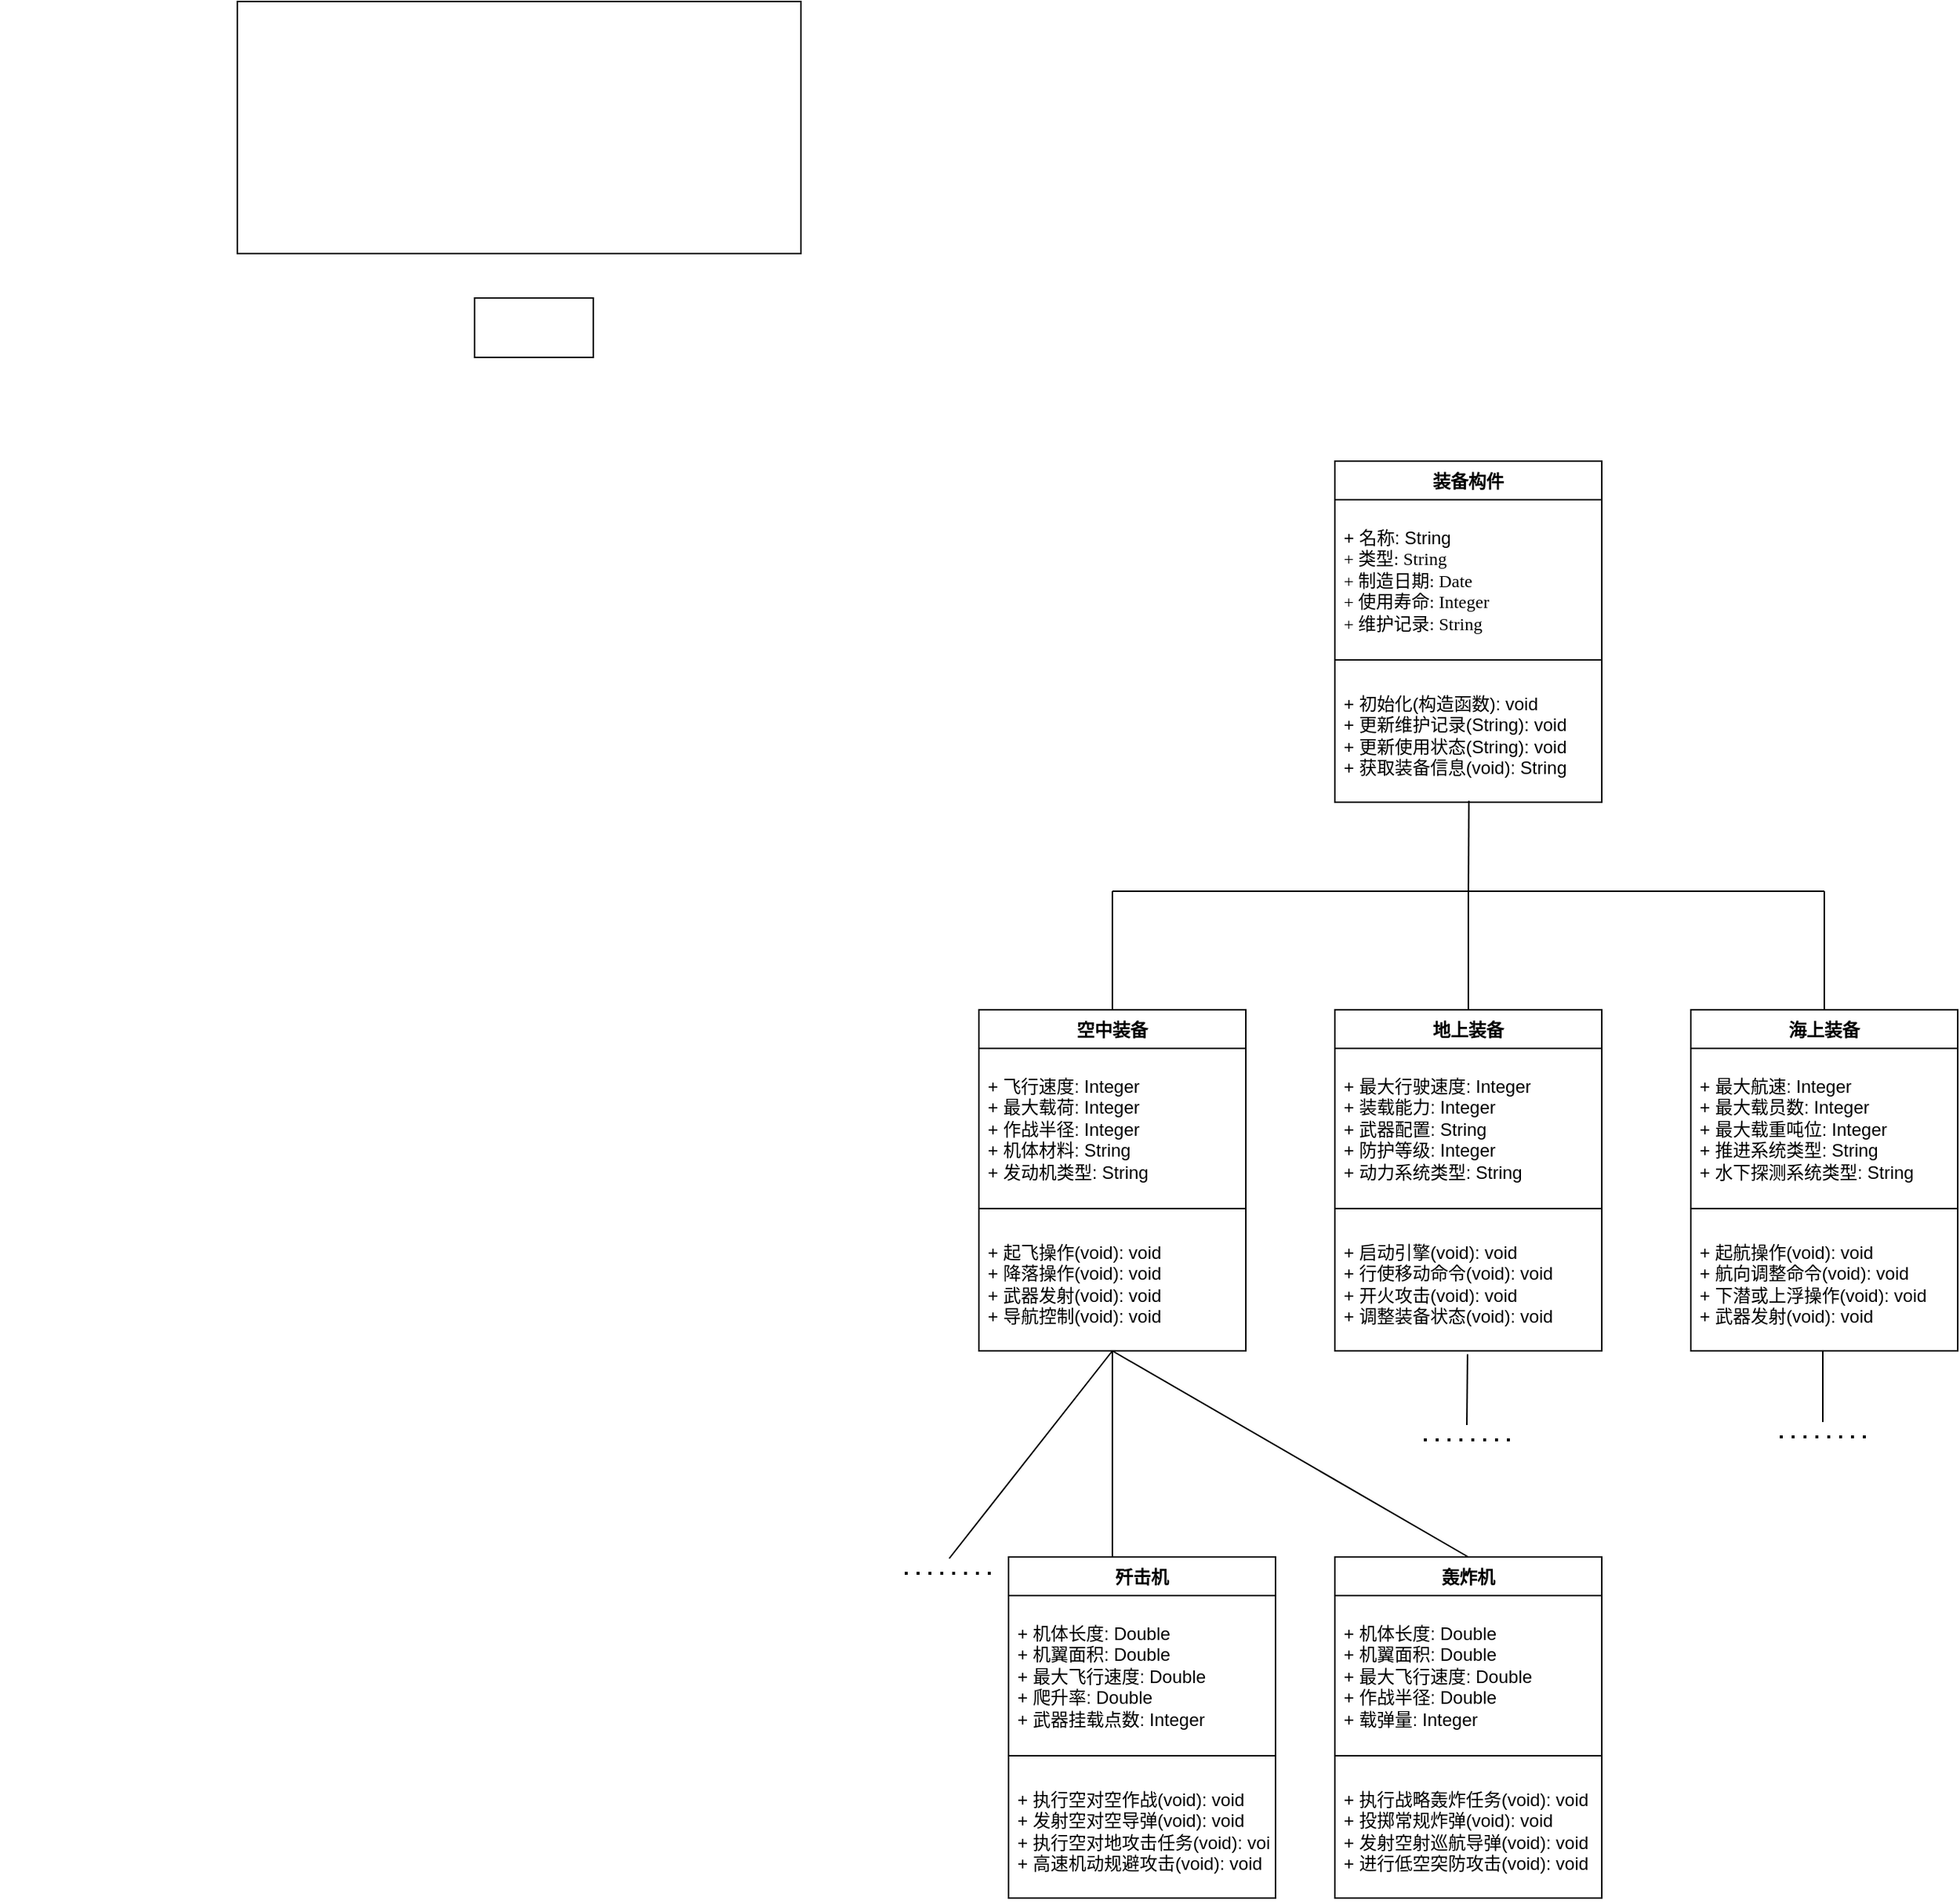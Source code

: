 <mxfile version="22.1.18" type="github">
  <diagram id="2jVvIxayUnxTayxjRX0E" name="第 1 页">
    <mxGraphModel dx="2261" dy="738" grid="1" gridSize="10" guides="1" tooltips="1" connect="1" arrows="1" fold="1" page="1" pageScale="1" pageWidth="827" pageHeight="1169" math="0" shadow="0">
      <root>
        <mxCell id="0" />
        <mxCell id="1" parent="0" />
        <mxCell id="FfL3hTgW6DCg_s3KEA9l-1" value="装备构件" style="swimlane;fontStyle=1;align=center;verticalAlign=top;childLayout=stackLayout;horizontal=1;startSize=26;horizontalStack=0;resizeParent=1;resizeParentMax=0;resizeLast=0;collapsible=1;marginBottom=0;whiteSpace=wrap;html=1;" parent="1" vertex="1">
          <mxGeometry x="190" y="430" width="180" height="230" as="geometry" />
        </mxCell>
        <mxCell id="FfL3hTgW6DCg_s3KEA9l-2" value="&lt;pre style=&quot;&quot;&gt;&lt;div style=&quot;&quot;&gt;&lt;span style=&quot;background-color: initial; white-space: normal;&quot;&gt;&lt;font face=&quot;Helvetica&quot;&gt;+ 名称: String&lt;/font&gt;&lt;/span&gt;&lt;/div&gt;&lt;font face=&quot;ES1aWuPAkD6Uu4TIPl8G&quot;&gt;+ 类型: String&lt;br&gt;+ 制造日期: Date&lt;br&gt;+ 使用寿命: Integer&lt;br&gt;+ 维护记录: String&lt;/font&gt;&lt;br&gt;&lt;/pre&gt;" style="text;strokeColor=none;fillColor=none;align=left;verticalAlign=top;spacingLeft=4;spacingRight=4;overflow=hidden;rotatable=0;points=[[0,0.5],[1,0.5]];portConstraint=eastwest;whiteSpace=wrap;html=1;" parent="FfL3hTgW6DCg_s3KEA9l-1" vertex="1">
          <mxGeometry y="26" width="180" height="104" as="geometry" />
        </mxCell>
        <mxCell id="FfL3hTgW6DCg_s3KEA9l-3" value="" style="line;strokeWidth=1;fillColor=none;align=left;verticalAlign=middle;spacingTop=-1;spacingLeft=3;spacingRight=3;rotatable=0;labelPosition=right;points=[];portConstraint=eastwest;strokeColor=inherit;" parent="FfL3hTgW6DCg_s3KEA9l-1" vertex="1">
          <mxGeometry y="130" width="180" height="8" as="geometry" />
        </mxCell>
        <mxCell id="FfL3hTgW6DCg_s3KEA9l-4" value="&lt;pre&gt;&lt;font face=&quot;Helvetica&quot;&gt;+ 初始化(构造函数): void&lt;br&gt;+ 更新维护记录(String): void&lt;br&gt;+ 更新使用状态(String): void&lt;br&gt;+ 获取装备信息(void): String&lt;/font&gt;&lt;/pre&gt;&lt;pre&gt;&lt;font face=&quot;Helvetica&quot;&gt;&lt;br&gt;&lt;/font&gt;&lt;/pre&gt;" style="text;strokeColor=none;fillColor=none;align=left;verticalAlign=top;spacingLeft=4;spacingRight=4;overflow=hidden;rotatable=0;points=[[0,0.5],[1,0.5]];portConstraint=eastwest;whiteSpace=wrap;html=1;" parent="FfL3hTgW6DCg_s3KEA9l-1" vertex="1">
          <mxGeometry y="138" width="180" height="92" as="geometry" />
        </mxCell>
        <mxCell id="FfL3hTgW6DCg_s3KEA9l-6" value="" style="endArrow=none;html=1;rounded=0;entryX=0.502;entryY=0.989;entryDx=0;entryDy=0;entryPerimeter=0;exitX=1;exitY=0.526;exitDx=0;exitDy=0;exitPerimeter=0;" parent="1" target="FfL3hTgW6DCg_s3KEA9l-4" edge="1">
          <mxGeometry width="50" height="50" relative="1" as="geometry">
            <mxPoint x="280" y="729.988" as="sourcePoint" />
            <mxPoint x="300" y="670" as="targetPoint" />
          </mxGeometry>
        </mxCell>
        <mxCell id="FfL3hTgW6DCg_s3KEA9l-8" value="" style="endArrow=none;html=1;rounded=0;" parent="1" edge="1">
          <mxGeometry width="50" height="50" relative="1" as="geometry">
            <mxPoint x="40" y="720" as="sourcePoint" />
            <mxPoint x="40" y="800" as="targetPoint" />
          </mxGeometry>
        </mxCell>
        <mxCell id="FfL3hTgW6DCg_s3KEA9l-9" value="" style="endArrow=none;html=1;rounded=0;" parent="1" edge="1">
          <mxGeometry width="50" height="50" relative="1" as="geometry">
            <mxPoint x="280" y="800" as="sourcePoint" />
            <mxPoint x="280" y="729" as="targetPoint" />
          </mxGeometry>
        </mxCell>
        <mxCell id="FfL3hTgW6DCg_s3KEA9l-10" value="" style="endArrow=none;html=1;rounded=0;" parent="1" edge="1">
          <mxGeometry width="50" height="50" relative="1" as="geometry">
            <mxPoint x="520" y="720" as="sourcePoint" />
            <mxPoint x="280" y="720" as="targetPoint" />
          </mxGeometry>
        </mxCell>
        <mxCell id="FfL3hTgW6DCg_s3KEA9l-11" value="" style="endArrow=none;html=1;rounded=0;" parent="1" edge="1">
          <mxGeometry width="50" height="50" relative="1" as="geometry">
            <mxPoint x="40" y="720" as="sourcePoint" />
            <mxPoint x="280" y="720" as="targetPoint" />
          </mxGeometry>
        </mxCell>
        <mxCell id="FfL3hTgW6DCg_s3KEA9l-13" value="" style="endArrow=none;html=1;rounded=0;" parent="1" edge="1">
          <mxGeometry width="50" height="50" relative="1" as="geometry">
            <mxPoint x="520" y="800" as="sourcePoint" />
            <mxPoint x="520" y="720" as="targetPoint" />
          </mxGeometry>
        </mxCell>
        <mxCell id="FfL3hTgW6DCg_s3KEA9l-14" value="空中装备" style="swimlane;fontStyle=1;align=center;verticalAlign=top;childLayout=stackLayout;horizontal=1;startSize=26;horizontalStack=0;resizeParent=1;resizeParentMax=0;resizeLast=0;collapsible=1;marginBottom=0;whiteSpace=wrap;html=1;" parent="1" vertex="1">
          <mxGeometry x="-50" y="800" width="180" height="230" as="geometry" />
        </mxCell>
        <mxCell id="FfL3hTgW6DCg_s3KEA9l-15" value="&lt;pre style=&quot;&quot;&gt;&lt;div style=&quot;&quot;&gt;&lt;pre&gt;&lt;font face=&quot;Helvetica&quot;&gt;+ 飞行速度: Integer&lt;br&gt;+ 最大载荷: Integer&lt;br&gt;+ 作战半径: Integer&lt;br&gt;+ 机体材料: String&lt;br&gt;+ 发动机类型: String&lt;/font&gt;&lt;br&gt;&lt;/pre&gt;&lt;/div&gt;&lt;/pre&gt;" style="text;strokeColor=none;fillColor=none;align=left;verticalAlign=top;spacingLeft=4;spacingRight=4;overflow=hidden;rotatable=0;points=[[0,0.5],[1,0.5]];portConstraint=eastwest;whiteSpace=wrap;html=1;" parent="FfL3hTgW6DCg_s3KEA9l-14" vertex="1">
          <mxGeometry y="26" width="180" height="104" as="geometry" />
        </mxCell>
        <mxCell id="FfL3hTgW6DCg_s3KEA9l-16" value="" style="line;strokeWidth=1;fillColor=none;align=left;verticalAlign=middle;spacingTop=-1;spacingLeft=3;spacingRight=3;rotatable=0;labelPosition=right;points=[];portConstraint=eastwest;strokeColor=inherit;" parent="FfL3hTgW6DCg_s3KEA9l-14" vertex="1">
          <mxGeometry y="130" width="180" height="8" as="geometry" />
        </mxCell>
        <mxCell id="FfL3hTgW6DCg_s3KEA9l-17" value="&lt;pre style=&quot;&quot;&gt;&lt;font face=&quot;Helvetica&quot;&gt;+ 起飞操作(void): void&lt;br&gt;+ 降落操作(void): void&lt;br&gt;+ 武器发射(void): void&lt;br&gt;+ 导航控制(void): void&lt;/font&gt;&lt;br&gt;&lt;/pre&gt;" style="text;strokeColor=none;fillColor=none;align=left;verticalAlign=top;spacingLeft=4;spacingRight=4;overflow=hidden;rotatable=0;points=[[0,0.5],[1,0.5]];portConstraint=eastwest;whiteSpace=wrap;html=1;" parent="FfL3hTgW6DCg_s3KEA9l-14" vertex="1">
          <mxGeometry y="138" width="180" height="92" as="geometry" />
        </mxCell>
        <mxCell id="FfL3hTgW6DCg_s3KEA9l-18" value="地上装备" style="swimlane;fontStyle=1;align=center;verticalAlign=top;childLayout=stackLayout;horizontal=1;startSize=26;horizontalStack=0;resizeParent=1;resizeParentMax=0;resizeLast=0;collapsible=1;marginBottom=0;whiteSpace=wrap;html=1;" parent="1" vertex="1">
          <mxGeometry x="190" y="800" width="180" height="230" as="geometry" />
        </mxCell>
        <mxCell id="FfL3hTgW6DCg_s3KEA9l-19" value="&lt;pre style=&quot;&quot;&gt;&lt;div style=&quot;&quot;&gt;&lt;pre&gt;&lt;font face=&quot;Helvetica&quot;&gt;+ 最大行驶速度: Integer&lt;br&gt;+ 装载能力: Integer&lt;br&gt;+ 武器配置: String&lt;br&gt;+ 防护等级: Integer&lt;br&gt;+ 动力系统类型: String&lt;/font&gt;&lt;br&gt;&lt;/pre&gt;&lt;/div&gt;&lt;/pre&gt;" style="text;strokeColor=none;fillColor=none;align=left;verticalAlign=top;spacingLeft=4;spacingRight=4;overflow=hidden;rotatable=0;points=[[0,0.5],[1,0.5]];portConstraint=eastwest;whiteSpace=wrap;html=1;" parent="FfL3hTgW6DCg_s3KEA9l-18" vertex="1">
          <mxGeometry y="26" width="180" height="104" as="geometry" />
        </mxCell>
        <mxCell id="FfL3hTgW6DCg_s3KEA9l-20" value="" style="line;strokeWidth=1;fillColor=none;align=left;verticalAlign=middle;spacingTop=-1;spacingLeft=3;spacingRight=3;rotatable=0;labelPosition=right;points=[];portConstraint=eastwest;strokeColor=inherit;" parent="FfL3hTgW6DCg_s3KEA9l-18" vertex="1">
          <mxGeometry y="130" width="180" height="8" as="geometry" />
        </mxCell>
        <mxCell id="FfL3hTgW6DCg_s3KEA9l-21" value="&lt;pre style=&quot;&quot;&gt;&lt;font face=&quot;Helvetica&quot;&gt;+ 启动引擎(void): void&lt;br&gt;+ 行使移动命令(void): void&lt;br&gt;+ 开火攻击(void): void&lt;br&gt;+ 调整装备状态(void): void&lt;/font&gt;&lt;br&gt;&lt;/pre&gt;" style="text;strokeColor=none;fillColor=none;align=left;verticalAlign=top;spacingLeft=4;spacingRight=4;overflow=hidden;rotatable=0;points=[[0,0.5],[1,0.5]];portConstraint=eastwest;whiteSpace=wrap;html=1;" parent="FfL3hTgW6DCg_s3KEA9l-18" vertex="1">
          <mxGeometry y="138" width="180" height="92" as="geometry" />
        </mxCell>
        <mxCell id="FfL3hTgW6DCg_s3KEA9l-22" value="海上装备" style="swimlane;fontStyle=1;align=center;verticalAlign=top;childLayout=stackLayout;horizontal=1;startSize=26;horizontalStack=0;resizeParent=1;resizeParentMax=0;resizeLast=0;collapsible=1;marginBottom=0;whiteSpace=wrap;html=1;" parent="1" vertex="1">
          <mxGeometry x="430" y="800" width="180" height="230" as="geometry">
            <mxRectangle x="430" y="800" width="90" height="30" as="alternateBounds" />
          </mxGeometry>
        </mxCell>
        <mxCell id="FfL3hTgW6DCg_s3KEA9l-23" value="&lt;pre style=&quot;&quot;&gt;&lt;pre style=&quot;&quot;&gt;&lt;font face=&quot;Helvetica&quot;&gt;+ 最大航速: Integer&lt;br&gt;+ 最大载员数: Integer&lt;br&gt;+ 最大载重吨位: Integer&lt;br&gt;+ 推进系统类型: String&lt;br&gt;+ 水下探测系统类型: String&lt;/font&gt;&lt;br&gt;&lt;/pre&gt;&lt;/pre&gt;" style="text;strokeColor=none;fillColor=none;align=left;verticalAlign=top;spacingLeft=4;spacingRight=4;overflow=hidden;rotatable=0;points=[[0,0.5],[1,0.5]];portConstraint=eastwest;whiteSpace=wrap;html=1;" parent="FfL3hTgW6DCg_s3KEA9l-22" vertex="1">
          <mxGeometry y="26" width="180" height="104" as="geometry" />
        </mxCell>
        <mxCell id="FfL3hTgW6DCg_s3KEA9l-24" value="" style="line;strokeWidth=1;fillColor=none;align=left;verticalAlign=middle;spacingTop=-1;spacingLeft=3;spacingRight=3;rotatable=0;labelPosition=right;points=[];portConstraint=eastwest;strokeColor=inherit;" parent="FfL3hTgW6DCg_s3KEA9l-22" vertex="1">
          <mxGeometry y="130" width="180" height="8" as="geometry" />
        </mxCell>
        <mxCell id="FfL3hTgW6DCg_s3KEA9l-25" value="&lt;pre&gt;&lt;font face=&quot;Helvetica&quot;&gt;+ 起航操作(void): void&lt;br&gt;+ 航向调整命令(void): void&lt;br&gt;+ 下潜或上浮操作(void): void&lt;br&gt;+ 武器发射(void): void&lt;/font&gt;&lt;br&gt;&lt;/pre&gt;" style="text;strokeColor=none;fillColor=none;align=left;verticalAlign=top;spacingLeft=4;spacingRight=4;overflow=hidden;rotatable=0;points=[[0,0.5],[1,0.5]];portConstraint=eastwest;whiteSpace=wrap;html=1;" parent="FfL3hTgW6DCg_s3KEA9l-22" vertex="1">
          <mxGeometry y="138" width="180" height="92" as="geometry" />
        </mxCell>
        <mxCell id="FfL3hTgW6DCg_s3KEA9l-26" value="" style="endArrow=none;html=1;rounded=0;" parent="1" edge="1">
          <mxGeometry width="50" height="50" relative="1" as="geometry">
            <mxPoint x="40" y="1170" as="sourcePoint" />
            <mxPoint x="40" y="1030" as="targetPoint" />
          </mxGeometry>
        </mxCell>
        <mxCell id="FfL3hTgW6DCg_s3KEA9l-27" value="" style="endArrow=none;html=1;rounded=0;exitX=0.5;exitY=0;exitDx=0;exitDy=0;" parent="1" source="FfL3hTgW6DCg_s3KEA9l-34" edge="1">
          <mxGeometry width="50" height="50" relative="1" as="geometry">
            <mxPoint x="210" y="1170" as="sourcePoint" />
            <mxPoint x="40" y="1030" as="targetPoint" />
          </mxGeometry>
        </mxCell>
        <mxCell id="FfL3hTgW6DCg_s3KEA9l-28" value="" style="endArrow=none;html=1;rounded=0;" parent="1" edge="1">
          <mxGeometry width="50" height="50" relative="1" as="geometry">
            <mxPoint x="-70" y="1170" as="sourcePoint" />
            <mxPoint x="40" y="1030" as="targetPoint" />
          </mxGeometry>
        </mxCell>
        <mxCell id="FfL3hTgW6DCg_s3KEA9l-29" value="" style="endArrow=none;dashed=1;html=1;dashPattern=1 3;strokeWidth=2;rounded=0;" parent="1" edge="1">
          <mxGeometry width="50" height="50" relative="1" as="geometry">
            <mxPoint x="-100" y="1180" as="sourcePoint" />
            <mxPoint x="-40" y="1180" as="targetPoint" />
          </mxGeometry>
        </mxCell>
        <mxCell id="FfL3hTgW6DCg_s3KEA9l-30" value="歼击机" style="swimlane;fontStyle=1;align=center;verticalAlign=top;childLayout=stackLayout;horizontal=1;startSize=26;horizontalStack=0;resizeParent=1;resizeParentMax=0;resizeLast=0;collapsible=1;marginBottom=0;whiteSpace=wrap;html=1;" parent="1" vertex="1">
          <mxGeometry x="-30" y="1169" width="180" height="230" as="geometry" />
        </mxCell>
        <mxCell id="FfL3hTgW6DCg_s3KEA9l-31" value="&lt;pre style=&quot;&quot;&gt;&lt;div style=&quot;&quot;&gt;&lt;pre style=&quot;&quot;&gt;&lt;font face=&quot;Helvetica&quot;&gt;+ 机体长度: Double&lt;br&gt;+ 机翼面积: Double&lt;br&gt;+ 最大飞行速度: Double&lt;br&gt;+ 爬升率: Double&lt;br&gt;+ 武器挂载点数: Integer&lt;/font&gt;&lt;br&gt;&lt;/pre&gt;&lt;/div&gt;&lt;/pre&gt;" style="text;strokeColor=none;fillColor=none;align=left;verticalAlign=top;spacingLeft=4;spacingRight=4;overflow=hidden;rotatable=0;points=[[0,0.5],[1,0.5]];portConstraint=eastwest;whiteSpace=wrap;html=1;" parent="FfL3hTgW6DCg_s3KEA9l-30" vertex="1">
          <mxGeometry y="26" width="180" height="104" as="geometry" />
        </mxCell>
        <mxCell id="FfL3hTgW6DCg_s3KEA9l-32" value="" style="line;strokeWidth=1;fillColor=none;align=left;verticalAlign=middle;spacingTop=-1;spacingLeft=3;spacingRight=3;rotatable=0;labelPosition=right;points=[];portConstraint=eastwest;strokeColor=inherit;" parent="FfL3hTgW6DCg_s3KEA9l-30" vertex="1">
          <mxGeometry y="130" width="180" height="8" as="geometry" />
        </mxCell>
        <mxCell id="FfL3hTgW6DCg_s3KEA9l-33" value="&lt;pre style=&quot;&quot;&gt;&lt;font face=&quot;Helvetica&quot;&gt;+ 执行空对空作战(void): void&lt;br&gt;+ 发射空对空导弹(void): void&lt;br&gt;+ 执行空对地攻击任务(void): void&lt;br&gt;+ 高速机动规避攻击(void): void&lt;/font&gt;&lt;br&gt;&lt;/pre&gt;" style="text;strokeColor=none;fillColor=none;align=left;verticalAlign=top;spacingLeft=4;spacingRight=4;overflow=hidden;rotatable=0;points=[[0,0.5],[1,0.5]];portConstraint=eastwest;whiteSpace=wrap;html=1;" parent="FfL3hTgW6DCg_s3KEA9l-30" vertex="1">
          <mxGeometry y="138" width="180" height="92" as="geometry" />
        </mxCell>
        <mxCell id="FfL3hTgW6DCg_s3KEA9l-34" value="轰炸机" style="swimlane;fontStyle=1;align=center;verticalAlign=top;childLayout=stackLayout;horizontal=1;startSize=26;horizontalStack=0;resizeParent=1;resizeParentMax=0;resizeLast=0;collapsible=1;marginBottom=0;whiteSpace=wrap;html=1;" parent="1" vertex="1">
          <mxGeometry x="190" y="1169" width="180" height="230" as="geometry" />
        </mxCell>
        <mxCell id="FfL3hTgW6DCg_s3KEA9l-35" value="&lt;pre style=&quot;&quot;&gt;&lt;div style=&quot;&quot;&gt;&lt;pre&gt;&lt;font face=&quot;Helvetica&quot;&gt;+ 机体长度: Double&lt;br&gt;+ 机翼面积: Double&lt;br&gt;+ 最大飞行速度: Double&lt;br&gt;+ 作战半径: Double&lt;br&gt;+ 载弹量: Integer&lt;/font&gt;&lt;br&gt;&lt;/pre&gt;&lt;/div&gt;&lt;/pre&gt;" style="text;strokeColor=none;fillColor=none;align=left;verticalAlign=top;spacingLeft=4;spacingRight=4;overflow=hidden;rotatable=0;points=[[0,0.5],[1,0.5]];portConstraint=eastwest;whiteSpace=wrap;html=1;" parent="FfL3hTgW6DCg_s3KEA9l-34" vertex="1">
          <mxGeometry y="26" width="180" height="104" as="geometry" />
        </mxCell>
        <mxCell id="FfL3hTgW6DCg_s3KEA9l-36" value="" style="line;strokeWidth=1;fillColor=none;align=left;verticalAlign=middle;spacingTop=-1;spacingLeft=3;spacingRight=3;rotatable=0;labelPosition=right;points=[];portConstraint=eastwest;strokeColor=inherit;" parent="FfL3hTgW6DCg_s3KEA9l-34" vertex="1">
          <mxGeometry y="130" width="180" height="8" as="geometry" />
        </mxCell>
        <mxCell id="FfL3hTgW6DCg_s3KEA9l-37" value="&lt;pre style=&quot;&quot;&gt;&lt;font face=&quot;Helvetica&quot;&gt;+ 执行战略轰炸任务(void): void&lt;br&gt;+ 投掷常规炸弹(void): void&lt;br&gt;+ 发射空射巡航导弹(void): void&lt;br&gt;+ 进行低空突防攻击(void): void&lt;/font&gt;&lt;br&gt;&lt;/pre&gt;" style="text;strokeColor=none;fillColor=none;align=left;verticalAlign=top;spacingLeft=4;spacingRight=4;overflow=hidden;rotatable=0;points=[[0,0.5],[1,0.5]];portConstraint=eastwest;whiteSpace=wrap;html=1;" parent="FfL3hTgW6DCg_s3KEA9l-34" vertex="1">
          <mxGeometry y="138" width="180" height="92" as="geometry" />
        </mxCell>
        <mxCell id="FfL3hTgW6DCg_s3KEA9l-38" value="" style="endArrow=none;html=1;rounded=0;entryX=0.497;entryY=1.024;entryDx=0;entryDy=0;entryPerimeter=0;" parent="1" target="FfL3hTgW6DCg_s3KEA9l-21" edge="1">
          <mxGeometry width="50" height="50" relative="1" as="geometry">
            <mxPoint x="279" y="1080" as="sourcePoint" />
            <mxPoint x="60" y="970" as="targetPoint" />
          </mxGeometry>
        </mxCell>
        <mxCell id="FfL3hTgW6DCg_s3KEA9l-40" value="" style="endArrow=none;dashed=1;html=1;dashPattern=1 3;strokeWidth=2;rounded=0;" parent="1" edge="1">
          <mxGeometry width="50" height="50" relative="1" as="geometry">
            <mxPoint x="250" y="1090" as="sourcePoint" />
            <mxPoint x="310" y="1090" as="targetPoint" />
          </mxGeometry>
        </mxCell>
        <mxCell id="FfL3hTgW6DCg_s3KEA9l-42" value="" style="endArrow=none;html=1;rounded=0;entryX=0.497;entryY=1.024;entryDx=0;entryDy=0;entryPerimeter=0;" parent="1" edge="1">
          <mxGeometry width="50" height="50" relative="1" as="geometry">
            <mxPoint x="519" y="1078" as="sourcePoint" />
            <mxPoint x="519" y="1030" as="targetPoint" />
          </mxGeometry>
        </mxCell>
        <mxCell id="FfL3hTgW6DCg_s3KEA9l-43" value="" style="endArrow=none;dashed=1;html=1;dashPattern=1 3;strokeWidth=2;rounded=0;" parent="1" edge="1">
          <mxGeometry width="50" height="50" relative="1" as="geometry">
            <mxPoint x="490" y="1088" as="sourcePoint" />
            <mxPoint x="550" y="1088" as="targetPoint" />
          </mxGeometry>
        </mxCell>
        <mxCell id="m5F2y4qT92n9VtL74vXR-1" value="" style="rounded=0;whiteSpace=wrap;html=1;align=left;" vertex="1" parent="1">
          <mxGeometry x="-550" y="120" width="380" height="170" as="geometry" />
        </mxCell>
        <mxCell id="m5F2y4qT92n9VtL74vXR-2" value="" style="rounded=0;whiteSpace=wrap;html=1;" vertex="1" parent="1">
          <mxGeometry x="-390" y="320" width="80" height="40" as="geometry" />
        </mxCell>
        <mxCell id="m5F2y4qT92n9VtL74vXR-3" value="&lt;div data-t=&quot;flow&quot; data-processon-v=&quot;{&amp;quot;list&amp;quot;:[{&amp;quot;id&amp;quot;:&amp;quot;cafCOmGSSs750700&amp;quot;,&amp;quot;name&amp;quot;:&amp;quot;roundRectangle&amp;quot;,&amp;quot;title&amp;quot;:&amp;quot;圆角矩形&amp;quot;,&amp;quot;category&amp;quot;:&amp;quot;basic&amp;quot;,&amp;quot;group&amp;quot;:&amp;quot;yUGDElKAxR301976&amp;quot;,&amp;quot;groupName&amp;quot;:null,&amp;quot;locked&amp;quot;:false,&amp;quot;link&amp;quot;:&amp;quot;&amp;quot;,&amp;quot;children&amp;quot;:[],&amp;quot;parent&amp;quot;:&amp;quot;&amp;quot;,&amp;quot;resizeDir&amp;quot;:[&amp;quot;tl&amp;quot;,&amp;quot;tr&amp;quot;,&amp;quot;br&amp;quot;,&amp;quot;bl&amp;quot;,&amp;quot;l&amp;quot;,&amp;quot;t&amp;quot;,&amp;quot;r&amp;quot;,&amp;quot;b&amp;quot;],&amp;quot;attribute&amp;quot;:{&amp;quot;container&amp;quot;:false,&amp;quot;visible&amp;quot;:true,&amp;quot;rotatable&amp;quot;:true,&amp;quot;linkable&amp;quot;:true,&amp;quot;collapsable&amp;quot;:false,&amp;quot;collapsed&amp;quot;:false,&amp;quot;fixedLink&amp;quot;:false,&amp;quot;markerOffset&amp;quot;:5},&amp;quot;dataAttributes&amp;quot;:[{&amp;quot;name&amp;quot;:&amp;quot;序号&amp;quot;,&amp;quot;type&amp;quot;:&amp;quot;number&amp;quot;,&amp;quot;value&amp;quot;:&amp;quot;&amp;quot;,&amp;quot;category&amp;quot;:&amp;quot;default&amp;quot;,&amp;quot;id&amp;quot;:&amp;quot;YTNwTDOozf074615&amp;quot;},{&amp;quot;name&amp;quot;:&amp;quot;名称&amp;quot;,&amp;quot;type&amp;quot;:&amp;quot;string&amp;quot;,&amp;quot;value&amp;quot;:&amp;quot;&amp;quot;,&amp;quot;category&amp;quot;:&amp;quot;default&amp;quot;,&amp;quot;id&amp;quot;:&amp;quot;EacQThvqQi324888&amp;quot;},{&amp;quot;name&amp;quot;:&amp;quot;所有者&amp;quot;,&amp;quot;type&amp;quot;:&amp;quot;string&amp;quot;,&amp;quot;value&amp;quot;:&amp;quot;&amp;quot;,&amp;quot;category&amp;quot;:&amp;quot;default&amp;quot;,&amp;quot;id&amp;quot;:&amp;quot;IJhoEDaqHG549473&amp;quot;},{&amp;quot;name&amp;quot;:&amp;quot;连接&amp;quot;,&amp;quot;type&amp;quot;:&amp;quot;link&amp;quot;,&amp;quot;value&amp;quot;:&amp;quot;&amp;quot;,&amp;quot;category&amp;quot;:&amp;quot;default&amp;quot;,&amp;quot;id&amp;quot;:&amp;quot;tIXifTzQPs210297&amp;quot;},{&amp;quot;name&amp;quot;:&amp;quot;便笺&amp;quot;,&amp;quot;type&amp;quot;:&amp;quot;string&amp;quot;,&amp;quot;value&amp;quot;:&amp;quot;&amp;quot;,&amp;quot;category&amp;quot;:&amp;quot;default&amp;quot;,&amp;quot;id&amp;quot;:&amp;quot;QDRsXfRzaw276086&amp;quot;}],&amp;quot;props&amp;quot;:{&amp;quot;x&amp;quot;:949.25,&amp;quot;y&amp;quot;:1174.718,&amp;quot;w&amp;quot;:96,&amp;quot;h&amp;quot;:54,&amp;quot;zindex&amp;quot;:53,&amp;quot;angle&amp;quot;:0},&amp;quot;shapeStyle&amp;quot;:{&amp;quot;alpha&amp;quot;:1},&amp;quot;lineStyle&amp;quot;:{&amp;quot;lineWidth&amp;quot;:1.5},&amp;quot;fillStyle&amp;quot;:{},&amp;quot;theme&amp;quot;:{},&amp;quot;path&amp;quot;:[{&amp;quot;actions&amp;quot;:[{&amp;quot;action&amp;quot;:&amp;quot;move&amp;quot;,&amp;quot;x&amp;quot;:&amp;quot;0&amp;quot;,&amp;quot;y&amp;quot;:&amp;quot;4&amp;quot;},{&amp;quot;action&amp;quot;:&amp;quot;quadraticCurve&amp;quot;,&amp;quot;x1&amp;quot;:&amp;quot;0&amp;quot;,&amp;quot;y1&amp;quot;:&amp;quot;0&amp;quot;,&amp;quot;x&amp;quot;:&amp;quot;4&amp;quot;,&amp;quot;y&amp;quot;:&amp;quot;0&amp;quot;},{&amp;quot;action&amp;quot;:&amp;quot;line&amp;quot;,&amp;quot;x&amp;quot;:&amp;quot;w-4&amp;quot;,&amp;quot;y&amp;quot;:&amp;quot;0&amp;quot;},{&amp;quot;action&amp;quot;:&amp;quot;quadraticCurve&amp;quot;,&amp;quot;x1&amp;quot;:&amp;quot;w&amp;quot;,&amp;quot;y1&amp;quot;:&amp;quot;0&amp;quot;,&amp;quot;x&amp;quot;:&amp;quot;w&amp;quot;,&amp;quot;y&amp;quot;:&amp;quot;4&amp;quot;},{&amp;quot;action&amp;quot;:&amp;quot;line&amp;quot;,&amp;quot;x&amp;quot;:&amp;quot;w&amp;quot;,&amp;quot;y&amp;quot;:&amp;quot;h-4&amp;quot;},{&amp;quot;action&amp;quot;:&amp;quot;quadraticCurve&amp;quot;,&amp;quot;x1&amp;quot;:&amp;quot;w&amp;quot;,&amp;quot;y1&amp;quot;:&amp;quot;h&amp;quot;,&amp;quot;x&amp;quot;:&amp;quot;w-4&amp;quot;,&amp;quot;y&amp;quot;:&amp;quot;h&amp;quot;},{&amp;quot;action&amp;quot;:&amp;quot;line&amp;quot;,&amp;quot;x&amp;quot;:&amp;quot;4&amp;quot;,&amp;quot;y&amp;quot;:&amp;quot;h&amp;quot;},{&amp;quot;action&amp;quot;:&amp;quot;quadraticCurve&amp;quot;,&amp;quot;x1&amp;quot;:&amp;quot;0&amp;quot;,&amp;quot;y1&amp;quot;:&amp;quot;h&amp;quot;,&amp;quot;x&amp;quot;:&amp;quot;0&amp;quot;,&amp;quot;y&amp;quot;:&amp;quot;h-4&amp;quot;},{&amp;quot;action&amp;quot;:&amp;quot;close&amp;quot;}]}],&amp;quot;fontStyle&amp;quot;:{},&amp;quot;textBlock&amp;quot;:[{&amp;quot;position&amp;quot;:{&amp;quot;x&amp;quot;:10,&amp;quot;y&amp;quot;:0,&amp;quot;w&amp;quot;:&amp;quot;w-20&amp;quot;,&amp;quot;h&amp;quot;:&amp;quot;h&amp;quot;},&amp;quot;text&amp;quot;:&amp;quot;服务器端&amp;quot;}],&amp;quot;anchors&amp;quot;:[{&amp;quot;x&amp;quot;:&amp;quot;w/2&amp;quot;,&amp;quot;y&amp;quot;:&amp;quot;0&amp;quot;},{&amp;quot;x&amp;quot;:&amp;quot;w/2&amp;quot;,&amp;quot;y&amp;quot;:&amp;quot;h&amp;quot;},{&amp;quot;x&amp;quot;:&amp;quot;0&amp;quot;,&amp;quot;y&amp;quot;:&amp;quot;h/2&amp;quot;},{&amp;quot;x&amp;quot;:&amp;quot;w&amp;quot;,&amp;quot;y&amp;quot;:&amp;quot;h/2&amp;quot;}]},{&amp;quot;id&amp;quot;:&amp;quot;FrgAvCbQlz852806&amp;quot;,&amp;quot;name&amp;quot;:&amp;quot;roundRectangle&amp;quot;,&amp;quot;title&amp;quot;:&amp;quot;圆角矩形&amp;quot;,&amp;quot;category&amp;quot;:&amp;quot;basic&amp;quot;,&amp;quot;group&amp;quot;:&amp;quot;yUGDElKAxR301976&amp;quot;,&amp;quot;groupName&amp;quot;:null,&amp;quot;locked&amp;quot;:false,&amp;quot;link&amp;quot;:&amp;quot;&amp;quot;,&amp;quot;children&amp;quot;:[],&amp;quot;parent&amp;quot;:&amp;quot;&amp;quot;,&amp;quot;resizeDir&amp;quot;:[&amp;quot;tl&amp;quot;,&amp;quot;tr&amp;quot;,&amp;quot;br&amp;quot;,&amp;quot;bl&amp;quot;,&amp;quot;l&amp;quot;,&amp;quot;t&amp;quot;,&amp;quot;r&amp;quot;,&amp;quot;b&amp;quot;],&amp;quot;attribute&amp;quot;:{&amp;quot;container&amp;quot;:false,&amp;quot;visible&amp;quot;:true,&amp;quot;rotatable&amp;quot;:true,&amp;quot;linkable&amp;quot;:true,&amp;quot;collapsable&amp;quot;:false,&amp;quot;collapsed&amp;quot;:false,&amp;quot;fixedLink&amp;quot;:false,&amp;quot;markerOffset&amp;quot;:5},&amp;quot;dataAttributes&amp;quot;:[{&amp;quot;name&amp;quot;:&amp;quot;序号&amp;quot;,&amp;quot;type&amp;quot;:&amp;quot;number&amp;quot;,&amp;quot;value&amp;quot;:&amp;quot;&amp;quot;,&amp;quot;category&amp;quot;:&amp;quot;default&amp;quot;,&amp;quot;id&amp;quot;:&amp;quot;eLulNfpxOR716024&amp;quot;},{&amp;quot;name&amp;quot;:&amp;quot;名称&amp;quot;,&amp;quot;type&amp;quot;:&amp;quot;string&amp;quot;,&amp;quot;value&amp;quot;:&amp;quot;&amp;quot;,&amp;quot;category&amp;quot;:&amp;quot;default&amp;quot;,&amp;quot;id&amp;quot;:&amp;quot;grhRsAgxRb797951&amp;quot;},{&amp;quot;name&amp;quot;:&amp;quot;所有者&amp;quot;,&amp;quot;type&amp;quot;:&amp;quot;string&amp;quot;,&amp;quot;value&amp;quot;:&amp;quot;&amp;quot;,&amp;quot;category&amp;quot;:&amp;quot;default&amp;quot;,&amp;quot;id&amp;quot;:&amp;quot;AXJIlThDyv953658&amp;quot;},{&amp;quot;name&amp;quot;:&amp;quot;连接&amp;quot;,&amp;quot;type&amp;quot;:&amp;quot;link&amp;quot;,&amp;quot;value&amp;quot;:&amp;quot;&amp;quot;,&amp;quot;category&amp;quot;:&amp;quot;default&amp;quot;,&amp;quot;id&amp;quot;:&amp;quot;qbwfXkOPcS050840&amp;quot;},{&amp;quot;name&amp;quot;:&amp;quot;便笺&amp;quot;,&amp;quot;type&amp;quot;:&amp;quot;string&amp;quot;,&amp;quot;value&amp;quot;:&amp;quot;&amp;quot;,&amp;quot;category&amp;quot;:&amp;quot;default&amp;quot;,&amp;quot;id&amp;quot;:&amp;quot;EprvAGFCrq263962&amp;quot;}],&amp;quot;props&amp;quot;:{&amp;quot;x&amp;quot;:1310.5,&amp;quot;y&amp;quot;:1174.718,&amp;quot;w&amp;quot;:96,&amp;quot;h&amp;quot;:54,&amp;quot;zindex&amp;quot;:54,&amp;quot;angle&amp;quot;:0},&amp;quot;shapeStyle&amp;quot;:{&amp;quot;alpha&amp;quot;:1},&amp;quot;lineStyle&amp;quot;:{&amp;quot;lineWidth&amp;quot;:1.5},&amp;quot;fillStyle&amp;quot;:{},&amp;quot;theme&amp;quot;:{},&amp;quot;path&amp;quot;:[{&amp;quot;actions&amp;quot;:[{&amp;quot;action&amp;quot;:&amp;quot;move&amp;quot;,&amp;quot;x&amp;quot;:&amp;quot;0&amp;quot;,&amp;quot;y&amp;quot;:&amp;quot;4&amp;quot;},{&amp;quot;action&amp;quot;:&amp;quot;quadraticCurve&amp;quot;,&amp;quot;x1&amp;quot;:&amp;quot;0&amp;quot;,&amp;quot;y1&amp;quot;:&amp;quot;0&amp;quot;,&amp;quot;x&amp;quot;:&amp;quot;4&amp;quot;,&amp;quot;y&amp;quot;:&amp;quot;0&amp;quot;},{&amp;quot;action&amp;quot;:&amp;quot;line&amp;quot;,&amp;quot;x&amp;quot;:&amp;quot;w-4&amp;quot;,&amp;quot;y&amp;quot;:&amp;quot;0&amp;quot;},{&amp;quot;action&amp;quot;:&amp;quot;quadraticCurve&amp;quot;,&amp;quot;x1&amp;quot;:&amp;quot;w&amp;quot;,&amp;quot;y1&amp;quot;:&amp;quot;0&amp;quot;,&amp;quot;x&amp;quot;:&amp;quot;w&amp;quot;,&amp;quot;y&amp;quot;:&amp;quot;4&amp;quot;},{&amp;quot;action&amp;quot;:&amp;quot;line&amp;quot;,&amp;quot;x&amp;quot;:&amp;quot;w&amp;quot;,&amp;quot;y&amp;quot;:&amp;quot;h-4&amp;quot;},{&amp;quot;action&amp;quot;:&amp;quot;quadraticCurve&amp;quot;,&amp;quot;x1&amp;quot;:&amp;quot;w&amp;quot;,&amp;quot;y1&amp;quot;:&amp;quot;h&amp;quot;,&amp;quot;x&amp;quot;:&amp;quot;w-4&amp;quot;,&amp;quot;y&amp;quot;:&amp;quot;h&amp;quot;},{&amp;quot;action&amp;quot;:&amp;quot;line&amp;quot;,&amp;quot;x&amp;quot;:&amp;quot;4&amp;quot;,&amp;quot;y&amp;quot;:&amp;quot;h&amp;quot;},{&amp;quot;action&amp;quot;:&amp;quot;quadraticCurve&amp;quot;,&amp;quot;x1&amp;quot;:&amp;quot;0&amp;quot;,&amp;quot;y1&amp;quot;:&amp;quot;h&amp;quot;,&amp;quot;x&amp;quot;:&amp;quot;0&amp;quot;,&amp;quot;y&amp;quot;:&amp;quot;h-4&amp;quot;},{&amp;quot;action&amp;quot;:&amp;quot;close&amp;quot;}]}],&amp;quot;fontStyle&amp;quot;:{},&amp;quot;textBlock&amp;quot;:[{&amp;quot;position&amp;quot;:{&amp;quot;x&amp;quot;:10,&amp;quot;y&amp;quot;:0,&amp;quot;w&amp;quot;:&amp;quot;w-20&amp;quot;,&amp;quot;h&amp;quot;:&amp;quot;h&amp;quot;},&amp;quot;text&amp;quot;:&amp;quot;客户端&amp;quot;}],&amp;quot;anchors&amp;quot;:[{&amp;quot;x&amp;quot;:&amp;quot;w/2&amp;quot;,&amp;quot;y&amp;quot;:&amp;quot;0&amp;quot;},{&amp;quot;x&amp;quot;:&amp;quot;w/2&amp;quot;,&amp;quot;y&amp;quot;:&amp;quot;h&amp;quot;},{&amp;quot;x&amp;quot;:&amp;quot;0&amp;quot;,&amp;quot;y&amp;quot;:&amp;quot;h/2&amp;quot;},{&amp;quot;x&amp;quot;:&amp;quot;w&amp;quot;,&amp;quot;y&amp;quot;:&amp;quot;h/2&amp;quot;}]},{&amp;quot;id&amp;quot;:&amp;quot;xVZZyJtNKd341877&amp;quot;,&amp;quot;name&amp;quot;:&amp;quot;rectangle&amp;quot;,&amp;quot;title&amp;quot;:&amp;quot;矩形&amp;quot;,&amp;quot;category&amp;quot;:&amp;quot;basic&amp;quot;,&amp;quot;group&amp;quot;:&amp;quot;yUGDElKAxR301976&amp;quot;,&amp;quot;groupName&amp;quot;:null,&amp;quot;locked&amp;quot;:false,&amp;quot;link&amp;quot;:&amp;quot;&amp;quot;,&amp;quot;children&amp;quot;:[],&amp;quot;parent&amp;quot;:&amp;quot;&amp;quot;,&amp;quot;resizeDir&amp;quot;:[&amp;quot;tl&amp;quot;,&amp;quot;tr&amp;quot;,&amp;quot;br&amp;quot;,&amp;quot;bl&amp;quot;,&amp;quot;l&amp;quot;,&amp;quot;t&amp;quot;,&amp;quot;r&amp;quot;,&amp;quot;b&amp;quot;],&amp;quot;attribute&amp;quot;:{&amp;quot;container&amp;quot;:false,&amp;quot;visible&amp;quot;:true,&amp;quot;rotatable&amp;quot;:true,&amp;quot;linkable&amp;quot;:true,&amp;quot;collapsable&amp;quot;:false,&amp;quot;collapsed&amp;quot;:false,&amp;quot;fixedLink&amp;quot;:false,&amp;quot;markerOffset&amp;quot;:5},&amp;quot;dataAttributes&amp;quot;:[{&amp;quot;name&amp;quot;:&amp;quot;序号&amp;quot;,&amp;quot;type&amp;quot;:&amp;quot;number&amp;quot;,&amp;quot;value&amp;quot;:&amp;quot;&amp;quot;,&amp;quot;category&amp;quot;:&amp;quot;default&amp;quot;,&amp;quot;id&amp;quot;:&amp;quot;tXnpmSboit288194&amp;quot;},{&amp;quot;name&amp;quot;:&amp;quot;名称&amp;quot;,&amp;quot;type&amp;quot;:&amp;quot;string&amp;quot;,&amp;quot;value&amp;quot;:&amp;quot;&amp;quot;,&amp;quot;category&amp;quot;:&amp;quot;default&amp;quot;,&amp;quot;id&amp;quot;:&amp;quot;brrMEXltRk857776&amp;quot;},{&amp;quot;name&amp;quot;:&amp;quot;所有者&amp;quot;,&amp;quot;type&amp;quot;:&amp;quot;string&amp;quot;,&amp;quot;value&amp;quot;:&amp;quot;&amp;quot;,&amp;quot;category&amp;quot;:&amp;quot;default&amp;quot;,&amp;quot;id&amp;quot;:&amp;quot;CDPubdQFtY390855&amp;quot;},{&amp;quot;name&amp;quot;:&amp;quot;连接&amp;quot;,&amp;quot;type&amp;quot;:&amp;quot;link&amp;quot;,&amp;quot;value&amp;quot;:&amp;quot;&amp;quot;,&amp;quot;category&amp;quot;:&amp;quot;default&amp;quot;,&amp;quot;id&amp;quot;:&amp;quot;RCdwAdxGkc149483&amp;quot;},{&amp;quot;name&amp;quot;:&amp;quot;便笺&amp;quot;,&amp;quot;type&amp;quot;:&amp;quot;string&amp;quot;,&amp;quot;value&amp;quot;:&amp;quot;&amp;quot;,&amp;quot;category&amp;quot;:&amp;quot;default&amp;quot;,&amp;quot;id&amp;quot;:&amp;quot;AKKacoFcYv319358&amp;quot;}],&amp;quot;props&amp;quot;:{&amp;quot;x&amp;quot;:849.675,&amp;quot;y&amp;quot;:1271.0,&amp;quot;w&amp;quot;:295.15,&amp;quot;h&amp;quot;:44.5,&amp;quot;zindex&amp;quot;:55,&amp;quot;angle&amp;quot;:0},&amp;quot;shapeStyle&amp;quot;:{&amp;quot;alpha&amp;quot;:1},&amp;quot;lineStyle&amp;quot;:{&amp;quot;lineWidth&amp;quot;:1.5},&amp;quot;fillStyle&amp;quot;:{},&amp;quot;theme&amp;quot;:{},&amp;quot;path&amp;quot;:[{&amp;quot;actions&amp;quot;:[{&amp;quot;action&amp;quot;:&amp;quot;move&amp;quot;,&amp;quot;x&amp;quot;:&amp;quot;0&amp;quot;,&amp;quot;y&amp;quot;:&amp;quot;0&amp;quot;},{&amp;quot;action&amp;quot;:&amp;quot;line&amp;quot;,&amp;quot;x&amp;quot;:&amp;quot;w&amp;quot;,&amp;quot;y&amp;quot;:&amp;quot;0&amp;quot;},{&amp;quot;action&amp;quot;:&amp;quot;line&amp;quot;,&amp;quot;x&amp;quot;:&amp;quot;w&amp;quot;,&amp;quot;y&amp;quot;:&amp;quot;h&amp;quot;},{&amp;quot;action&amp;quot;:&amp;quot;line&amp;quot;,&amp;quot;x&amp;quot;:&amp;quot;0&amp;quot;,&amp;quot;y&amp;quot;:&amp;quot;h&amp;quot;},{&amp;quot;action&amp;quot;:&amp;quot;close&amp;quot;}]}],&amp;quot;fontStyle&amp;quot;:{},&amp;quot;textBlock&amp;quot;:[{&amp;quot;position&amp;quot;:{&amp;quot;x&amp;quot;:10,&amp;quot;y&amp;quot;:0,&amp;quot;w&amp;quot;:&amp;quot;w-20&amp;quot;,&amp;quot;h&amp;quot;:&amp;quot;h&amp;quot;},&amp;quot;text&amp;quot;:&amp;quot;创建ServerSocket(int&amp;nbsp;port)对象&amp;quot;}],&amp;quot;anchors&amp;quot;:[{&amp;quot;x&amp;quot;:&amp;quot;w/2&amp;quot;,&amp;quot;y&amp;quot;:&amp;quot;0&amp;quot;},{&amp;quot;x&amp;quot;:&amp;quot;w/2&amp;quot;,&amp;quot;y&amp;quot;:&amp;quot;h&amp;quot;},{&amp;quot;x&amp;quot;:&amp;quot;0&amp;quot;,&amp;quot;y&amp;quot;:&amp;quot;h/2&amp;quot;},{&amp;quot;x&amp;quot;:&amp;quot;w&amp;quot;,&amp;quot;y&amp;quot;:&amp;quot;h/2&amp;quot;}]},{&amp;quot;id&amp;quot;:&amp;quot;wVAiSiGpea322897&amp;quot;,&amp;quot;name&amp;quot;:&amp;quot;rectangle&amp;quot;,&amp;quot;title&amp;quot;:&amp;quot;矩形&amp;quot;,&amp;quot;category&amp;quot;:&amp;quot;basic&amp;quot;,&amp;quot;group&amp;quot;:&amp;quot;yUGDElKAxR301976&amp;quot;,&amp;quot;groupName&amp;quot;:null,&amp;quot;locked&amp;quot;:false,&amp;quot;link&amp;quot;:&amp;quot;&amp;quot;,&amp;quot;children&amp;quot;:[],&amp;quot;parent&amp;quot;:&amp;quot;&amp;quot;,&amp;quot;resizeDir&amp;quot;:[&amp;quot;tl&amp;quot;,&amp;quot;tr&amp;quot;,&amp;quot;br&amp;quot;,&amp;quot;bl&amp;quot;,&amp;quot;l&amp;quot;,&amp;quot;t&amp;quot;,&amp;quot;r&amp;quot;,&amp;quot;b&amp;quot;],&amp;quot;attribute&amp;quot;:{&amp;quot;container&amp;quot;:false,&amp;quot;visible&amp;quot;:true,&amp;quot;rotatable&amp;quot;:true,&amp;quot;linkable&amp;quot;:true,&amp;quot;collapsable&amp;quot;:false,&amp;quot;collapsed&amp;quot;:false,&amp;quot;fixedLink&amp;quot;:false,&amp;quot;markerOffset&amp;quot;:5},&amp;quot;dataAttributes&amp;quot;:[{&amp;quot;name&amp;quot;:&amp;quot;序号&amp;quot;,&amp;quot;type&amp;quot;:&amp;quot;number&amp;quot;,&amp;quot;value&amp;quot;:&amp;quot;&amp;quot;,&amp;quot;category&amp;quot;:&amp;quot;default&amp;quot;,&amp;quot;id&amp;quot;:&amp;quot;netJGFMQrl938360&amp;quot;},{&amp;quot;name&amp;quot;:&amp;quot;名称&amp;quot;,&amp;quot;type&amp;quot;:&amp;quot;string&amp;quot;,&amp;quot;value&amp;quot;:&amp;quot;&amp;quot;,&amp;quot;category&amp;quot;:&amp;quot;default&amp;quot;,&amp;quot;id&amp;quot;:&amp;quot;xtzsjwkWKS349877&amp;quot;},{&amp;quot;name&amp;quot;:&amp;quot;所有者&amp;quot;,&amp;quot;type&amp;quot;:&amp;quot;string&amp;quot;,&amp;quot;value&amp;quot;:&amp;quot;&amp;quot;,&amp;quot;category&amp;quot;:&amp;quot;default&amp;quot;,&amp;quot;id&amp;quot;:&amp;quot;NGAInkNVYi159565&amp;quot;},{&amp;quot;name&amp;quot;:&amp;quot;连接&amp;quot;,&amp;quot;type&amp;quot;:&amp;quot;link&amp;quot;,&amp;quot;value&amp;quot;:&amp;quot;&amp;quot;,&amp;quot;category&amp;quot;:&amp;quot;default&amp;quot;,&amp;quot;id&amp;quot;:&amp;quot;SWOzEgQsRG960337&amp;quot;},{&amp;quot;name&amp;quot;:&amp;quot;便笺&amp;quot;,&amp;quot;type&amp;quot;:&amp;quot;string&amp;quot;,&amp;quot;value&amp;quot;:&amp;quot;&amp;quot;,&amp;quot;category&amp;quot;:&amp;quot;default&amp;quot;,&amp;quot;id&amp;quot;:&amp;quot;uKMrcSqbMo898017&amp;quot;}],&amp;quot;props&amp;quot;:{&amp;quot;x&amp;quot;:849.675,&amp;quot;y&amp;quot;:1669.727,&amp;quot;w&amp;quot;:295.15,&amp;quot;h&amp;quot;:44.5,&amp;quot;zindex&amp;quot;:56,&amp;quot;angle&amp;quot;:0},&amp;quot;shapeStyle&amp;quot;:{&amp;quot;alpha&amp;quot;:1},&amp;quot;lineStyle&amp;quot;:{&amp;quot;lineWidth&amp;quot;:1.5},&amp;quot;fillStyle&amp;quot;:{},&amp;quot;theme&amp;quot;:{},&amp;quot;path&amp;quot;:[{&amp;quot;actions&amp;quot;:[{&amp;quot;action&amp;quot;:&amp;quot;move&amp;quot;,&amp;quot;x&amp;quot;:&amp;quot;0&amp;quot;,&amp;quot;y&amp;quot;:&amp;quot;0&amp;quot;},{&amp;quot;action&amp;quot;:&amp;quot;line&amp;quot;,&amp;quot;x&amp;quot;:&amp;quot;w&amp;quot;,&amp;quot;y&amp;quot;:&amp;quot;0&amp;quot;},{&amp;quot;action&amp;quot;:&amp;quot;line&amp;quot;,&amp;quot;x&amp;quot;:&amp;quot;w&amp;quot;,&amp;quot;y&amp;quot;:&amp;quot;h&amp;quot;},{&amp;quot;action&amp;quot;:&amp;quot;line&amp;quot;,&amp;quot;x&amp;quot;:&amp;quot;0&amp;quot;,&amp;quot;y&amp;quot;:&amp;quot;h&amp;quot;},{&amp;quot;action&amp;quot;:&amp;quot;close&amp;quot;}]}],&amp;quot;fontStyle&amp;quot;:{},&amp;quot;textBlock&amp;quot;:[{&amp;quot;position&amp;quot;:{&amp;quot;x&amp;quot;:10,&amp;quot;y&amp;quot;:0,&amp;quot;w&amp;quot;:&amp;quot;w-20&amp;quot;,&amp;quot;h&amp;quot;:&amp;quot;h&amp;quot;},&amp;quot;text&amp;quot;:&amp;quot;关闭流和Socket对象&amp;quot;}],&amp;quot;anchors&amp;quot;:[{&amp;quot;x&amp;quot;:&amp;quot;w/2&amp;quot;,&amp;quot;y&amp;quot;:&amp;quot;0&amp;quot;},{&amp;quot;x&amp;quot;:&amp;quot;w/2&amp;quot;,&amp;quot;y&amp;quot;:&amp;quot;h&amp;quot;},{&amp;quot;x&amp;quot;:&amp;quot;0&amp;quot;,&amp;quot;y&amp;quot;:&amp;quot;h/2&amp;quot;},{&amp;quot;x&amp;quot;:&amp;quot;w&amp;quot;,&amp;quot;y&amp;quot;:&amp;quot;h/2&amp;quot;}]},{&amp;quot;id&amp;quot;:&amp;quot;mmbkzCIZdj085207&amp;quot;,&amp;quot;name&amp;quot;:&amp;quot;rectangle&amp;quot;,&amp;quot;title&amp;quot;:&amp;quot;矩形&amp;quot;,&amp;quot;category&amp;quot;:&amp;quot;basic&amp;quot;,&amp;quot;group&amp;quot;:&amp;quot;yUGDElKAxR301976&amp;quot;,&amp;quot;groupName&amp;quot;:null,&amp;quot;locked&amp;quot;:false,&amp;quot;link&amp;quot;:&amp;quot;&amp;quot;,&amp;quot;children&amp;quot;:[],&amp;quot;parent&amp;quot;:&amp;quot;&amp;quot;,&amp;quot;resizeDir&amp;quot;:[&amp;quot;tl&amp;quot;,&amp;quot;tr&amp;quot;,&amp;quot;br&amp;quot;,&amp;quot;bl&amp;quot;,&amp;quot;l&amp;quot;,&amp;quot;t&amp;quot;,&amp;quot;r&amp;quot;,&amp;quot;b&amp;quot;],&amp;quot;attribute&amp;quot;:{&amp;quot;container&amp;quot;:false,&amp;quot;visible&amp;quot;:true,&amp;quot;rotatable&amp;quot;:true,&amp;quot;linkable&amp;quot;:true,&amp;quot;collapsable&amp;quot;:false,&amp;quot;collapsed&amp;quot;:false,&amp;quot;fixedLink&amp;quot;:false,&amp;quot;markerOffset&amp;quot;:5},&amp;quot;dataAttributes&amp;quot;:[{&amp;quot;name&amp;quot;:&amp;quot;序号&amp;quot;,&amp;quot;type&amp;quot;:&amp;quot;number&amp;quot;,&amp;quot;value&amp;quot;:&amp;quot;&amp;quot;,&amp;quot;category&amp;quot;:&amp;quot;default&amp;quot;,&amp;quot;id&amp;quot;:&amp;quot;xIdhjtZwaY311967&amp;quot;},{&amp;quot;name&amp;quot;:&amp;quot;名称&amp;quot;,&amp;quot;type&amp;quot;:&amp;quot;string&amp;quot;,&amp;quot;value&amp;quot;:&amp;quot;&amp;quot;,&amp;quot;category&amp;quot;:&amp;quot;default&amp;quot;,&amp;quot;id&amp;quot;:&amp;quot;EwNFgIcwZK636798&amp;quot;},{&amp;quot;name&amp;quot;:&amp;quot;所有者&amp;quot;,&amp;quot;type&amp;quot;:&amp;quot;string&amp;quot;,&amp;quot;value&amp;quot;:&amp;quot;&amp;quot;,&amp;quot;category&amp;quot;:&amp;quot;default&amp;quot;,&amp;quot;id&amp;quot;:&amp;quot;LSRkNDNBJU027954&amp;quot;},{&amp;quot;name&amp;quot;:&amp;quot;连接&amp;quot;,&amp;quot;type&amp;quot;:&amp;quot;link&amp;quot;,&amp;quot;value&amp;quot;:&amp;quot;&amp;quot;,&amp;quot;category&amp;quot;:&amp;quot;default&amp;quot;,&amp;quot;id&amp;quot;:&amp;quot;YSetNfrOCk926630&amp;quot;},{&amp;quot;name&amp;quot;:&amp;quot;便笺&amp;quot;,&amp;quot;type&amp;quot;:&amp;quot;string&amp;quot;,&amp;quot;value&amp;quot;:&amp;quot;&amp;quot;,&amp;quot;category&amp;quot;:&amp;quot;default&amp;quot;,&amp;quot;id&amp;quot;:&amp;quot;ADIdMTJdxr426031&amp;quot;}],&amp;quot;props&amp;quot;:{&amp;quot;x&amp;quot;:849.675,&amp;quot;y&amp;quot;:1350.745,&amp;quot;w&amp;quot;:295.15,&amp;quot;h&amp;quot;:44.5,&amp;quot;zindex&amp;quot;:57,&amp;quot;angle&amp;quot;:0},&amp;quot;shapeStyle&amp;quot;:{&amp;quot;alpha&amp;quot;:1},&amp;quot;lineStyle&amp;quot;:{&amp;quot;lineWidth&amp;quot;:1.5},&amp;quot;fillStyle&amp;quot;:{},&amp;quot;theme&amp;quot;:{},&amp;quot;path&amp;quot;:[{&amp;quot;actions&amp;quot;:[{&amp;quot;action&amp;quot;:&amp;quot;move&amp;quot;,&amp;quot;x&amp;quot;:&amp;quot;0&amp;quot;,&amp;quot;y&amp;quot;:&amp;quot;0&amp;quot;},{&amp;quot;action&amp;quot;:&amp;quot;line&amp;quot;,&amp;quot;x&amp;quot;:&amp;quot;w&amp;quot;,&amp;quot;y&amp;quot;:&amp;quot;0&amp;quot;},{&amp;quot;action&amp;quot;:&amp;quot;line&amp;quot;,&amp;quot;x&amp;quot;:&amp;quot;w&amp;quot;,&amp;quot;y&amp;quot;:&amp;quot;h&amp;quot;},{&amp;quot;action&amp;quot;:&amp;quot;line&amp;quot;,&amp;quot;x&amp;quot;:&amp;quot;0&amp;quot;,&amp;quot;y&amp;quot;:&amp;quot;h&amp;quot;},{&amp;quot;action&amp;quot;:&amp;quot;close&amp;quot;}]}],&amp;quot;fontStyle&amp;quot;:{},&amp;quot;textBlock&amp;quot;:[{&amp;quot;position&amp;quot;:{&amp;quot;x&amp;quot;:10,&amp;quot;y&amp;quot;:0,&amp;quot;w&amp;quot;:&amp;quot;w-20&amp;quot;,&amp;quot;h&amp;quot;:&amp;quot;h&amp;quot;},&amp;quot;text&amp;quot;:&amp;quot;&amp;quot;}],&amp;quot;anchors&amp;quot;:[{&amp;quot;x&amp;quot;:&amp;quot;w/2&amp;quot;,&amp;quot;y&amp;quot;:&amp;quot;0&amp;quot;},{&amp;quot;x&amp;quot;:&amp;quot;w/2&amp;quot;,&amp;quot;y&amp;quot;:&amp;quot;h&amp;quot;},{&amp;quot;x&amp;quot;:&amp;quot;0&amp;quot;,&amp;quot;y&amp;quot;:&amp;quot;h/2&amp;quot;},{&amp;quot;x&amp;quot;:&amp;quot;w&amp;quot;,&amp;quot;y&amp;quot;:&amp;quot;h/2&amp;quot;}]},{&amp;quot;id&amp;quot;:&amp;quot;oWDxBnecyu359042&amp;quot;,&amp;quot;name&amp;quot;:&amp;quot;rectangle&amp;quot;,&amp;quot;title&amp;quot;:&amp;quot;矩形&amp;quot;,&amp;quot;category&amp;quot;:&amp;quot;basic&amp;quot;,&amp;quot;group&amp;quot;:&amp;quot;yUGDElKAxR301976&amp;quot;,&amp;quot;groupName&amp;quot;:null,&amp;quot;locked&amp;quot;:false,&amp;quot;link&amp;quot;:&amp;quot;&amp;quot;,&amp;quot;children&amp;quot;:[],&amp;quot;parent&amp;quot;:&amp;quot;&amp;quot;,&amp;quot;resizeDir&amp;quot;:[&amp;quot;tl&amp;quot;,&amp;quot;tr&amp;quot;,&amp;quot;br&amp;quot;,&amp;quot;bl&amp;quot;,&amp;quot;l&amp;quot;,&amp;quot;t&amp;quot;,&amp;quot;r&amp;quot;,&amp;quot;b&amp;quot;],&amp;quot;attribute&amp;quot;:{&amp;quot;container&amp;quot;:false,&amp;quot;visible&amp;quot;:true,&amp;quot;rotatable&amp;quot;:true,&amp;quot;linkable&amp;quot;:true,&amp;quot;collapsable&amp;quot;:false,&amp;quot;collapsed&amp;quot;:false,&amp;quot;fixedLink&amp;quot;:false,&amp;quot;markerOffset&amp;quot;:5},&amp;quot;dataAttributes&amp;quot;:[{&amp;quot;name&amp;quot;:&amp;quot;序号&amp;quot;,&amp;quot;type&amp;quot;:&amp;quot;number&amp;quot;,&amp;quot;value&amp;quot;:&amp;quot;&amp;quot;,&amp;quot;category&amp;quot;:&amp;quot;default&amp;quot;,&amp;quot;id&amp;quot;:&amp;quot;UgJSBDGucR929707&amp;quot;},{&amp;quot;name&amp;quot;:&amp;quot;名称&amp;quot;,&amp;quot;type&amp;quot;:&amp;quot;string&amp;quot;,&amp;quot;value&amp;quot;:&amp;quot;&amp;quot;,&amp;quot;category&amp;quot;:&amp;quot;default&amp;quot;,&amp;quot;id&amp;quot;:&amp;quot;onuBjxMCPn998976&amp;quot;},{&amp;quot;name&amp;quot;:&amp;quot;所有者&amp;quot;,&amp;quot;type&amp;quot;:&amp;quot;string&amp;quot;,&amp;quot;value&amp;quot;:&amp;quot;&amp;quot;,&amp;quot;category&amp;quot;:&amp;quot;default&amp;quot;,&amp;quot;id&amp;quot;:&amp;quot;zMiKGRqgHC902500&amp;quot;},{&amp;quot;name&amp;quot;:&amp;quot;连接&amp;quot;,&amp;quot;type&amp;quot;:&amp;quot;link&amp;quot;,&amp;quot;value&amp;quot;:&amp;quot;&amp;quot;,&amp;quot;category&amp;quot;:&amp;quot;default&amp;quot;,&amp;quot;id&amp;quot;:&amp;quot;PorbZysNBa590181&amp;quot;},{&amp;quot;name&amp;quot;:&amp;quot;便笺&amp;quot;,&amp;quot;type&amp;quot;:&amp;quot;string&amp;quot;,&amp;quot;value&amp;quot;:&amp;quot;&amp;quot;,&amp;quot;category&amp;quot;:&amp;quot;default&amp;quot;,&amp;quot;id&amp;quot;:&amp;quot;fAUjFsXnia107535&amp;quot;}],&amp;quot;props&amp;quot;:{&amp;quot;x&amp;quot;:849.675,&amp;quot;y&amp;quot;:1430.491,&amp;quot;w&amp;quot;:295.15,&amp;quot;h&amp;quot;:44.5,&amp;quot;zindex&amp;quot;:58,&amp;quot;angle&amp;quot;:0},&amp;quot;shapeStyle&amp;quot;:{&amp;quot;alpha&amp;quot;:1},&amp;quot;lineStyle&amp;quot;:{&amp;quot;lineWidth&amp;quot;:1.5},&amp;quot;fillStyle&amp;quot;:{},&amp;quot;theme&amp;quot;:{},&amp;quot;path&amp;quot;:[{&amp;quot;actions&amp;quot;:[{&amp;quot;action&amp;quot;:&amp;quot;move&amp;quot;,&amp;quot;x&amp;quot;:&amp;quot;0&amp;quot;,&amp;quot;y&amp;quot;:&amp;quot;0&amp;quot;},{&amp;quot;action&amp;quot;:&amp;quot;line&amp;quot;,&amp;quot;x&amp;quot;:&amp;quot;w&amp;quot;,&amp;quot;y&amp;quot;:&amp;quot;0&amp;quot;},{&amp;quot;action&amp;quot;:&amp;quot;line&amp;quot;,&amp;quot;x&amp;quot;:&amp;quot;w&amp;quot;,&amp;quot;y&amp;quot;:&amp;quot;h&amp;quot;},{&amp;quot;action&amp;quot;:&amp;quot;line&amp;quot;,&amp;quot;x&amp;quot;:&amp;quot;0&amp;quot;,&amp;quot;y&amp;quot;:&amp;quot;h&amp;quot;},{&amp;quot;action&amp;quot;:&amp;quot;close&amp;quot;}]}],&amp;quot;fontStyle&amp;quot;:{},&amp;quot;textBlock&amp;quot;:[{&amp;quot;position&amp;quot;:{&amp;quot;x&amp;quot;:10,&amp;quot;y&amp;quot;:0,&amp;quot;w&amp;quot;:&amp;quot;w-20&amp;quot;,&amp;quot;h&amp;quot;:&amp;quot;h&amp;quot;},&amp;quot;text&amp;quot;:&amp;quot;&amp;quot;}],&amp;quot;anchors&amp;quot;:[{&amp;quot;x&amp;quot;:&amp;quot;w/2&amp;quot;,&amp;quot;y&amp;quot;:&amp;quot;0&amp;quot;},{&amp;quot;x&amp;quot;:&amp;quot;w/2&amp;quot;,&amp;quot;y&amp;quot;:&amp;quot;h&amp;quot;},{&amp;quot;x&amp;quot;:&amp;quot;0&amp;quot;,&amp;quot;y&amp;quot;:&amp;quot;h/2&amp;quot;},{&amp;quot;x&amp;quot;:&amp;quot;w&amp;quot;,&amp;quot;y&amp;quot;:&amp;quot;h/2&amp;quot;}]},{&amp;quot;id&amp;quot;:&amp;quot;orJraqOlyT323747&amp;quot;,&amp;quot;name&amp;quot;:&amp;quot;rectangle&amp;quot;,&amp;quot;title&amp;quot;:&amp;quot;矩形&amp;quot;,&amp;quot;category&amp;quot;:&amp;quot;basic&amp;quot;,&amp;quot;group&amp;quot;:&amp;quot;yUGDElKAxR301976&amp;quot;,&amp;quot;groupName&amp;quot;:null,&amp;quot;locked&amp;quot;:false,&amp;quot;link&amp;quot;:&amp;quot;&amp;quot;,&amp;quot;children&amp;quot;:[],&amp;quot;parent&amp;quot;:&amp;quot;&amp;quot;,&amp;quot;resizeDir&amp;quot;:[&amp;quot;tl&amp;quot;,&amp;quot;tr&amp;quot;,&amp;quot;br&amp;quot;,&amp;quot;bl&amp;quot;,&amp;quot;l&amp;quot;,&amp;quot;t&amp;quot;,&amp;quot;r&amp;quot;,&amp;quot;b&amp;quot;],&amp;quot;attribute&amp;quot;:{&amp;quot;container&amp;quot;:false,&amp;quot;visible&amp;quot;:true,&amp;quot;rotatable&amp;quot;:true,&amp;quot;linkable&amp;quot;:true,&amp;quot;collapsable&amp;quot;:false,&amp;quot;collapsed&amp;quot;:false,&amp;quot;fixedLink&amp;quot;:false,&amp;quot;markerOffset&amp;quot;:5},&amp;quot;dataAttributes&amp;quot;:[{&amp;quot;name&amp;quot;:&amp;quot;序号&amp;quot;,&amp;quot;type&amp;quot;:&amp;quot;number&amp;quot;,&amp;quot;value&amp;quot;:&amp;quot;&amp;quot;,&amp;quot;category&amp;quot;:&amp;quot;default&amp;quot;,&amp;quot;id&amp;quot;:&amp;quot;oiofsevWfi185551&amp;quot;},{&amp;quot;name&amp;quot;:&amp;quot;名称&amp;quot;,&amp;quot;type&amp;quot;:&amp;quot;string&amp;quot;,&amp;quot;value&amp;quot;:&amp;quot;&amp;quot;,&amp;quot;category&amp;quot;:&amp;quot;default&amp;quot;,&amp;quot;id&amp;quot;:&amp;quot;faXVIPzlzC545793&amp;quot;},{&amp;quot;name&amp;quot;:&amp;quot;所有者&amp;quot;,&amp;quot;type&amp;quot;:&amp;quot;string&amp;quot;,&amp;quot;value&amp;quot;:&amp;quot;&amp;quot;,&amp;quot;category&amp;quot;:&amp;quot;default&amp;quot;,&amp;quot;id&amp;quot;:&amp;quot;bvQYZPmSAL499180&amp;quot;},{&amp;quot;name&amp;quot;:&amp;quot;连接&amp;quot;,&amp;quot;type&amp;quot;:&amp;quot;link&amp;quot;,&amp;quot;value&amp;quot;:&amp;quot;&amp;quot;,&amp;quot;category&amp;quot;:&amp;quot;default&amp;quot;,&amp;quot;id&amp;quot;:&amp;quot;kyTWajQrmn126367&amp;quot;},{&amp;quot;name&amp;quot;:&amp;quot;便笺&amp;quot;,&amp;quot;type&amp;quot;:&amp;quot;string&amp;quot;,&amp;quot;value&amp;quot;:&amp;quot;&amp;quot;,&amp;quot;category&amp;quot;:&amp;quot;default&amp;quot;,&amp;quot;id&amp;quot;:&amp;quot;VeIOSPJWkS062007&amp;quot;}],&amp;quot;props&amp;quot;:{&amp;quot;x&amp;quot;:849.675,&amp;quot;y&amp;quot;:1510.236,&amp;quot;w&amp;quot;:295.15,&amp;quot;h&amp;quot;:44.5,&amp;quot;zindex&amp;quot;:59,&amp;quot;angle&amp;quot;:0},&amp;quot;shapeStyle&amp;quot;:{&amp;quot;alpha&amp;quot;:1},&amp;quot;lineStyle&amp;quot;:{&amp;quot;lineWidth&amp;quot;:1.5},&amp;quot;fillStyle&amp;quot;:{},&amp;quot;theme&amp;quot;:{},&amp;quot;path&amp;quot;:[{&amp;quot;actions&amp;quot;:[{&amp;quot;action&amp;quot;:&amp;quot;move&amp;quot;,&amp;quot;x&amp;quot;:&amp;quot;0&amp;quot;,&amp;quot;y&amp;quot;:&amp;quot;0&amp;quot;},{&amp;quot;action&amp;quot;:&amp;quot;line&amp;quot;,&amp;quot;x&amp;quot;:&amp;quot;w&amp;quot;,&amp;quot;y&amp;quot;:&amp;quot;0&amp;quot;},{&amp;quot;action&amp;quot;:&amp;quot;line&amp;quot;,&amp;quot;x&amp;quot;:&amp;quot;w&amp;quot;,&amp;quot;y&amp;quot;:&amp;quot;h&amp;quot;},{&amp;quot;action&amp;quot;:&amp;quot;line&amp;quot;,&amp;quot;x&amp;quot;:&amp;quot;0&amp;quot;,&amp;quot;y&amp;quot;:&amp;quot;h&amp;quot;},{&amp;quot;action&amp;quot;:&amp;quot;close&amp;quot;}]}],&amp;quot;fontStyle&amp;quot;:{},&amp;quot;textBlock&amp;quot;:[{&amp;quot;position&amp;quot;:{&amp;quot;x&amp;quot;:10,&amp;quot;y&amp;quot;:0,&amp;quot;w&amp;quot;:&amp;quot;w-20&amp;quot;,&amp;quot;h&amp;quot;:&amp;quot;h&amp;quot;},&amp;quot;text&amp;quot;:&amp;quot;&amp;quot;}],&amp;quot;anchors&amp;quot;:[{&amp;quot;x&amp;quot;:&amp;quot;w/2&amp;quot;,&amp;quot;y&amp;quot;:&amp;quot;0&amp;quot;},{&amp;quot;x&amp;quot;:&amp;quot;w/2&amp;quot;,&amp;quot;y&amp;quot;:&amp;quot;h&amp;quot;},{&amp;quot;x&amp;quot;:&amp;quot;0&amp;quot;,&amp;quot;y&amp;quot;:&amp;quot;h/2&amp;quot;},{&amp;quot;x&amp;quot;:&amp;quot;w&amp;quot;,&amp;quot;y&amp;quot;:&amp;quot;h/2&amp;quot;}]},{&amp;quot;id&amp;quot;:&amp;quot;HKyREanidR160698&amp;quot;,&amp;quot;name&amp;quot;:&amp;quot;rectangle&amp;quot;,&amp;quot;title&amp;quot;:&amp;quot;矩形&amp;quot;,&amp;quot;category&amp;quot;:&amp;quot;basic&amp;quot;,&amp;quot;group&amp;quot;:&amp;quot;yUGDElKAxR301976&amp;quot;,&amp;quot;groupName&amp;quot;:null,&amp;quot;locked&amp;quot;:false,&amp;quot;link&amp;quot;:&amp;quot;&amp;quot;,&amp;quot;children&amp;quot;:[],&amp;quot;parent&amp;quot;:&amp;quot;&amp;quot;,&amp;quot;resizeDir&amp;quot;:[&amp;quot;tl&amp;quot;,&amp;quot;tr&amp;quot;,&amp;quot;br&amp;quot;,&amp;quot;bl&amp;quot;,&amp;quot;l&amp;quot;,&amp;quot;t&amp;quot;,&amp;quot;r&amp;quot;,&amp;quot;b&amp;quot;],&amp;quot;attribute&amp;quot;:{&amp;quot;container&amp;quot;:false,&amp;quot;visible&amp;quot;:true,&amp;quot;rotatable&amp;quot;:true,&amp;quot;linkable&amp;quot;:true,&amp;quot;collapsable&amp;quot;:false,&amp;quot;collapsed&amp;quot;:false,&amp;quot;fixedLink&amp;quot;:false,&amp;quot;markerOffset&amp;quot;:5},&amp;quot;dataAttributes&amp;quot;:[{&amp;quot;name&amp;quot;:&amp;quot;序号&amp;quot;,&amp;quot;type&amp;quot;:&amp;quot;number&amp;quot;,&amp;quot;value&amp;quot;:&amp;quot;&amp;quot;,&amp;quot;category&amp;quot;:&amp;quot;default&amp;quot;,&amp;quot;id&amp;quot;:&amp;quot;yqjmcIwBlZ967091&amp;quot;},{&amp;quot;name&amp;quot;:&amp;quot;名称&amp;quot;,&amp;quot;type&amp;quot;:&amp;quot;string&amp;quot;,&amp;quot;value&amp;quot;:&amp;quot;&amp;quot;,&amp;quot;category&amp;quot;:&amp;quot;default&amp;quot;,&amp;quot;id&amp;quot;:&amp;quot;kVoxFfCOmL467421&amp;quot;},{&amp;quot;name&amp;quot;:&amp;quot;所有者&amp;quot;,&amp;quot;type&amp;quot;:&amp;quot;string&amp;quot;,&amp;quot;value&amp;quot;:&amp;quot;&amp;quot;,&amp;quot;category&amp;quot;:&amp;quot;default&amp;quot;,&amp;quot;id&amp;quot;:&amp;quot;QzoDjlkzRa261328&amp;quot;},{&amp;quot;name&amp;quot;:&amp;quot;连接&amp;quot;,&amp;quot;type&amp;quot;:&amp;quot;link&amp;quot;,&amp;quot;value&amp;quot;:&amp;quot;&amp;quot;,&amp;quot;category&amp;quot;:&amp;quot;default&amp;quot;,&amp;quot;id&amp;quot;:&amp;quot;izDedSMqoN824927&amp;quot;},{&amp;quot;name&amp;quot;:&amp;quot;便笺&amp;quot;,&amp;quot;type&amp;quot;:&amp;quot;string&amp;quot;,&amp;quot;value&amp;quot;:&amp;quot;&amp;quot;,&amp;quot;category&amp;quot;:&amp;quot;default&amp;quot;,&amp;quot;id&amp;quot;:&amp;quot;wGEApkzTyN743674&amp;quot;}],&amp;quot;props&amp;quot;:{&amp;quot;x&amp;quot;:849.675,&amp;quot;y&amp;quot;:1589.982,&amp;quot;w&amp;quot;:295.15,&amp;quot;h&amp;quot;:44.5,&amp;quot;zindex&amp;quot;:60,&amp;quot;angle&amp;quot;:0},&amp;quot;shapeStyle&amp;quot;:{&amp;quot;alpha&amp;quot;:1},&amp;quot;lineStyle&amp;quot;:{&amp;quot;lineWidth&amp;quot;:1.5},&amp;quot;fillStyle&amp;quot;:{},&amp;quot;theme&amp;quot;:{},&amp;quot;path&amp;quot;:[{&amp;quot;actions&amp;quot;:[{&amp;quot;action&amp;quot;:&amp;quot;move&amp;quot;,&amp;quot;x&amp;quot;:&amp;quot;0&amp;quot;,&amp;quot;y&amp;quot;:&amp;quot;0&amp;quot;},{&amp;quot;action&amp;quot;:&amp;quot;line&amp;quot;,&amp;quot;x&amp;quot;:&amp;quot;w&amp;quot;,&amp;quot;y&amp;quot;:&amp;quot;0&amp;quot;},{&amp;quot;action&amp;quot;:&amp;quot;line&amp;quot;,&amp;quot;x&amp;quot;:&amp;quot;w&amp;quot;,&amp;quot;y&amp;quot;:&amp;quot;h&amp;quot;},{&amp;quot;action&amp;quot;:&amp;quot;line&amp;quot;,&amp;quot;x&amp;quot;:&amp;quot;0&amp;quot;,&amp;quot;y&amp;quot;:&amp;quot;h&amp;quot;},{&amp;quot;action&amp;quot;:&amp;quot;close&amp;quot;}]}],&amp;quot;fontStyle&amp;quot;:{},&amp;quot;textBlock&amp;quot;:[{&amp;quot;position&amp;quot;:{&amp;quot;x&amp;quot;:10,&amp;quot;y&amp;quot;:0,&amp;quot;w&amp;quot;:&amp;quot;w-20&amp;quot;,&amp;quot;h&amp;quot;:&amp;quot;h&amp;quot;},&amp;quot;text&amp;quot;:&amp;quot;&amp;quot;}],&amp;quot;anchors&amp;quot;:[{&amp;quot;x&amp;quot;:&amp;quot;w/2&amp;quot;,&amp;quot;y&amp;quot;:&amp;quot;0&amp;quot;},{&amp;quot;x&amp;quot;:&amp;quot;w/2&amp;quot;,&amp;quot;y&amp;quot;:&amp;quot;h&amp;quot;},{&amp;quot;x&amp;quot;:&amp;quot;0&amp;quot;,&amp;quot;y&amp;quot;:&amp;quot;h/2&amp;quot;},{&amp;quot;x&amp;quot;:&amp;quot;w&amp;quot;,&amp;quot;y&amp;quot;:&amp;quot;h/2&amp;quot;}]},{&amp;quot;id&amp;quot;:&amp;quot;qpVRcrjxwH568933&amp;quot;,&amp;quot;name&amp;quot;:&amp;quot;rectangle&amp;quot;,&amp;quot;title&amp;quot;:&amp;quot;矩形&amp;quot;,&amp;quot;category&amp;quot;:&amp;quot;basic&amp;quot;,&amp;quot;group&amp;quot;:&amp;quot;yUGDElKAxR301976&amp;quot;,&amp;quot;groupName&amp;quot;:null,&amp;quot;locked&amp;quot;:false,&amp;quot;link&amp;quot;:&amp;quot;&amp;quot;,&amp;quot;children&amp;quot;:[],&amp;quot;parent&amp;quot;:&amp;quot;&amp;quot;,&amp;quot;resizeDir&amp;quot;:[&amp;quot;tl&amp;quot;,&amp;quot;tr&amp;quot;,&amp;quot;br&amp;quot;,&amp;quot;bl&amp;quot;,&amp;quot;l&amp;quot;,&amp;quot;t&amp;quot;,&amp;quot;r&amp;quot;,&amp;quot;b&amp;quot;],&amp;quot;attribute&amp;quot;:{&amp;quot;container&amp;quot;:false,&amp;quot;visible&amp;quot;:true,&amp;quot;rotatable&amp;quot;:true,&amp;quot;linkable&amp;quot;:true,&amp;quot;collapsable&amp;quot;:false,&amp;quot;collapsed&amp;quot;:false,&amp;quot;fixedLink&amp;quot;:false,&amp;quot;markerOffset&amp;quot;:5},&amp;quot;dataAttributes&amp;quot;:[{&amp;quot;name&amp;quot;:&amp;quot;序号&amp;quot;,&amp;quot;type&amp;quot;:&amp;quot;number&amp;quot;,&amp;quot;value&amp;quot;:&amp;quot;&amp;quot;,&amp;quot;category&amp;quot;:&amp;quot;default&amp;quot;,&amp;quot;id&amp;quot;:&amp;quot;ZkqgTOEzbi382967&amp;quot;},{&amp;quot;name&amp;quot;:&amp;quot;名称&amp;quot;,&amp;quot;type&amp;quot;:&amp;quot;string&amp;quot;,&amp;quot;value&amp;quot;:&amp;quot;&amp;quot;,&amp;quot;category&amp;quot;:&amp;quot;default&amp;quot;,&amp;quot;id&amp;quot;:&amp;quot;tjyFlFWHLG820410&amp;quot;},{&amp;quot;name&amp;quot;:&amp;quot;所有者&amp;quot;,&amp;quot;type&amp;quot;:&amp;quot;string&amp;quot;,&amp;quot;value&amp;quot;:&amp;quot;&amp;quot;,&amp;quot;category&amp;quot;:&amp;quot;default&amp;quot;,&amp;quot;id&amp;quot;:&amp;quot;JJFDDRbEHy487389&amp;quot;},{&amp;quot;name&amp;quot;:&amp;quot;连接&amp;quot;,&amp;quot;type&amp;quot;:&amp;quot;link&amp;quot;,&amp;quot;value&amp;quot;:&amp;quot;&amp;quot;,&amp;quot;category&amp;quot;:&amp;quot;default&amp;quot;,&amp;quot;id&amp;quot;:&amp;quot;vkiTLVSsXU722213&amp;quot;},{&amp;quot;name&amp;quot;:&amp;quot;便笺&amp;quot;,&amp;quot;type&amp;quot;:&amp;quot;string&amp;quot;,&amp;quot;value&amp;quot;:&amp;quot;&amp;quot;,&amp;quot;category&amp;quot;:&amp;quot;default&amp;quot;,&amp;quot;id&amp;quot;:&amp;quot;WcRjeBrErJ195961&amp;quot;}],&amp;quot;props&amp;quot;:{&amp;quot;x&amp;quot;:1210.925,&amp;quot;y&amp;quot;:1271.0,&amp;quot;w&amp;quot;:295.15,&amp;quot;h&amp;quot;:44.5,&amp;quot;zindex&amp;quot;:61,&amp;quot;angle&amp;quot;:0},&amp;quot;shapeStyle&amp;quot;:{&amp;quot;alpha&amp;quot;:1},&amp;quot;lineStyle&amp;quot;:{&amp;quot;lineWidth&amp;quot;:1.5},&amp;quot;fillStyle&amp;quot;:{},&amp;quot;theme&amp;quot;:{},&amp;quot;path&amp;quot;:[{&amp;quot;actions&amp;quot;:[{&amp;quot;action&amp;quot;:&amp;quot;move&amp;quot;,&amp;quot;x&amp;quot;:&amp;quot;0&amp;quot;,&amp;quot;y&amp;quot;:&amp;quot;0&amp;quot;},{&amp;quot;action&amp;quot;:&amp;quot;line&amp;quot;,&amp;quot;x&amp;quot;:&amp;quot;w&amp;quot;,&amp;quot;y&amp;quot;:&amp;quot;0&amp;quot;},{&amp;quot;action&amp;quot;:&amp;quot;line&amp;quot;,&amp;quot;x&amp;quot;:&amp;quot;w&amp;quot;,&amp;quot;y&amp;quot;:&amp;quot;h&amp;quot;},{&amp;quot;action&amp;quot;:&amp;quot;line&amp;quot;,&amp;quot;x&amp;quot;:&amp;quot;0&amp;quot;,&amp;quot;y&amp;quot;:&amp;quot;h&amp;quot;},{&amp;quot;action&amp;quot;:&amp;quot;close&amp;quot;}]}],&amp;quot;fontStyle&amp;quot;:{},&amp;quot;textBlock&amp;quot;:[{&amp;quot;position&amp;quot;:{&amp;quot;x&amp;quot;:10,&amp;quot;y&amp;quot;:0,&amp;quot;w&amp;quot;:&amp;quot;w-20&amp;quot;,&amp;quot;h&amp;quot;:&amp;quot;h&amp;quot;},&amp;quot;text&amp;quot;:&amp;quot;创建Socket(String&amp;nbsp;hostint&amp;nbsp;port)对象&amp;quot;}],&amp;quot;anchors&amp;quot;:[{&amp;quot;x&amp;quot;:&amp;quot;w/2&amp;quot;,&amp;quot;y&amp;quot;:&amp;quot;0&amp;quot;},{&amp;quot;x&amp;quot;:&amp;quot;w/2&amp;quot;,&amp;quot;y&amp;quot;:&amp;quot;h&amp;quot;},{&amp;quot;x&amp;quot;:&amp;quot;0&amp;quot;,&amp;quot;y&amp;quot;:&amp;quot;h/2&amp;quot;},{&amp;quot;x&amp;quot;:&amp;quot;w&amp;quot;,&amp;quot;y&amp;quot;:&amp;quot;h/2&amp;quot;}]},{&amp;quot;id&amp;quot;:&amp;quot;vtamkJlXXh660284&amp;quot;,&amp;quot;name&amp;quot;:&amp;quot;rectangle&amp;quot;,&amp;quot;title&amp;quot;:&amp;quot;矩形&amp;quot;,&amp;quot;category&amp;quot;:&amp;quot;basic&amp;quot;,&amp;quot;group&amp;quot;:&amp;quot;yUGDElKAxR301976&amp;quot;,&amp;quot;groupName&amp;quot;:null,&amp;quot;locked&amp;quot;:false,&amp;quot;link&amp;quot;:&amp;quot;&amp;quot;,&amp;quot;children&amp;quot;:[],&amp;quot;parent&amp;quot;:&amp;quot;&amp;quot;,&amp;quot;resizeDir&amp;quot;:[&amp;quot;tl&amp;quot;,&amp;quot;tr&amp;quot;,&amp;quot;br&amp;quot;,&amp;quot;bl&amp;quot;,&amp;quot;l&amp;quot;,&amp;quot;t&amp;quot;,&amp;quot;r&amp;quot;,&amp;quot;b&amp;quot;],&amp;quot;attribute&amp;quot;:{&amp;quot;container&amp;quot;:false,&amp;quot;visible&amp;quot;:true,&amp;quot;rotatable&amp;quot;:true,&amp;quot;linkable&amp;quot;:true,&amp;quot;collapsable&amp;quot;:false,&amp;quot;collapsed&amp;quot;:false,&amp;quot;fixedLink&amp;quot;:false,&amp;quot;markerOffset&amp;quot;:5},&amp;quot;dataAttributes&amp;quot;:[{&amp;quot;name&amp;quot;:&amp;quot;序号&amp;quot;,&amp;quot;type&amp;quot;:&amp;quot;number&amp;quot;,&amp;quot;value&amp;quot;:&amp;quot;&amp;quot;,&amp;quot;category&amp;quot;:&amp;quot;default&amp;quot;,&amp;quot;id&amp;quot;:&amp;quot;jwkvgdovOo216528&amp;quot;},{&amp;quot;name&amp;quot;:&amp;quot;名称&amp;quot;,&amp;quot;type&amp;quot;:&amp;quot;string&amp;quot;,&amp;quot;value&amp;quot;:&amp;quot;&amp;quot;,&amp;quot;category&amp;quot;:&amp;quot;default&amp;quot;,&amp;quot;id&amp;quot;:&amp;quot;wPKAohXUDA062901&amp;quot;},{&amp;quot;name&amp;quot;:&amp;quot;所有者&amp;quot;,&amp;quot;type&amp;quot;:&amp;quot;string&amp;quot;,&amp;quot;value&amp;quot;:&amp;quot;&amp;quot;,&amp;quot;category&amp;quot;:&amp;quot;default&amp;quot;,&amp;quot;id&amp;quot;:&amp;quot;lTiURgYUwd162617&amp;quot;},{&amp;quot;name&amp;quot;:&amp;quot;连接&amp;quot;,&amp;quot;type&amp;quot;:&amp;quot;link&amp;quot;,&amp;quot;value&amp;quot;:&amp;quot;&amp;quot;,&amp;quot;category&amp;quot;:&amp;quot;default&amp;quot;,&amp;quot;id&amp;quot;:&amp;quot;ILkuPLGNrs296972&amp;quot;},{&amp;quot;name&amp;quot;:&amp;quot;便笺&amp;quot;,&amp;quot;type&amp;quot;:&amp;quot;string&amp;quot;,&amp;quot;value&amp;quot;:&amp;quot;&amp;quot;,&amp;quot;category&amp;quot;:&amp;quot;default&amp;quot;,&amp;quot;id&amp;quot;:&amp;quot;tznMuyopSx134885&amp;quot;}],&amp;quot;props&amp;quot;:{&amp;quot;x&amp;quot;:1210.925,&amp;quot;y&amp;quot;:1669.727,&amp;quot;w&amp;quot;:295.15,&amp;quot;h&amp;quot;:44.5,&amp;quot;zindex&amp;quot;:62,&amp;quot;angle&amp;quot;:0},&amp;quot;shapeStyle&amp;quot;:{&amp;quot;alpha&amp;quot;:1},&amp;quot;lineStyle&amp;quot;:{&amp;quot;lineWidth&amp;quot;:1.5},&amp;quot;fillStyle&amp;quot;:{},&amp;quot;theme&amp;quot;:{},&amp;quot;path&amp;quot;:[{&amp;quot;actions&amp;quot;:[{&amp;quot;action&amp;quot;:&amp;quot;move&amp;quot;,&amp;quot;x&amp;quot;:&amp;quot;0&amp;quot;,&amp;quot;y&amp;quot;:&amp;quot;0&amp;quot;},{&amp;quot;action&amp;quot;:&amp;quot;line&amp;quot;,&amp;quot;x&amp;quot;:&amp;quot;w&amp;quot;,&amp;quot;y&amp;quot;:&amp;quot;0&amp;quot;},{&amp;quot;action&amp;quot;:&amp;quot;line&amp;quot;,&amp;quot;x&amp;quot;:&amp;quot;w&amp;quot;,&amp;quot;y&amp;quot;:&amp;quot;h&amp;quot;},{&amp;quot;action&amp;quot;:&amp;quot;line&amp;quot;,&amp;quot;x&amp;quot;:&amp;quot;0&amp;quot;,&amp;quot;y&amp;quot;:&amp;quot;h&amp;quot;},{&amp;quot;action&amp;quot;:&amp;quot;close&amp;quot;}]}],&amp;quot;fontStyle&amp;quot;:{},&amp;quot;textBlock&amp;quot;:[{&amp;quot;position&amp;quot;:{&amp;quot;x&amp;quot;:10,&amp;quot;y&amp;quot;:0,&amp;quot;w&amp;quot;:&amp;quot;w-20&amp;quot;,&amp;quot;h&amp;quot;:&amp;quot;h&amp;quot;},&amp;quot;text&amp;quot;:&amp;quot;关闭流和Socket对象&amp;quot;}],&amp;quot;anchors&amp;quot;:[{&amp;quot;x&amp;quot;:&amp;quot;w/2&amp;quot;,&amp;quot;y&amp;quot;:&amp;quot;0&amp;quot;},{&amp;quot;x&amp;quot;:&amp;quot;w/2&amp;quot;,&amp;quot;y&amp;quot;:&amp;quot;h&amp;quot;},{&amp;quot;x&amp;quot;:&amp;quot;0&amp;quot;,&amp;quot;y&amp;quot;:&amp;quot;h/2&amp;quot;},{&amp;quot;x&amp;quot;:&amp;quot;w&amp;quot;,&amp;quot;y&amp;quot;:&amp;quot;h/2&amp;quot;}]},{&amp;quot;id&amp;quot;:&amp;quot;qSsZtUOhLL646267&amp;quot;,&amp;quot;name&amp;quot;:&amp;quot;rectangle&amp;quot;,&amp;quot;title&amp;quot;:&amp;quot;矩形&amp;quot;,&amp;quot;category&amp;quot;:&amp;quot;basic&amp;quot;,&amp;quot;group&amp;quot;:&amp;quot;yUGDElKAxR301976&amp;quot;,&amp;quot;groupName&amp;quot;:null,&amp;quot;locked&amp;quot;:false,&amp;quot;link&amp;quot;:&amp;quot;&amp;quot;,&amp;quot;children&amp;quot;:[],&amp;quot;parent&amp;quot;:&amp;quot;&amp;quot;,&amp;quot;resizeDir&amp;quot;:[&amp;quot;tl&amp;quot;,&amp;quot;tr&amp;quot;,&amp;quot;br&amp;quot;,&amp;quot;bl&amp;quot;,&amp;quot;l&amp;quot;,&amp;quot;t&amp;quot;,&amp;quot;r&amp;quot;,&amp;quot;b&amp;quot;],&amp;quot;attribute&amp;quot;:{&amp;quot;container&amp;quot;:false,&amp;quot;visible&amp;quot;:true,&amp;quot;rotatable&amp;quot;:true,&amp;quot;linkable&amp;quot;:true,&amp;quot;collapsable&amp;quot;:false,&amp;quot;collapsed&amp;quot;:false,&amp;quot;fixedLink&amp;quot;:false,&amp;quot;markerOffset&amp;quot;:5},&amp;quot;dataAttributes&amp;quot;:[{&amp;quot;name&amp;quot;:&amp;quot;序号&amp;quot;,&amp;quot;type&amp;quot;:&amp;quot;number&amp;quot;,&amp;quot;value&amp;quot;:&amp;quot;&amp;quot;,&amp;quot;category&amp;quot;:&amp;quot;default&amp;quot;,&amp;quot;id&amp;quot;:&amp;quot;IxOIhxYYgL978856&amp;quot;},{&amp;quot;name&amp;quot;:&amp;quot;名称&amp;quot;,&amp;quot;type&amp;quot;:&amp;quot;string&amp;quot;,&amp;quot;value&amp;quot;:&amp;quot;&amp;quot;,&amp;quot;category&amp;quot;:&amp;quot;default&amp;quot;,&amp;quot;id&amp;quot;:&amp;quot;EBpKxtYwSQ362956&amp;quot;},{&amp;quot;name&amp;quot;:&amp;quot;所有者&amp;quot;,&amp;quot;type&amp;quot;:&amp;quot;string&amp;quot;,&amp;quot;value&amp;quot;:&amp;quot;&amp;quot;,&amp;quot;category&amp;quot;:&amp;quot;default&amp;quot;,&amp;quot;id&amp;quot;:&amp;quot;TanuUOgpbi564920&amp;quot;},{&amp;quot;name&amp;quot;:&amp;quot;连接&amp;quot;,&amp;quot;type&amp;quot;:&amp;quot;link&amp;quot;,&amp;quot;value&amp;quot;:&amp;quot;&amp;quot;,&amp;quot;category&amp;quot;:&amp;quot;default&amp;quot;,&amp;quot;id&amp;quot;:&amp;quot;OCgRIBmHjL171876&amp;quot;},{&amp;quot;name&amp;quot;:&amp;quot;便笺&amp;quot;,&amp;quot;type&amp;quot;:&amp;quot;string&amp;quot;,&amp;quot;value&amp;quot;:&amp;quot;&amp;quot;,&amp;quot;category&amp;quot;:&amp;quot;default&amp;quot;,&amp;quot;id&amp;quot;:&amp;quot;nawPQgSxgk846746&amp;quot;}],&amp;quot;props&amp;quot;:{&amp;quot;x&amp;quot;:1210.925,&amp;quot;y&amp;quot;:1430.491,&amp;quot;w&amp;quot;:295.15,&amp;quot;h&amp;quot;:44.5,&amp;quot;zindex&amp;quot;:64,&amp;quot;angle&amp;quot;:0},&amp;quot;shapeStyle&amp;quot;:{&amp;quot;alpha&amp;quot;:1},&amp;quot;lineStyle&amp;quot;:{&amp;quot;lineWidth&amp;quot;:1.5},&amp;quot;fillStyle&amp;quot;:{},&amp;quot;theme&amp;quot;:{},&amp;quot;path&amp;quot;:[{&amp;quot;actions&amp;quot;:[{&amp;quot;action&amp;quot;:&amp;quot;move&amp;quot;,&amp;quot;x&amp;quot;:&amp;quot;0&amp;quot;,&amp;quot;y&amp;quot;:&amp;quot;0&amp;quot;},{&amp;quot;action&amp;quot;:&amp;quot;line&amp;quot;,&amp;quot;x&amp;quot;:&amp;quot;w&amp;quot;,&amp;quot;y&amp;quot;:&amp;quot;0&amp;quot;},{&amp;quot;action&amp;quot;:&amp;quot;line&amp;quot;,&amp;quot;x&amp;quot;:&amp;quot;w&amp;quot;,&amp;quot;y&amp;quot;:&amp;quot;h&amp;quot;},{&amp;quot;action&amp;quot;:&amp;quot;line&amp;quot;,&amp;quot;x&amp;quot;:&amp;quot;0&amp;quot;,&amp;quot;y&amp;quot;:&amp;quot;h&amp;quot;},{&amp;quot;action&amp;quot;:&amp;quot;close&amp;quot;}]}],&amp;quot;fontStyle&amp;quot;:{},&amp;quot;textBlock&amp;quot;:[{&amp;quot;position&amp;quot;:{&amp;quot;x&amp;quot;:10,&amp;quot;y&amp;quot;:0,&amp;quot;w&amp;quot;:&amp;quot;w-20&amp;quot;,&amp;quot;h&amp;quot;:&amp;quot;h&amp;quot;},&amp;quot;text&amp;quot;:&amp;quot;向服务器发送连接请求&amp;quot;}],&amp;quot;anchors&amp;quot;:[{&amp;quot;x&amp;quot;:&amp;quot;w/2&amp;quot;,&amp;quot;y&amp;quot;:&amp;quot;0&amp;quot;},{&amp;quot;x&amp;quot;:&amp;quot;w/2&amp;quot;,&amp;quot;y&amp;quot;:&amp;quot;h&amp;quot;},{&amp;quot;x&amp;quot;:&amp;quot;0&amp;quot;,&amp;quot;y&amp;quot;:&amp;quot;h/2&amp;quot;},{&amp;quot;x&amp;quot;:&amp;quot;w&amp;quot;,&amp;quot;y&amp;quot;:&amp;quot;h/2&amp;quot;}]},{&amp;quot;id&amp;quot;:&amp;quot;uEWEhNliod190270&amp;quot;,&amp;quot;name&amp;quot;:&amp;quot;rectangle&amp;quot;,&amp;quot;title&amp;quot;:&amp;quot;矩形&amp;quot;,&amp;quot;category&amp;quot;:&amp;quot;basic&amp;quot;,&amp;quot;group&amp;quot;:&amp;quot;yUGDElKAxR301976&amp;quot;,&amp;quot;groupName&amp;quot;:null,&amp;quot;locked&amp;quot;:false,&amp;quot;link&amp;quot;:&amp;quot;&amp;quot;,&amp;quot;children&amp;quot;:[],&amp;quot;parent&amp;quot;:&amp;quot;&amp;quot;,&amp;quot;resizeDir&amp;quot;:[&amp;quot;tl&amp;quot;,&amp;quot;tr&amp;quot;,&amp;quot;br&amp;quot;,&amp;quot;bl&amp;quot;,&amp;quot;l&amp;quot;,&amp;quot;t&amp;quot;,&amp;quot;r&amp;quot;,&amp;quot;b&amp;quot;],&amp;quot;attribute&amp;quot;:{&amp;quot;container&amp;quot;:false,&amp;quot;visible&amp;quot;:true,&amp;quot;rotatable&amp;quot;:true,&amp;quot;linkable&amp;quot;:true,&amp;quot;collapsable&amp;quot;:false,&amp;quot;collapsed&amp;quot;:false,&amp;quot;fixedLink&amp;quot;:false,&amp;quot;markerOffset&amp;quot;:5},&amp;quot;dataAttributes&amp;quot;:[{&amp;quot;name&amp;quot;:&amp;quot;序号&amp;quot;,&amp;quot;type&amp;quot;:&amp;quot;number&amp;quot;,&amp;quot;value&amp;quot;:&amp;quot;&amp;quot;,&amp;quot;category&amp;quot;:&amp;quot;default&amp;quot;,&amp;quot;id&amp;quot;:&amp;quot;MoPSGVgEoW351172&amp;quot;},{&amp;quot;name&amp;quot;:&amp;quot;名称&amp;quot;,&amp;quot;type&amp;quot;:&amp;quot;string&amp;quot;,&amp;quot;value&amp;quot;:&amp;quot;&amp;quot;,&amp;quot;category&amp;quot;:&amp;quot;default&amp;quot;,&amp;quot;id&amp;quot;:&amp;quot;iOlKfVIEjI151088&amp;quot;},{&amp;quot;name&amp;quot;:&amp;quot;所有者&amp;quot;,&amp;quot;type&amp;quot;:&amp;quot;string&amp;quot;,&amp;quot;value&amp;quot;:&amp;quot;&amp;quot;,&amp;quot;category&amp;quot;:&amp;quot;default&amp;quot;,&amp;quot;id&amp;quot;:&amp;quot;pxKLIbICwJ928259&amp;quot;},{&amp;quot;name&amp;quot;:&amp;quot;连接&amp;quot;,&amp;quot;type&amp;quot;:&amp;quot;link&amp;quot;,&amp;quot;value&amp;quot;:&amp;quot;&amp;quot;,&amp;quot;category&amp;quot;:&amp;quot;default&amp;quot;,&amp;quot;id&amp;quot;:&amp;quot;MlnidTvxxW668124&amp;quot;},{&amp;quot;name&amp;quot;:&amp;quot;便笺&amp;quot;,&amp;quot;type&amp;quot;:&amp;quot;string&amp;quot;,&amp;quot;value&amp;quot;:&amp;quot;&amp;quot;,&amp;quot;category&amp;quot;:&amp;quot;default&amp;quot;,&amp;quot;id&amp;quot;:&amp;quot;PqnYTuFqsM126525&amp;quot;}],&amp;quot;props&amp;quot;:{&amp;quot;x&amp;quot;:1210.925,&amp;quot;y&amp;quot;:1510.236,&amp;quot;w&amp;quot;:295.15,&amp;quot;h&amp;quot;:44.5,&amp;quot;zindex&amp;quot;:65,&amp;quot;angle&amp;quot;:0},&amp;quot;shapeStyle&amp;quot;:{&amp;quot;alpha&amp;quot;:1},&amp;quot;lineStyle&amp;quot;:{&amp;quot;lineWidth&amp;quot;:1.5},&amp;quot;fillStyle&amp;quot;:{},&amp;quot;theme&amp;quot;:{},&amp;quot;path&amp;quot;:[{&amp;quot;actions&amp;quot;:[{&amp;quot;action&amp;quot;:&amp;quot;move&amp;quot;,&amp;quot;x&amp;quot;:&amp;quot;0&amp;quot;,&amp;quot;y&amp;quot;:&amp;quot;0&amp;quot;},{&amp;quot;action&amp;quot;:&amp;quot;line&amp;quot;,&amp;quot;x&amp;quot;:&amp;quot;w&amp;quot;,&amp;quot;y&amp;quot;:&amp;quot;0&amp;quot;},{&amp;quot;action&amp;quot;:&amp;quot;line&amp;quot;,&amp;quot;x&amp;quot;:&amp;quot;w&amp;quot;,&amp;quot;y&amp;quot;:&amp;quot;h&amp;quot;},{&amp;quot;action&amp;quot;:&amp;quot;line&amp;quot;,&amp;quot;x&amp;quot;:&amp;quot;0&amp;quot;,&amp;quot;y&amp;quot;:&amp;quot;h&amp;quot;},{&amp;quot;action&amp;quot;:&amp;quot;close&amp;quot;}]}],&amp;quot;fontStyle&amp;quot;:{},&amp;quot;textBlock&amp;quot;:[{&amp;quot;position&amp;quot;:{&amp;quot;x&amp;quot;:10,&amp;quot;y&amp;quot;:0,&amp;quot;w&amp;quot;:&amp;quot;w-20&amp;quot;,&amp;quot;h&amp;quot;:&amp;quot;h&amp;quot;},&amp;quot;text&amp;quot;:&amp;quot;向服务器发送服务请求&amp;quot;}],&amp;quot;anchors&amp;quot;:[{&amp;quot;x&amp;quot;:&amp;quot;w/2&amp;quot;,&amp;quot;y&amp;quot;:&amp;quot;0&amp;quot;},{&amp;quot;x&amp;quot;:&amp;quot;w/2&amp;quot;,&amp;quot;y&amp;quot;:&amp;quot;h&amp;quot;},{&amp;quot;x&amp;quot;:&amp;quot;0&amp;quot;,&amp;quot;y&amp;quot;:&amp;quot;h/2&amp;quot;},{&amp;quot;x&amp;quot;:&amp;quot;w&amp;quot;,&amp;quot;y&amp;quot;:&amp;quot;h/2&amp;quot;}]},{&amp;quot;id&amp;quot;:&amp;quot;rKDdtbMxUu000814&amp;quot;,&amp;quot;name&amp;quot;:&amp;quot;rectangle&amp;quot;,&amp;quot;title&amp;quot;:&amp;quot;矩形&amp;quot;,&amp;quot;category&amp;quot;:&amp;quot;basic&amp;quot;,&amp;quot;group&amp;quot;:&amp;quot;yUGDElKAxR301976&amp;quot;,&amp;quot;groupName&amp;quot;:null,&amp;quot;locked&amp;quot;:false,&amp;quot;link&amp;quot;:&amp;quot;&amp;quot;,&amp;quot;children&amp;quot;:[],&amp;quot;parent&amp;quot;:&amp;quot;&amp;quot;,&amp;quot;resizeDir&amp;quot;:[&amp;quot;tl&amp;quot;,&amp;quot;tr&amp;quot;,&amp;quot;br&amp;quot;,&amp;quot;bl&amp;quot;,&amp;quot;l&amp;quot;,&amp;quot;t&amp;quot;,&amp;quot;r&amp;quot;,&amp;quot;b&amp;quot;],&amp;quot;attribute&amp;quot;:{&amp;quot;container&amp;quot;:false,&amp;quot;visible&amp;quot;:true,&amp;quot;rotatable&amp;quot;:true,&amp;quot;linkable&amp;quot;:true,&amp;quot;collapsable&amp;quot;:false,&amp;quot;collapsed&amp;quot;:false,&amp;quot;fixedLink&amp;quot;:false,&amp;quot;markerOffset&amp;quot;:5},&amp;quot;dataAttributes&amp;quot;:[{&amp;quot;name&amp;quot;:&amp;quot;序号&amp;quot;,&amp;quot;type&amp;quot;:&amp;quot;number&amp;quot;,&amp;quot;value&amp;quot;:&amp;quot;&amp;quot;,&amp;quot;category&amp;quot;:&amp;quot;default&amp;quot;,&amp;quot;id&amp;quot;:&amp;quot;LdCkegAUPh312604&amp;quot;},{&amp;quot;name&amp;quot;:&amp;quot;名称&amp;quot;,&amp;quot;type&amp;quot;:&amp;quot;string&amp;quot;,&amp;quot;value&amp;quot;:&amp;quot;&amp;quot;,&amp;quot;category&amp;quot;:&amp;quot;default&amp;quot;,&amp;quot;id&amp;quot;:&amp;quot;nYkOwazbJK001599&amp;quot;},{&amp;quot;name&amp;quot;:&amp;quot;所有者&amp;quot;,&amp;quot;type&amp;quot;:&amp;quot;string&amp;quot;,&amp;quot;value&amp;quot;:&amp;quot;&amp;quot;,&amp;quot;category&amp;quot;:&amp;quot;default&amp;quot;,&amp;quot;id&amp;quot;:&amp;quot;ooNBaPinke601255&amp;quot;},{&amp;quot;name&amp;quot;:&amp;quot;连接&amp;quot;,&amp;quot;type&amp;quot;:&amp;quot;link&amp;quot;,&amp;quot;value&amp;quot;:&amp;quot;&amp;quot;,&amp;quot;category&amp;quot;:&amp;quot;default&amp;quot;,&amp;quot;id&amp;quot;:&amp;quot;RLTgvxlUtc888910&amp;quot;},{&amp;quot;name&amp;quot;:&amp;quot;便笺&amp;quot;,&amp;quot;type&amp;quot;:&amp;quot;string&amp;quot;,&amp;quot;value&amp;quot;:&amp;quot;&amp;quot;,&amp;quot;category&amp;quot;:&amp;quot;default&amp;quot;,&amp;quot;id&amp;quot;:&amp;quot;wfEbzivWYv550146&amp;quot;}],&amp;quot;props&amp;quot;:{&amp;quot;x&amp;quot;:1210.925,&amp;quot;y&amp;quot;:1589.982,&amp;quot;w&amp;quot;:295.15,&amp;quot;h&amp;quot;:44.5,&amp;quot;zindex&amp;quot;:66,&amp;quot;angle&amp;quot;:0},&amp;quot;shapeStyle&amp;quot;:{&amp;quot;alpha&amp;quot;:1},&amp;quot;lineStyle&amp;quot;:{&amp;quot;lineWidth&amp;quot;:1.5},&amp;quot;fillStyle&amp;quot;:{},&amp;quot;theme&amp;quot;:{},&amp;quot;path&amp;quot;:[{&amp;quot;actions&amp;quot;:[{&amp;quot;action&amp;quot;:&amp;quot;move&amp;quot;,&amp;quot;x&amp;quot;:&amp;quot;0&amp;quot;,&amp;quot;y&amp;quot;:&amp;quot;0&amp;quot;},{&amp;quot;action&amp;quot;:&amp;quot;line&amp;quot;,&amp;quot;x&amp;quot;:&amp;quot;w&amp;quot;,&amp;quot;y&amp;quot;:&amp;quot;0&amp;quot;},{&amp;quot;action&amp;quot;:&amp;quot;line&amp;quot;,&amp;quot;x&amp;quot;:&amp;quot;w&amp;quot;,&amp;quot;y&amp;quot;:&amp;quot;h&amp;quot;},{&amp;quot;action&amp;quot;:&amp;quot;line&amp;quot;,&amp;quot;x&amp;quot;:&amp;quot;0&amp;quot;,&amp;quot;y&amp;quot;:&amp;quot;h&amp;quot;},{&amp;quot;action&amp;quot;:&amp;quot;close&amp;quot;}]}],&amp;quot;fontStyle&amp;quot;:{},&amp;quot;textBlock&amp;quot;:[{&amp;quot;position&amp;quot;:{&amp;quot;x&amp;quot;:10,&amp;quot;y&amp;quot;:0,&amp;quot;w&amp;quot;:&amp;quot;w-20&amp;quot;,&amp;quot;h&amp;quot;:&amp;quot;h&amp;quot;},&amp;quot;text&amp;quot;:&amp;quot;接收服务结果&amp;quot;}],&amp;quot;anchors&amp;quot;:[{&amp;quot;x&amp;quot;:&amp;quot;w/2&amp;quot;,&amp;quot;y&amp;quot;:&amp;quot;0&amp;quot;},{&amp;quot;x&amp;quot;:&amp;quot;w/2&amp;quot;,&amp;quot;y&amp;quot;:&amp;quot;h&amp;quot;},{&amp;quot;x&amp;quot;:&amp;quot;0&amp;quot;,&amp;quot;y&amp;quot;:&amp;quot;h/2&amp;quot;},{&amp;quot;x&amp;quot;:&amp;quot;w&amp;quot;,&amp;quot;y&amp;quot;:&amp;quot;h/2&amp;quot;}]},{&amp;quot;name&amp;quot;:&amp;quot;linker&amp;quot;,&amp;quot;props&amp;quot;:{&amp;quot;zindex&amp;quot;:67},&amp;quot;dataAttributes&amp;quot;:[],&amp;quot;from&amp;quot;:{&amp;quot;x&amp;quot;:997.25,&amp;quot;y&amp;quot;:1315.5,&amp;quot;id&amp;quot;:&amp;quot;xVZZyJtNKd341877&amp;quot;,&amp;quot;angle&amp;quot;:4.712},&amp;quot;to&amp;quot;:{&amp;quot;x&amp;quot;:997.25,&amp;quot;y&amp;quot;:1350.745,&amp;quot;id&amp;quot;:&amp;quot;mmbkzCIZdj085207&amp;quot;,&amp;quot;angle&amp;quot;:1.571},&amp;quot;group&amp;quot;:&amp;quot;yUGDElKAxR301976&amp;quot;,&amp;quot;id&amp;quot;:&amp;quot;GfsbkXvVIP551177&amp;quot;,&amp;quot;lineStyle&amp;quot;:{&amp;quot;lineWidth&amp;quot;:1.5},&amp;quot;linkerType&amp;quot;:&amp;quot;broken&amp;quot;,&amp;quot;locked&amp;quot;:false,&amp;quot;points&amp;quot;:[{&amp;quot;x&amp;quot;:997.25,&amp;quot;y&amp;quot;:1333.123},{&amp;quot;x&amp;quot;:997.25,&amp;quot;y&amp;quot;:1333.123}],&amp;quot;text&amp;quot;:&amp;quot;&amp;quot;,&amp;quot;textBlock&amp;quot;:[]},{&amp;quot;name&amp;quot;:&amp;quot;linker&amp;quot;,&amp;quot;props&amp;quot;:{&amp;quot;zindex&amp;quot;:68,&amp;quot;x&amp;quot;:0,&amp;quot;y&amp;quot;:0},&amp;quot;dataAttributes&amp;quot;:[],&amp;quot;from&amp;quot;:{&amp;quot;x&amp;quot;:997.25,&amp;quot;y&amp;quot;:1395.245,&amp;quot;id&amp;quot;:&amp;quot;mmbkzCIZdj085207&amp;quot;,&amp;quot;angle&amp;quot;:4.712},&amp;quot;to&amp;quot;:{&amp;quot;x&amp;quot;:997.25,&amp;quot;y&amp;quot;:1430.491,&amp;quot;id&amp;quot;:&amp;quot;oWDxBnecyu359042&amp;quot;,&amp;quot;angle&amp;quot;:1.571},&amp;quot;group&amp;quot;:&amp;quot;yUGDElKAxR301976&amp;quot;,&amp;quot;id&amp;quot;:&amp;quot;SanGnYOPpA344511&amp;quot;,&amp;quot;lineStyle&amp;quot;:{&amp;quot;lineWidth&amp;quot;:1.5},&amp;quot;linkerType&amp;quot;:&amp;quot;broken&amp;quot;,&amp;quot;locked&amp;quot;:false,&amp;quot;points&amp;quot;:[{&amp;quot;x&amp;quot;:997.25,&amp;quot;y&amp;quot;:1412.868},{&amp;quot;x&amp;quot;:997.25,&amp;quot;y&amp;quot;:1412.868}],&amp;quot;text&amp;quot;:&amp;quot;&amp;quot;,&amp;quot;textBlock&amp;quot;:[]},{&amp;quot;name&amp;quot;:&amp;quot;linker&amp;quot;,&amp;quot;props&amp;quot;:{&amp;quot;zindex&amp;quot;:69,&amp;quot;x&amp;quot;:20,&amp;quot;y&amp;quot;:20},&amp;quot;dataAttributes&amp;quot;:[],&amp;quot;from&amp;quot;:{&amp;quot;x&amp;quot;:997.25,&amp;quot;y&amp;quot;:1474.991,&amp;quot;id&amp;quot;:&amp;quot;oWDxBnecyu359042&amp;quot;,&amp;quot;angle&amp;quot;:4.712},&amp;quot;to&amp;quot;:{&amp;quot;x&amp;quot;:997.25,&amp;quot;y&amp;quot;:1510.236,&amp;quot;id&amp;quot;:&amp;quot;orJraqOlyT323747&amp;quot;,&amp;quot;angle&amp;quot;:1.571},&amp;quot;group&amp;quot;:&amp;quot;yUGDElKAxR301976&amp;quot;,&amp;quot;id&amp;quot;:&amp;quot;RnkfIVpDoE921890&amp;quot;,&amp;quot;lineStyle&amp;quot;:{&amp;quot;lineWidth&amp;quot;:1.5},&amp;quot;linkerType&amp;quot;:&amp;quot;broken&amp;quot;,&amp;quot;locked&amp;quot;:false,&amp;quot;points&amp;quot;:[{&amp;quot;x&amp;quot;:997.25,&amp;quot;y&amp;quot;:1492.614},{&amp;quot;x&amp;quot;:997.25,&amp;quot;y&amp;quot;:1492.614}],&amp;quot;text&amp;quot;:&amp;quot;&amp;quot;,&amp;quot;textBlock&amp;quot;:[]},{&amp;quot;name&amp;quot;:&amp;quot;linker&amp;quot;,&amp;quot;props&amp;quot;:{&amp;quot;zindex&amp;quot;:70,&amp;quot;x&amp;quot;:40,&amp;quot;y&amp;quot;:40},&amp;quot;dataAttributes&amp;quot;:[],&amp;quot;from&amp;quot;:{&amp;quot;x&amp;quot;:997.25,&amp;quot;y&amp;quot;:1554.736,&amp;quot;id&amp;quot;:&amp;quot;orJraqOlyT323747&amp;quot;,&amp;quot;angle&amp;quot;:4.712},&amp;quot;to&amp;quot;:{&amp;quot;x&amp;quot;:997.25,&amp;quot;y&amp;quot;:1589.982,&amp;quot;id&amp;quot;:&amp;quot;HKyREanidR160698&amp;quot;,&amp;quot;angle&amp;quot;:1.571},&amp;quot;group&amp;quot;:&amp;quot;yUGDElKAxR301976&amp;quot;,&amp;quot;id&amp;quot;:&amp;quot;hFFJzJdpoZ376867&amp;quot;,&amp;quot;lineStyle&amp;quot;:{&amp;quot;lineWidth&amp;quot;:1.5},&amp;quot;linkerType&amp;quot;:&amp;quot;broken&amp;quot;,&amp;quot;locked&amp;quot;:false,&amp;quot;points&amp;quot;:[{&amp;quot;x&amp;quot;:997.25,&amp;quot;y&amp;quot;:1572.359},{&amp;quot;x&amp;quot;:997.25,&amp;quot;y&amp;quot;:1572.359}],&amp;quot;text&amp;quot;:&amp;quot;&amp;quot;,&amp;quot;textBlock&amp;quot;:[]},{&amp;quot;name&amp;quot;:&amp;quot;linker&amp;quot;,&amp;quot;props&amp;quot;:{&amp;quot;zindex&amp;quot;:71,&amp;quot;x&amp;quot;:60,&amp;quot;y&amp;quot;:60},&amp;quot;dataAttributes&amp;quot;:[],&amp;quot;from&amp;quot;:{&amp;quot;x&amp;quot;:997.25,&amp;quot;y&amp;quot;:1634.482,&amp;quot;id&amp;quot;:&amp;quot;HKyREanidR160698&amp;quot;,&amp;quot;angle&amp;quot;:4.712},&amp;quot;to&amp;quot;:{&amp;quot;x&amp;quot;:997.25,&amp;quot;y&amp;quot;:1669.727,&amp;quot;id&amp;quot;:&amp;quot;wVAiSiGpea322897&amp;quot;,&amp;quot;angle&amp;quot;:1.571},&amp;quot;group&amp;quot;:&amp;quot;yUGDElKAxR301976&amp;quot;,&amp;quot;id&amp;quot;:&amp;quot;neDKxEqNqb086578&amp;quot;,&amp;quot;lineStyle&amp;quot;:{&amp;quot;lineWidth&amp;quot;:1.5},&amp;quot;linkerType&amp;quot;:&amp;quot;broken&amp;quot;,&amp;quot;locked&amp;quot;:false,&amp;quot;points&amp;quot;:[{&amp;quot;x&amp;quot;:997.25,&amp;quot;y&amp;quot;:1652.104},{&amp;quot;x&amp;quot;:997.25,&amp;quot;y&amp;quot;:1652.104}],&amp;quot;text&amp;quot;:&amp;quot;&amp;quot;,&amp;quot;textBlock&amp;quot;:[]},{&amp;quot;name&amp;quot;:&amp;quot;linker&amp;quot;,&amp;quot;props&amp;quot;:{&amp;quot;zindex&amp;quot;:72,&amp;quot;x&amp;quot;:20,&amp;quot;y&amp;quot;:20},&amp;quot;dataAttributes&amp;quot;:[],&amp;quot;from&amp;quot;:{&amp;quot;x&amp;quot;:1358.5,&amp;quot;y&amp;quot;:1315.5,&amp;quot;id&amp;quot;:&amp;quot;qpVRcrjxwH568933&amp;quot;,&amp;quot;angle&amp;quot;:4.712},&amp;quot;to&amp;quot;:{&amp;quot;x&amp;quot;:1358.5,&amp;quot;y&amp;quot;:1430.491,&amp;quot;id&amp;quot;:&amp;quot;qSsZtUOhLL646267&amp;quot;,&amp;quot;angle&amp;quot;:1.571},&amp;quot;group&amp;quot;:&amp;quot;yUGDElKAxR301976&amp;quot;,&amp;quot;id&amp;quot;:&amp;quot;RvdTfFaoAD816810&amp;quot;,&amp;quot;lineStyle&amp;quot;:{&amp;quot;lineWidth&amp;quot;:1.5},&amp;quot;linkerType&amp;quot;:&amp;quot;broken&amp;quot;,&amp;quot;locked&amp;quot;:false,&amp;quot;points&amp;quot;:[{&amp;quot;x&amp;quot;:1358.5,&amp;quot;y&amp;quot;:1372.995},{&amp;quot;x&amp;quot;:1358.5,&amp;quot;y&amp;quot;:1372.995}],&amp;quot;text&amp;quot;:&amp;quot;&amp;quot;,&amp;quot;textBlock&amp;quot;:[]},{&amp;quot;name&amp;quot;:&amp;quot;linker&amp;quot;,&amp;quot;props&amp;quot;:{&amp;quot;zindex&amp;quot;:73,&amp;quot;x&amp;quot;:60,&amp;quot;y&amp;quot;:60},&amp;quot;dataAttributes&amp;quot;:[],&amp;quot;from&amp;quot;:{&amp;quot;x&amp;quot;:1358.5,&amp;quot;y&amp;quot;:1474.991,&amp;quot;id&amp;quot;:&amp;quot;qSsZtUOhLL646267&amp;quot;,&amp;quot;angle&amp;quot;:4.712},&amp;quot;to&amp;quot;:{&amp;quot;x&amp;quot;:1358.5,&amp;quot;y&amp;quot;:1510.236,&amp;quot;id&amp;quot;:&amp;quot;uEWEhNliod190270&amp;quot;,&amp;quot;angle&amp;quot;:1.571},&amp;quot;group&amp;quot;:&amp;quot;yUGDElKAxR301976&amp;quot;,&amp;quot;id&amp;quot;:&amp;quot;kOIsyShWhx414364&amp;quot;,&amp;quot;lineStyle&amp;quot;:{&amp;quot;lineWidth&amp;quot;:1.5},&amp;quot;linkerType&amp;quot;:&amp;quot;broken&amp;quot;,&amp;quot;locked&amp;quot;:false,&amp;quot;points&amp;quot;:[{&amp;quot;x&amp;quot;:1358.5,&amp;quot;y&amp;quot;:1492.614},{&amp;quot;x&amp;quot;:1358.5,&amp;quot;y&amp;quot;:1492.614}],&amp;quot;text&amp;quot;:&amp;quot;&amp;quot;,&amp;quot;textBlock&amp;quot;:[]},{&amp;quot;name&amp;quot;:&amp;quot;linker&amp;quot;,&amp;quot;props&amp;quot;:{&amp;quot;zindex&amp;quot;:74,&amp;quot;x&amp;quot;:80,&amp;quot;y&amp;quot;:80},&amp;quot;dataAttributes&amp;quot;:[],&amp;quot;from&amp;quot;:{&amp;quot;x&amp;quot;:1358.5,&amp;quot;y&amp;quot;:1554.736,&amp;quot;id&amp;quot;:&amp;quot;uEWEhNliod190270&amp;quot;,&amp;quot;angle&amp;quot;:4.712},&amp;quot;to&amp;quot;:{&amp;quot;x&amp;quot;:1358.5,&amp;quot;y&amp;quot;:1589.982,&amp;quot;id&amp;quot;:&amp;quot;rKDdtbMxUu000814&amp;quot;,&amp;quot;angle&amp;quot;:1.571},&amp;quot;group&amp;quot;:&amp;quot;yUGDElKAxR301976&amp;quot;,&amp;quot;id&amp;quot;:&amp;quot;Afmhpuybmm236364&amp;quot;,&amp;quot;lineStyle&amp;quot;:{&amp;quot;lineWidth&amp;quot;:1.5},&amp;quot;linkerType&amp;quot;:&amp;quot;broken&amp;quot;,&amp;quot;locked&amp;quot;:false,&amp;quot;points&amp;quot;:[{&amp;quot;x&amp;quot;:1358.5,&amp;quot;y&amp;quot;:1572.359},{&amp;quot;x&amp;quot;:1358.5,&amp;quot;y&amp;quot;:1572.359}],&amp;quot;text&amp;quot;:&amp;quot;&amp;quot;,&amp;quot;textBlock&amp;quot;:[]},{&amp;quot;name&amp;quot;:&amp;quot;linker&amp;quot;,&amp;quot;props&amp;quot;:{&amp;quot;zindex&amp;quot;:75,&amp;quot;x&amp;quot;:100,&amp;quot;y&amp;quot;:100},&amp;quot;dataAttributes&amp;quot;:[],&amp;quot;from&amp;quot;:{&amp;quot;x&amp;quot;:1358.5,&amp;quot;y&amp;quot;:1634.482,&amp;quot;id&amp;quot;:&amp;quot;rKDdtbMxUu000814&amp;quot;,&amp;quot;angle&amp;quot;:4.712},&amp;quot;to&amp;quot;:{&amp;quot;x&amp;quot;:1358.5,&amp;quot;y&amp;quot;:1669.727,&amp;quot;id&amp;quot;:&amp;quot;vtamkJlXXh660284&amp;quot;,&amp;quot;angle&amp;quot;:1.571},&amp;quot;group&amp;quot;:&amp;quot;yUGDElKAxR301976&amp;quot;,&amp;quot;id&amp;quot;:&amp;quot;vWKBgClFgY380378&amp;quot;,&amp;quot;lineStyle&amp;quot;:{&amp;quot;lineWidth&amp;quot;:1.5},&amp;quot;linkerType&amp;quot;:&amp;quot;broken&amp;quot;,&amp;quot;locked&amp;quot;:false,&amp;quot;points&amp;quot;:[{&amp;quot;x&amp;quot;:1358.5,&amp;quot;y&amp;quot;:1652.104},{&amp;quot;x&amp;quot;:1358.5,&amp;quot;y&amp;quot;:1652.104}],&amp;quot;text&amp;quot;:&amp;quot;&amp;quot;,&amp;quot;textBlock&amp;quot;:[]},{&amp;quot;id&amp;quot;:&amp;quot;ZsNYfedKeN974475&amp;quot;,&amp;quot;name&amp;quot;:&amp;quot;linker&amp;quot;,&amp;quot;text&amp;quot;:&amp;quot;&amp;quot;,&amp;quot;group&amp;quot;:&amp;quot;yUGDElKAxR301976&amp;quot;,&amp;quot;linkerType&amp;quot;:&amp;quot;broken&amp;quot;,&amp;quot;points&amp;quot;:[{&amp;quot;x&amp;quot;:1178.208,&amp;quot;y&amp;quot;:1452.741},{&amp;quot;x&amp;quot;:1178.208,&amp;quot;y&amp;quot;:1452.741}],&amp;quot;locked&amp;quot;:false,&amp;quot;dataAttributes&amp;quot;:[],&amp;quot;props&amp;quot;:{&amp;quot;zindex&amp;quot;:76},&amp;quot;lineStyle&amp;quot;:{&amp;quot;lineWidth&amp;quot;:1.5},&amp;quot;from&amp;quot;:{&amp;quot;x&amp;quot;:1211.592,&amp;quot;y&amp;quot;:1452.741,&amp;quot;id&amp;quot;:&amp;quot;qSsZtUOhLL646267&amp;quot;,&amp;quot;angle&amp;quot;:0},&amp;quot;to&amp;quot;:{&amp;quot;id&amp;quot;:&amp;quot;oWDxBnecyu359042&amp;quot;,&amp;quot;x&amp;quot;:1144.825,&amp;quot;y&amp;quot;:1452.741,&amp;quot;angle&amp;quot;:3.142},&amp;quot;textBlock&amp;quot;:[]},{&amp;quot;name&amp;quot;:&amp;quot;linker&amp;quot;,&amp;quot;props&amp;quot;:{&amp;quot;zindex&amp;quot;:77},&amp;quot;dataAttributes&amp;quot;:[],&amp;quot;from&amp;quot;:{&amp;quot;x&amp;quot;:1144.825,&amp;quot;y&amp;quot;:1452.741,&amp;quot;id&amp;quot;:&amp;quot;oWDxBnecyu359042&amp;quot;,&amp;quot;angle&amp;quot;:3.142},&amp;quot;to&amp;quot;:{&amp;quot;x&amp;quot;:1210.925,&amp;quot;y&amp;quot;:1452.741,&amp;quot;angle&amp;quot;:0,&amp;quot;id&amp;quot;:&amp;quot;qSsZtUOhLL646267&amp;quot;},&amp;quot;group&amp;quot;:&amp;quot;yUGDElKAxR301976&amp;quot;,&amp;quot;id&amp;quot;:&amp;quot;kjrPBzoOqb295376&amp;quot;,&amp;quot;lineStyle&amp;quot;:{&amp;quot;lineWidth&amp;quot;:1.5},&amp;quot;linkerType&amp;quot;:&amp;quot;broken&amp;quot;,&amp;quot;locked&amp;quot;:false,&amp;quot;points&amp;quot;:[{&amp;quot;x&amp;quot;:1177.875,&amp;quot;y&amp;quot;:1452.741},{&amp;quot;x&amp;quot;:1177.875,&amp;quot;y&amp;quot;:1452.741}],&amp;quot;text&amp;quot;:&amp;quot;&amp;quot;,&amp;quot;textBlock&amp;quot;:[]},{&amp;quot;id&amp;quot;:&amp;quot;ZtmuEZbnNt357134&amp;quot;,&amp;quot;name&amp;quot;:&amp;quot;linker&amp;quot;,&amp;quot;text&amp;quot;:&amp;quot;&amp;quot;,&amp;quot;group&amp;quot;:&amp;quot;yUGDElKAxR301976&amp;quot;,&amp;quot;linkerType&amp;quot;:&amp;quot;broken&amp;quot;,&amp;quot;points&amp;quot;:[{&amp;quot;x&amp;quot;:1177.875,&amp;quot;y&amp;quot;:1532.486},{&amp;quot;x&amp;quot;:1177.875,&amp;quot;y&amp;quot;:1532.486}],&amp;quot;locked&amp;quot;:false,&amp;quot;dataAttributes&amp;quot;:[],&amp;quot;props&amp;quot;:{&amp;quot;zindex&amp;quot;:78},&amp;quot;lineStyle&amp;quot;:{&amp;quot;lineWidth&amp;quot;:1.5},&amp;quot;from&amp;quot;:{&amp;quot;x&amp;quot;:1210.925,&amp;quot;y&amp;quot;:1532.486,&amp;quot;angle&amp;quot;:0,&amp;quot;id&amp;quot;:&amp;quot;uEWEhNliod190270&amp;quot;},&amp;quot;to&amp;quot;:{&amp;quot;id&amp;quot;:&amp;quot;orJraqOlyT323747&amp;quot;,&amp;quot;x&amp;quot;:1144.825,&amp;quot;y&amp;quot;:1532.486,&amp;quot;angle&amp;quot;:3.142},&amp;quot;textBlock&amp;quot;:[]},{&amp;quot;id&amp;quot;:&amp;quot;GayNcbRYsd587555&amp;quot;,&amp;quot;name&amp;quot;:&amp;quot;linker&amp;quot;,&amp;quot;text&amp;quot;:&amp;quot;&amp;quot;,&amp;quot;group&amp;quot;:&amp;quot;yUGDElKAxR301976&amp;quot;,&amp;quot;linkerType&amp;quot;:&amp;quot;broken&amp;quot;,&amp;quot;points&amp;quot;:[{&amp;quot;x&amp;quot;:1177.542,&amp;quot;y&amp;quot;:1612.232},{&amp;quot;x&amp;quot;:1177.542,&amp;quot;y&amp;quot;:1612.232}],&amp;quot;locked&amp;quot;:false,&amp;quot;dataAttributes&amp;quot;:[],&amp;quot;props&amp;quot;:{&amp;quot;zindex&amp;quot;:79},&amp;quot;lineStyle&amp;quot;:{&amp;quot;lineWidth&amp;quot;:1.5},&amp;quot;from&amp;quot;:{&amp;quot;x&amp;quot;:1144.158,&amp;quot;y&amp;quot;:1612.232,&amp;quot;id&amp;quot;:&amp;quot;HKyREanidR160698&amp;quot;,&amp;quot;angle&amp;quot;:3.142},&amp;quot;to&amp;quot;:{&amp;quot;id&amp;quot;:&amp;quot;rKDdtbMxUu000814&amp;quot;,&amp;quot;x&amp;quot;:1210.925,&amp;quot;y&amp;quot;:1612.232,&amp;quot;angle&amp;quot;:0},&amp;quot;textBlock&amp;quot;:[]},{&amp;quot;id&amp;quot;:&amp;quot;HTiHjxIcyx493250&amp;quot;,&amp;quot;name&amp;quot;:&amp;quot;text&amp;quot;,&amp;quot;title&amp;quot;:&amp;quot;文本&amp;quot;,&amp;quot;category&amp;quot;:&amp;quot;basic&amp;quot;,&amp;quot;group&amp;quot;:&amp;quot;yUGDElKAxR301976&amp;quot;,&amp;quot;groupName&amp;quot;:null,&amp;quot;locked&amp;quot;:false,&amp;quot;link&amp;quot;:&amp;quot;&amp;quot;,&amp;quot;children&amp;quot;:[],&amp;quot;parent&amp;quot;:&amp;quot;&amp;quot;,&amp;quot;resizeDir&amp;quot;:[&amp;quot;tl&amp;quot;,&amp;quot;tr&amp;quot;,&amp;quot;br&amp;quot;,&amp;quot;bl&amp;quot;,&amp;quot;l&amp;quot;,&amp;quot;t&amp;quot;,&amp;quot;r&amp;quot;,&amp;quot;b&amp;quot;],&amp;quot;attribute&amp;quot;:{&amp;quot;container&amp;quot;:false,&amp;quot;visible&amp;quot;:true,&amp;quot;rotatable&amp;quot;:true,&amp;quot;linkable&amp;quot;:true,&amp;quot;collapsable&amp;quot;:false,&amp;quot;collapsed&amp;quot;:false,&amp;quot;fixedLink&amp;quot;:false,&amp;quot;markerOffset&amp;quot;:5},&amp;quot;dataAttributes&amp;quot;:[{&amp;quot;name&amp;quot;:&amp;quot;序号&amp;quot;,&amp;quot;type&amp;quot;:&amp;quot;number&amp;quot;,&amp;quot;value&amp;quot;:&amp;quot;&amp;quot;,&amp;quot;category&amp;quot;:&amp;quot;default&amp;quot;,&amp;quot;id&amp;quot;:&amp;quot;xLSmzzhaxy066243&amp;quot;},{&amp;quot;name&amp;quot;:&amp;quot;名称&amp;quot;,&amp;quot;type&amp;quot;:&amp;quot;string&amp;quot;,&amp;quot;value&amp;quot;:&amp;quot;&amp;quot;,&amp;quot;category&amp;quot;:&amp;quot;default&amp;quot;,&amp;quot;id&amp;quot;:&amp;quot;ItDVvfIAjY499114&amp;quot;},{&amp;quot;name&amp;quot;:&amp;quot;所有者&amp;quot;,&amp;quot;type&amp;quot;:&amp;quot;string&amp;quot;,&amp;quot;value&amp;quot;:&amp;quot;&amp;quot;,&amp;quot;category&amp;quot;:&amp;quot;default&amp;quot;,&amp;quot;id&amp;quot;:&amp;quot;iYnFsssoCT596034&amp;quot;},{&amp;quot;name&amp;quot;:&amp;quot;连接&amp;quot;,&amp;quot;type&amp;quot;:&amp;quot;link&amp;quot;,&amp;quot;value&amp;quot;:&amp;quot;&amp;quot;,&amp;quot;category&amp;quot;:&amp;quot;default&amp;quot;,&amp;quot;id&amp;quot;:&amp;quot;XKcuavaODw771373&amp;quot;},{&amp;quot;name&amp;quot;:&amp;quot;便笺&amp;quot;,&amp;quot;type&amp;quot;:&amp;quot;string&amp;quot;,&amp;quot;value&amp;quot;:&amp;quot;&amp;quot;,&amp;quot;category&amp;quot;:&amp;quot;default&amp;quot;,&amp;quot;id&amp;quot;:&amp;quot;rnZoveuqDX580926&amp;quot;}],&amp;quot;props&amp;quot;:{&amp;quot;x&amp;quot;:1130.092,&amp;quot;y&amp;quot;:1419.167,&amp;quot;w&amp;quot;:100,&amp;quot;h&amp;quot;:40,&amp;quot;zindex&amp;quot;:80,&amp;quot;angle&amp;quot;:0},&amp;quot;shapeStyle&amp;quot;:{&amp;quot;alpha&amp;quot;:1},&amp;quot;lineStyle&amp;quot;:{&amp;quot;lineWidth&amp;quot;:1.5},&amp;quot;fillStyle&amp;quot;:{},&amp;quot;theme&amp;quot;:{},&amp;quot;path&amp;quot;:[{&amp;quot;lineStyle&amp;quot;:{&amp;quot;lineWidth&amp;quot;:0},&amp;quot;fillStyle&amp;quot;:{&amp;quot;type&amp;quot;:&amp;quot;none&amp;quot;},&amp;quot;actions&amp;quot;:[{&amp;quot;action&amp;quot;:&amp;quot;move&amp;quot;,&amp;quot;x&amp;quot;:&amp;quot;0&amp;quot;,&amp;quot;y&amp;quot;:&amp;quot;0&amp;quot;},{&amp;quot;action&amp;quot;:&amp;quot;line&amp;quot;,&amp;quot;x&amp;quot;:&amp;quot;w&amp;quot;,&amp;quot;y&amp;quot;:&amp;quot;0&amp;quot;},{&amp;quot;action&amp;quot;:&amp;quot;line&amp;quot;,&amp;quot;x&amp;quot;:&amp;quot;w&amp;quot;,&amp;quot;y&amp;quot;:&amp;quot;h&amp;quot;},{&amp;quot;action&amp;quot;:&amp;quot;line&amp;quot;,&amp;quot;x&amp;quot;:&amp;quot;0&amp;quot;,&amp;quot;y&amp;quot;:&amp;quot;h&amp;quot;},{&amp;quot;action&amp;quot;:&amp;quot;close&amp;quot;}]}],&amp;quot;fontStyle&amp;quot;:{},&amp;quot;textBlock&amp;quot;:[{&amp;quot;position&amp;quot;:{&amp;quot;x&amp;quot;:0,&amp;quot;y&amp;quot;:0,&amp;quot;w&amp;quot;:&amp;quot;w&amp;quot;,&amp;quot;h&amp;quot;:&amp;quot;h&amp;quot;},&amp;quot;text&amp;quot;:&amp;quot;建立连接&amp;quot;}],&amp;quot;anchors&amp;quot;:[{&amp;quot;x&amp;quot;:&amp;quot;w/2&amp;quot;,&amp;quot;y&amp;quot;:&amp;quot;0&amp;quot;},{&amp;quot;x&amp;quot;:&amp;quot;w/2&amp;quot;,&amp;quot;y&amp;quot;:&amp;quot;h&amp;quot;},{&amp;quot;x&amp;quot;:&amp;quot;0&amp;quot;,&amp;quot;y&amp;quot;:&amp;quot;h/2&amp;quot;},{&amp;quot;x&amp;quot;:&amp;quot;w&amp;quot;,&amp;quot;y&amp;quot;:&amp;quot;h/2&amp;quot;}]},{&amp;quot;id&amp;quot;:&amp;quot;LeGiqnXRKf052870&amp;quot;,&amp;quot;name&amp;quot;:&amp;quot;text&amp;quot;,&amp;quot;title&amp;quot;:&amp;quot;文本&amp;quot;,&amp;quot;category&amp;quot;:&amp;quot;basic&amp;quot;,&amp;quot;group&amp;quot;:&amp;quot;yUGDElKAxR301976&amp;quot;,&amp;quot;groupName&amp;quot;:null,&amp;quot;locked&amp;quot;:false,&amp;quot;link&amp;quot;:&amp;quot;&amp;quot;,&amp;quot;children&amp;quot;:[],&amp;quot;parent&amp;quot;:&amp;quot;&amp;quot;,&amp;quot;resizeDir&amp;quot;:[&amp;quot;tl&amp;quot;,&amp;quot;tr&amp;quot;,&amp;quot;br&amp;quot;,&amp;quot;bl&amp;quot;,&amp;quot;l&amp;quot;,&amp;quot;t&amp;quot;,&amp;quot;r&amp;quot;,&amp;quot;b&amp;quot;],&amp;quot;attribute&amp;quot;:{&amp;quot;container&amp;quot;:false,&amp;quot;visible&amp;quot;:true,&amp;quot;rotatable&amp;quot;:true,&amp;quot;linkable&amp;quot;:true,&amp;quot;collapsable&amp;quot;:false,&amp;quot;collapsed&amp;quot;:false,&amp;quot;fixedLink&amp;quot;:false,&amp;quot;markerOffset&amp;quot;:5},&amp;quot;dataAttributes&amp;quot;:[{&amp;quot;name&amp;quot;:&amp;quot;序号&amp;quot;,&amp;quot;type&amp;quot;:&amp;quot;number&amp;quot;,&amp;quot;value&amp;quot;:&amp;quot;&amp;quot;,&amp;quot;category&amp;quot;:&amp;quot;default&amp;quot;,&amp;quot;id&amp;quot;:&amp;quot;BmbXDxpQIh838747&amp;quot;},{&amp;quot;name&amp;quot;:&amp;quot;名称&amp;quot;,&amp;quot;type&amp;quot;:&amp;quot;string&amp;quot;,&amp;quot;value&amp;quot;:&amp;quot;&amp;quot;,&amp;quot;category&amp;quot;:&amp;quot;default&amp;quot;,&amp;quot;id&amp;quot;:&amp;quot;wxxkDRSDRs424290&amp;quot;},{&amp;quot;name&amp;quot;:&amp;quot;所有者&amp;quot;,&amp;quot;type&amp;quot;:&amp;quot;string&amp;quot;,&amp;quot;value&amp;quot;:&amp;quot;&amp;quot;,&amp;quot;category&amp;quot;:&amp;quot;default&amp;quot;,&amp;quot;id&amp;quot;:&amp;quot;YNRiHlAmOj623096&amp;quot;},{&amp;quot;name&amp;quot;:&amp;quot;连接&amp;quot;,&amp;quot;type&amp;quot;:&amp;quot;link&amp;quot;,&amp;quot;value&amp;quot;:&amp;quot;&amp;quot;,&amp;quot;category&amp;quot;:&amp;quot;default&amp;quot;,&amp;quot;id&amp;quot;:&amp;quot;ZqnezPMpYx488688&amp;quot;},{&amp;quot;name&amp;quot;:&amp;quot;便笺&amp;quot;,&amp;quot;type&amp;quot;:&amp;quot;string&amp;quot;,&amp;quot;value&amp;quot;:&amp;quot;&amp;quot;,&amp;quot;category&amp;quot;:&amp;quot;default&amp;quot;,&amp;quot;id&amp;quot;:&amp;quot;llJNDaSmJR974197&amp;quot;}],&amp;quot;props&amp;quot;:{&amp;quot;x&amp;quot;:1130.092,&amp;quot;y&amp;quot;:1494.167,&amp;quot;w&amp;quot;:100,&amp;quot;h&amp;quot;:40,&amp;quot;zindex&amp;quot;:81,&amp;quot;angle&amp;quot;:0},&amp;quot;shapeStyle&amp;quot;:{&amp;quot;alpha&amp;quot;:1},&amp;quot;lineStyle&amp;quot;:{&amp;quot;lineWidth&amp;quot;:1.5},&amp;quot;fillStyle&amp;quot;:{},&amp;quot;theme&amp;quot;:{},&amp;quot;path&amp;quot;:[{&amp;quot;lineStyle&amp;quot;:{&amp;quot;lineWidth&amp;quot;:0},&amp;quot;fillStyle&amp;quot;:{&amp;quot;type&amp;quot;:&amp;quot;none&amp;quot;},&amp;quot;actions&amp;quot;:[{&amp;quot;action&amp;quot;:&amp;quot;move&amp;quot;,&amp;quot;x&amp;quot;:&amp;quot;0&amp;quot;,&amp;quot;y&amp;quot;:&amp;quot;0&amp;quot;},{&amp;quot;action&amp;quot;:&amp;quot;line&amp;quot;,&amp;quot;x&amp;quot;:&amp;quot;w&amp;quot;,&amp;quot;y&amp;quot;:&amp;quot;0&amp;quot;},{&amp;quot;action&amp;quot;:&amp;quot;line&amp;quot;,&amp;quot;x&amp;quot;:&amp;quot;w&amp;quot;,&amp;quot;y&amp;quot;:&amp;quot;h&amp;quot;},{&amp;quot;action&amp;quot;:&amp;quot;line&amp;quot;,&amp;quot;x&amp;quot;:&amp;quot;0&amp;quot;,&amp;quot;y&amp;quot;:&amp;quot;h&amp;quot;},{&amp;quot;action&amp;quot;:&amp;quot;close&amp;quot;}]}],&amp;quot;fontStyle&amp;quot;:{},&amp;quot;textBlock&amp;quot;:[{&amp;quot;position&amp;quot;:{&amp;quot;x&amp;quot;:0,&amp;quot;y&amp;quot;:0,&amp;quot;w&amp;quot;:&amp;quot;w&amp;quot;,&amp;quot;h&amp;quot;:&amp;quot;h&amp;quot;},&amp;quot;text&amp;quot;:&amp;quot;服务请求&amp;quot;}],&amp;quot;anchors&amp;quot;:[{&amp;quot;x&amp;quot;:&amp;quot;w/2&amp;quot;,&amp;quot;y&amp;quot;:&amp;quot;0&amp;quot;},{&amp;quot;x&amp;quot;:&amp;quot;w/2&amp;quot;,&amp;quot;y&amp;quot;:&amp;quot;h&amp;quot;},{&amp;quot;x&amp;quot;:&amp;quot;0&amp;quot;,&amp;quot;y&amp;quot;:&amp;quot;h/2&amp;quot;},{&amp;quot;x&amp;quot;:&amp;quot;w&amp;quot;,&amp;quot;y&amp;quot;:&amp;quot;h/2&amp;quot;}]},{&amp;quot;id&amp;quot;:&amp;quot;heFrTTPrlJ054927&amp;quot;,&amp;quot;name&amp;quot;:&amp;quot;text&amp;quot;,&amp;quot;title&amp;quot;:&amp;quot;文本&amp;quot;,&amp;quot;category&amp;quot;:&amp;quot;basic&amp;quot;,&amp;quot;group&amp;quot;:&amp;quot;yUGDElKAxR301976&amp;quot;,&amp;quot;groupName&amp;quot;:null,&amp;quot;locked&amp;quot;:false,&amp;quot;link&amp;quot;:&amp;quot;&amp;quot;,&amp;quot;children&amp;quot;:[],&amp;quot;parent&amp;quot;:&amp;quot;&amp;quot;,&amp;quot;resizeDir&amp;quot;:[&amp;quot;tl&amp;quot;,&amp;quot;tr&amp;quot;,&amp;quot;br&amp;quot;,&amp;quot;bl&amp;quot;,&amp;quot;l&amp;quot;,&amp;quot;t&amp;quot;,&amp;quot;r&amp;quot;,&amp;quot;b&amp;quot;],&amp;quot;attribute&amp;quot;:{&amp;quot;container&amp;quot;:false,&amp;quot;visible&amp;quot;:true,&amp;quot;rotatable&amp;quot;:true,&amp;quot;linkable&amp;quot;:true,&amp;quot;collapsable&amp;quot;:false,&amp;quot;collapsed&amp;quot;:false,&amp;quot;fixedLink&amp;quot;:false,&amp;quot;markerOffset&amp;quot;:5},&amp;quot;dataAttributes&amp;quot;:[{&amp;quot;name&amp;quot;:&amp;quot;序号&amp;quot;,&amp;quot;type&amp;quot;:&amp;quot;number&amp;quot;,&amp;quot;value&amp;quot;:&amp;quot;&amp;quot;,&amp;quot;category&amp;quot;:&amp;quot;default&amp;quot;,&amp;quot;id&amp;quot;:&amp;quot;nDOYjfMLAs312602&amp;quot;},{&amp;quot;name&amp;quot;:&amp;quot;名称&amp;quot;,&amp;quot;type&amp;quot;:&amp;quot;string&amp;quot;,&amp;quot;value&amp;quot;:&amp;quot;&amp;quot;,&amp;quot;category&amp;quot;:&amp;quot;default&amp;quot;,&amp;quot;id&amp;quot;:&amp;quot;QGYkZhsBCa463508&amp;quot;},{&amp;quot;name&amp;quot;:&amp;quot;所有者&amp;quot;,&amp;quot;type&amp;quot;:&amp;quot;string&amp;quot;,&amp;quot;value&amp;quot;:&amp;quot;&amp;quot;,&amp;quot;category&amp;quot;:&amp;quot;default&amp;quot;,&amp;quot;id&amp;quot;:&amp;quot;JxQiPaBxtg803848&amp;quot;},{&amp;quot;name&amp;quot;:&amp;quot;连接&amp;quot;,&amp;quot;type&amp;quot;:&amp;quot;link&amp;quot;,&amp;quot;value&amp;quot;:&amp;quot;&amp;quot;,&amp;quot;category&amp;quot;:&amp;quot;default&amp;quot;,&amp;quot;id&amp;quot;:&amp;quot;JSYIhqrxLz852978&amp;quot;},{&amp;quot;name&amp;quot;:&amp;quot;便笺&amp;quot;,&amp;quot;type&amp;quot;:&amp;quot;string&amp;quot;,&amp;quot;value&amp;quot;:&amp;quot;&amp;quot;,&amp;quot;category&amp;quot;:&amp;quot;default&amp;quot;,&amp;quot;id&amp;quot;:&amp;quot;VjkhZWLtBJ687410&amp;quot;}],&amp;quot;props&amp;quot;:{&amp;quot;x&amp;quot;:1130.092,&amp;quot;y&amp;quot;:1569.167,&amp;quot;w&amp;quot;:100,&amp;quot;h&amp;quot;:40,&amp;quot;zindex&amp;quot;:82,&amp;quot;angle&amp;quot;:0},&amp;quot;shapeStyle&amp;quot;:{&amp;quot;alpha&amp;quot;:1},&amp;quot;lineStyle&amp;quot;:{&amp;quot;lineWidth&amp;quot;:1.5},&amp;quot;fillStyle&amp;quot;:{},&amp;quot;theme&amp;quot;:{},&amp;quot;path&amp;quot;:[{&amp;quot;lineStyle&amp;quot;:{&amp;quot;lineWidth&amp;quot;:0},&amp;quot;fillStyle&amp;quot;:{&amp;quot;type&amp;quot;:&amp;quot;none&amp;quot;},&amp;quot;actions&amp;quot;:[{&amp;quot;action&amp;quot;:&amp;quot;move&amp;quot;,&amp;quot;x&amp;quot;:&amp;quot;0&amp;quot;,&amp;quot;y&amp;quot;:&amp;quot;0&amp;quot;},{&amp;quot;action&amp;quot;:&amp;quot;line&amp;quot;,&amp;quot;x&amp;quot;:&amp;quot;w&amp;quot;,&amp;quot;y&amp;quot;:&amp;quot;0&amp;quot;},{&amp;quot;action&amp;quot;:&amp;quot;line&amp;quot;,&amp;quot;x&amp;quot;:&amp;quot;w&amp;quot;,&amp;quot;y&amp;quot;:&amp;quot;h&amp;quot;},{&amp;quot;action&amp;quot;:&amp;quot;line&amp;quot;,&amp;quot;x&amp;quot;:&amp;quot;0&amp;quot;,&amp;quot;y&amp;quot;:&amp;quot;h&amp;quot;},{&amp;quot;action&amp;quot;:&amp;quot;close&amp;quot;}]}],&amp;quot;fontStyle&amp;quot;:{},&amp;quot;textBlock&amp;quot;:[{&amp;quot;position&amp;quot;:{&amp;quot;x&amp;quot;:0,&amp;quot;y&amp;quot;:0,&amp;quot;w&amp;quot;:&amp;quot;w&amp;quot;,&amp;quot;h&amp;quot;:&amp;quot;h&amp;quot;},&amp;quot;text&amp;quot;:&amp;quot;服务响应&amp;quot;}],&amp;quot;anchors&amp;quot;:[{&amp;quot;x&amp;quot;:&amp;quot;w/2&amp;quot;,&amp;quot;y&amp;quot;:&amp;quot;0&amp;quot;},{&amp;quot;x&amp;quot;:&amp;quot;w/2&amp;quot;,&amp;quot;y&amp;quot;:&amp;quot;h&amp;quot;},{&amp;quot;x&amp;quot;:&amp;quot;0&amp;quot;,&amp;quot;y&amp;quot;:&amp;quot;h/2&amp;quot;},{&amp;quot;x&amp;quot;:&amp;quot;w&amp;quot;,&amp;quot;y&amp;quot;:&amp;quot;h/2&amp;quot;}]},{&amp;quot;anchors&amp;quot;:[{&amp;quot;x&amp;quot;:&amp;quot;w/2&amp;quot;,&amp;quot;y&amp;quot;:&amp;quot;0&amp;quot;},{&amp;quot;x&amp;quot;:&amp;quot;w/2&amp;quot;,&amp;quot;y&amp;quot;:&amp;quot;h&amp;quot;},{&amp;quot;x&amp;quot;:&amp;quot;0&amp;quot;,&amp;quot;y&amp;quot;:&amp;quot;h/2&amp;quot;},{&amp;quot;x&amp;quot;:&amp;quot;w&amp;quot;,&amp;quot;y&amp;quot;:&amp;quot;h/2&amp;quot;}],&amp;quot;attribute&amp;quot;:{&amp;quot;container&amp;quot;:false,&amp;quot;rotatable&amp;quot;:true,&amp;quot;visible&amp;quot;:true,&amp;quot;collapsable&amp;quot;:false,&amp;quot;collapsed&amp;quot;:false,&amp;quot;linkable&amp;quot;:true,&amp;quot;markerOffset&amp;quot;:5},&amp;quot;category&amp;quot;:&amp;quot;basic&amp;quot;,&amp;quot;children&amp;quot;:[],&amp;quot;dataAttributes&amp;quot;:[],&amp;quot;fillStyle&amp;quot;:{},&amp;quot;fontStyle&amp;quot;:{},&amp;quot;group&amp;quot;:&amp;quot;yUGDElKAxR301976&amp;quot;,&amp;quot;id&amp;quot;:&amp;quot;DzHTKELJpt103339&amp;quot;,&amp;quot;lineStyle&amp;quot;:{},&amp;quot;link&amp;quot;:&amp;quot;&amp;quot;,&amp;quot;licked&amp;quot;:false,&amp;quot;parent&amp;quot;:&amp;quot;&amp;quot;,&amp;quot;resizeDir&amp;quot;:[&amp;quot;tl&amp;quot;,&amp;quot;tr&amp;quot;,&amp;quot;br&amp;quot;,&amp;quot;bl&amp;quot;,&amp;quot;l&amp;quot;,&amp;quot;t&amp;quot;,&amp;quot;r&amp;quot;,&amp;quot;b&amp;quot;],&amp;quot;shapeStyle&amp;quot;:{&amp;quot;alpha&amp;quot;:1},&amp;quot;theme&amp;quot;:{},&amp;quot;name&amp;quot;:&amp;quot;text&amp;quot;,&amp;quot;path&amp;quot;:[{&amp;quot;actions&amp;quot;:[{&amp;quot;x&amp;quot;:&amp;quot;0&amp;quot;,&amp;quot;action&amp;quot;:&amp;quot;move&amp;quot;,&amp;quot;y&amp;quot;:&amp;quot;0&amp;quot;},{&amp;quot;x&amp;quot;:&amp;quot;w&amp;quot;,&amp;quot;action&amp;quot;:&amp;quot;line&amp;quot;,&amp;quot;y&amp;quot;:&amp;quot;0&amp;quot;},{&amp;quot;x&amp;quot;:&amp;quot;w&amp;quot;,&amp;quot;action&amp;quot;:&amp;quot;line&amp;quot;,&amp;quot;y&amp;quot;:&amp;quot;h&amp;quot;},{&amp;quot;x&amp;quot;:&amp;quot;0&amp;quot;,&amp;quot;action&amp;quot;:&amp;quot;line&amp;quot;,&amp;quot;y&amp;quot;:&amp;quot;h&amp;quot;},{&amp;quot;action&amp;quot;:&amp;quot;close&amp;quot;}],&amp;quot;fillStyle&amp;quot;:{&amp;quot;type&amp;quot;:&amp;quot;none&amp;quot;},&amp;quot;lineStyle&amp;quot;:{&amp;quot;lineWidth&amp;quot;:0}}],&amp;quot;props&amp;quot;:{&amp;quot;zindex&amp;quot;:83,&amp;quot;w&amp;quot;:197.304,&amp;quot;x&amp;quot;:903.392,&amp;quot;h&amp;quot;:40,&amp;quot;y&amp;quot;:1352.995,&amp;quot;angle&amp;quot;:0},&amp;quot;textBlock&amp;quot;:[{&amp;quot;position&amp;quot;:{&amp;quot;w&amp;quot;:&amp;quot;w&amp;quot;,&amp;quot;x&amp;quot;:0,&amp;quot;h&amp;quot;:&amp;quot;h&amp;quot;,&amp;quot;y&amp;quot;:0},&amp;quot;text&amp;quot;:&amp;quot;在Socket上监听客户端的连接请求&amp;quot;}],&amp;quot;title&amp;quot;:&amp;quot;文本&amp;quot;},{&amp;quot;anchors&amp;quot;:[{&amp;quot;x&amp;quot;:&amp;quot;w/2&amp;quot;,&amp;quot;y&amp;quot;:&amp;quot;0&amp;quot;},{&amp;quot;x&amp;quot;:&amp;quot;w/2&amp;quot;,&amp;quot;y&amp;quot;:&amp;quot;h&amp;quot;},{&amp;quot;x&amp;quot;:&amp;quot;0&amp;quot;,&amp;quot;y&amp;quot;:&amp;quot;h/2&amp;quot;},{&amp;quot;x&amp;quot;:&amp;quot;w&amp;quot;,&amp;quot;y&amp;quot;:&amp;quot;h/2&amp;quot;}],&amp;quot;attribute&amp;quot;:{&amp;quot;container&amp;quot;:false,&amp;quot;rotatable&amp;quot;:true,&amp;quot;visible&amp;quot;:true,&amp;quot;collapsable&amp;quot;:false,&amp;quot;collapsed&amp;quot;:false,&amp;quot;linkable&amp;quot;:true,&amp;quot;markerOffset&amp;quot;:5},&amp;quot;category&amp;quot;:&amp;quot;basic&amp;quot;,&amp;quot;children&amp;quot;:[],&amp;quot;dataAttributes&amp;quot;:[],&amp;quot;fillStyle&amp;quot;:{},&amp;quot;fontStyle&amp;quot;:{},&amp;quot;group&amp;quot;:&amp;quot;yUGDElKAxR301976&amp;quot;,&amp;quot;id&amp;quot;:&amp;quot;NHEGlyYOqz648993&amp;quot;,&amp;quot;lineStyle&amp;quot;:{},&amp;quot;link&amp;quot;:&amp;quot;&amp;quot;,&amp;quot;licked&amp;quot;:false,&amp;quot;parent&amp;quot;:&amp;quot;&amp;quot;,&amp;quot;resizeDir&amp;quot;:[&amp;quot;tl&amp;quot;,&amp;quot;tr&amp;quot;,&amp;quot;br&amp;quot;,&amp;quot;bl&amp;quot;,&amp;quot;l&amp;quot;,&amp;quot;t&amp;quot;,&amp;quot;r&amp;quot;,&amp;quot;b&amp;quot;],&amp;quot;shapeStyle&amp;quot;:{&amp;quot;alpha&amp;quot;:1},&amp;quot;theme&amp;quot;:{},&amp;quot;name&amp;quot;:&amp;quot;text&amp;quot;,&amp;quot;path&amp;quot;:[{&amp;quot;actions&amp;quot;:[{&amp;quot;x&amp;quot;:&amp;quot;0&amp;quot;,&amp;quot;action&amp;quot;:&amp;quot;move&amp;quot;,&amp;quot;y&amp;quot;:&amp;quot;0&amp;quot;},{&amp;quot;x&amp;quot;:&amp;quot;w&amp;quot;,&amp;quot;action&amp;quot;:&amp;quot;line&amp;quot;,&amp;quot;y&amp;quot;:&amp;quot;0&amp;quot;},{&amp;quot;x&amp;quot;:&amp;quot;w&amp;quot;,&amp;quot;action&amp;quot;:&amp;quot;line&amp;quot;,&amp;quot;y&amp;quot;:&amp;quot;h&amp;quot;},{&amp;quot;x&amp;quot;:&amp;quot;0&amp;quot;,&amp;quot;action&amp;quot;:&amp;quot;line&amp;quot;,&amp;quot;y&amp;quot;:&amp;quot;h&amp;quot;},{&amp;quot;action&amp;quot;:&amp;quot;close&amp;quot;}],&amp;quot;fillStyle&amp;quot;:{&amp;quot;type&amp;quot;:&amp;quot;none&amp;quot;},&amp;quot;lineStyle&amp;quot;:{&amp;quot;lineWidth&amp;quot;:0}}],&amp;quot;props&amp;quot;:{&amp;quot;zindex&amp;quot;:84,&amp;quot;w&amp;quot;:130,&amp;quot;x&amp;quot;:932.25,&amp;quot;h&amp;quot;:40,&amp;quot;y&amp;quot;:1432.741,&amp;quot;angle&amp;quot;:0},&amp;quot;textBlock&amp;quot;:[{&amp;quot;position&amp;quot;:{&amp;quot;w&amp;quot;:&amp;quot;w&amp;quot;,&amp;quot;x&amp;quot;:0,&amp;quot;h&amp;quot;:&amp;quot;h&amp;quot;,&amp;quot;y&amp;quot;:0},&amp;quot;text&amp;quot;:&amp;quot;阻塞、等待连接的建立&amp;quot;}],&amp;quot;title&amp;quot;:&amp;quot;文本&amp;quot;},{&amp;quot;anchors&amp;quot;:[{&amp;quot;x&amp;quot;:&amp;quot;w/2&amp;quot;,&amp;quot;y&amp;quot;:&amp;quot;0&amp;quot;},{&amp;quot;x&amp;quot;:&amp;quot;w/2&amp;quot;,&amp;quot;y&amp;quot;:&amp;quot;h&amp;quot;},{&amp;quot;x&amp;quot;:&amp;quot;0&amp;quot;,&amp;quot;y&amp;quot;:&amp;quot;h/2&amp;quot;},{&amp;quot;x&amp;quot;:&amp;quot;w&amp;quot;,&amp;quot;y&amp;quot;:&amp;quot;h/2&amp;quot;}],&amp;quot;attribute&amp;quot;:{&amp;quot;container&amp;quot;:false,&amp;quot;rotatable&amp;quot;:true,&amp;quot;visible&amp;quot;:true,&amp;quot;collapsable&amp;quot;:false,&amp;quot;collapsed&amp;quot;:false,&amp;quot;linkable&amp;quot;:true,&amp;quot;markerOffset&amp;quot;:5},&amp;quot;category&amp;quot;:&amp;quot;basic&amp;quot;,&amp;quot;children&amp;quot;:[],&amp;quot;dataAttributes&amp;quot;:[],&amp;quot;fillStyle&amp;quot;:{},&amp;quot;fontStyle&amp;quot;:{},&amp;quot;group&amp;quot;:&amp;quot;yUGDElKAxR301976&amp;quot;,&amp;quot;id&amp;quot;:&amp;quot;sPdeWuTyRO962649&amp;quot;,&amp;quot;lineStyle&amp;quot;:{},&amp;quot;link&amp;quot;:&amp;quot;&amp;quot;,&amp;quot;licked&amp;quot;:false,&amp;quot;parent&amp;quot;:&amp;quot;&amp;quot;,&amp;quot;resizeDir&amp;quot;:[&amp;quot;tl&amp;quot;,&amp;quot;tr&amp;quot;,&amp;quot;br&amp;quot;,&amp;quot;bl&amp;quot;,&amp;quot;l&amp;quot;,&amp;quot;t&amp;quot;,&amp;quot;r&amp;quot;,&amp;quot;b&amp;quot;],&amp;quot;shapeStyle&amp;quot;:{&amp;quot;alpha&amp;quot;:1},&amp;quot;theme&amp;quot;:{},&amp;quot;name&amp;quot;:&amp;quot;text&amp;quot;,&amp;quot;path&amp;quot;:[{&amp;quot;actions&amp;quot;:[{&amp;quot;x&amp;quot;:&amp;quot;0&amp;quot;,&amp;quot;action&amp;quot;:&amp;quot;move&amp;quot;,&amp;quot;y&amp;quot;:&amp;quot;0&amp;quot;},{&amp;quot;x&amp;quot;:&amp;quot;w&amp;quot;,&amp;quot;action&amp;quot;:&amp;quot;line&amp;quot;,&amp;quot;y&amp;quot;:&amp;quot;0&amp;quot;},{&amp;quot;x&amp;quot;:&amp;quot;w&amp;quot;,&amp;quot;action&amp;quot;:&amp;quot;line&amp;quot;,&amp;quot;y&amp;quot;:&amp;quot;h&amp;quot;},{&amp;quot;x&amp;quot;:&amp;quot;0&amp;quot;,&amp;quot;action&amp;quot;:&amp;quot;line&amp;quot;,&amp;quot;y&amp;quot;:&amp;quot;h&amp;quot;},{&amp;quot;action&amp;quot;:&amp;quot;close&amp;quot;}],&amp;quot;fillStyle&amp;quot;:{&amp;quot;type&amp;quot;:&amp;quot;none&amp;quot;},&amp;quot;lineStyle&amp;quot;:{&amp;quot;lineWidth&amp;quot;:0}}],&amp;quot;props&amp;quot;:{&amp;quot;zindex&amp;quot;:85,&amp;quot;w&amp;quot;:130,&amp;quot;x&amp;quot;:932.25,&amp;quot;h&amp;quot;:40,&amp;quot;y&amp;quot;:1512.486,&amp;quot;angle&amp;quot;:0},&amp;quot;textBlock&amp;quot;:[{&amp;quot;position&amp;quot;:{&amp;quot;w&amp;quot;:&amp;quot;w&amp;quot;,&amp;quot;x&amp;quot;:0,&amp;quot;h&amp;quot;:&amp;quot;h&amp;quot;,&amp;quot;y&amp;quot;:0},&amp;quot;text&amp;quot;:&amp;quot;阻塞、等待连接的建立&amp;quot;}],&amp;quot;title&amp;quot;:&amp;quot;文本&amp;quot;},{&amp;quot;anchors&amp;quot;:[{&amp;quot;x&amp;quot;:&amp;quot;w/2&amp;quot;,&amp;quot;y&amp;quot;:&amp;quot;0&amp;quot;},{&amp;quot;x&amp;quot;:&amp;quot;w/2&amp;quot;,&amp;quot;y&amp;quot;:&amp;quot;h&amp;quot;},{&amp;quot;x&amp;quot;:&amp;quot;0&amp;quot;,&amp;quot;y&amp;quot;:&amp;quot;h/2&amp;quot;},{&amp;quot;x&amp;quot;:&amp;quot;w&amp;quot;,&amp;quot;y&amp;quot;:&amp;quot;h/2&amp;quot;}],&amp;quot;attribute&amp;quot;:{&amp;quot;container&amp;quot;:false,&amp;quot;rotatable&amp;quot;:true,&amp;quot;visible&amp;quot;:true,&amp;quot;collapsable&amp;quot;:false,&amp;quot;collapsed&amp;quot;:false,&amp;quot;linkable&amp;quot;:true,&amp;quot;markerOffset&amp;quot;:5},&amp;quot;category&amp;quot;:&amp;quot;basic&amp;quot;,&amp;quot;children&amp;quot;:[],&amp;quot;dataAttributes&amp;quot;:[],&amp;quot;fillStyle&amp;quot;:{},&amp;quot;fontStyle&amp;quot;:{},&amp;quot;group&amp;quot;:&amp;quot;yUGDElKAxR301976&amp;quot;,&amp;quot;id&amp;quot;:&amp;quot;bHMiAgJvHV403456&amp;quot;,&amp;quot;lineStyle&amp;quot;:{},&amp;quot;link&amp;quot;:&amp;quot;&amp;quot;,&amp;quot;licked&amp;quot;:false,&amp;quot;parent&amp;quot;:&amp;quot;&amp;quot;,&amp;quot;resizeDir&amp;quot;:[&amp;quot;tl&amp;quot;,&amp;quot;tr&amp;quot;,&amp;quot;br&amp;quot;,&amp;quot;bl&amp;quot;,&amp;quot;l&amp;quot;,&amp;quot;t&amp;quot;,&amp;quot;r&amp;quot;,&amp;quot;b&amp;quot;],&amp;quot;shapeStyle&amp;quot;:{&amp;quot;alpha&amp;quot;:1},&amp;quot;theme&amp;quot;:{},&amp;quot;name&amp;quot;:&amp;quot;text&amp;quot;,&amp;quot;path&amp;quot;:[{&amp;quot;actions&amp;quot;:[{&amp;quot;x&amp;quot;:&amp;quot;0&amp;quot;,&amp;quot;action&amp;quot;:&amp;quot;move&amp;quot;,&amp;quot;y&amp;quot;:&amp;quot;0&amp;quot;},{&amp;quot;x&amp;quot;:&amp;quot;w&amp;quot;,&amp;quot;action&amp;quot;:&amp;quot;line&amp;quot;,&amp;quot;y&amp;quot;:&amp;quot;0&amp;quot;},{&amp;quot;x&amp;quot;:&amp;quot;w&amp;quot;,&amp;quot;action&amp;quot;:&amp;quot;line&amp;quot;,&amp;quot;y&amp;quot;:&amp;quot;h&amp;quot;},{&amp;quot;x&amp;quot;:&amp;quot;0&amp;quot;,&amp;quot;action&amp;quot;:&amp;quot;line&amp;quot;,&amp;quot;y&amp;quot;:&amp;quot;h&amp;quot;},{&amp;quot;action&amp;quot;:&amp;quot;close&amp;quot;}],&amp;quot;fillStyle&amp;quot;:{&amp;quot;type&amp;quot;:&amp;quot;none&amp;quot;},&amp;quot;lineStyle&amp;quot;:{&amp;quot;lineWidth&amp;quot;:0}}],&amp;quot;props&amp;quot;:{&amp;quot;zindex&amp;quot;:86,&amp;quot;w&amp;quot;:143,&amp;quot;x&amp;quot;:925.75,&amp;quot;h&amp;quot;:40,&amp;quot;y&amp;quot;:1592.232,&amp;quot;angle&amp;quot;:0},&amp;quot;textBlock&amp;quot;:[{&amp;quot;position&amp;quot;:{&amp;quot;w&amp;quot;:&amp;quot;w&amp;quot;,&amp;quot;x&amp;quot;:0,&amp;quot;h&amp;quot;:&amp;quot;h&amp;quot;,&amp;quot;y&amp;quot;:0},&amp;quot;text&amp;quot;:&amp;quot;将处理结果返回给客户端&amp;quot;}],&amp;quot;title&amp;quot;:&amp;quot;文本&amp;quot;}],&amp;quot;client&amp;quot;:&amp;quot;1705050701175tfJKEZxAUV994140&amp;quot;}&quot;&gt; &lt;/div&gt;" style="text;whiteSpace=wrap;html=1;" vertex="1" parent="1">
          <mxGeometry x="-710" y="890" width="30" height="20" as="geometry" />
        </mxCell>
        <mxCell id="m5F2y4qT92n9VtL74vXR-4" value="&lt;div data-t=&quot;flow&quot; data-processon-v=&quot;{&amp;quot;list&amp;quot;:[{&amp;quot;id&amp;quot;:&amp;quot;cafCOmGSSs750700&amp;quot;,&amp;quot;name&amp;quot;:&amp;quot;roundRectangle&amp;quot;,&amp;quot;title&amp;quot;:&amp;quot;圆角矩形&amp;quot;,&amp;quot;category&amp;quot;:&amp;quot;basic&amp;quot;,&amp;quot;group&amp;quot;:&amp;quot;yUGDElKAxR301976&amp;quot;,&amp;quot;groupName&amp;quot;:null,&amp;quot;locked&amp;quot;:false,&amp;quot;link&amp;quot;:&amp;quot;&amp;quot;,&amp;quot;children&amp;quot;:[],&amp;quot;parent&amp;quot;:&amp;quot;&amp;quot;,&amp;quot;resizeDir&amp;quot;:[&amp;quot;tl&amp;quot;,&amp;quot;tr&amp;quot;,&amp;quot;br&amp;quot;,&amp;quot;bl&amp;quot;,&amp;quot;l&amp;quot;,&amp;quot;t&amp;quot;,&amp;quot;r&amp;quot;,&amp;quot;b&amp;quot;],&amp;quot;attribute&amp;quot;:{&amp;quot;container&amp;quot;:false,&amp;quot;visible&amp;quot;:true,&amp;quot;rotatable&amp;quot;:true,&amp;quot;linkable&amp;quot;:true,&amp;quot;collapsable&amp;quot;:false,&amp;quot;collapsed&amp;quot;:false,&amp;quot;fixedLink&amp;quot;:false,&amp;quot;markerOffset&amp;quot;:5},&amp;quot;dataAttributes&amp;quot;:[{&amp;quot;name&amp;quot;:&amp;quot;序号&amp;quot;,&amp;quot;type&amp;quot;:&amp;quot;number&amp;quot;,&amp;quot;value&amp;quot;:&amp;quot;&amp;quot;,&amp;quot;category&amp;quot;:&amp;quot;default&amp;quot;,&amp;quot;id&amp;quot;:&amp;quot;YTNwTDOozf074615&amp;quot;},{&amp;quot;name&amp;quot;:&amp;quot;名称&amp;quot;,&amp;quot;type&amp;quot;:&amp;quot;string&amp;quot;,&amp;quot;value&amp;quot;:&amp;quot;&amp;quot;,&amp;quot;category&amp;quot;:&amp;quot;default&amp;quot;,&amp;quot;id&amp;quot;:&amp;quot;EacQThvqQi324888&amp;quot;},{&amp;quot;name&amp;quot;:&amp;quot;所有者&amp;quot;,&amp;quot;type&amp;quot;:&amp;quot;string&amp;quot;,&amp;quot;value&amp;quot;:&amp;quot;&amp;quot;,&amp;quot;category&amp;quot;:&amp;quot;default&amp;quot;,&amp;quot;id&amp;quot;:&amp;quot;IJhoEDaqHG549473&amp;quot;},{&amp;quot;name&amp;quot;:&amp;quot;连接&amp;quot;,&amp;quot;type&amp;quot;:&amp;quot;link&amp;quot;,&amp;quot;value&amp;quot;:&amp;quot;&amp;quot;,&amp;quot;category&amp;quot;:&amp;quot;default&amp;quot;,&amp;quot;id&amp;quot;:&amp;quot;tIXifTzQPs210297&amp;quot;},{&amp;quot;name&amp;quot;:&amp;quot;便笺&amp;quot;,&amp;quot;type&amp;quot;:&amp;quot;string&amp;quot;,&amp;quot;value&amp;quot;:&amp;quot;&amp;quot;,&amp;quot;category&amp;quot;:&amp;quot;default&amp;quot;,&amp;quot;id&amp;quot;:&amp;quot;QDRsXfRzaw276086&amp;quot;}],&amp;quot;props&amp;quot;:{&amp;quot;x&amp;quot;:949.25,&amp;quot;y&amp;quot;:1174.718,&amp;quot;w&amp;quot;:96,&amp;quot;h&amp;quot;:54,&amp;quot;zindex&amp;quot;:53,&amp;quot;angle&amp;quot;:0},&amp;quot;shapeStyle&amp;quot;:{&amp;quot;alpha&amp;quot;:1},&amp;quot;lineStyle&amp;quot;:{&amp;quot;lineWidth&amp;quot;:1.5},&amp;quot;fillStyle&amp;quot;:{},&amp;quot;theme&amp;quot;:{},&amp;quot;path&amp;quot;:[{&amp;quot;actions&amp;quot;:[{&amp;quot;action&amp;quot;:&amp;quot;move&amp;quot;,&amp;quot;x&amp;quot;:&amp;quot;0&amp;quot;,&amp;quot;y&amp;quot;:&amp;quot;4&amp;quot;},{&amp;quot;action&amp;quot;:&amp;quot;quadraticCurve&amp;quot;,&amp;quot;x1&amp;quot;:&amp;quot;0&amp;quot;,&amp;quot;y1&amp;quot;:&amp;quot;0&amp;quot;,&amp;quot;x&amp;quot;:&amp;quot;4&amp;quot;,&amp;quot;y&amp;quot;:&amp;quot;0&amp;quot;},{&amp;quot;action&amp;quot;:&amp;quot;line&amp;quot;,&amp;quot;x&amp;quot;:&amp;quot;w-4&amp;quot;,&amp;quot;y&amp;quot;:&amp;quot;0&amp;quot;},{&amp;quot;action&amp;quot;:&amp;quot;quadraticCurve&amp;quot;,&amp;quot;x1&amp;quot;:&amp;quot;w&amp;quot;,&amp;quot;y1&amp;quot;:&amp;quot;0&amp;quot;,&amp;quot;x&amp;quot;:&amp;quot;w&amp;quot;,&amp;quot;y&amp;quot;:&amp;quot;4&amp;quot;},{&amp;quot;action&amp;quot;:&amp;quot;line&amp;quot;,&amp;quot;x&amp;quot;:&amp;quot;w&amp;quot;,&amp;quot;y&amp;quot;:&amp;quot;h-4&amp;quot;},{&amp;quot;action&amp;quot;:&amp;quot;quadraticCurve&amp;quot;,&amp;quot;x1&amp;quot;:&amp;quot;w&amp;quot;,&amp;quot;y1&amp;quot;:&amp;quot;h&amp;quot;,&amp;quot;x&amp;quot;:&amp;quot;w-4&amp;quot;,&amp;quot;y&amp;quot;:&amp;quot;h&amp;quot;},{&amp;quot;action&amp;quot;:&amp;quot;line&amp;quot;,&amp;quot;x&amp;quot;:&amp;quot;4&amp;quot;,&amp;quot;y&amp;quot;:&amp;quot;h&amp;quot;},{&amp;quot;action&amp;quot;:&amp;quot;quadraticCurve&amp;quot;,&amp;quot;x1&amp;quot;:&amp;quot;0&amp;quot;,&amp;quot;y1&amp;quot;:&amp;quot;h&amp;quot;,&amp;quot;x&amp;quot;:&amp;quot;0&amp;quot;,&amp;quot;y&amp;quot;:&amp;quot;h-4&amp;quot;},{&amp;quot;action&amp;quot;:&amp;quot;close&amp;quot;}]}],&amp;quot;fontStyle&amp;quot;:{},&amp;quot;textBlock&amp;quot;:[{&amp;quot;position&amp;quot;:{&amp;quot;x&amp;quot;:10,&amp;quot;y&amp;quot;:0,&amp;quot;w&amp;quot;:&amp;quot;w-20&amp;quot;,&amp;quot;h&amp;quot;:&amp;quot;h&amp;quot;},&amp;quot;text&amp;quot;:&amp;quot;服务器端&amp;quot;}],&amp;quot;anchors&amp;quot;:[{&amp;quot;x&amp;quot;:&amp;quot;w/2&amp;quot;,&amp;quot;y&amp;quot;:&amp;quot;0&amp;quot;},{&amp;quot;x&amp;quot;:&amp;quot;w/2&amp;quot;,&amp;quot;y&amp;quot;:&amp;quot;h&amp;quot;},{&amp;quot;x&amp;quot;:&amp;quot;0&amp;quot;,&amp;quot;y&amp;quot;:&amp;quot;h/2&amp;quot;},{&amp;quot;x&amp;quot;:&amp;quot;w&amp;quot;,&amp;quot;y&amp;quot;:&amp;quot;h/2&amp;quot;}]},{&amp;quot;id&amp;quot;:&amp;quot;FrgAvCbQlz852806&amp;quot;,&amp;quot;name&amp;quot;:&amp;quot;roundRectangle&amp;quot;,&amp;quot;title&amp;quot;:&amp;quot;圆角矩形&amp;quot;,&amp;quot;category&amp;quot;:&amp;quot;basic&amp;quot;,&amp;quot;group&amp;quot;:&amp;quot;yUGDElKAxR301976&amp;quot;,&amp;quot;groupName&amp;quot;:null,&amp;quot;locked&amp;quot;:false,&amp;quot;link&amp;quot;:&amp;quot;&amp;quot;,&amp;quot;children&amp;quot;:[],&amp;quot;parent&amp;quot;:&amp;quot;&amp;quot;,&amp;quot;resizeDir&amp;quot;:[&amp;quot;tl&amp;quot;,&amp;quot;tr&amp;quot;,&amp;quot;br&amp;quot;,&amp;quot;bl&amp;quot;,&amp;quot;l&amp;quot;,&amp;quot;t&amp;quot;,&amp;quot;r&amp;quot;,&amp;quot;b&amp;quot;],&amp;quot;attribute&amp;quot;:{&amp;quot;container&amp;quot;:false,&amp;quot;visible&amp;quot;:true,&amp;quot;rotatable&amp;quot;:true,&amp;quot;linkable&amp;quot;:true,&amp;quot;collapsable&amp;quot;:false,&amp;quot;collapsed&amp;quot;:false,&amp;quot;fixedLink&amp;quot;:false,&amp;quot;markerOffset&amp;quot;:5},&amp;quot;dataAttributes&amp;quot;:[{&amp;quot;name&amp;quot;:&amp;quot;序号&amp;quot;,&amp;quot;type&amp;quot;:&amp;quot;number&amp;quot;,&amp;quot;value&amp;quot;:&amp;quot;&amp;quot;,&amp;quot;category&amp;quot;:&amp;quot;default&amp;quot;,&amp;quot;id&amp;quot;:&amp;quot;eLulNfpxOR716024&amp;quot;},{&amp;quot;name&amp;quot;:&amp;quot;名称&amp;quot;,&amp;quot;type&amp;quot;:&amp;quot;string&amp;quot;,&amp;quot;value&amp;quot;:&amp;quot;&amp;quot;,&amp;quot;category&amp;quot;:&amp;quot;default&amp;quot;,&amp;quot;id&amp;quot;:&amp;quot;grhRsAgxRb797951&amp;quot;},{&amp;quot;name&amp;quot;:&amp;quot;所有者&amp;quot;,&amp;quot;type&amp;quot;:&amp;quot;string&amp;quot;,&amp;quot;value&amp;quot;:&amp;quot;&amp;quot;,&amp;quot;category&amp;quot;:&amp;quot;default&amp;quot;,&amp;quot;id&amp;quot;:&amp;quot;AXJIlThDyv953658&amp;quot;},{&amp;quot;name&amp;quot;:&amp;quot;连接&amp;quot;,&amp;quot;type&amp;quot;:&amp;quot;link&amp;quot;,&amp;quot;value&amp;quot;:&amp;quot;&amp;quot;,&amp;quot;category&amp;quot;:&amp;quot;default&amp;quot;,&amp;quot;id&amp;quot;:&amp;quot;qbwfXkOPcS050840&amp;quot;},{&amp;quot;name&amp;quot;:&amp;quot;便笺&amp;quot;,&amp;quot;type&amp;quot;:&amp;quot;string&amp;quot;,&amp;quot;value&amp;quot;:&amp;quot;&amp;quot;,&amp;quot;category&amp;quot;:&amp;quot;default&amp;quot;,&amp;quot;id&amp;quot;:&amp;quot;EprvAGFCrq263962&amp;quot;}],&amp;quot;props&amp;quot;:{&amp;quot;x&amp;quot;:1310.5,&amp;quot;y&amp;quot;:1174.718,&amp;quot;w&amp;quot;:96,&amp;quot;h&amp;quot;:54,&amp;quot;zindex&amp;quot;:54,&amp;quot;angle&amp;quot;:0},&amp;quot;shapeStyle&amp;quot;:{&amp;quot;alpha&amp;quot;:1},&amp;quot;lineStyle&amp;quot;:{&amp;quot;lineWidth&amp;quot;:1.5},&amp;quot;fillStyle&amp;quot;:{},&amp;quot;theme&amp;quot;:{},&amp;quot;path&amp;quot;:[{&amp;quot;actions&amp;quot;:[{&amp;quot;action&amp;quot;:&amp;quot;move&amp;quot;,&amp;quot;x&amp;quot;:&amp;quot;0&amp;quot;,&amp;quot;y&amp;quot;:&amp;quot;4&amp;quot;},{&amp;quot;action&amp;quot;:&amp;quot;quadraticCurve&amp;quot;,&amp;quot;x1&amp;quot;:&amp;quot;0&amp;quot;,&amp;quot;y1&amp;quot;:&amp;quot;0&amp;quot;,&amp;quot;x&amp;quot;:&amp;quot;4&amp;quot;,&amp;quot;y&amp;quot;:&amp;quot;0&amp;quot;},{&amp;quot;action&amp;quot;:&amp;quot;line&amp;quot;,&amp;quot;x&amp;quot;:&amp;quot;w-4&amp;quot;,&amp;quot;y&amp;quot;:&amp;quot;0&amp;quot;},{&amp;quot;action&amp;quot;:&amp;quot;quadraticCurve&amp;quot;,&amp;quot;x1&amp;quot;:&amp;quot;w&amp;quot;,&amp;quot;y1&amp;quot;:&amp;quot;0&amp;quot;,&amp;quot;x&amp;quot;:&amp;quot;w&amp;quot;,&amp;quot;y&amp;quot;:&amp;quot;4&amp;quot;},{&amp;quot;action&amp;quot;:&amp;quot;line&amp;quot;,&amp;quot;x&amp;quot;:&amp;quot;w&amp;quot;,&amp;quot;y&amp;quot;:&amp;quot;h-4&amp;quot;},{&amp;quot;action&amp;quot;:&amp;quot;quadraticCurve&amp;quot;,&amp;quot;x1&amp;quot;:&amp;quot;w&amp;quot;,&amp;quot;y1&amp;quot;:&amp;quot;h&amp;quot;,&amp;quot;x&amp;quot;:&amp;quot;w-4&amp;quot;,&amp;quot;y&amp;quot;:&amp;quot;h&amp;quot;},{&amp;quot;action&amp;quot;:&amp;quot;line&amp;quot;,&amp;quot;x&amp;quot;:&amp;quot;4&amp;quot;,&amp;quot;y&amp;quot;:&amp;quot;h&amp;quot;},{&amp;quot;action&amp;quot;:&amp;quot;quadraticCurve&amp;quot;,&amp;quot;x1&amp;quot;:&amp;quot;0&amp;quot;,&amp;quot;y1&amp;quot;:&amp;quot;h&amp;quot;,&amp;quot;x&amp;quot;:&amp;quot;0&amp;quot;,&amp;quot;y&amp;quot;:&amp;quot;h-4&amp;quot;},{&amp;quot;action&amp;quot;:&amp;quot;close&amp;quot;}]}],&amp;quot;fontStyle&amp;quot;:{},&amp;quot;textBlock&amp;quot;:[{&amp;quot;position&amp;quot;:{&amp;quot;x&amp;quot;:10,&amp;quot;y&amp;quot;:0,&amp;quot;w&amp;quot;:&amp;quot;w-20&amp;quot;,&amp;quot;h&amp;quot;:&amp;quot;h&amp;quot;},&amp;quot;text&amp;quot;:&amp;quot;客户端&amp;quot;}],&amp;quot;anchors&amp;quot;:[{&amp;quot;x&amp;quot;:&amp;quot;w/2&amp;quot;,&amp;quot;y&amp;quot;:&amp;quot;0&amp;quot;},{&amp;quot;x&amp;quot;:&amp;quot;w/2&amp;quot;,&amp;quot;y&amp;quot;:&amp;quot;h&amp;quot;},{&amp;quot;x&amp;quot;:&amp;quot;0&amp;quot;,&amp;quot;y&amp;quot;:&amp;quot;h/2&amp;quot;},{&amp;quot;x&amp;quot;:&amp;quot;w&amp;quot;,&amp;quot;y&amp;quot;:&amp;quot;h/2&amp;quot;}]},{&amp;quot;id&amp;quot;:&amp;quot;xVZZyJtNKd341877&amp;quot;,&amp;quot;name&amp;quot;:&amp;quot;rectangle&amp;quot;,&amp;quot;title&amp;quot;:&amp;quot;矩形&amp;quot;,&amp;quot;category&amp;quot;:&amp;quot;basic&amp;quot;,&amp;quot;group&amp;quot;:&amp;quot;yUGDElKAxR301976&amp;quot;,&amp;quot;groupName&amp;quot;:null,&amp;quot;locked&amp;quot;:false,&amp;quot;link&amp;quot;:&amp;quot;&amp;quot;,&amp;quot;children&amp;quot;:[],&amp;quot;parent&amp;quot;:&amp;quot;&amp;quot;,&amp;quot;resizeDir&amp;quot;:[&amp;quot;tl&amp;quot;,&amp;quot;tr&amp;quot;,&amp;quot;br&amp;quot;,&amp;quot;bl&amp;quot;,&amp;quot;l&amp;quot;,&amp;quot;t&amp;quot;,&amp;quot;r&amp;quot;,&amp;quot;b&amp;quot;],&amp;quot;attribute&amp;quot;:{&amp;quot;container&amp;quot;:false,&amp;quot;visible&amp;quot;:true,&amp;quot;rotatable&amp;quot;:true,&amp;quot;linkable&amp;quot;:true,&amp;quot;collapsable&amp;quot;:false,&amp;quot;collapsed&amp;quot;:false,&amp;quot;fixedLink&amp;quot;:false,&amp;quot;markerOffset&amp;quot;:5},&amp;quot;dataAttributes&amp;quot;:[{&amp;quot;name&amp;quot;:&amp;quot;序号&amp;quot;,&amp;quot;type&amp;quot;:&amp;quot;number&amp;quot;,&amp;quot;value&amp;quot;:&amp;quot;&amp;quot;,&amp;quot;category&amp;quot;:&amp;quot;default&amp;quot;,&amp;quot;id&amp;quot;:&amp;quot;tXnpmSboit288194&amp;quot;},{&amp;quot;name&amp;quot;:&amp;quot;名称&amp;quot;,&amp;quot;type&amp;quot;:&amp;quot;string&amp;quot;,&amp;quot;value&amp;quot;:&amp;quot;&amp;quot;,&amp;quot;category&amp;quot;:&amp;quot;default&amp;quot;,&amp;quot;id&amp;quot;:&amp;quot;brrMEXltRk857776&amp;quot;},{&amp;quot;name&amp;quot;:&amp;quot;所有者&amp;quot;,&amp;quot;type&amp;quot;:&amp;quot;string&amp;quot;,&amp;quot;value&amp;quot;:&amp;quot;&amp;quot;,&amp;quot;category&amp;quot;:&amp;quot;default&amp;quot;,&amp;quot;id&amp;quot;:&amp;quot;CDPubdQFtY390855&amp;quot;},{&amp;quot;name&amp;quot;:&amp;quot;连接&amp;quot;,&amp;quot;type&amp;quot;:&amp;quot;link&amp;quot;,&amp;quot;value&amp;quot;:&amp;quot;&amp;quot;,&amp;quot;category&amp;quot;:&amp;quot;default&amp;quot;,&amp;quot;id&amp;quot;:&amp;quot;RCdwAdxGkc149483&amp;quot;},{&amp;quot;name&amp;quot;:&amp;quot;便笺&amp;quot;,&amp;quot;type&amp;quot;:&amp;quot;string&amp;quot;,&amp;quot;value&amp;quot;:&amp;quot;&amp;quot;,&amp;quot;category&amp;quot;:&amp;quot;default&amp;quot;,&amp;quot;id&amp;quot;:&amp;quot;AKKacoFcYv319358&amp;quot;}],&amp;quot;props&amp;quot;:{&amp;quot;x&amp;quot;:849.675,&amp;quot;y&amp;quot;:1271.0,&amp;quot;w&amp;quot;:295.15,&amp;quot;h&amp;quot;:44.5,&amp;quot;zindex&amp;quot;:55,&amp;quot;angle&amp;quot;:0},&amp;quot;shapeStyle&amp;quot;:{&amp;quot;alpha&amp;quot;:1},&amp;quot;lineStyle&amp;quot;:{&amp;quot;lineWidth&amp;quot;:1.5},&amp;quot;fillStyle&amp;quot;:{},&amp;quot;theme&amp;quot;:{},&amp;quot;path&amp;quot;:[{&amp;quot;actions&amp;quot;:[{&amp;quot;action&amp;quot;:&amp;quot;move&amp;quot;,&amp;quot;x&amp;quot;:&amp;quot;0&amp;quot;,&amp;quot;y&amp;quot;:&amp;quot;0&amp;quot;},{&amp;quot;action&amp;quot;:&amp;quot;line&amp;quot;,&amp;quot;x&amp;quot;:&amp;quot;w&amp;quot;,&amp;quot;y&amp;quot;:&amp;quot;0&amp;quot;},{&amp;quot;action&amp;quot;:&amp;quot;line&amp;quot;,&amp;quot;x&amp;quot;:&amp;quot;w&amp;quot;,&amp;quot;y&amp;quot;:&amp;quot;h&amp;quot;},{&amp;quot;action&amp;quot;:&amp;quot;line&amp;quot;,&amp;quot;x&amp;quot;:&amp;quot;0&amp;quot;,&amp;quot;y&amp;quot;:&amp;quot;h&amp;quot;},{&amp;quot;action&amp;quot;:&amp;quot;close&amp;quot;}]}],&amp;quot;fontStyle&amp;quot;:{},&amp;quot;textBlock&amp;quot;:[{&amp;quot;position&amp;quot;:{&amp;quot;x&amp;quot;:10,&amp;quot;y&amp;quot;:0,&amp;quot;w&amp;quot;:&amp;quot;w-20&amp;quot;,&amp;quot;h&amp;quot;:&amp;quot;h&amp;quot;},&amp;quot;text&amp;quot;:&amp;quot;创建ServerSocket(int&amp;nbsp;port)对象&amp;quot;}],&amp;quot;anchors&amp;quot;:[{&amp;quot;x&amp;quot;:&amp;quot;w/2&amp;quot;,&amp;quot;y&amp;quot;:&amp;quot;0&amp;quot;},{&amp;quot;x&amp;quot;:&amp;quot;w/2&amp;quot;,&amp;quot;y&amp;quot;:&amp;quot;h&amp;quot;},{&amp;quot;x&amp;quot;:&amp;quot;0&amp;quot;,&amp;quot;y&amp;quot;:&amp;quot;h/2&amp;quot;},{&amp;quot;x&amp;quot;:&amp;quot;w&amp;quot;,&amp;quot;y&amp;quot;:&amp;quot;h/2&amp;quot;}]},{&amp;quot;id&amp;quot;:&amp;quot;wVAiSiGpea322897&amp;quot;,&amp;quot;name&amp;quot;:&amp;quot;rectangle&amp;quot;,&amp;quot;title&amp;quot;:&amp;quot;矩形&amp;quot;,&amp;quot;category&amp;quot;:&amp;quot;basic&amp;quot;,&amp;quot;group&amp;quot;:&amp;quot;yUGDElKAxR301976&amp;quot;,&amp;quot;groupName&amp;quot;:null,&amp;quot;locked&amp;quot;:false,&amp;quot;link&amp;quot;:&amp;quot;&amp;quot;,&amp;quot;children&amp;quot;:[],&amp;quot;parent&amp;quot;:&amp;quot;&amp;quot;,&amp;quot;resizeDir&amp;quot;:[&amp;quot;tl&amp;quot;,&amp;quot;tr&amp;quot;,&amp;quot;br&amp;quot;,&amp;quot;bl&amp;quot;,&amp;quot;l&amp;quot;,&amp;quot;t&amp;quot;,&amp;quot;r&amp;quot;,&amp;quot;b&amp;quot;],&amp;quot;attribute&amp;quot;:{&amp;quot;container&amp;quot;:false,&amp;quot;visible&amp;quot;:true,&amp;quot;rotatable&amp;quot;:true,&amp;quot;linkable&amp;quot;:true,&amp;quot;collapsable&amp;quot;:false,&amp;quot;collapsed&amp;quot;:false,&amp;quot;fixedLink&amp;quot;:false,&amp;quot;markerOffset&amp;quot;:5},&amp;quot;dataAttributes&amp;quot;:[{&amp;quot;name&amp;quot;:&amp;quot;序号&amp;quot;,&amp;quot;type&amp;quot;:&amp;quot;number&amp;quot;,&amp;quot;value&amp;quot;:&amp;quot;&amp;quot;,&amp;quot;category&amp;quot;:&amp;quot;default&amp;quot;,&amp;quot;id&amp;quot;:&amp;quot;netJGFMQrl938360&amp;quot;},{&amp;quot;name&amp;quot;:&amp;quot;名称&amp;quot;,&amp;quot;type&amp;quot;:&amp;quot;string&amp;quot;,&amp;quot;value&amp;quot;:&amp;quot;&amp;quot;,&amp;quot;category&amp;quot;:&amp;quot;default&amp;quot;,&amp;quot;id&amp;quot;:&amp;quot;xtzsjwkWKS349877&amp;quot;},{&amp;quot;name&amp;quot;:&amp;quot;所有者&amp;quot;,&amp;quot;type&amp;quot;:&amp;quot;string&amp;quot;,&amp;quot;value&amp;quot;:&amp;quot;&amp;quot;,&amp;quot;category&amp;quot;:&amp;quot;default&amp;quot;,&amp;quot;id&amp;quot;:&amp;quot;NGAInkNVYi159565&amp;quot;},{&amp;quot;name&amp;quot;:&amp;quot;连接&amp;quot;,&amp;quot;type&amp;quot;:&amp;quot;link&amp;quot;,&amp;quot;value&amp;quot;:&amp;quot;&amp;quot;,&amp;quot;category&amp;quot;:&amp;quot;default&amp;quot;,&amp;quot;id&amp;quot;:&amp;quot;SWOzEgQsRG960337&amp;quot;},{&amp;quot;name&amp;quot;:&amp;quot;便笺&amp;quot;,&amp;quot;type&amp;quot;:&amp;quot;string&amp;quot;,&amp;quot;value&amp;quot;:&amp;quot;&amp;quot;,&amp;quot;category&amp;quot;:&amp;quot;default&amp;quot;,&amp;quot;id&amp;quot;:&amp;quot;uKMrcSqbMo898017&amp;quot;}],&amp;quot;props&amp;quot;:{&amp;quot;x&amp;quot;:849.675,&amp;quot;y&amp;quot;:1669.727,&amp;quot;w&amp;quot;:295.15,&amp;quot;h&amp;quot;:44.5,&amp;quot;zindex&amp;quot;:56,&amp;quot;angle&amp;quot;:0},&amp;quot;shapeStyle&amp;quot;:{&amp;quot;alpha&amp;quot;:1},&amp;quot;lineStyle&amp;quot;:{&amp;quot;lineWidth&amp;quot;:1.5},&amp;quot;fillStyle&amp;quot;:{},&amp;quot;theme&amp;quot;:{},&amp;quot;path&amp;quot;:[{&amp;quot;actions&amp;quot;:[{&amp;quot;action&amp;quot;:&amp;quot;move&amp;quot;,&amp;quot;x&amp;quot;:&amp;quot;0&amp;quot;,&amp;quot;y&amp;quot;:&amp;quot;0&amp;quot;},{&amp;quot;action&amp;quot;:&amp;quot;line&amp;quot;,&amp;quot;x&amp;quot;:&amp;quot;w&amp;quot;,&amp;quot;y&amp;quot;:&amp;quot;0&amp;quot;},{&amp;quot;action&amp;quot;:&amp;quot;line&amp;quot;,&amp;quot;x&amp;quot;:&amp;quot;w&amp;quot;,&amp;quot;y&amp;quot;:&amp;quot;h&amp;quot;},{&amp;quot;action&amp;quot;:&amp;quot;line&amp;quot;,&amp;quot;x&amp;quot;:&amp;quot;0&amp;quot;,&amp;quot;y&amp;quot;:&amp;quot;h&amp;quot;},{&amp;quot;action&amp;quot;:&amp;quot;close&amp;quot;}]}],&amp;quot;fontStyle&amp;quot;:{},&amp;quot;textBlock&amp;quot;:[{&amp;quot;position&amp;quot;:{&amp;quot;x&amp;quot;:10,&amp;quot;y&amp;quot;:0,&amp;quot;w&amp;quot;:&amp;quot;w-20&amp;quot;,&amp;quot;h&amp;quot;:&amp;quot;h&amp;quot;},&amp;quot;text&amp;quot;:&amp;quot;关闭流和Socket对象&amp;quot;}],&amp;quot;anchors&amp;quot;:[{&amp;quot;x&amp;quot;:&amp;quot;w/2&amp;quot;,&amp;quot;y&amp;quot;:&amp;quot;0&amp;quot;},{&amp;quot;x&amp;quot;:&amp;quot;w/2&amp;quot;,&amp;quot;y&amp;quot;:&amp;quot;h&amp;quot;},{&amp;quot;x&amp;quot;:&amp;quot;0&amp;quot;,&amp;quot;y&amp;quot;:&amp;quot;h/2&amp;quot;},{&amp;quot;x&amp;quot;:&amp;quot;w&amp;quot;,&amp;quot;y&amp;quot;:&amp;quot;h/2&amp;quot;}]},{&amp;quot;id&amp;quot;:&amp;quot;mmbkzCIZdj085207&amp;quot;,&amp;quot;name&amp;quot;:&amp;quot;rectangle&amp;quot;,&amp;quot;title&amp;quot;:&amp;quot;矩形&amp;quot;,&amp;quot;category&amp;quot;:&amp;quot;basic&amp;quot;,&amp;quot;group&amp;quot;:&amp;quot;yUGDElKAxR301976&amp;quot;,&amp;quot;groupName&amp;quot;:null,&amp;quot;locked&amp;quot;:false,&amp;quot;link&amp;quot;:&amp;quot;&amp;quot;,&amp;quot;children&amp;quot;:[],&amp;quot;parent&amp;quot;:&amp;quot;&amp;quot;,&amp;quot;resizeDir&amp;quot;:[&amp;quot;tl&amp;quot;,&amp;quot;tr&amp;quot;,&amp;quot;br&amp;quot;,&amp;quot;bl&amp;quot;,&amp;quot;l&amp;quot;,&amp;quot;t&amp;quot;,&amp;quot;r&amp;quot;,&amp;quot;b&amp;quot;],&amp;quot;attribute&amp;quot;:{&amp;quot;container&amp;quot;:false,&amp;quot;visible&amp;quot;:true,&amp;quot;rotatable&amp;quot;:true,&amp;quot;linkable&amp;quot;:true,&amp;quot;collapsable&amp;quot;:false,&amp;quot;collapsed&amp;quot;:false,&amp;quot;fixedLink&amp;quot;:false,&amp;quot;markerOffset&amp;quot;:5},&amp;quot;dataAttributes&amp;quot;:[{&amp;quot;name&amp;quot;:&amp;quot;序号&amp;quot;,&amp;quot;type&amp;quot;:&amp;quot;number&amp;quot;,&amp;quot;value&amp;quot;:&amp;quot;&amp;quot;,&amp;quot;category&amp;quot;:&amp;quot;default&amp;quot;,&amp;quot;id&amp;quot;:&amp;quot;xIdhjtZwaY311967&amp;quot;},{&amp;quot;name&amp;quot;:&amp;quot;名称&amp;quot;,&amp;quot;type&amp;quot;:&amp;quot;string&amp;quot;,&amp;quot;value&amp;quot;:&amp;quot;&amp;quot;,&amp;quot;category&amp;quot;:&amp;quot;default&amp;quot;,&amp;quot;id&amp;quot;:&amp;quot;EwNFgIcwZK636798&amp;quot;},{&amp;quot;name&amp;quot;:&amp;quot;所有者&amp;quot;,&amp;quot;type&amp;quot;:&amp;quot;string&amp;quot;,&amp;quot;value&amp;quot;:&amp;quot;&amp;quot;,&amp;quot;category&amp;quot;:&amp;quot;default&amp;quot;,&amp;quot;id&amp;quot;:&amp;quot;LSRkNDNBJU027954&amp;quot;},{&amp;quot;name&amp;quot;:&amp;quot;连接&amp;quot;,&amp;quot;type&amp;quot;:&amp;quot;link&amp;quot;,&amp;quot;value&amp;quot;:&amp;quot;&amp;quot;,&amp;quot;category&amp;quot;:&amp;quot;default&amp;quot;,&amp;quot;id&amp;quot;:&amp;quot;YSetNfrOCk926630&amp;quot;},{&amp;quot;name&amp;quot;:&amp;quot;便笺&amp;quot;,&amp;quot;type&amp;quot;:&amp;quot;string&amp;quot;,&amp;quot;value&amp;quot;:&amp;quot;&amp;quot;,&amp;quot;category&amp;quot;:&amp;quot;default&amp;quot;,&amp;quot;id&amp;quot;:&amp;quot;ADIdMTJdxr426031&amp;quot;}],&amp;quot;props&amp;quot;:{&amp;quot;x&amp;quot;:849.675,&amp;quot;y&amp;quot;:1350.745,&amp;quot;w&amp;quot;:295.15,&amp;quot;h&amp;quot;:44.5,&amp;quot;zindex&amp;quot;:57,&amp;quot;angle&amp;quot;:0},&amp;quot;shapeStyle&amp;quot;:{&amp;quot;alpha&amp;quot;:1},&amp;quot;lineStyle&amp;quot;:{&amp;quot;lineWidth&amp;quot;:1.5},&amp;quot;fillStyle&amp;quot;:{},&amp;quot;theme&amp;quot;:{},&amp;quot;path&amp;quot;:[{&amp;quot;actions&amp;quot;:[{&amp;quot;action&amp;quot;:&amp;quot;move&amp;quot;,&amp;quot;x&amp;quot;:&amp;quot;0&amp;quot;,&amp;quot;y&amp;quot;:&amp;quot;0&amp;quot;},{&amp;quot;action&amp;quot;:&amp;quot;line&amp;quot;,&amp;quot;x&amp;quot;:&amp;quot;w&amp;quot;,&amp;quot;y&amp;quot;:&amp;quot;0&amp;quot;},{&amp;quot;action&amp;quot;:&amp;quot;line&amp;quot;,&amp;quot;x&amp;quot;:&amp;quot;w&amp;quot;,&amp;quot;y&amp;quot;:&amp;quot;h&amp;quot;},{&amp;quot;action&amp;quot;:&amp;quot;line&amp;quot;,&amp;quot;x&amp;quot;:&amp;quot;0&amp;quot;,&amp;quot;y&amp;quot;:&amp;quot;h&amp;quot;},{&amp;quot;action&amp;quot;:&amp;quot;close&amp;quot;}]}],&amp;quot;fontStyle&amp;quot;:{},&amp;quot;textBlock&amp;quot;:[{&amp;quot;position&amp;quot;:{&amp;quot;x&amp;quot;:10,&amp;quot;y&amp;quot;:0,&amp;quot;w&amp;quot;:&amp;quot;w-20&amp;quot;,&amp;quot;h&amp;quot;:&amp;quot;h&amp;quot;},&amp;quot;text&amp;quot;:&amp;quot;&amp;quot;}],&amp;quot;anchors&amp;quot;:[{&amp;quot;x&amp;quot;:&amp;quot;w/2&amp;quot;,&amp;quot;y&amp;quot;:&amp;quot;0&amp;quot;},{&amp;quot;x&amp;quot;:&amp;quot;w/2&amp;quot;,&amp;quot;y&amp;quot;:&amp;quot;h&amp;quot;},{&amp;quot;x&amp;quot;:&amp;quot;0&amp;quot;,&amp;quot;y&amp;quot;:&amp;quot;h/2&amp;quot;},{&amp;quot;x&amp;quot;:&amp;quot;w&amp;quot;,&amp;quot;y&amp;quot;:&amp;quot;h/2&amp;quot;}]},{&amp;quot;id&amp;quot;:&amp;quot;oWDxBnecyu359042&amp;quot;,&amp;quot;name&amp;quot;:&amp;quot;rectangle&amp;quot;,&amp;quot;title&amp;quot;:&amp;quot;矩形&amp;quot;,&amp;quot;category&amp;quot;:&amp;quot;basic&amp;quot;,&amp;quot;group&amp;quot;:&amp;quot;yUGDElKAxR301976&amp;quot;,&amp;quot;groupName&amp;quot;:null,&amp;quot;locked&amp;quot;:false,&amp;quot;link&amp;quot;:&amp;quot;&amp;quot;,&amp;quot;children&amp;quot;:[],&amp;quot;parent&amp;quot;:&amp;quot;&amp;quot;,&amp;quot;resizeDir&amp;quot;:[&amp;quot;tl&amp;quot;,&amp;quot;tr&amp;quot;,&amp;quot;br&amp;quot;,&amp;quot;bl&amp;quot;,&amp;quot;l&amp;quot;,&amp;quot;t&amp;quot;,&amp;quot;r&amp;quot;,&amp;quot;b&amp;quot;],&amp;quot;attribute&amp;quot;:{&amp;quot;container&amp;quot;:false,&amp;quot;visible&amp;quot;:true,&amp;quot;rotatable&amp;quot;:true,&amp;quot;linkable&amp;quot;:true,&amp;quot;collapsable&amp;quot;:false,&amp;quot;collapsed&amp;quot;:false,&amp;quot;fixedLink&amp;quot;:false,&amp;quot;markerOffset&amp;quot;:5},&amp;quot;dataAttributes&amp;quot;:[{&amp;quot;name&amp;quot;:&amp;quot;序号&amp;quot;,&amp;quot;type&amp;quot;:&amp;quot;number&amp;quot;,&amp;quot;value&amp;quot;:&amp;quot;&amp;quot;,&amp;quot;category&amp;quot;:&amp;quot;default&amp;quot;,&amp;quot;id&amp;quot;:&amp;quot;UgJSBDGucR929707&amp;quot;},{&amp;quot;name&amp;quot;:&amp;quot;名称&amp;quot;,&amp;quot;type&amp;quot;:&amp;quot;string&amp;quot;,&amp;quot;value&amp;quot;:&amp;quot;&amp;quot;,&amp;quot;category&amp;quot;:&amp;quot;default&amp;quot;,&amp;quot;id&amp;quot;:&amp;quot;onuBjxMCPn998976&amp;quot;},{&amp;quot;name&amp;quot;:&amp;quot;所有者&amp;quot;,&amp;quot;type&amp;quot;:&amp;quot;string&amp;quot;,&amp;quot;value&amp;quot;:&amp;quot;&amp;quot;,&amp;quot;category&amp;quot;:&amp;quot;default&amp;quot;,&amp;quot;id&amp;quot;:&amp;quot;zMiKGRqgHC902500&amp;quot;},{&amp;quot;name&amp;quot;:&amp;quot;连接&amp;quot;,&amp;quot;type&amp;quot;:&amp;quot;link&amp;quot;,&amp;quot;value&amp;quot;:&amp;quot;&amp;quot;,&amp;quot;category&amp;quot;:&amp;quot;default&amp;quot;,&amp;quot;id&amp;quot;:&amp;quot;PorbZysNBa590181&amp;quot;},{&amp;quot;name&amp;quot;:&amp;quot;便笺&amp;quot;,&amp;quot;type&amp;quot;:&amp;quot;string&amp;quot;,&amp;quot;value&amp;quot;:&amp;quot;&amp;quot;,&amp;quot;category&amp;quot;:&amp;quot;default&amp;quot;,&amp;quot;id&amp;quot;:&amp;quot;fAUjFsXnia107535&amp;quot;}],&amp;quot;props&amp;quot;:{&amp;quot;x&amp;quot;:849.675,&amp;quot;y&amp;quot;:1430.491,&amp;quot;w&amp;quot;:295.15,&amp;quot;h&amp;quot;:44.5,&amp;quot;zindex&amp;quot;:58,&amp;quot;angle&amp;quot;:0},&amp;quot;shapeStyle&amp;quot;:{&amp;quot;alpha&amp;quot;:1},&amp;quot;lineStyle&amp;quot;:{&amp;quot;lineWidth&amp;quot;:1.5},&amp;quot;fillStyle&amp;quot;:{},&amp;quot;theme&amp;quot;:{},&amp;quot;path&amp;quot;:[{&amp;quot;actions&amp;quot;:[{&amp;quot;action&amp;quot;:&amp;quot;move&amp;quot;,&amp;quot;x&amp;quot;:&amp;quot;0&amp;quot;,&amp;quot;y&amp;quot;:&amp;quot;0&amp;quot;},{&amp;quot;action&amp;quot;:&amp;quot;line&amp;quot;,&amp;quot;x&amp;quot;:&amp;quot;w&amp;quot;,&amp;quot;y&amp;quot;:&amp;quot;0&amp;quot;},{&amp;quot;action&amp;quot;:&amp;quot;line&amp;quot;,&amp;quot;x&amp;quot;:&amp;quot;w&amp;quot;,&amp;quot;y&amp;quot;:&amp;quot;h&amp;quot;},{&amp;quot;action&amp;quot;:&amp;quot;line&amp;quot;,&amp;quot;x&amp;quot;:&amp;quot;0&amp;quot;,&amp;quot;y&amp;quot;:&amp;quot;h&amp;quot;},{&amp;quot;action&amp;quot;:&amp;quot;close&amp;quot;}]}],&amp;quot;fontStyle&amp;quot;:{},&amp;quot;textBlock&amp;quot;:[{&amp;quot;position&amp;quot;:{&amp;quot;x&amp;quot;:10,&amp;quot;y&amp;quot;:0,&amp;quot;w&amp;quot;:&amp;quot;w-20&amp;quot;,&amp;quot;h&amp;quot;:&amp;quot;h&amp;quot;},&amp;quot;text&amp;quot;:&amp;quot;&amp;quot;}],&amp;quot;anchors&amp;quot;:[{&amp;quot;x&amp;quot;:&amp;quot;w/2&amp;quot;,&amp;quot;y&amp;quot;:&amp;quot;0&amp;quot;},{&amp;quot;x&amp;quot;:&amp;quot;w/2&amp;quot;,&amp;quot;y&amp;quot;:&amp;quot;h&amp;quot;},{&amp;quot;x&amp;quot;:&amp;quot;0&amp;quot;,&amp;quot;y&amp;quot;:&amp;quot;h/2&amp;quot;},{&amp;quot;x&amp;quot;:&amp;quot;w&amp;quot;,&amp;quot;y&amp;quot;:&amp;quot;h/2&amp;quot;}]},{&amp;quot;id&amp;quot;:&amp;quot;orJraqOlyT323747&amp;quot;,&amp;quot;name&amp;quot;:&amp;quot;rectangle&amp;quot;,&amp;quot;title&amp;quot;:&amp;quot;矩形&amp;quot;,&amp;quot;category&amp;quot;:&amp;quot;basic&amp;quot;,&amp;quot;group&amp;quot;:&amp;quot;yUGDElKAxR301976&amp;quot;,&amp;quot;groupName&amp;quot;:null,&amp;quot;locked&amp;quot;:false,&amp;quot;link&amp;quot;:&amp;quot;&amp;quot;,&amp;quot;children&amp;quot;:[],&amp;quot;parent&amp;quot;:&amp;quot;&amp;quot;,&amp;quot;resizeDir&amp;quot;:[&amp;quot;tl&amp;quot;,&amp;quot;tr&amp;quot;,&amp;quot;br&amp;quot;,&amp;quot;bl&amp;quot;,&amp;quot;l&amp;quot;,&amp;quot;t&amp;quot;,&amp;quot;r&amp;quot;,&amp;quot;b&amp;quot;],&amp;quot;attribute&amp;quot;:{&amp;quot;container&amp;quot;:false,&amp;quot;visible&amp;quot;:true,&amp;quot;rotatable&amp;quot;:true,&amp;quot;linkable&amp;quot;:true,&amp;quot;collapsable&amp;quot;:false,&amp;quot;collapsed&amp;quot;:false,&amp;quot;fixedLink&amp;quot;:false,&amp;quot;markerOffset&amp;quot;:5},&amp;quot;dataAttributes&amp;quot;:[{&amp;quot;name&amp;quot;:&amp;quot;序号&amp;quot;,&amp;quot;type&amp;quot;:&amp;quot;number&amp;quot;,&amp;quot;value&amp;quot;:&amp;quot;&amp;quot;,&amp;quot;category&amp;quot;:&amp;quot;default&amp;quot;,&amp;quot;id&amp;quot;:&amp;quot;oiofsevWfi185551&amp;quot;},{&amp;quot;name&amp;quot;:&amp;quot;名称&amp;quot;,&amp;quot;type&amp;quot;:&amp;quot;string&amp;quot;,&amp;quot;value&amp;quot;:&amp;quot;&amp;quot;,&amp;quot;category&amp;quot;:&amp;quot;default&amp;quot;,&amp;quot;id&amp;quot;:&amp;quot;faXVIPzlzC545793&amp;quot;},{&amp;quot;name&amp;quot;:&amp;quot;所有者&amp;quot;,&amp;quot;type&amp;quot;:&amp;quot;string&amp;quot;,&amp;quot;value&amp;quot;:&amp;quot;&amp;quot;,&amp;quot;category&amp;quot;:&amp;quot;default&amp;quot;,&amp;quot;id&amp;quot;:&amp;quot;bvQYZPmSAL499180&amp;quot;},{&amp;quot;name&amp;quot;:&amp;quot;连接&amp;quot;,&amp;quot;type&amp;quot;:&amp;quot;link&amp;quot;,&amp;quot;value&amp;quot;:&amp;quot;&amp;quot;,&amp;quot;category&amp;quot;:&amp;quot;default&amp;quot;,&amp;quot;id&amp;quot;:&amp;quot;kyTWajQrmn126367&amp;quot;},{&amp;quot;name&amp;quot;:&amp;quot;便笺&amp;quot;,&amp;quot;type&amp;quot;:&amp;quot;string&amp;quot;,&amp;quot;value&amp;quot;:&amp;quot;&amp;quot;,&amp;quot;category&amp;quot;:&amp;quot;default&amp;quot;,&amp;quot;id&amp;quot;:&amp;quot;VeIOSPJWkS062007&amp;quot;}],&amp;quot;props&amp;quot;:{&amp;quot;x&amp;quot;:849.675,&amp;quot;y&amp;quot;:1510.236,&amp;quot;w&amp;quot;:295.15,&amp;quot;h&amp;quot;:44.5,&amp;quot;zindex&amp;quot;:59,&amp;quot;angle&amp;quot;:0},&amp;quot;shapeStyle&amp;quot;:{&amp;quot;alpha&amp;quot;:1},&amp;quot;lineStyle&amp;quot;:{&amp;quot;lineWidth&amp;quot;:1.5},&amp;quot;fillStyle&amp;quot;:{},&amp;quot;theme&amp;quot;:{},&amp;quot;path&amp;quot;:[{&amp;quot;actions&amp;quot;:[{&amp;quot;action&amp;quot;:&amp;quot;move&amp;quot;,&amp;quot;x&amp;quot;:&amp;quot;0&amp;quot;,&amp;quot;y&amp;quot;:&amp;quot;0&amp;quot;},{&amp;quot;action&amp;quot;:&amp;quot;line&amp;quot;,&amp;quot;x&amp;quot;:&amp;quot;w&amp;quot;,&amp;quot;y&amp;quot;:&amp;quot;0&amp;quot;},{&amp;quot;action&amp;quot;:&amp;quot;line&amp;quot;,&amp;quot;x&amp;quot;:&amp;quot;w&amp;quot;,&amp;quot;y&amp;quot;:&amp;quot;h&amp;quot;},{&amp;quot;action&amp;quot;:&amp;quot;line&amp;quot;,&amp;quot;x&amp;quot;:&amp;quot;0&amp;quot;,&amp;quot;y&amp;quot;:&amp;quot;h&amp;quot;},{&amp;quot;action&amp;quot;:&amp;quot;close&amp;quot;}]}],&amp;quot;fontStyle&amp;quot;:{},&amp;quot;textBlock&amp;quot;:[{&amp;quot;position&amp;quot;:{&amp;quot;x&amp;quot;:10,&amp;quot;y&amp;quot;:0,&amp;quot;w&amp;quot;:&amp;quot;w-20&amp;quot;,&amp;quot;h&amp;quot;:&amp;quot;h&amp;quot;},&amp;quot;text&amp;quot;:&amp;quot;&amp;quot;}],&amp;quot;anchors&amp;quot;:[{&amp;quot;x&amp;quot;:&amp;quot;w/2&amp;quot;,&amp;quot;y&amp;quot;:&amp;quot;0&amp;quot;},{&amp;quot;x&amp;quot;:&amp;quot;w/2&amp;quot;,&amp;quot;y&amp;quot;:&amp;quot;h&amp;quot;},{&amp;quot;x&amp;quot;:&amp;quot;0&amp;quot;,&amp;quot;y&amp;quot;:&amp;quot;h/2&amp;quot;},{&amp;quot;x&amp;quot;:&amp;quot;w&amp;quot;,&amp;quot;y&amp;quot;:&amp;quot;h/2&amp;quot;}]},{&amp;quot;id&amp;quot;:&amp;quot;HKyREanidR160698&amp;quot;,&amp;quot;name&amp;quot;:&amp;quot;rectangle&amp;quot;,&amp;quot;title&amp;quot;:&amp;quot;矩形&amp;quot;,&amp;quot;category&amp;quot;:&amp;quot;basic&amp;quot;,&amp;quot;group&amp;quot;:&amp;quot;yUGDElKAxR301976&amp;quot;,&amp;quot;groupName&amp;quot;:null,&amp;quot;locked&amp;quot;:false,&amp;quot;link&amp;quot;:&amp;quot;&amp;quot;,&amp;quot;children&amp;quot;:[],&amp;quot;parent&amp;quot;:&amp;quot;&amp;quot;,&amp;quot;resizeDir&amp;quot;:[&amp;quot;tl&amp;quot;,&amp;quot;tr&amp;quot;,&amp;quot;br&amp;quot;,&amp;quot;bl&amp;quot;,&amp;quot;l&amp;quot;,&amp;quot;t&amp;quot;,&amp;quot;r&amp;quot;,&amp;quot;b&amp;quot;],&amp;quot;attribute&amp;quot;:{&amp;quot;container&amp;quot;:false,&amp;quot;visible&amp;quot;:true,&amp;quot;rotatable&amp;quot;:true,&amp;quot;linkable&amp;quot;:true,&amp;quot;collapsable&amp;quot;:false,&amp;quot;collapsed&amp;quot;:false,&amp;quot;fixedLink&amp;quot;:false,&amp;quot;markerOffset&amp;quot;:5},&amp;quot;dataAttributes&amp;quot;:[{&amp;quot;name&amp;quot;:&amp;quot;序号&amp;quot;,&amp;quot;type&amp;quot;:&amp;quot;number&amp;quot;,&amp;quot;value&amp;quot;:&amp;quot;&amp;quot;,&amp;quot;category&amp;quot;:&amp;quot;default&amp;quot;,&amp;quot;id&amp;quot;:&amp;quot;yqjmcIwBlZ967091&amp;quot;},{&amp;quot;name&amp;quot;:&amp;quot;名称&amp;quot;,&amp;quot;type&amp;quot;:&amp;quot;string&amp;quot;,&amp;quot;value&amp;quot;:&amp;quot;&amp;quot;,&amp;quot;category&amp;quot;:&amp;quot;default&amp;quot;,&amp;quot;id&amp;quot;:&amp;quot;kVoxFfCOmL467421&amp;quot;},{&amp;quot;name&amp;quot;:&amp;quot;所有者&amp;quot;,&amp;quot;type&amp;quot;:&amp;quot;string&amp;quot;,&amp;quot;value&amp;quot;:&amp;quot;&amp;quot;,&amp;quot;category&amp;quot;:&amp;quot;default&amp;quot;,&amp;quot;id&amp;quot;:&amp;quot;QzoDjlkzRa261328&amp;quot;},{&amp;quot;name&amp;quot;:&amp;quot;连接&amp;quot;,&amp;quot;type&amp;quot;:&amp;quot;link&amp;quot;,&amp;quot;value&amp;quot;:&amp;quot;&amp;quot;,&amp;quot;category&amp;quot;:&amp;quot;default&amp;quot;,&amp;quot;id&amp;quot;:&amp;quot;izDedSMqoN824927&amp;quot;},{&amp;quot;name&amp;quot;:&amp;quot;便笺&amp;quot;,&amp;quot;type&amp;quot;:&amp;quot;string&amp;quot;,&amp;quot;value&amp;quot;:&amp;quot;&amp;quot;,&amp;quot;category&amp;quot;:&amp;quot;default&amp;quot;,&amp;quot;id&amp;quot;:&amp;quot;wGEApkzTyN743674&amp;quot;}],&amp;quot;props&amp;quot;:{&amp;quot;x&amp;quot;:849.675,&amp;quot;y&amp;quot;:1589.982,&amp;quot;w&amp;quot;:295.15,&amp;quot;h&amp;quot;:44.5,&amp;quot;zindex&amp;quot;:60,&amp;quot;angle&amp;quot;:0},&amp;quot;shapeStyle&amp;quot;:{&amp;quot;alpha&amp;quot;:1},&amp;quot;lineStyle&amp;quot;:{&amp;quot;lineWidth&amp;quot;:1.5},&amp;quot;fillStyle&amp;quot;:{},&amp;quot;theme&amp;quot;:{},&amp;quot;path&amp;quot;:[{&amp;quot;actions&amp;quot;:[{&amp;quot;action&amp;quot;:&amp;quot;move&amp;quot;,&amp;quot;x&amp;quot;:&amp;quot;0&amp;quot;,&amp;quot;y&amp;quot;:&amp;quot;0&amp;quot;},{&amp;quot;action&amp;quot;:&amp;quot;line&amp;quot;,&amp;quot;x&amp;quot;:&amp;quot;w&amp;quot;,&amp;quot;y&amp;quot;:&amp;quot;0&amp;quot;},{&amp;quot;action&amp;quot;:&amp;quot;line&amp;quot;,&amp;quot;x&amp;quot;:&amp;quot;w&amp;quot;,&amp;quot;y&amp;quot;:&amp;quot;h&amp;quot;},{&amp;quot;action&amp;quot;:&amp;quot;line&amp;quot;,&amp;quot;x&amp;quot;:&amp;quot;0&amp;quot;,&amp;quot;y&amp;quot;:&amp;quot;h&amp;quot;},{&amp;quot;action&amp;quot;:&amp;quot;close&amp;quot;}]}],&amp;quot;fontStyle&amp;quot;:{},&amp;quot;textBlock&amp;quot;:[{&amp;quot;position&amp;quot;:{&amp;quot;x&amp;quot;:10,&amp;quot;y&amp;quot;:0,&amp;quot;w&amp;quot;:&amp;quot;w-20&amp;quot;,&amp;quot;h&amp;quot;:&amp;quot;h&amp;quot;},&amp;quot;text&amp;quot;:&amp;quot;&amp;quot;}],&amp;quot;anchors&amp;quot;:[{&amp;quot;x&amp;quot;:&amp;quot;w/2&amp;quot;,&amp;quot;y&amp;quot;:&amp;quot;0&amp;quot;},{&amp;quot;x&amp;quot;:&amp;quot;w/2&amp;quot;,&amp;quot;y&amp;quot;:&amp;quot;h&amp;quot;},{&amp;quot;x&amp;quot;:&amp;quot;0&amp;quot;,&amp;quot;y&amp;quot;:&amp;quot;h/2&amp;quot;},{&amp;quot;x&amp;quot;:&amp;quot;w&amp;quot;,&amp;quot;y&amp;quot;:&amp;quot;h/2&amp;quot;}]},{&amp;quot;id&amp;quot;:&amp;quot;qpVRcrjxwH568933&amp;quot;,&amp;quot;name&amp;quot;:&amp;quot;rectangle&amp;quot;,&amp;quot;title&amp;quot;:&amp;quot;矩形&amp;quot;,&amp;quot;category&amp;quot;:&amp;quot;basic&amp;quot;,&amp;quot;group&amp;quot;:&amp;quot;yUGDElKAxR301976&amp;quot;,&amp;quot;groupName&amp;quot;:null,&amp;quot;locked&amp;quot;:false,&amp;quot;link&amp;quot;:&amp;quot;&amp;quot;,&amp;quot;children&amp;quot;:[],&amp;quot;parent&amp;quot;:&amp;quot;&amp;quot;,&amp;quot;resizeDir&amp;quot;:[&amp;quot;tl&amp;quot;,&amp;quot;tr&amp;quot;,&amp;quot;br&amp;quot;,&amp;quot;bl&amp;quot;,&amp;quot;l&amp;quot;,&amp;quot;t&amp;quot;,&amp;quot;r&amp;quot;,&amp;quot;b&amp;quot;],&amp;quot;attribute&amp;quot;:{&amp;quot;container&amp;quot;:false,&amp;quot;visible&amp;quot;:true,&amp;quot;rotatable&amp;quot;:true,&amp;quot;linkable&amp;quot;:true,&amp;quot;collapsable&amp;quot;:false,&amp;quot;collapsed&amp;quot;:false,&amp;quot;fixedLink&amp;quot;:false,&amp;quot;markerOffset&amp;quot;:5},&amp;quot;dataAttributes&amp;quot;:[{&amp;quot;name&amp;quot;:&amp;quot;序号&amp;quot;,&amp;quot;type&amp;quot;:&amp;quot;number&amp;quot;,&amp;quot;value&amp;quot;:&amp;quot;&amp;quot;,&amp;quot;category&amp;quot;:&amp;quot;default&amp;quot;,&amp;quot;id&amp;quot;:&amp;quot;ZkqgTOEzbi382967&amp;quot;},{&amp;quot;name&amp;quot;:&amp;quot;名称&amp;quot;,&amp;quot;type&amp;quot;:&amp;quot;string&amp;quot;,&amp;quot;value&amp;quot;:&amp;quot;&amp;quot;,&amp;quot;category&amp;quot;:&amp;quot;default&amp;quot;,&amp;quot;id&amp;quot;:&amp;quot;tjyFlFWHLG820410&amp;quot;},{&amp;quot;name&amp;quot;:&amp;quot;所有者&amp;quot;,&amp;quot;type&amp;quot;:&amp;quot;string&amp;quot;,&amp;quot;value&amp;quot;:&amp;quot;&amp;quot;,&amp;quot;category&amp;quot;:&amp;quot;default&amp;quot;,&amp;quot;id&amp;quot;:&amp;quot;JJFDDRbEHy487389&amp;quot;},{&amp;quot;name&amp;quot;:&amp;quot;连接&amp;quot;,&amp;quot;type&amp;quot;:&amp;quot;link&amp;quot;,&amp;quot;value&amp;quot;:&amp;quot;&amp;quot;,&amp;quot;category&amp;quot;:&amp;quot;default&amp;quot;,&amp;quot;id&amp;quot;:&amp;quot;vkiTLVSsXU722213&amp;quot;},{&amp;quot;name&amp;quot;:&amp;quot;便笺&amp;quot;,&amp;quot;type&amp;quot;:&amp;quot;string&amp;quot;,&amp;quot;value&amp;quot;:&amp;quot;&amp;quot;,&amp;quot;category&amp;quot;:&amp;quot;default&amp;quot;,&amp;quot;id&amp;quot;:&amp;quot;WcRjeBrErJ195961&amp;quot;}],&amp;quot;props&amp;quot;:{&amp;quot;x&amp;quot;:1210.925,&amp;quot;y&amp;quot;:1271.0,&amp;quot;w&amp;quot;:295.15,&amp;quot;h&amp;quot;:44.5,&amp;quot;zindex&amp;quot;:61,&amp;quot;angle&amp;quot;:0},&amp;quot;shapeStyle&amp;quot;:{&amp;quot;alpha&amp;quot;:1},&amp;quot;lineStyle&amp;quot;:{&amp;quot;lineWidth&amp;quot;:1.5},&amp;quot;fillStyle&amp;quot;:{},&amp;quot;theme&amp;quot;:{},&amp;quot;path&amp;quot;:[{&amp;quot;actions&amp;quot;:[{&amp;quot;action&amp;quot;:&amp;quot;move&amp;quot;,&amp;quot;x&amp;quot;:&amp;quot;0&amp;quot;,&amp;quot;y&amp;quot;:&amp;quot;0&amp;quot;},{&amp;quot;action&amp;quot;:&amp;quot;line&amp;quot;,&amp;quot;x&amp;quot;:&amp;quot;w&amp;quot;,&amp;quot;y&amp;quot;:&amp;quot;0&amp;quot;},{&amp;quot;action&amp;quot;:&amp;quot;line&amp;quot;,&amp;quot;x&amp;quot;:&amp;quot;w&amp;quot;,&amp;quot;y&amp;quot;:&amp;quot;h&amp;quot;},{&amp;quot;action&amp;quot;:&amp;quot;line&amp;quot;,&amp;quot;x&amp;quot;:&amp;quot;0&amp;quot;,&amp;quot;y&amp;quot;:&amp;quot;h&amp;quot;},{&amp;quot;action&amp;quot;:&amp;quot;close&amp;quot;}]}],&amp;quot;fontStyle&amp;quot;:{},&amp;quot;textBlock&amp;quot;:[{&amp;quot;position&amp;quot;:{&amp;quot;x&amp;quot;:10,&amp;quot;y&amp;quot;:0,&amp;quot;w&amp;quot;:&amp;quot;w-20&amp;quot;,&amp;quot;h&amp;quot;:&amp;quot;h&amp;quot;},&amp;quot;text&amp;quot;:&amp;quot;创建Socket(String&amp;nbsp;hostint&amp;nbsp;port)对象&amp;quot;}],&amp;quot;anchors&amp;quot;:[{&amp;quot;x&amp;quot;:&amp;quot;w/2&amp;quot;,&amp;quot;y&amp;quot;:&amp;quot;0&amp;quot;},{&amp;quot;x&amp;quot;:&amp;quot;w/2&amp;quot;,&amp;quot;y&amp;quot;:&amp;quot;h&amp;quot;},{&amp;quot;x&amp;quot;:&amp;quot;0&amp;quot;,&amp;quot;y&amp;quot;:&amp;quot;h/2&amp;quot;},{&amp;quot;x&amp;quot;:&amp;quot;w&amp;quot;,&amp;quot;y&amp;quot;:&amp;quot;h/2&amp;quot;}]},{&amp;quot;id&amp;quot;:&amp;quot;vtamkJlXXh660284&amp;quot;,&amp;quot;name&amp;quot;:&amp;quot;rectangle&amp;quot;,&amp;quot;title&amp;quot;:&amp;quot;矩形&amp;quot;,&amp;quot;category&amp;quot;:&amp;quot;basic&amp;quot;,&amp;quot;group&amp;quot;:&amp;quot;yUGDElKAxR301976&amp;quot;,&amp;quot;groupName&amp;quot;:null,&amp;quot;locked&amp;quot;:false,&amp;quot;link&amp;quot;:&amp;quot;&amp;quot;,&amp;quot;children&amp;quot;:[],&amp;quot;parent&amp;quot;:&amp;quot;&amp;quot;,&amp;quot;resizeDir&amp;quot;:[&amp;quot;tl&amp;quot;,&amp;quot;tr&amp;quot;,&amp;quot;br&amp;quot;,&amp;quot;bl&amp;quot;,&amp;quot;l&amp;quot;,&amp;quot;t&amp;quot;,&amp;quot;r&amp;quot;,&amp;quot;b&amp;quot;],&amp;quot;attribute&amp;quot;:{&amp;quot;container&amp;quot;:false,&amp;quot;visible&amp;quot;:true,&amp;quot;rotatable&amp;quot;:true,&amp;quot;linkable&amp;quot;:true,&amp;quot;collapsable&amp;quot;:false,&amp;quot;collapsed&amp;quot;:false,&amp;quot;fixedLink&amp;quot;:false,&amp;quot;markerOffset&amp;quot;:5},&amp;quot;dataAttributes&amp;quot;:[{&amp;quot;name&amp;quot;:&amp;quot;序号&amp;quot;,&amp;quot;type&amp;quot;:&amp;quot;number&amp;quot;,&amp;quot;value&amp;quot;:&amp;quot;&amp;quot;,&amp;quot;category&amp;quot;:&amp;quot;default&amp;quot;,&amp;quot;id&amp;quot;:&amp;quot;jwkvgdovOo216528&amp;quot;},{&amp;quot;name&amp;quot;:&amp;quot;名称&amp;quot;,&amp;quot;type&amp;quot;:&amp;quot;string&amp;quot;,&amp;quot;value&amp;quot;:&amp;quot;&amp;quot;,&amp;quot;category&amp;quot;:&amp;quot;default&amp;quot;,&amp;quot;id&amp;quot;:&amp;quot;wPKAohXUDA062901&amp;quot;},{&amp;quot;name&amp;quot;:&amp;quot;所有者&amp;quot;,&amp;quot;type&amp;quot;:&amp;quot;string&amp;quot;,&amp;quot;value&amp;quot;:&amp;quot;&amp;quot;,&amp;quot;category&amp;quot;:&amp;quot;default&amp;quot;,&amp;quot;id&amp;quot;:&amp;quot;lTiURgYUwd162617&amp;quot;},{&amp;quot;name&amp;quot;:&amp;quot;连接&amp;quot;,&amp;quot;type&amp;quot;:&amp;quot;link&amp;quot;,&amp;quot;value&amp;quot;:&amp;quot;&amp;quot;,&amp;quot;category&amp;quot;:&amp;quot;default&amp;quot;,&amp;quot;id&amp;quot;:&amp;quot;ILkuPLGNrs296972&amp;quot;},{&amp;quot;name&amp;quot;:&amp;quot;便笺&amp;quot;,&amp;quot;type&amp;quot;:&amp;quot;string&amp;quot;,&amp;quot;value&amp;quot;:&amp;quot;&amp;quot;,&amp;quot;category&amp;quot;:&amp;quot;default&amp;quot;,&amp;quot;id&amp;quot;:&amp;quot;tznMuyopSx134885&amp;quot;}],&amp;quot;props&amp;quot;:{&amp;quot;x&amp;quot;:1210.925,&amp;quot;y&amp;quot;:1669.727,&amp;quot;w&amp;quot;:295.15,&amp;quot;h&amp;quot;:44.5,&amp;quot;zindex&amp;quot;:62,&amp;quot;angle&amp;quot;:0},&amp;quot;shapeStyle&amp;quot;:{&amp;quot;alpha&amp;quot;:1},&amp;quot;lineStyle&amp;quot;:{&amp;quot;lineWidth&amp;quot;:1.5},&amp;quot;fillStyle&amp;quot;:{},&amp;quot;theme&amp;quot;:{},&amp;quot;path&amp;quot;:[{&amp;quot;actions&amp;quot;:[{&amp;quot;action&amp;quot;:&amp;quot;move&amp;quot;,&amp;quot;x&amp;quot;:&amp;quot;0&amp;quot;,&amp;quot;y&amp;quot;:&amp;quot;0&amp;quot;},{&amp;quot;action&amp;quot;:&amp;quot;line&amp;quot;,&amp;quot;x&amp;quot;:&amp;quot;w&amp;quot;,&amp;quot;y&amp;quot;:&amp;quot;0&amp;quot;},{&amp;quot;action&amp;quot;:&amp;quot;line&amp;quot;,&amp;quot;x&amp;quot;:&amp;quot;w&amp;quot;,&amp;quot;y&amp;quot;:&amp;quot;h&amp;quot;},{&amp;quot;action&amp;quot;:&amp;quot;line&amp;quot;,&amp;quot;x&amp;quot;:&amp;quot;0&amp;quot;,&amp;quot;y&amp;quot;:&amp;quot;h&amp;quot;},{&amp;quot;action&amp;quot;:&amp;quot;close&amp;quot;}]}],&amp;quot;fontStyle&amp;quot;:{},&amp;quot;textBlock&amp;quot;:[{&amp;quot;position&amp;quot;:{&amp;quot;x&amp;quot;:10,&amp;quot;y&amp;quot;:0,&amp;quot;w&amp;quot;:&amp;quot;w-20&amp;quot;,&amp;quot;h&amp;quot;:&amp;quot;h&amp;quot;},&amp;quot;text&amp;quot;:&amp;quot;关闭流和Socket对象&amp;quot;}],&amp;quot;anchors&amp;quot;:[{&amp;quot;x&amp;quot;:&amp;quot;w/2&amp;quot;,&amp;quot;y&amp;quot;:&amp;quot;0&amp;quot;},{&amp;quot;x&amp;quot;:&amp;quot;w/2&amp;quot;,&amp;quot;y&amp;quot;:&amp;quot;h&amp;quot;},{&amp;quot;x&amp;quot;:&amp;quot;0&amp;quot;,&amp;quot;y&amp;quot;:&amp;quot;h/2&amp;quot;},{&amp;quot;x&amp;quot;:&amp;quot;w&amp;quot;,&amp;quot;y&amp;quot;:&amp;quot;h/2&amp;quot;}]},{&amp;quot;id&amp;quot;:&amp;quot;qSsZtUOhLL646267&amp;quot;,&amp;quot;name&amp;quot;:&amp;quot;rectangle&amp;quot;,&amp;quot;title&amp;quot;:&amp;quot;矩形&amp;quot;,&amp;quot;category&amp;quot;:&amp;quot;basic&amp;quot;,&amp;quot;group&amp;quot;:&amp;quot;yUGDElKAxR301976&amp;quot;,&amp;quot;groupName&amp;quot;:null,&amp;quot;locked&amp;quot;:false,&amp;quot;link&amp;quot;:&amp;quot;&amp;quot;,&amp;quot;children&amp;quot;:[],&amp;quot;parent&amp;quot;:&amp;quot;&amp;quot;,&amp;quot;resizeDir&amp;quot;:[&amp;quot;tl&amp;quot;,&amp;quot;tr&amp;quot;,&amp;quot;br&amp;quot;,&amp;quot;bl&amp;quot;,&amp;quot;l&amp;quot;,&amp;quot;t&amp;quot;,&amp;quot;r&amp;quot;,&amp;quot;b&amp;quot;],&amp;quot;attribute&amp;quot;:{&amp;quot;container&amp;quot;:false,&amp;quot;visible&amp;quot;:true,&amp;quot;rotatable&amp;quot;:true,&amp;quot;linkable&amp;quot;:true,&amp;quot;collapsable&amp;quot;:false,&amp;quot;collapsed&amp;quot;:false,&amp;quot;fixedLink&amp;quot;:false,&amp;quot;markerOffset&amp;quot;:5},&amp;quot;dataAttributes&amp;quot;:[{&amp;quot;name&amp;quot;:&amp;quot;序号&amp;quot;,&amp;quot;type&amp;quot;:&amp;quot;number&amp;quot;,&amp;quot;value&amp;quot;:&amp;quot;&amp;quot;,&amp;quot;category&amp;quot;:&amp;quot;default&amp;quot;,&amp;quot;id&amp;quot;:&amp;quot;IxOIhxYYgL978856&amp;quot;},{&amp;quot;name&amp;quot;:&amp;quot;名称&amp;quot;,&amp;quot;type&amp;quot;:&amp;quot;string&amp;quot;,&amp;quot;value&amp;quot;:&amp;quot;&amp;quot;,&amp;quot;category&amp;quot;:&amp;quot;default&amp;quot;,&amp;quot;id&amp;quot;:&amp;quot;EBpKxtYwSQ362956&amp;quot;},{&amp;quot;name&amp;quot;:&amp;quot;所有者&amp;quot;,&amp;quot;type&amp;quot;:&amp;quot;string&amp;quot;,&amp;quot;value&amp;quot;:&amp;quot;&amp;quot;,&amp;quot;category&amp;quot;:&amp;quot;default&amp;quot;,&amp;quot;id&amp;quot;:&amp;quot;TanuUOgpbi564920&amp;quot;},{&amp;quot;name&amp;quot;:&amp;quot;连接&amp;quot;,&amp;quot;type&amp;quot;:&amp;quot;link&amp;quot;,&amp;quot;value&amp;quot;:&amp;quot;&amp;quot;,&amp;quot;category&amp;quot;:&amp;quot;default&amp;quot;,&amp;quot;id&amp;quot;:&amp;quot;OCgRIBmHjL171876&amp;quot;},{&amp;quot;name&amp;quot;:&amp;quot;便笺&amp;quot;,&amp;quot;type&amp;quot;:&amp;quot;string&amp;quot;,&amp;quot;value&amp;quot;:&amp;quot;&amp;quot;,&amp;quot;category&amp;quot;:&amp;quot;default&amp;quot;,&amp;quot;id&amp;quot;:&amp;quot;nawPQgSxgk846746&amp;quot;}],&amp;quot;props&amp;quot;:{&amp;quot;x&amp;quot;:1210.925,&amp;quot;y&amp;quot;:1430.491,&amp;quot;w&amp;quot;:295.15,&amp;quot;h&amp;quot;:44.5,&amp;quot;zindex&amp;quot;:64,&amp;quot;angle&amp;quot;:0},&amp;quot;shapeStyle&amp;quot;:{&amp;quot;alpha&amp;quot;:1},&amp;quot;lineStyle&amp;quot;:{&amp;quot;lineWidth&amp;quot;:1.5},&amp;quot;fillStyle&amp;quot;:{},&amp;quot;theme&amp;quot;:{},&amp;quot;path&amp;quot;:[{&amp;quot;actions&amp;quot;:[{&amp;quot;action&amp;quot;:&amp;quot;move&amp;quot;,&amp;quot;x&amp;quot;:&amp;quot;0&amp;quot;,&amp;quot;y&amp;quot;:&amp;quot;0&amp;quot;},{&amp;quot;action&amp;quot;:&amp;quot;line&amp;quot;,&amp;quot;x&amp;quot;:&amp;quot;w&amp;quot;,&amp;quot;y&amp;quot;:&amp;quot;0&amp;quot;},{&amp;quot;action&amp;quot;:&amp;quot;line&amp;quot;,&amp;quot;x&amp;quot;:&amp;quot;w&amp;quot;,&amp;quot;y&amp;quot;:&amp;quot;h&amp;quot;},{&amp;quot;action&amp;quot;:&amp;quot;line&amp;quot;,&amp;quot;x&amp;quot;:&amp;quot;0&amp;quot;,&amp;quot;y&amp;quot;:&amp;quot;h&amp;quot;},{&amp;quot;action&amp;quot;:&amp;quot;close&amp;quot;}]}],&amp;quot;fontStyle&amp;quot;:{},&amp;quot;textBlock&amp;quot;:[{&amp;quot;position&amp;quot;:{&amp;quot;x&amp;quot;:10,&amp;quot;y&amp;quot;:0,&amp;quot;w&amp;quot;:&amp;quot;w-20&amp;quot;,&amp;quot;h&amp;quot;:&amp;quot;h&amp;quot;},&amp;quot;text&amp;quot;:&amp;quot;向服务器发送连接请求&amp;quot;}],&amp;quot;anchors&amp;quot;:[{&amp;quot;x&amp;quot;:&amp;quot;w/2&amp;quot;,&amp;quot;y&amp;quot;:&amp;quot;0&amp;quot;},{&amp;quot;x&amp;quot;:&amp;quot;w/2&amp;quot;,&amp;quot;y&amp;quot;:&amp;quot;h&amp;quot;},{&amp;quot;x&amp;quot;:&amp;quot;0&amp;quot;,&amp;quot;y&amp;quot;:&amp;quot;h/2&amp;quot;},{&amp;quot;x&amp;quot;:&amp;quot;w&amp;quot;,&amp;quot;y&amp;quot;:&amp;quot;h/2&amp;quot;}]},{&amp;quot;id&amp;quot;:&amp;quot;uEWEhNliod190270&amp;quot;,&amp;quot;name&amp;quot;:&amp;quot;rectangle&amp;quot;,&amp;quot;title&amp;quot;:&amp;quot;矩形&amp;quot;,&amp;quot;category&amp;quot;:&amp;quot;basic&amp;quot;,&amp;quot;group&amp;quot;:&amp;quot;yUGDElKAxR301976&amp;quot;,&amp;quot;groupName&amp;quot;:null,&amp;quot;locked&amp;quot;:false,&amp;quot;link&amp;quot;:&amp;quot;&amp;quot;,&amp;quot;children&amp;quot;:[],&amp;quot;parent&amp;quot;:&amp;quot;&amp;quot;,&amp;quot;resizeDir&amp;quot;:[&amp;quot;tl&amp;quot;,&amp;quot;tr&amp;quot;,&amp;quot;br&amp;quot;,&amp;quot;bl&amp;quot;,&amp;quot;l&amp;quot;,&amp;quot;t&amp;quot;,&amp;quot;r&amp;quot;,&amp;quot;b&amp;quot;],&amp;quot;attribute&amp;quot;:{&amp;quot;container&amp;quot;:false,&amp;quot;visible&amp;quot;:true,&amp;quot;rotatable&amp;quot;:true,&amp;quot;linkable&amp;quot;:true,&amp;quot;collapsable&amp;quot;:false,&amp;quot;collapsed&amp;quot;:false,&amp;quot;fixedLink&amp;quot;:false,&amp;quot;markerOffset&amp;quot;:5},&amp;quot;dataAttributes&amp;quot;:[{&amp;quot;name&amp;quot;:&amp;quot;序号&amp;quot;,&amp;quot;type&amp;quot;:&amp;quot;number&amp;quot;,&amp;quot;value&amp;quot;:&amp;quot;&amp;quot;,&amp;quot;category&amp;quot;:&amp;quot;default&amp;quot;,&amp;quot;id&amp;quot;:&amp;quot;MoPSGVgEoW351172&amp;quot;},{&amp;quot;name&amp;quot;:&amp;quot;名称&amp;quot;,&amp;quot;type&amp;quot;:&amp;quot;string&amp;quot;,&amp;quot;value&amp;quot;:&amp;quot;&amp;quot;,&amp;quot;category&amp;quot;:&amp;quot;default&amp;quot;,&amp;quot;id&amp;quot;:&amp;quot;iOlKfVIEjI151088&amp;quot;},{&amp;quot;name&amp;quot;:&amp;quot;所有者&amp;quot;,&amp;quot;type&amp;quot;:&amp;quot;string&amp;quot;,&amp;quot;value&amp;quot;:&amp;quot;&amp;quot;,&amp;quot;category&amp;quot;:&amp;quot;default&amp;quot;,&amp;quot;id&amp;quot;:&amp;quot;pxKLIbICwJ928259&amp;quot;},{&amp;quot;name&amp;quot;:&amp;quot;连接&amp;quot;,&amp;quot;type&amp;quot;:&amp;quot;link&amp;quot;,&amp;quot;value&amp;quot;:&amp;quot;&amp;quot;,&amp;quot;category&amp;quot;:&amp;quot;default&amp;quot;,&amp;quot;id&amp;quot;:&amp;quot;MlnidTvxxW668124&amp;quot;},{&amp;quot;name&amp;quot;:&amp;quot;便笺&amp;quot;,&amp;quot;type&amp;quot;:&amp;quot;string&amp;quot;,&amp;quot;value&amp;quot;:&amp;quot;&amp;quot;,&amp;quot;category&amp;quot;:&amp;quot;default&amp;quot;,&amp;quot;id&amp;quot;:&amp;quot;PqnYTuFqsM126525&amp;quot;}],&amp;quot;props&amp;quot;:{&amp;quot;x&amp;quot;:1210.925,&amp;quot;y&amp;quot;:1510.236,&amp;quot;w&amp;quot;:295.15,&amp;quot;h&amp;quot;:44.5,&amp;quot;zindex&amp;quot;:65,&amp;quot;angle&amp;quot;:0},&amp;quot;shapeStyle&amp;quot;:{&amp;quot;alpha&amp;quot;:1},&amp;quot;lineStyle&amp;quot;:{&amp;quot;lineWidth&amp;quot;:1.5},&amp;quot;fillStyle&amp;quot;:{},&amp;quot;theme&amp;quot;:{},&amp;quot;path&amp;quot;:[{&amp;quot;actions&amp;quot;:[{&amp;quot;action&amp;quot;:&amp;quot;move&amp;quot;,&amp;quot;x&amp;quot;:&amp;quot;0&amp;quot;,&amp;quot;y&amp;quot;:&amp;quot;0&amp;quot;},{&amp;quot;action&amp;quot;:&amp;quot;line&amp;quot;,&amp;quot;x&amp;quot;:&amp;quot;w&amp;quot;,&amp;quot;y&amp;quot;:&amp;quot;0&amp;quot;},{&amp;quot;action&amp;quot;:&amp;quot;line&amp;quot;,&amp;quot;x&amp;quot;:&amp;quot;w&amp;quot;,&amp;quot;y&amp;quot;:&amp;quot;h&amp;quot;},{&amp;quot;action&amp;quot;:&amp;quot;line&amp;quot;,&amp;quot;x&amp;quot;:&amp;quot;0&amp;quot;,&amp;quot;y&amp;quot;:&amp;quot;h&amp;quot;},{&amp;quot;action&amp;quot;:&amp;quot;close&amp;quot;}]}],&amp;quot;fontStyle&amp;quot;:{},&amp;quot;textBlock&amp;quot;:[{&amp;quot;position&amp;quot;:{&amp;quot;x&amp;quot;:10,&amp;quot;y&amp;quot;:0,&amp;quot;w&amp;quot;:&amp;quot;w-20&amp;quot;,&amp;quot;h&amp;quot;:&amp;quot;h&amp;quot;},&amp;quot;text&amp;quot;:&amp;quot;向服务器发送服务请求&amp;quot;}],&amp;quot;anchors&amp;quot;:[{&amp;quot;x&amp;quot;:&amp;quot;w/2&amp;quot;,&amp;quot;y&amp;quot;:&amp;quot;0&amp;quot;},{&amp;quot;x&amp;quot;:&amp;quot;w/2&amp;quot;,&amp;quot;y&amp;quot;:&amp;quot;h&amp;quot;},{&amp;quot;x&amp;quot;:&amp;quot;0&amp;quot;,&amp;quot;y&amp;quot;:&amp;quot;h/2&amp;quot;},{&amp;quot;x&amp;quot;:&amp;quot;w&amp;quot;,&amp;quot;y&amp;quot;:&amp;quot;h/2&amp;quot;}]},{&amp;quot;id&amp;quot;:&amp;quot;rKDdtbMxUu000814&amp;quot;,&amp;quot;name&amp;quot;:&amp;quot;rectangle&amp;quot;,&amp;quot;title&amp;quot;:&amp;quot;矩形&amp;quot;,&amp;quot;category&amp;quot;:&amp;quot;basic&amp;quot;,&amp;quot;group&amp;quot;:&amp;quot;yUGDElKAxR301976&amp;quot;,&amp;quot;groupName&amp;quot;:null,&amp;quot;locked&amp;quot;:false,&amp;quot;link&amp;quot;:&amp;quot;&amp;quot;,&amp;quot;children&amp;quot;:[],&amp;quot;parent&amp;quot;:&amp;quot;&amp;quot;,&amp;quot;resizeDir&amp;quot;:[&amp;quot;tl&amp;quot;,&amp;quot;tr&amp;quot;,&amp;quot;br&amp;quot;,&amp;quot;bl&amp;quot;,&amp;quot;l&amp;quot;,&amp;quot;t&amp;quot;,&amp;quot;r&amp;quot;,&amp;quot;b&amp;quot;],&amp;quot;attribute&amp;quot;:{&amp;quot;container&amp;quot;:false,&amp;quot;visible&amp;quot;:true,&amp;quot;rotatable&amp;quot;:true,&amp;quot;linkable&amp;quot;:true,&amp;quot;collapsable&amp;quot;:false,&amp;quot;collapsed&amp;quot;:false,&amp;quot;fixedLink&amp;quot;:false,&amp;quot;markerOffset&amp;quot;:5},&amp;quot;dataAttributes&amp;quot;:[{&amp;quot;name&amp;quot;:&amp;quot;序号&amp;quot;,&amp;quot;type&amp;quot;:&amp;quot;number&amp;quot;,&amp;quot;value&amp;quot;:&amp;quot;&amp;quot;,&amp;quot;category&amp;quot;:&amp;quot;default&amp;quot;,&amp;quot;id&amp;quot;:&amp;quot;LdCkegAUPh312604&amp;quot;},{&amp;quot;name&amp;quot;:&amp;quot;名称&amp;quot;,&amp;quot;type&amp;quot;:&amp;quot;string&amp;quot;,&amp;quot;value&amp;quot;:&amp;quot;&amp;quot;,&amp;quot;category&amp;quot;:&amp;quot;default&amp;quot;,&amp;quot;id&amp;quot;:&amp;quot;nYkOwazbJK001599&amp;quot;},{&amp;quot;name&amp;quot;:&amp;quot;所有者&amp;quot;,&amp;quot;type&amp;quot;:&amp;quot;string&amp;quot;,&amp;quot;value&amp;quot;:&amp;quot;&amp;quot;,&amp;quot;category&amp;quot;:&amp;quot;default&amp;quot;,&amp;quot;id&amp;quot;:&amp;quot;ooNBaPinke601255&amp;quot;},{&amp;quot;name&amp;quot;:&amp;quot;连接&amp;quot;,&amp;quot;type&amp;quot;:&amp;quot;link&amp;quot;,&amp;quot;value&amp;quot;:&amp;quot;&amp;quot;,&amp;quot;category&amp;quot;:&amp;quot;default&amp;quot;,&amp;quot;id&amp;quot;:&amp;quot;RLTgvxlUtc888910&amp;quot;},{&amp;quot;name&amp;quot;:&amp;quot;便笺&amp;quot;,&amp;quot;type&amp;quot;:&amp;quot;string&amp;quot;,&amp;quot;value&amp;quot;:&amp;quot;&amp;quot;,&amp;quot;category&amp;quot;:&amp;quot;default&amp;quot;,&amp;quot;id&amp;quot;:&amp;quot;wfEbzivWYv550146&amp;quot;}],&amp;quot;props&amp;quot;:{&amp;quot;x&amp;quot;:1210.925,&amp;quot;y&amp;quot;:1589.982,&amp;quot;w&amp;quot;:295.15,&amp;quot;h&amp;quot;:44.5,&amp;quot;zindex&amp;quot;:66,&amp;quot;angle&amp;quot;:0},&amp;quot;shapeStyle&amp;quot;:{&amp;quot;alpha&amp;quot;:1},&amp;quot;lineStyle&amp;quot;:{&amp;quot;lineWidth&amp;quot;:1.5},&amp;quot;fillStyle&amp;quot;:{},&amp;quot;theme&amp;quot;:{},&amp;quot;path&amp;quot;:[{&amp;quot;actions&amp;quot;:[{&amp;quot;action&amp;quot;:&amp;quot;move&amp;quot;,&amp;quot;x&amp;quot;:&amp;quot;0&amp;quot;,&amp;quot;y&amp;quot;:&amp;quot;0&amp;quot;},{&amp;quot;action&amp;quot;:&amp;quot;line&amp;quot;,&amp;quot;x&amp;quot;:&amp;quot;w&amp;quot;,&amp;quot;y&amp;quot;:&amp;quot;0&amp;quot;},{&amp;quot;action&amp;quot;:&amp;quot;line&amp;quot;,&amp;quot;x&amp;quot;:&amp;quot;w&amp;quot;,&amp;quot;y&amp;quot;:&amp;quot;h&amp;quot;},{&amp;quot;action&amp;quot;:&amp;quot;line&amp;quot;,&amp;quot;x&amp;quot;:&amp;quot;0&amp;quot;,&amp;quot;y&amp;quot;:&amp;quot;h&amp;quot;},{&amp;quot;action&amp;quot;:&amp;quot;close&amp;quot;}]}],&amp;quot;fontStyle&amp;quot;:{},&amp;quot;textBlock&amp;quot;:[{&amp;quot;position&amp;quot;:{&amp;quot;x&amp;quot;:10,&amp;quot;y&amp;quot;:0,&amp;quot;w&amp;quot;:&amp;quot;w-20&amp;quot;,&amp;quot;h&amp;quot;:&amp;quot;h&amp;quot;},&amp;quot;text&amp;quot;:&amp;quot;接收服务结果&amp;quot;}],&amp;quot;anchors&amp;quot;:[{&amp;quot;x&amp;quot;:&amp;quot;w/2&amp;quot;,&amp;quot;y&amp;quot;:&amp;quot;0&amp;quot;},{&amp;quot;x&amp;quot;:&amp;quot;w/2&amp;quot;,&amp;quot;y&amp;quot;:&amp;quot;h&amp;quot;},{&amp;quot;x&amp;quot;:&amp;quot;0&amp;quot;,&amp;quot;y&amp;quot;:&amp;quot;h/2&amp;quot;},{&amp;quot;x&amp;quot;:&amp;quot;w&amp;quot;,&amp;quot;y&amp;quot;:&amp;quot;h/2&amp;quot;}]},{&amp;quot;name&amp;quot;:&amp;quot;linker&amp;quot;,&amp;quot;props&amp;quot;:{&amp;quot;zindex&amp;quot;:67},&amp;quot;dataAttributes&amp;quot;:[],&amp;quot;from&amp;quot;:{&amp;quot;x&amp;quot;:997.25,&amp;quot;y&amp;quot;:1315.5,&amp;quot;id&amp;quot;:&amp;quot;xVZZyJtNKd341877&amp;quot;,&amp;quot;angle&amp;quot;:4.712},&amp;quot;to&amp;quot;:{&amp;quot;x&amp;quot;:997.25,&amp;quot;y&amp;quot;:1350.745,&amp;quot;id&amp;quot;:&amp;quot;mmbkzCIZdj085207&amp;quot;,&amp;quot;angle&amp;quot;:1.571},&amp;quot;group&amp;quot;:&amp;quot;yUGDElKAxR301976&amp;quot;,&amp;quot;id&amp;quot;:&amp;quot;GfsbkXvVIP551177&amp;quot;,&amp;quot;lineStyle&amp;quot;:{&amp;quot;lineWidth&amp;quot;:1.5},&amp;quot;linkerType&amp;quot;:&amp;quot;broken&amp;quot;,&amp;quot;locked&amp;quot;:false,&amp;quot;points&amp;quot;:[{&amp;quot;x&amp;quot;:997.25,&amp;quot;y&amp;quot;:1333.123},{&amp;quot;x&amp;quot;:997.25,&amp;quot;y&amp;quot;:1333.123}],&amp;quot;text&amp;quot;:&amp;quot;&amp;quot;,&amp;quot;textBlock&amp;quot;:[]},{&amp;quot;name&amp;quot;:&amp;quot;linker&amp;quot;,&amp;quot;props&amp;quot;:{&amp;quot;zindex&amp;quot;:68,&amp;quot;x&amp;quot;:0,&amp;quot;y&amp;quot;:0},&amp;quot;dataAttributes&amp;quot;:[],&amp;quot;from&amp;quot;:{&amp;quot;x&amp;quot;:997.25,&amp;quot;y&amp;quot;:1395.245,&amp;quot;id&amp;quot;:&amp;quot;mmbkzCIZdj085207&amp;quot;,&amp;quot;angle&amp;quot;:4.712},&amp;quot;to&amp;quot;:{&amp;quot;x&amp;quot;:997.25,&amp;quot;y&amp;quot;:1430.491,&amp;quot;id&amp;quot;:&amp;quot;oWDxBnecyu359042&amp;quot;,&amp;quot;angle&amp;quot;:1.571},&amp;quot;group&amp;quot;:&amp;quot;yUGDElKAxR301976&amp;quot;,&amp;quot;id&amp;quot;:&amp;quot;SanGnYOPpA344511&amp;quot;,&amp;quot;lineStyle&amp;quot;:{&amp;quot;lineWidth&amp;quot;:1.5},&amp;quot;linkerType&amp;quot;:&amp;quot;broken&amp;quot;,&amp;quot;locked&amp;quot;:false,&amp;quot;points&amp;quot;:[{&amp;quot;x&amp;quot;:997.25,&amp;quot;y&amp;quot;:1412.868},{&amp;quot;x&amp;quot;:997.25,&amp;quot;y&amp;quot;:1412.868}],&amp;quot;text&amp;quot;:&amp;quot;&amp;quot;,&amp;quot;textBlock&amp;quot;:[]},{&amp;quot;name&amp;quot;:&amp;quot;linker&amp;quot;,&amp;quot;props&amp;quot;:{&amp;quot;zindex&amp;quot;:69,&amp;quot;x&amp;quot;:20,&amp;quot;y&amp;quot;:20},&amp;quot;dataAttributes&amp;quot;:[],&amp;quot;from&amp;quot;:{&amp;quot;x&amp;quot;:997.25,&amp;quot;y&amp;quot;:1474.991,&amp;quot;id&amp;quot;:&amp;quot;oWDxBnecyu359042&amp;quot;,&amp;quot;angle&amp;quot;:4.712},&amp;quot;to&amp;quot;:{&amp;quot;x&amp;quot;:997.25,&amp;quot;y&amp;quot;:1510.236,&amp;quot;id&amp;quot;:&amp;quot;orJraqOlyT323747&amp;quot;,&amp;quot;angle&amp;quot;:1.571},&amp;quot;group&amp;quot;:&amp;quot;yUGDElKAxR301976&amp;quot;,&amp;quot;id&amp;quot;:&amp;quot;RnkfIVpDoE921890&amp;quot;,&amp;quot;lineStyle&amp;quot;:{&amp;quot;lineWidth&amp;quot;:1.5},&amp;quot;linkerType&amp;quot;:&amp;quot;broken&amp;quot;,&amp;quot;locked&amp;quot;:false,&amp;quot;points&amp;quot;:[{&amp;quot;x&amp;quot;:997.25,&amp;quot;y&amp;quot;:1492.614},{&amp;quot;x&amp;quot;:997.25,&amp;quot;y&amp;quot;:1492.614}],&amp;quot;text&amp;quot;:&amp;quot;&amp;quot;,&amp;quot;textBlock&amp;quot;:[]},{&amp;quot;name&amp;quot;:&amp;quot;linker&amp;quot;,&amp;quot;props&amp;quot;:{&amp;quot;zindex&amp;quot;:70,&amp;quot;x&amp;quot;:40,&amp;quot;y&amp;quot;:40},&amp;quot;dataAttributes&amp;quot;:[],&amp;quot;from&amp;quot;:{&amp;quot;x&amp;quot;:997.25,&amp;quot;y&amp;quot;:1554.736,&amp;quot;id&amp;quot;:&amp;quot;orJraqOlyT323747&amp;quot;,&amp;quot;angle&amp;quot;:4.712},&amp;quot;to&amp;quot;:{&amp;quot;x&amp;quot;:997.25,&amp;quot;y&amp;quot;:1589.982,&amp;quot;id&amp;quot;:&amp;quot;HKyREanidR160698&amp;quot;,&amp;quot;angle&amp;quot;:1.571},&amp;quot;group&amp;quot;:&amp;quot;yUGDElKAxR301976&amp;quot;,&amp;quot;id&amp;quot;:&amp;quot;hFFJzJdpoZ376867&amp;quot;,&amp;quot;lineStyle&amp;quot;:{&amp;quot;lineWidth&amp;quot;:1.5},&amp;quot;linkerType&amp;quot;:&amp;quot;broken&amp;quot;,&amp;quot;locked&amp;quot;:false,&amp;quot;points&amp;quot;:[{&amp;quot;x&amp;quot;:997.25,&amp;quot;y&amp;quot;:1572.359},{&amp;quot;x&amp;quot;:997.25,&amp;quot;y&amp;quot;:1572.359}],&amp;quot;text&amp;quot;:&amp;quot;&amp;quot;,&amp;quot;textBlock&amp;quot;:[]},{&amp;quot;name&amp;quot;:&amp;quot;linker&amp;quot;,&amp;quot;props&amp;quot;:{&amp;quot;zindex&amp;quot;:71,&amp;quot;x&amp;quot;:60,&amp;quot;y&amp;quot;:60},&amp;quot;dataAttributes&amp;quot;:[],&amp;quot;from&amp;quot;:{&amp;quot;x&amp;quot;:997.25,&amp;quot;y&amp;quot;:1634.482,&amp;quot;id&amp;quot;:&amp;quot;HKyREanidR160698&amp;quot;,&amp;quot;angle&amp;quot;:4.712},&amp;quot;to&amp;quot;:{&amp;quot;x&amp;quot;:997.25,&amp;quot;y&amp;quot;:1669.727,&amp;quot;id&amp;quot;:&amp;quot;wVAiSiGpea322897&amp;quot;,&amp;quot;angle&amp;quot;:1.571},&amp;quot;group&amp;quot;:&amp;quot;yUGDElKAxR301976&amp;quot;,&amp;quot;id&amp;quot;:&amp;quot;neDKxEqNqb086578&amp;quot;,&amp;quot;lineStyle&amp;quot;:{&amp;quot;lineWidth&amp;quot;:1.5},&amp;quot;linkerType&amp;quot;:&amp;quot;broken&amp;quot;,&amp;quot;locked&amp;quot;:false,&amp;quot;points&amp;quot;:[{&amp;quot;x&amp;quot;:997.25,&amp;quot;y&amp;quot;:1652.104},{&amp;quot;x&amp;quot;:997.25,&amp;quot;y&amp;quot;:1652.104}],&amp;quot;text&amp;quot;:&amp;quot;&amp;quot;,&amp;quot;textBlock&amp;quot;:[]},{&amp;quot;name&amp;quot;:&amp;quot;linker&amp;quot;,&amp;quot;props&amp;quot;:{&amp;quot;zindex&amp;quot;:72,&amp;quot;x&amp;quot;:20,&amp;quot;y&amp;quot;:20},&amp;quot;dataAttributes&amp;quot;:[],&amp;quot;from&amp;quot;:{&amp;quot;x&amp;quot;:1358.5,&amp;quot;y&amp;quot;:1315.5,&amp;quot;id&amp;quot;:&amp;quot;qpVRcrjxwH568933&amp;quot;,&amp;quot;angle&amp;quot;:4.712},&amp;quot;to&amp;quot;:{&amp;quot;x&amp;quot;:1358.5,&amp;quot;y&amp;quot;:1430.491,&amp;quot;id&amp;quot;:&amp;quot;qSsZtUOhLL646267&amp;quot;,&amp;quot;angle&amp;quot;:1.571},&amp;quot;group&amp;quot;:&amp;quot;yUGDElKAxR301976&amp;quot;,&amp;quot;id&amp;quot;:&amp;quot;RvdTfFaoAD816810&amp;quot;,&amp;quot;lineStyle&amp;quot;:{&amp;quot;lineWidth&amp;quot;:1.5},&amp;quot;linkerType&amp;quot;:&amp;quot;broken&amp;quot;,&amp;quot;locked&amp;quot;:false,&amp;quot;points&amp;quot;:[{&amp;quot;x&amp;quot;:1358.5,&amp;quot;y&amp;quot;:1372.995},{&amp;quot;x&amp;quot;:1358.5,&amp;quot;y&amp;quot;:1372.995}],&amp;quot;text&amp;quot;:&amp;quot;&amp;quot;,&amp;quot;textBlock&amp;quot;:[]},{&amp;quot;name&amp;quot;:&amp;quot;linker&amp;quot;,&amp;quot;props&amp;quot;:{&amp;quot;zindex&amp;quot;:73,&amp;quot;x&amp;quot;:60,&amp;quot;y&amp;quot;:60},&amp;quot;dataAttributes&amp;quot;:[],&amp;quot;from&amp;quot;:{&amp;quot;x&amp;quot;:1358.5,&amp;quot;y&amp;quot;:1474.991,&amp;quot;id&amp;quot;:&amp;quot;qSsZtUOhLL646267&amp;quot;,&amp;quot;angle&amp;quot;:4.712},&amp;quot;to&amp;quot;:{&amp;quot;x&amp;quot;:1358.5,&amp;quot;y&amp;quot;:1510.236,&amp;quot;id&amp;quot;:&amp;quot;uEWEhNliod190270&amp;quot;,&amp;quot;angle&amp;quot;:1.571},&amp;quot;group&amp;quot;:&amp;quot;yUGDElKAxR301976&amp;quot;,&amp;quot;id&amp;quot;:&amp;quot;kOIsyShWhx414364&amp;quot;,&amp;quot;lineStyle&amp;quot;:{&amp;quot;lineWidth&amp;quot;:1.5},&amp;quot;linkerType&amp;quot;:&amp;quot;broken&amp;quot;,&amp;quot;locked&amp;quot;:false,&amp;quot;points&amp;quot;:[{&amp;quot;x&amp;quot;:1358.5,&amp;quot;y&amp;quot;:1492.614},{&amp;quot;x&amp;quot;:1358.5,&amp;quot;y&amp;quot;:1492.614}],&amp;quot;text&amp;quot;:&amp;quot;&amp;quot;,&amp;quot;textBlock&amp;quot;:[]},{&amp;quot;name&amp;quot;:&amp;quot;linker&amp;quot;,&amp;quot;props&amp;quot;:{&amp;quot;zindex&amp;quot;:74,&amp;quot;x&amp;quot;:80,&amp;quot;y&amp;quot;:80},&amp;quot;dataAttributes&amp;quot;:[],&amp;quot;from&amp;quot;:{&amp;quot;x&amp;quot;:1358.5,&amp;quot;y&amp;quot;:1554.736,&amp;quot;id&amp;quot;:&amp;quot;uEWEhNliod190270&amp;quot;,&amp;quot;angle&amp;quot;:4.712},&amp;quot;to&amp;quot;:{&amp;quot;x&amp;quot;:1358.5,&amp;quot;y&amp;quot;:1589.982,&amp;quot;id&amp;quot;:&amp;quot;rKDdtbMxUu000814&amp;quot;,&amp;quot;angle&amp;quot;:1.571},&amp;quot;group&amp;quot;:&amp;quot;yUGDElKAxR301976&amp;quot;,&amp;quot;id&amp;quot;:&amp;quot;Afmhpuybmm236364&amp;quot;,&amp;quot;lineStyle&amp;quot;:{&amp;quot;lineWidth&amp;quot;:1.5},&amp;quot;linkerType&amp;quot;:&amp;quot;broken&amp;quot;,&amp;quot;locked&amp;quot;:false,&amp;quot;points&amp;quot;:[{&amp;quot;x&amp;quot;:1358.5,&amp;quot;y&amp;quot;:1572.359},{&amp;quot;x&amp;quot;:1358.5,&amp;quot;y&amp;quot;:1572.359}],&amp;quot;text&amp;quot;:&amp;quot;&amp;quot;,&amp;quot;textBlock&amp;quot;:[]},{&amp;quot;name&amp;quot;:&amp;quot;linker&amp;quot;,&amp;quot;props&amp;quot;:{&amp;quot;zindex&amp;quot;:75,&amp;quot;x&amp;quot;:100,&amp;quot;y&amp;quot;:100},&amp;quot;dataAttributes&amp;quot;:[],&amp;quot;from&amp;quot;:{&amp;quot;x&amp;quot;:1358.5,&amp;quot;y&amp;quot;:1634.482,&amp;quot;id&amp;quot;:&amp;quot;rKDdtbMxUu000814&amp;quot;,&amp;quot;angle&amp;quot;:4.712},&amp;quot;to&amp;quot;:{&amp;quot;x&amp;quot;:1358.5,&amp;quot;y&amp;quot;:1669.727,&amp;quot;id&amp;quot;:&amp;quot;vtamkJlXXh660284&amp;quot;,&amp;quot;angle&amp;quot;:1.571},&amp;quot;group&amp;quot;:&amp;quot;yUGDElKAxR301976&amp;quot;,&amp;quot;id&amp;quot;:&amp;quot;vWKBgClFgY380378&amp;quot;,&amp;quot;lineStyle&amp;quot;:{&amp;quot;lineWidth&amp;quot;:1.5},&amp;quot;linkerType&amp;quot;:&amp;quot;broken&amp;quot;,&amp;quot;locked&amp;quot;:false,&amp;quot;points&amp;quot;:[{&amp;quot;x&amp;quot;:1358.5,&amp;quot;y&amp;quot;:1652.104},{&amp;quot;x&amp;quot;:1358.5,&amp;quot;y&amp;quot;:1652.104}],&amp;quot;text&amp;quot;:&amp;quot;&amp;quot;,&amp;quot;textBlock&amp;quot;:[]},{&amp;quot;id&amp;quot;:&amp;quot;ZsNYfedKeN974475&amp;quot;,&amp;quot;name&amp;quot;:&amp;quot;linker&amp;quot;,&amp;quot;text&amp;quot;:&amp;quot;&amp;quot;,&amp;quot;group&amp;quot;:&amp;quot;yUGDElKAxR301976&amp;quot;,&amp;quot;linkerType&amp;quot;:&amp;quot;broken&amp;quot;,&amp;quot;points&amp;quot;:[{&amp;quot;x&amp;quot;:1178.208,&amp;quot;y&amp;quot;:1452.741},{&amp;quot;x&amp;quot;:1178.208,&amp;quot;y&amp;quot;:1452.741}],&amp;quot;locked&amp;quot;:false,&amp;quot;dataAttributes&amp;quot;:[],&amp;quot;props&amp;quot;:{&amp;quot;zindex&amp;quot;:76},&amp;quot;lineStyle&amp;quot;:{&amp;quot;lineWidth&amp;quot;:1.5},&amp;quot;from&amp;quot;:{&amp;quot;x&amp;quot;:1211.592,&amp;quot;y&amp;quot;:1452.741,&amp;quot;id&amp;quot;:&amp;quot;qSsZtUOhLL646267&amp;quot;,&amp;quot;angle&amp;quot;:0},&amp;quot;to&amp;quot;:{&amp;quot;id&amp;quot;:&amp;quot;oWDxBnecyu359042&amp;quot;,&amp;quot;x&amp;quot;:1144.825,&amp;quot;y&amp;quot;:1452.741,&amp;quot;angle&amp;quot;:3.142},&amp;quot;textBlock&amp;quot;:[]},{&amp;quot;name&amp;quot;:&amp;quot;linker&amp;quot;,&amp;quot;props&amp;quot;:{&amp;quot;zindex&amp;quot;:77},&amp;quot;dataAttributes&amp;quot;:[],&amp;quot;from&amp;quot;:{&amp;quot;x&amp;quot;:1144.825,&amp;quot;y&amp;quot;:1452.741,&amp;quot;id&amp;quot;:&amp;quot;oWDxBnecyu359042&amp;quot;,&amp;quot;angle&amp;quot;:3.142},&amp;quot;to&amp;quot;:{&amp;quot;x&amp;quot;:1210.925,&amp;quot;y&amp;quot;:1452.741,&amp;quot;angle&amp;quot;:0,&amp;quot;id&amp;quot;:&amp;quot;qSsZtUOhLL646267&amp;quot;},&amp;quot;group&amp;quot;:&amp;quot;yUGDElKAxR301976&amp;quot;,&amp;quot;id&amp;quot;:&amp;quot;kjrPBzoOqb295376&amp;quot;,&amp;quot;lineStyle&amp;quot;:{&amp;quot;lineWidth&amp;quot;:1.5},&amp;quot;linkerType&amp;quot;:&amp;quot;broken&amp;quot;,&amp;quot;locked&amp;quot;:false,&amp;quot;points&amp;quot;:[{&amp;quot;x&amp;quot;:1177.875,&amp;quot;y&amp;quot;:1452.741},{&amp;quot;x&amp;quot;:1177.875,&amp;quot;y&amp;quot;:1452.741}],&amp;quot;text&amp;quot;:&amp;quot;&amp;quot;,&amp;quot;textBlock&amp;quot;:[]},{&amp;quot;id&amp;quot;:&amp;quot;ZtmuEZbnNt357134&amp;quot;,&amp;quot;name&amp;quot;:&amp;quot;linker&amp;quot;,&amp;quot;text&amp;quot;:&amp;quot;&amp;quot;,&amp;quot;group&amp;quot;:&amp;quot;yUGDElKAxR301976&amp;quot;,&amp;quot;linkerType&amp;quot;:&amp;quot;broken&amp;quot;,&amp;quot;points&amp;quot;:[{&amp;quot;x&amp;quot;:1177.875,&amp;quot;y&amp;quot;:1532.486},{&amp;quot;x&amp;quot;:1177.875,&amp;quot;y&amp;quot;:1532.486}],&amp;quot;locked&amp;quot;:false,&amp;quot;dataAttributes&amp;quot;:[],&amp;quot;props&amp;quot;:{&amp;quot;zindex&amp;quot;:78},&amp;quot;lineStyle&amp;quot;:{&amp;quot;lineWidth&amp;quot;:1.5},&amp;quot;from&amp;quot;:{&amp;quot;x&amp;quot;:1210.925,&amp;quot;y&amp;quot;:1532.486,&amp;quot;angle&amp;quot;:0,&amp;quot;id&amp;quot;:&amp;quot;uEWEhNliod190270&amp;quot;},&amp;quot;to&amp;quot;:{&amp;quot;id&amp;quot;:&amp;quot;orJraqOlyT323747&amp;quot;,&amp;quot;x&amp;quot;:1144.825,&amp;quot;y&amp;quot;:1532.486,&amp;quot;angle&amp;quot;:3.142},&amp;quot;textBlock&amp;quot;:[]},{&amp;quot;id&amp;quot;:&amp;quot;GayNcbRYsd587555&amp;quot;,&amp;quot;name&amp;quot;:&amp;quot;linker&amp;quot;,&amp;quot;text&amp;quot;:&amp;quot;&amp;quot;,&amp;quot;group&amp;quot;:&amp;quot;yUGDElKAxR301976&amp;quot;,&amp;quot;linkerType&amp;quot;:&amp;quot;broken&amp;quot;,&amp;quot;points&amp;quot;:[{&amp;quot;x&amp;quot;:1177.542,&amp;quot;y&amp;quot;:1612.232},{&amp;quot;x&amp;quot;:1177.542,&amp;quot;y&amp;quot;:1612.232}],&amp;quot;locked&amp;quot;:false,&amp;quot;dataAttributes&amp;quot;:[],&amp;quot;props&amp;quot;:{&amp;quot;zindex&amp;quot;:79},&amp;quot;lineStyle&amp;quot;:{&amp;quot;lineWidth&amp;quot;:1.5},&amp;quot;from&amp;quot;:{&amp;quot;x&amp;quot;:1144.158,&amp;quot;y&amp;quot;:1612.232,&amp;quot;id&amp;quot;:&amp;quot;HKyREanidR160698&amp;quot;,&amp;quot;angle&amp;quot;:3.142},&amp;quot;to&amp;quot;:{&amp;quot;id&amp;quot;:&amp;quot;rKDdtbMxUu000814&amp;quot;,&amp;quot;x&amp;quot;:1210.925,&amp;quot;y&amp;quot;:1612.232,&amp;quot;angle&amp;quot;:0},&amp;quot;textBlock&amp;quot;:[]},{&amp;quot;id&amp;quot;:&amp;quot;HTiHjxIcyx493250&amp;quot;,&amp;quot;name&amp;quot;:&amp;quot;text&amp;quot;,&amp;quot;title&amp;quot;:&amp;quot;文本&amp;quot;,&amp;quot;category&amp;quot;:&amp;quot;basic&amp;quot;,&amp;quot;group&amp;quot;:&amp;quot;yUGDElKAxR301976&amp;quot;,&amp;quot;groupName&amp;quot;:null,&amp;quot;locked&amp;quot;:false,&amp;quot;link&amp;quot;:&amp;quot;&amp;quot;,&amp;quot;children&amp;quot;:[],&amp;quot;parent&amp;quot;:&amp;quot;&amp;quot;,&amp;quot;resizeDir&amp;quot;:[&amp;quot;tl&amp;quot;,&amp;quot;tr&amp;quot;,&amp;quot;br&amp;quot;,&amp;quot;bl&amp;quot;,&amp;quot;l&amp;quot;,&amp;quot;t&amp;quot;,&amp;quot;r&amp;quot;,&amp;quot;b&amp;quot;],&amp;quot;attribute&amp;quot;:{&amp;quot;container&amp;quot;:false,&amp;quot;visible&amp;quot;:true,&amp;quot;rotatable&amp;quot;:true,&amp;quot;linkable&amp;quot;:true,&amp;quot;collapsable&amp;quot;:false,&amp;quot;collapsed&amp;quot;:false,&amp;quot;fixedLink&amp;quot;:false,&amp;quot;markerOffset&amp;quot;:5},&amp;quot;dataAttributes&amp;quot;:[{&amp;quot;name&amp;quot;:&amp;quot;序号&amp;quot;,&amp;quot;type&amp;quot;:&amp;quot;number&amp;quot;,&amp;quot;value&amp;quot;:&amp;quot;&amp;quot;,&amp;quot;category&amp;quot;:&amp;quot;default&amp;quot;,&amp;quot;id&amp;quot;:&amp;quot;xLSmzzhaxy066243&amp;quot;},{&amp;quot;name&amp;quot;:&amp;quot;名称&amp;quot;,&amp;quot;type&amp;quot;:&amp;quot;string&amp;quot;,&amp;quot;value&amp;quot;:&amp;quot;&amp;quot;,&amp;quot;category&amp;quot;:&amp;quot;default&amp;quot;,&amp;quot;id&amp;quot;:&amp;quot;ItDVvfIAjY499114&amp;quot;},{&amp;quot;name&amp;quot;:&amp;quot;所有者&amp;quot;,&amp;quot;type&amp;quot;:&amp;quot;string&amp;quot;,&amp;quot;value&amp;quot;:&amp;quot;&amp;quot;,&amp;quot;category&amp;quot;:&amp;quot;default&amp;quot;,&amp;quot;id&amp;quot;:&amp;quot;iYnFsssoCT596034&amp;quot;},{&amp;quot;name&amp;quot;:&amp;quot;连接&amp;quot;,&amp;quot;type&amp;quot;:&amp;quot;link&amp;quot;,&amp;quot;value&amp;quot;:&amp;quot;&amp;quot;,&amp;quot;category&amp;quot;:&amp;quot;default&amp;quot;,&amp;quot;id&amp;quot;:&amp;quot;XKcuavaODw771373&amp;quot;},{&amp;quot;name&amp;quot;:&amp;quot;便笺&amp;quot;,&amp;quot;type&amp;quot;:&amp;quot;string&amp;quot;,&amp;quot;value&amp;quot;:&amp;quot;&amp;quot;,&amp;quot;category&amp;quot;:&amp;quot;default&amp;quot;,&amp;quot;id&amp;quot;:&amp;quot;rnZoveuqDX580926&amp;quot;}],&amp;quot;props&amp;quot;:{&amp;quot;x&amp;quot;:1130.092,&amp;quot;y&amp;quot;:1419.167,&amp;quot;w&amp;quot;:100,&amp;quot;h&amp;quot;:40,&amp;quot;zindex&amp;quot;:80,&amp;quot;angle&amp;quot;:0},&amp;quot;shapeStyle&amp;quot;:{&amp;quot;alpha&amp;quot;:1},&amp;quot;lineStyle&amp;quot;:{&amp;quot;lineWidth&amp;quot;:1.5},&amp;quot;fillStyle&amp;quot;:{},&amp;quot;theme&amp;quot;:{},&amp;quot;path&amp;quot;:[{&amp;quot;lineStyle&amp;quot;:{&amp;quot;lineWidth&amp;quot;:0},&amp;quot;fillStyle&amp;quot;:{&amp;quot;type&amp;quot;:&amp;quot;none&amp;quot;},&amp;quot;actions&amp;quot;:[{&amp;quot;action&amp;quot;:&amp;quot;move&amp;quot;,&amp;quot;x&amp;quot;:&amp;quot;0&amp;quot;,&amp;quot;y&amp;quot;:&amp;quot;0&amp;quot;},{&amp;quot;action&amp;quot;:&amp;quot;line&amp;quot;,&amp;quot;x&amp;quot;:&amp;quot;w&amp;quot;,&amp;quot;y&amp;quot;:&amp;quot;0&amp;quot;},{&amp;quot;action&amp;quot;:&amp;quot;line&amp;quot;,&amp;quot;x&amp;quot;:&amp;quot;w&amp;quot;,&amp;quot;y&amp;quot;:&amp;quot;h&amp;quot;},{&amp;quot;action&amp;quot;:&amp;quot;line&amp;quot;,&amp;quot;x&amp;quot;:&amp;quot;0&amp;quot;,&amp;quot;y&amp;quot;:&amp;quot;h&amp;quot;},{&amp;quot;action&amp;quot;:&amp;quot;close&amp;quot;}]}],&amp;quot;fontStyle&amp;quot;:{},&amp;quot;textBlock&amp;quot;:[{&amp;quot;position&amp;quot;:{&amp;quot;x&amp;quot;:0,&amp;quot;y&amp;quot;:0,&amp;quot;w&amp;quot;:&amp;quot;w&amp;quot;,&amp;quot;h&amp;quot;:&amp;quot;h&amp;quot;},&amp;quot;text&amp;quot;:&amp;quot;建立连接&amp;quot;}],&amp;quot;anchors&amp;quot;:[{&amp;quot;x&amp;quot;:&amp;quot;w/2&amp;quot;,&amp;quot;y&amp;quot;:&amp;quot;0&amp;quot;},{&amp;quot;x&amp;quot;:&amp;quot;w/2&amp;quot;,&amp;quot;y&amp;quot;:&amp;quot;h&amp;quot;},{&amp;quot;x&amp;quot;:&amp;quot;0&amp;quot;,&amp;quot;y&amp;quot;:&amp;quot;h/2&amp;quot;},{&amp;quot;x&amp;quot;:&amp;quot;w&amp;quot;,&amp;quot;y&amp;quot;:&amp;quot;h/2&amp;quot;}]},{&amp;quot;id&amp;quot;:&amp;quot;LeGiqnXRKf052870&amp;quot;,&amp;quot;name&amp;quot;:&amp;quot;text&amp;quot;,&amp;quot;title&amp;quot;:&amp;quot;文本&amp;quot;,&amp;quot;category&amp;quot;:&amp;quot;basic&amp;quot;,&amp;quot;group&amp;quot;:&amp;quot;yUGDElKAxR301976&amp;quot;,&amp;quot;groupName&amp;quot;:null,&amp;quot;locked&amp;quot;:false,&amp;quot;link&amp;quot;:&amp;quot;&amp;quot;,&amp;quot;children&amp;quot;:[],&amp;quot;parent&amp;quot;:&amp;quot;&amp;quot;,&amp;quot;resizeDir&amp;quot;:[&amp;quot;tl&amp;quot;,&amp;quot;tr&amp;quot;,&amp;quot;br&amp;quot;,&amp;quot;bl&amp;quot;,&amp;quot;l&amp;quot;,&amp;quot;t&amp;quot;,&amp;quot;r&amp;quot;,&amp;quot;b&amp;quot;],&amp;quot;attribute&amp;quot;:{&amp;quot;container&amp;quot;:false,&amp;quot;visible&amp;quot;:true,&amp;quot;rotatable&amp;quot;:true,&amp;quot;linkable&amp;quot;:true,&amp;quot;collapsable&amp;quot;:false,&amp;quot;collapsed&amp;quot;:false,&amp;quot;fixedLink&amp;quot;:false,&amp;quot;markerOffset&amp;quot;:5},&amp;quot;dataAttributes&amp;quot;:[{&amp;quot;name&amp;quot;:&amp;quot;序号&amp;quot;,&amp;quot;type&amp;quot;:&amp;quot;number&amp;quot;,&amp;quot;value&amp;quot;:&amp;quot;&amp;quot;,&amp;quot;category&amp;quot;:&amp;quot;default&amp;quot;,&amp;quot;id&amp;quot;:&amp;quot;BmbXDxpQIh838747&amp;quot;},{&amp;quot;name&amp;quot;:&amp;quot;名称&amp;quot;,&amp;quot;type&amp;quot;:&amp;quot;string&amp;quot;,&amp;quot;value&amp;quot;:&amp;quot;&amp;quot;,&amp;quot;category&amp;quot;:&amp;quot;default&amp;quot;,&amp;quot;id&amp;quot;:&amp;quot;wxxkDRSDRs424290&amp;quot;},{&amp;quot;name&amp;quot;:&amp;quot;所有者&amp;quot;,&amp;quot;type&amp;quot;:&amp;quot;string&amp;quot;,&amp;quot;value&amp;quot;:&amp;quot;&amp;quot;,&amp;quot;category&amp;quot;:&amp;quot;default&amp;quot;,&amp;quot;id&amp;quot;:&amp;quot;YNRiHlAmOj623096&amp;quot;},{&amp;quot;name&amp;quot;:&amp;quot;连接&amp;quot;,&amp;quot;type&amp;quot;:&amp;quot;link&amp;quot;,&amp;quot;value&amp;quot;:&amp;quot;&amp;quot;,&amp;quot;category&amp;quot;:&amp;quot;default&amp;quot;,&amp;quot;id&amp;quot;:&amp;quot;ZqnezPMpYx488688&amp;quot;},{&amp;quot;name&amp;quot;:&amp;quot;便笺&amp;quot;,&amp;quot;type&amp;quot;:&amp;quot;string&amp;quot;,&amp;quot;value&amp;quot;:&amp;quot;&amp;quot;,&amp;quot;category&amp;quot;:&amp;quot;default&amp;quot;,&amp;quot;id&amp;quot;:&amp;quot;llJNDaSmJR974197&amp;quot;}],&amp;quot;props&amp;quot;:{&amp;quot;x&amp;quot;:1130.092,&amp;quot;y&amp;quot;:1494.167,&amp;quot;w&amp;quot;:100,&amp;quot;h&amp;quot;:40,&amp;quot;zindex&amp;quot;:81,&amp;quot;angle&amp;quot;:0},&amp;quot;shapeStyle&amp;quot;:{&amp;quot;alpha&amp;quot;:1},&amp;quot;lineStyle&amp;quot;:{&amp;quot;lineWidth&amp;quot;:1.5},&amp;quot;fillStyle&amp;quot;:{},&amp;quot;theme&amp;quot;:{},&amp;quot;path&amp;quot;:[{&amp;quot;lineStyle&amp;quot;:{&amp;quot;lineWidth&amp;quot;:0},&amp;quot;fillStyle&amp;quot;:{&amp;quot;type&amp;quot;:&amp;quot;none&amp;quot;},&amp;quot;actions&amp;quot;:[{&amp;quot;action&amp;quot;:&amp;quot;move&amp;quot;,&amp;quot;x&amp;quot;:&amp;quot;0&amp;quot;,&amp;quot;y&amp;quot;:&amp;quot;0&amp;quot;},{&amp;quot;action&amp;quot;:&amp;quot;line&amp;quot;,&amp;quot;x&amp;quot;:&amp;quot;w&amp;quot;,&amp;quot;y&amp;quot;:&amp;quot;0&amp;quot;},{&amp;quot;action&amp;quot;:&amp;quot;line&amp;quot;,&amp;quot;x&amp;quot;:&amp;quot;w&amp;quot;,&amp;quot;y&amp;quot;:&amp;quot;h&amp;quot;},{&amp;quot;action&amp;quot;:&amp;quot;line&amp;quot;,&amp;quot;x&amp;quot;:&amp;quot;0&amp;quot;,&amp;quot;y&amp;quot;:&amp;quot;h&amp;quot;},{&amp;quot;action&amp;quot;:&amp;quot;close&amp;quot;}]}],&amp;quot;fontStyle&amp;quot;:{},&amp;quot;textBlock&amp;quot;:[{&amp;quot;position&amp;quot;:{&amp;quot;x&amp;quot;:0,&amp;quot;y&amp;quot;:0,&amp;quot;w&amp;quot;:&amp;quot;w&amp;quot;,&amp;quot;h&amp;quot;:&amp;quot;h&amp;quot;},&amp;quot;text&amp;quot;:&amp;quot;服务请求&amp;quot;}],&amp;quot;anchors&amp;quot;:[{&amp;quot;x&amp;quot;:&amp;quot;w/2&amp;quot;,&amp;quot;y&amp;quot;:&amp;quot;0&amp;quot;},{&amp;quot;x&amp;quot;:&amp;quot;w/2&amp;quot;,&amp;quot;y&amp;quot;:&amp;quot;h&amp;quot;},{&amp;quot;x&amp;quot;:&amp;quot;0&amp;quot;,&amp;quot;y&amp;quot;:&amp;quot;h/2&amp;quot;},{&amp;quot;x&amp;quot;:&amp;quot;w&amp;quot;,&amp;quot;y&amp;quot;:&amp;quot;h/2&amp;quot;}]},{&amp;quot;id&amp;quot;:&amp;quot;heFrTTPrlJ054927&amp;quot;,&amp;quot;name&amp;quot;:&amp;quot;text&amp;quot;,&amp;quot;title&amp;quot;:&amp;quot;文本&amp;quot;,&amp;quot;category&amp;quot;:&amp;quot;basic&amp;quot;,&amp;quot;group&amp;quot;:&amp;quot;yUGDElKAxR301976&amp;quot;,&amp;quot;groupName&amp;quot;:null,&amp;quot;locked&amp;quot;:false,&amp;quot;link&amp;quot;:&amp;quot;&amp;quot;,&amp;quot;children&amp;quot;:[],&amp;quot;parent&amp;quot;:&amp;quot;&amp;quot;,&amp;quot;resizeDir&amp;quot;:[&amp;quot;tl&amp;quot;,&amp;quot;tr&amp;quot;,&amp;quot;br&amp;quot;,&amp;quot;bl&amp;quot;,&amp;quot;l&amp;quot;,&amp;quot;t&amp;quot;,&amp;quot;r&amp;quot;,&amp;quot;b&amp;quot;],&amp;quot;attribute&amp;quot;:{&amp;quot;container&amp;quot;:false,&amp;quot;visible&amp;quot;:true,&amp;quot;rotatable&amp;quot;:true,&amp;quot;linkable&amp;quot;:true,&amp;quot;collapsable&amp;quot;:false,&amp;quot;collapsed&amp;quot;:false,&amp;quot;fixedLink&amp;quot;:false,&amp;quot;markerOffset&amp;quot;:5},&amp;quot;dataAttributes&amp;quot;:[{&amp;quot;name&amp;quot;:&amp;quot;序号&amp;quot;,&amp;quot;type&amp;quot;:&amp;quot;number&amp;quot;,&amp;quot;value&amp;quot;:&amp;quot;&amp;quot;,&amp;quot;category&amp;quot;:&amp;quot;default&amp;quot;,&amp;quot;id&amp;quot;:&amp;quot;nDOYjfMLAs312602&amp;quot;},{&amp;quot;name&amp;quot;:&amp;quot;名称&amp;quot;,&amp;quot;type&amp;quot;:&amp;quot;string&amp;quot;,&amp;quot;value&amp;quot;:&amp;quot;&amp;quot;,&amp;quot;category&amp;quot;:&amp;quot;default&amp;quot;,&amp;quot;id&amp;quot;:&amp;quot;QGYkZhsBCa463508&amp;quot;},{&amp;quot;name&amp;quot;:&amp;quot;所有者&amp;quot;,&amp;quot;type&amp;quot;:&amp;quot;string&amp;quot;,&amp;quot;value&amp;quot;:&amp;quot;&amp;quot;,&amp;quot;category&amp;quot;:&amp;quot;default&amp;quot;,&amp;quot;id&amp;quot;:&amp;quot;JxQiPaBxtg803848&amp;quot;},{&amp;quot;name&amp;quot;:&amp;quot;连接&amp;quot;,&amp;quot;type&amp;quot;:&amp;quot;link&amp;quot;,&amp;quot;value&amp;quot;:&amp;quot;&amp;quot;,&amp;quot;category&amp;quot;:&amp;quot;default&amp;quot;,&amp;quot;id&amp;quot;:&amp;quot;JSYIhqrxLz852978&amp;quot;},{&amp;quot;name&amp;quot;:&amp;quot;便笺&amp;quot;,&amp;quot;type&amp;quot;:&amp;quot;string&amp;quot;,&amp;quot;value&amp;quot;:&amp;quot;&amp;quot;,&amp;quot;category&amp;quot;:&amp;quot;default&amp;quot;,&amp;quot;id&amp;quot;:&amp;quot;VjkhZWLtBJ687410&amp;quot;}],&amp;quot;props&amp;quot;:{&amp;quot;x&amp;quot;:1130.092,&amp;quot;y&amp;quot;:1569.167,&amp;quot;w&amp;quot;:100,&amp;quot;h&amp;quot;:40,&amp;quot;zindex&amp;quot;:82,&amp;quot;angle&amp;quot;:0},&amp;quot;shapeStyle&amp;quot;:{&amp;quot;alpha&amp;quot;:1},&amp;quot;lineStyle&amp;quot;:{&amp;quot;lineWidth&amp;quot;:1.5},&amp;quot;fillStyle&amp;quot;:{},&amp;quot;theme&amp;quot;:{},&amp;quot;path&amp;quot;:[{&amp;quot;lineStyle&amp;quot;:{&amp;quot;lineWidth&amp;quot;:0},&amp;quot;fillStyle&amp;quot;:{&amp;quot;type&amp;quot;:&amp;quot;none&amp;quot;},&amp;quot;actions&amp;quot;:[{&amp;quot;action&amp;quot;:&amp;quot;move&amp;quot;,&amp;quot;x&amp;quot;:&amp;quot;0&amp;quot;,&amp;quot;y&amp;quot;:&amp;quot;0&amp;quot;},{&amp;quot;action&amp;quot;:&amp;quot;line&amp;quot;,&amp;quot;x&amp;quot;:&amp;quot;w&amp;quot;,&amp;quot;y&amp;quot;:&amp;quot;0&amp;quot;},{&amp;quot;action&amp;quot;:&amp;quot;line&amp;quot;,&amp;quot;x&amp;quot;:&amp;quot;w&amp;quot;,&amp;quot;y&amp;quot;:&amp;quot;h&amp;quot;},{&amp;quot;action&amp;quot;:&amp;quot;line&amp;quot;,&amp;quot;x&amp;quot;:&amp;quot;0&amp;quot;,&amp;quot;y&amp;quot;:&amp;quot;h&amp;quot;},{&amp;quot;action&amp;quot;:&amp;quot;close&amp;quot;}]}],&amp;quot;fontStyle&amp;quot;:{},&amp;quot;textBlock&amp;quot;:[{&amp;quot;position&amp;quot;:{&amp;quot;x&amp;quot;:0,&amp;quot;y&amp;quot;:0,&amp;quot;w&amp;quot;:&amp;quot;w&amp;quot;,&amp;quot;h&amp;quot;:&amp;quot;h&amp;quot;},&amp;quot;text&amp;quot;:&amp;quot;服务响应&amp;quot;}],&amp;quot;anchors&amp;quot;:[{&amp;quot;x&amp;quot;:&amp;quot;w/2&amp;quot;,&amp;quot;y&amp;quot;:&amp;quot;0&amp;quot;},{&amp;quot;x&amp;quot;:&amp;quot;w/2&amp;quot;,&amp;quot;y&amp;quot;:&amp;quot;h&amp;quot;},{&amp;quot;x&amp;quot;:&amp;quot;0&amp;quot;,&amp;quot;y&amp;quot;:&amp;quot;h/2&amp;quot;},{&amp;quot;x&amp;quot;:&amp;quot;w&amp;quot;,&amp;quot;y&amp;quot;:&amp;quot;h/2&amp;quot;}]},{&amp;quot;anchors&amp;quot;:[{&amp;quot;x&amp;quot;:&amp;quot;w/2&amp;quot;,&amp;quot;y&amp;quot;:&amp;quot;0&amp;quot;},{&amp;quot;x&amp;quot;:&amp;quot;w/2&amp;quot;,&amp;quot;y&amp;quot;:&amp;quot;h&amp;quot;},{&amp;quot;x&amp;quot;:&amp;quot;0&amp;quot;,&amp;quot;y&amp;quot;:&amp;quot;h/2&amp;quot;},{&amp;quot;x&amp;quot;:&amp;quot;w&amp;quot;,&amp;quot;y&amp;quot;:&amp;quot;h/2&amp;quot;}],&amp;quot;attribute&amp;quot;:{&amp;quot;container&amp;quot;:false,&amp;quot;rotatable&amp;quot;:true,&amp;quot;visible&amp;quot;:true,&amp;quot;collapsable&amp;quot;:false,&amp;quot;collapsed&amp;quot;:false,&amp;quot;linkable&amp;quot;:true,&amp;quot;markerOffset&amp;quot;:5},&amp;quot;category&amp;quot;:&amp;quot;basic&amp;quot;,&amp;quot;children&amp;quot;:[],&amp;quot;dataAttributes&amp;quot;:[],&amp;quot;fillStyle&amp;quot;:{},&amp;quot;fontStyle&amp;quot;:{},&amp;quot;group&amp;quot;:&amp;quot;yUGDElKAxR301976&amp;quot;,&amp;quot;id&amp;quot;:&amp;quot;DzHTKELJpt103339&amp;quot;,&amp;quot;lineStyle&amp;quot;:{},&amp;quot;link&amp;quot;:&amp;quot;&amp;quot;,&amp;quot;licked&amp;quot;:false,&amp;quot;parent&amp;quot;:&amp;quot;&amp;quot;,&amp;quot;resizeDir&amp;quot;:[&amp;quot;tl&amp;quot;,&amp;quot;tr&amp;quot;,&amp;quot;br&amp;quot;,&amp;quot;bl&amp;quot;,&amp;quot;l&amp;quot;,&amp;quot;t&amp;quot;,&amp;quot;r&amp;quot;,&amp;quot;b&amp;quot;],&amp;quot;shapeStyle&amp;quot;:{&amp;quot;alpha&amp;quot;:1},&amp;quot;theme&amp;quot;:{},&amp;quot;name&amp;quot;:&amp;quot;text&amp;quot;,&amp;quot;path&amp;quot;:[{&amp;quot;actions&amp;quot;:[{&amp;quot;x&amp;quot;:&amp;quot;0&amp;quot;,&amp;quot;action&amp;quot;:&amp;quot;move&amp;quot;,&amp;quot;y&amp;quot;:&amp;quot;0&amp;quot;},{&amp;quot;x&amp;quot;:&amp;quot;w&amp;quot;,&amp;quot;action&amp;quot;:&amp;quot;line&amp;quot;,&amp;quot;y&amp;quot;:&amp;quot;0&amp;quot;},{&amp;quot;x&amp;quot;:&amp;quot;w&amp;quot;,&amp;quot;action&amp;quot;:&amp;quot;line&amp;quot;,&amp;quot;y&amp;quot;:&amp;quot;h&amp;quot;},{&amp;quot;x&amp;quot;:&amp;quot;0&amp;quot;,&amp;quot;action&amp;quot;:&amp;quot;line&amp;quot;,&amp;quot;y&amp;quot;:&amp;quot;h&amp;quot;},{&amp;quot;action&amp;quot;:&amp;quot;close&amp;quot;}],&amp;quot;fillStyle&amp;quot;:{&amp;quot;type&amp;quot;:&amp;quot;none&amp;quot;},&amp;quot;lineStyle&amp;quot;:{&amp;quot;lineWidth&amp;quot;:0}}],&amp;quot;props&amp;quot;:{&amp;quot;zindex&amp;quot;:83,&amp;quot;w&amp;quot;:197.304,&amp;quot;x&amp;quot;:903.392,&amp;quot;h&amp;quot;:40,&amp;quot;y&amp;quot;:1352.995,&amp;quot;angle&amp;quot;:0},&amp;quot;textBlock&amp;quot;:[{&amp;quot;position&amp;quot;:{&amp;quot;w&amp;quot;:&amp;quot;w&amp;quot;,&amp;quot;x&amp;quot;:0,&amp;quot;h&amp;quot;:&amp;quot;h&amp;quot;,&amp;quot;y&amp;quot;:0},&amp;quot;text&amp;quot;:&amp;quot;在Socket上监听客户端的连接请求&amp;quot;}],&amp;quot;title&amp;quot;:&amp;quot;文本&amp;quot;},{&amp;quot;anchors&amp;quot;:[{&amp;quot;x&amp;quot;:&amp;quot;w/2&amp;quot;,&amp;quot;y&amp;quot;:&amp;quot;0&amp;quot;},{&amp;quot;x&amp;quot;:&amp;quot;w/2&amp;quot;,&amp;quot;y&amp;quot;:&amp;quot;h&amp;quot;},{&amp;quot;x&amp;quot;:&amp;quot;0&amp;quot;,&amp;quot;y&amp;quot;:&amp;quot;h/2&amp;quot;},{&amp;quot;x&amp;quot;:&amp;quot;w&amp;quot;,&amp;quot;y&amp;quot;:&amp;quot;h/2&amp;quot;}],&amp;quot;attribute&amp;quot;:{&amp;quot;container&amp;quot;:false,&amp;quot;rotatable&amp;quot;:true,&amp;quot;visible&amp;quot;:true,&amp;quot;collapsable&amp;quot;:false,&amp;quot;collapsed&amp;quot;:false,&amp;quot;linkable&amp;quot;:true,&amp;quot;markerOffset&amp;quot;:5},&amp;quot;category&amp;quot;:&amp;quot;basic&amp;quot;,&amp;quot;children&amp;quot;:[],&amp;quot;dataAttributes&amp;quot;:[],&amp;quot;fillStyle&amp;quot;:{},&amp;quot;fontStyle&amp;quot;:{},&amp;quot;group&amp;quot;:&amp;quot;yUGDElKAxR301976&amp;quot;,&amp;quot;id&amp;quot;:&amp;quot;NHEGlyYOqz648993&amp;quot;,&amp;quot;lineStyle&amp;quot;:{},&amp;quot;link&amp;quot;:&amp;quot;&amp;quot;,&amp;quot;licked&amp;quot;:false,&amp;quot;parent&amp;quot;:&amp;quot;&amp;quot;,&amp;quot;resizeDir&amp;quot;:[&amp;quot;tl&amp;quot;,&amp;quot;tr&amp;quot;,&amp;quot;br&amp;quot;,&amp;quot;bl&amp;quot;,&amp;quot;l&amp;quot;,&amp;quot;t&amp;quot;,&amp;quot;r&amp;quot;,&amp;quot;b&amp;quot;],&amp;quot;shapeStyle&amp;quot;:{&amp;quot;alpha&amp;quot;:1},&amp;quot;theme&amp;quot;:{},&amp;quot;name&amp;quot;:&amp;quot;text&amp;quot;,&amp;quot;path&amp;quot;:[{&amp;quot;actions&amp;quot;:[{&amp;quot;x&amp;quot;:&amp;quot;0&amp;quot;,&amp;quot;action&amp;quot;:&amp;quot;move&amp;quot;,&amp;quot;y&amp;quot;:&amp;quot;0&amp;quot;},{&amp;quot;x&amp;quot;:&amp;quot;w&amp;quot;,&amp;quot;action&amp;quot;:&amp;quot;line&amp;quot;,&amp;quot;y&amp;quot;:&amp;quot;0&amp;quot;},{&amp;quot;x&amp;quot;:&amp;quot;w&amp;quot;,&amp;quot;action&amp;quot;:&amp;quot;line&amp;quot;,&amp;quot;y&amp;quot;:&amp;quot;h&amp;quot;},{&amp;quot;x&amp;quot;:&amp;quot;0&amp;quot;,&amp;quot;action&amp;quot;:&amp;quot;line&amp;quot;,&amp;quot;y&amp;quot;:&amp;quot;h&amp;quot;},{&amp;quot;action&amp;quot;:&amp;quot;close&amp;quot;}],&amp;quot;fillStyle&amp;quot;:{&amp;quot;type&amp;quot;:&amp;quot;none&amp;quot;},&amp;quot;lineStyle&amp;quot;:{&amp;quot;lineWidth&amp;quot;:0}}],&amp;quot;props&amp;quot;:{&amp;quot;zindex&amp;quot;:84,&amp;quot;w&amp;quot;:130,&amp;quot;x&amp;quot;:932.25,&amp;quot;h&amp;quot;:40,&amp;quot;y&amp;quot;:1432.741,&amp;quot;angle&amp;quot;:0},&amp;quot;textBlock&amp;quot;:[{&amp;quot;position&amp;quot;:{&amp;quot;w&amp;quot;:&amp;quot;w&amp;quot;,&amp;quot;x&amp;quot;:0,&amp;quot;h&amp;quot;:&amp;quot;h&amp;quot;,&amp;quot;y&amp;quot;:0},&amp;quot;text&amp;quot;:&amp;quot;阻塞、等待连接的建立&amp;quot;}],&amp;quot;title&amp;quot;:&amp;quot;文本&amp;quot;},{&amp;quot;anchors&amp;quot;:[{&amp;quot;x&amp;quot;:&amp;quot;w/2&amp;quot;,&amp;quot;y&amp;quot;:&amp;quot;0&amp;quot;},{&amp;quot;x&amp;quot;:&amp;quot;w/2&amp;quot;,&amp;quot;y&amp;quot;:&amp;quot;h&amp;quot;},{&amp;quot;x&amp;quot;:&amp;quot;0&amp;quot;,&amp;quot;y&amp;quot;:&amp;quot;h/2&amp;quot;},{&amp;quot;x&amp;quot;:&amp;quot;w&amp;quot;,&amp;quot;y&amp;quot;:&amp;quot;h/2&amp;quot;}],&amp;quot;attribute&amp;quot;:{&amp;quot;container&amp;quot;:false,&amp;quot;rotatable&amp;quot;:true,&amp;quot;visible&amp;quot;:true,&amp;quot;collapsable&amp;quot;:false,&amp;quot;collapsed&amp;quot;:false,&amp;quot;linkable&amp;quot;:true,&amp;quot;markerOffset&amp;quot;:5},&amp;quot;category&amp;quot;:&amp;quot;basic&amp;quot;,&amp;quot;children&amp;quot;:[],&amp;quot;dataAttributes&amp;quot;:[],&amp;quot;fillStyle&amp;quot;:{},&amp;quot;fontStyle&amp;quot;:{},&amp;quot;group&amp;quot;:&amp;quot;yUGDElKAxR301976&amp;quot;,&amp;quot;id&amp;quot;:&amp;quot;sPdeWuTyRO962649&amp;quot;,&amp;quot;lineStyle&amp;quot;:{},&amp;quot;link&amp;quot;:&amp;quot;&amp;quot;,&amp;quot;licked&amp;quot;:false,&amp;quot;parent&amp;quot;:&amp;quot;&amp;quot;,&amp;quot;resizeDir&amp;quot;:[&amp;quot;tl&amp;quot;,&amp;quot;tr&amp;quot;,&amp;quot;br&amp;quot;,&amp;quot;bl&amp;quot;,&amp;quot;l&amp;quot;,&amp;quot;t&amp;quot;,&amp;quot;r&amp;quot;,&amp;quot;b&amp;quot;],&amp;quot;shapeStyle&amp;quot;:{&amp;quot;alpha&amp;quot;:1},&amp;quot;theme&amp;quot;:{},&amp;quot;name&amp;quot;:&amp;quot;text&amp;quot;,&amp;quot;path&amp;quot;:[{&amp;quot;actions&amp;quot;:[{&amp;quot;x&amp;quot;:&amp;quot;0&amp;quot;,&amp;quot;action&amp;quot;:&amp;quot;move&amp;quot;,&amp;quot;y&amp;quot;:&amp;quot;0&amp;quot;},{&amp;quot;x&amp;quot;:&amp;quot;w&amp;quot;,&amp;quot;action&amp;quot;:&amp;quot;line&amp;quot;,&amp;quot;y&amp;quot;:&amp;quot;0&amp;quot;},{&amp;quot;x&amp;quot;:&amp;quot;w&amp;quot;,&amp;quot;action&amp;quot;:&amp;quot;line&amp;quot;,&amp;quot;y&amp;quot;:&amp;quot;h&amp;quot;},{&amp;quot;x&amp;quot;:&amp;quot;0&amp;quot;,&amp;quot;action&amp;quot;:&amp;quot;line&amp;quot;,&amp;quot;y&amp;quot;:&amp;quot;h&amp;quot;},{&amp;quot;action&amp;quot;:&amp;quot;close&amp;quot;}],&amp;quot;fillStyle&amp;quot;:{&amp;quot;type&amp;quot;:&amp;quot;none&amp;quot;},&amp;quot;lineStyle&amp;quot;:{&amp;quot;lineWidth&amp;quot;:0}}],&amp;quot;props&amp;quot;:{&amp;quot;zindex&amp;quot;:85,&amp;quot;w&amp;quot;:130,&amp;quot;x&amp;quot;:932.25,&amp;quot;h&amp;quot;:40,&amp;quot;y&amp;quot;:1512.486,&amp;quot;angle&amp;quot;:0},&amp;quot;textBlock&amp;quot;:[{&amp;quot;position&amp;quot;:{&amp;quot;w&amp;quot;:&amp;quot;w&amp;quot;,&amp;quot;x&amp;quot;:0,&amp;quot;h&amp;quot;:&amp;quot;h&amp;quot;,&amp;quot;y&amp;quot;:0},&amp;quot;text&amp;quot;:&amp;quot;阻塞、等待连接的建立&amp;quot;}],&amp;quot;title&amp;quot;:&amp;quot;文本&amp;quot;},{&amp;quot;anchors&amp;quot;:[{&amp;quot;x&amp;quot;:&amp;quot;w/2&amp;quot;,&amp;quot;y&amp;quot;:&amp;quot;0&amp;quot;},{&amp;quot;x&amp;quot;:&amp;quot;w/2&amp;quot;,&amp;quot;y&amp;quot;:&amp;quot;h&amp;quot;},{&amp;quot;x&amp;quot;:&amp;quot;0&amp;quot;,&amp;quot;y&amp;quot;:&amp;quot;h/2&amp;quot;},{&amp;quot;x&amp;quot;:&amp;quot;w&amp;quot;,&amp;quot;y&amp;quot;:&amp;quot;h/2&amp;quot;}],&amp;quot;attribute&amp;quot;:{&amp;quot;container&amp;quot;:false,&amp;quot;rotatable&amp;quot;:true,&amp;quot;visible&amp;quot;:true,&amp;quot;collapsable&amp;quot;:false,&amp;quot;collapsed&amp;quot;:false,&amp;quot;linkable&amp;quot;:true,&amp;quot;markerOffset&amp;quot;:5},&amp;quot;category&amp;quot;:&amp;quot;basic&amp;quot;,&amp;quot;children&amp;quot;:[],&amp;quot;dataAttributes&amp;quot;:[],&amp;quot;fillStyle&amp;quot;:{},&amp;quot;fontStyle&amp;quot;:{},&amp;quot;group&amp;quot;:&amp;quot;yUGDElKAxR301976&amp;quot;,&amp;quot;id&amp;quot;:&amp;quot;bHMiAgJvHV403456&amp;quot;,&amp;quot;lineStyle&amp;quot;:{},&amp;quot;link&amp;quot;:&amp;quot;&amp;quot;,&amp;quot;licked&amp;quot;:false,&amp;quot;parent&amp;quot;:&amp;quot;&amp;quot;,&amp;quot;resizeDir&amp;quot;:[&amp;quot;tl&amp;quot;,&amp;quot;tr&amp;quot;,&amp;quot;br&amp;quot;,&amp;quot;bl&amp;quot;,&amp;quot;l&amp;quot;,&amp;quot;t&amp;quot;,&amp;quot;r&amp;quot;,&amp;quot;b&amp;quot;],&amp;quot;shapeStyle&amp;quot;:{&amp;quot;alpha&amp;quot;:1},&amp;quot;theme&amp;quot;:{},&amp;quot;name&amp;quot;:&amp;quot;text&amp;quot;,&amp;quot;path&amp;quot;:[{&amp;quot;actions&amp;quot;:[{&amp;quot;x&amp;quot;:&amp;quot;0&amp;quot;,&amp;quot;action&amp;quot;:&amp;quot;move&amp;quot;,&amp;quot;y&amp;quot;:&amp;quot;0&amp;quot;},{&amp;quot;x&amp;quot;:&amp;quot;w&amp;quot;,&amp;quot;action&amp;quot;:&amp;quot;line&amp;quot;,&amp;quot;y&amp;quot;:&amp;quot;0&amp;quot;},{&amp;quot;x&amp;quot;:&amp;quot;w&amp;quot;,&amp;quot;action&amp;quot;:&amp;quot;line&amp;quot;,&amp;quot;y&amp;quot;:&amp;quot;h&amp;quot;},{&amp;quot;x&amp;quot;:&amp;quot;0&amp;quot;,&amp;quot;action&amp;quot;:&amp;quot;line&amp;quot;,&amp;quot;y&amp;quot;:&amp;quot;h&amp;quot;},{&amp;quot;action&amp;quot;:&amp;quot;close&amp;quot;}],&amp;quot;fillStyle&amp;quot;:{&amp;quot;type&amp;quot;:&amp;quot;none&amp;quot;},&amp;quot;lineStyle&amp;quot;:{&amp;quot;lineWidth&amp;quot;:0}}],&amp;quot;props&amp;quot;:{&amp;quot;zindex&amp;quot;:86,&amp;quot;w&amp;quot;:143,&amp;quot;x&amp;quot;:925.75,&amp;quot;h&amp;quot;:40,&amp;quot;y&amp;quot;:1592.232,&amp;quot;angle&amp;quot;:0},&amp;quot;textBlock&amp;quot;:[{&amp;quot;position&amp;quot;:{&amp;quot;w&amp;quot;:&amp;quot;w&amp;quot;,&amp;quot;x&amp;quot;:0,&amp;quot;h&amp;quot;:&amp;quot;h&amp;quot;,&amp;quot;y&amp;quot;:0},&amp;quot;text&amp;quot;:&amp;quot;将处理结果返回给客户端&amp;quot;}],&amp;quot;title&amp;quot;:&amp;quot;文本&amp;quot;}],&amp;quot;client&amp;quot;:&amp;quot;1705050701175tfJKEZxAUV994140&amp;quot;}&quot;&gt; &lt;/div&gt;" style="text;whiteSpace=wrap;html=1;" vertex="1" parent="1">
          <mxGeometry x="-690" y="900" width="30" height="20" as="geometry" />
        </mxCell>
        <mxCell id="m5F2y4qT92n9VtL74vXR-5" value="&#xa;&lt;div data-processon-v=&quot;{&amp;quot;list&amp;quot;:[{&amp;quot;id&amp;quot;:&amp;quot;cafCOmGSSs750700&amp;quot;,&amp;quot;name&amp;quot;:&amp;quot;roundRectangle&amp;quot;,&amp;quot;title&amp;quot;:&amp;quot;圆角矩形&amp;quot;,&amp;quot;category&amp;quot;:&amp;quot;basic&amp;quot;,&amp;quot;group&amp;quot;:&amp;quot;yUGDElKAxR301976&amp;quot;,&amp;quot;groupName&amp;quot;:null,&amp;quot;locked&amp;quot;:false,&amp;quot;link&amp;quot;:&amp;quot;&amp;quot;,&amp;quot;children&amp;quot;:[],&amp;quot;parent&amp;quot;:&amp;quot;&amp;quot;,&amp;quot;resizeDir&amp;quot;:[&amp;quot;tl&amp;quot;,&amp;quot;tr&amp;quot;,&amp;quot;br&amp;quot;,&amp;quot;bl&amp;quot;,&amp;quot;l&amp;quot;,&amp;quot;t&amp;quot;,&amp;quot;r&amp;quot;,&amp;quot;b&amp;quot;],&amp;quot;attribute&amp;quot;:{&amp;quot;container&amp;quot;:false,&amp;quot;visible&amp;quot;:true,&amp;quot;rotatable&amp;quot;:true,&amp;quot;linkable&amp;quot;:true,&amp;quot;collapsable&amp;quot;:false,&amp;quot;collapsed&amp;quot;:false,&amp;quot;fixedLink&amp;quot;:false,&amp;quot;markerOffset&amp;quot;:5},&amp;quot;dataAttributes&amp;quot;:[{&amp;quot;name&amp;quot;:&amp;quot;序号&amp;quot;,&amp;quot;type&amp;quot;:&amp;quot;number&amp;quot;,&amp;quot;value&amp;quot;:&amp;quot;&amp;quot;,&amp;quot;category&amp;quot;:&amp;quot;default&amp;quot;,&amp;quot;id&amp;quot;:&amp;quot;YTNwTDOozf074615&amp;quot;},{&amp;quot;name&amp;quot;:&amp;quot;名称&amp;quot;,&amp;quot;type&amp;quot;:&amp;quot;string&amp;quot;,&amp;quot;value&amp;quot;:&amp;quot;&amp;quot;,&amp;quot;category&amp;quot;:&amp;quot;default&amp;quot;,&amp;quot;id&amp;quot;:&amp;quot;EacQThvqQi324888&amp;quot;},{&amp;quot;name&amp;quot;:&amp;quot;所有者&amp;quot;,&amp;quot;type&amp;quot;:&amp;quot;string&amp;quot;,&amp;quot;value&amp;quot;:&amp;quot;&amp;quot;,&amp;quot;category&amp;quot;:&amp;quot;default&amp;quot;,&amp;quot;id&amp;quot;:&amp;quot;IJhoEDaqHG549473&amp;quot;},{&amp;quot;name&amp;quot;:&amp;quot;连接&amp;quot;,&amp;quot;type&amp;quot;:&amp;quot;link&amp;quot;,&amp;quot;value&amp;quot;:&amp;quot;&amp;quot;,&amp;quot;category&amp;quot;:&amp;quot;default&amp;quot;,&amp;quot;id&amp;quot;:&amp;quot;tIXifTzQPs210297&amp;quot;},{&amp;quot;name&amp;quot;:&amp;quot;便笺&amp;quot;,&amp;quot;type&amp;quot;:&amp;quot;string&amp;quot;,&amp;quot;value&amp;quot;:&amp;quot;&amp;quot;,&amp;quot;category&amp;quot;:&amp;quot;default&amp;quot;,&amp;quot;id&amp;quot;:&amp;quot;QDRsXfRzaw276086&amp;quot;}],&amp;quot;props&amp;quot;:{&amp;quot;x&amp;quot;:949.25,&amp;quot;y&amp;quot;:1174.718,&amp;quot;w&amp;quot;:96,&amp;quot;h&amp;quot;:54,&amp;quot;zindex&amp;quot;:53,&amp;quot;angle&amp;quot;:0},&amp;quot;shapeStyle&amp;quot;:{&amp;quot;alpha&amp;quot;:1},&amp;quot;lineStyle&amp;quot;:{&amp;quot;lineWidth&amp;quot;:1.5},&amp;quot;fillStyle&amp;quot;:{},&amp;quot;theme&amp;quot;:{},&amp;quot;path&amp;quot;:[{&amp;quot;actions&amp;quot;:[{&amp;quot;action&amp;quot;:&amp;quot;move&amp;quot;,&amp;quot;x&amp;quot;:&amp;quot;0&amp;quot;,&amp;quot;y&amp;quot;:&amp;quot;4&amp;quot;},{&amp;quot;action&amp;quot;:&amp;quot;quadraticCurve&amp;quot;,&amp;quot;x1&amp;quot;:&amp;quot;0&amp;quot;,&amp;quot;y1&amp;quot;:&amp;quot;0&amp;quot;,&amp;quot;x&amp;quot;:&amp;quot;4&amp;quot;,&amp;quot;y&amp;quot;:&amp;quot;0&amp;quot;},{&amp;quot;action&amp;quot;:&amp;quot;line&amp;quot;,&amp;quot;x&amp;quot;:&amp;quot;w-4&amp;quot;,&amp;quot;y&amp;quot;:&amp;quot;0&amp;quot;},{&amp;quot;action&amp;quot;:&amp;quot;quadraticCurve&amp;quot;,&amp;quot;x1&amp;quot;:&amp;quot;w&amp;quot;,&amp;quot;y1&amp;quot;:&amp;quot;0&amp;quot;,&amp;quot;x&amp;quot;:&amp;quot;w&amp;quot;,&amp;quot;y&amp;quot;:&amp;quot;4&amp;quot;},{&amp;quot;action&amp;quot;:&amp;quot;line&amp;quot;,&amp;quot;x&amp;quot;:&amp;quot;w&amp;quot;,&amp;quot;y&amp;quot;:&amp;quot;h-4&amp;quot;},{&amp;quot;action&amp;quot;:&amp;quot;quadraticCurve&amp;quot;,&amp;quot;x1&amp;quot;:&amp;quot;w&amp;quot;,&amp;quot;y1&amp;quot;:&amp;quot;h&amp;quot;,&amp;quot;x&amp;quot;:&amp;quot;w-4&amp;quot;,&amp;quot;y&amp;quot;:&amp;quot;h&amp;quot;},{&amp;quot;action&amp;quot;:&amp;quot;line&amp;quot;,&amp;quot;x&amp;quot;:&amp;quot;4&amp;quot;,&amp;quot;y&amp;quot;:&amp;quot;h&amp;quot;},{&amp;quot;action&amp;quot;:&amp;quot;quadraticCurve&amp;quot;,&amp;quot;x1&amp;quot;:&amp;quot;0&amp;quot;,&amp;quot;y1&amp;quot;:&amp;quot;h&amp;quot;,&amp;quot;x&amp;quot;:&amp;quot;0&amp;quot;,&amp;quot;y&amp;quot;:&amp;quot;h-4&amp;quot;},{&amp;quot;action&amp;quot;:&amp;quot;close&amp;quot;}]}],&amp;quot;fontStyle&amp;quot;:{},&amp;quot;textBlock&amp;quot;:[{&amp;quot;position&amp;quot;:{&amp;quot;x&amp;quot;:10,&amp;quot;y&amp;quot;:0,&amp;quot;w&amp;quot;:&amp;quot;w-20&amp;quot;,&amp;quot;h&amp;quot;:&amp;quot;h&amp;quot;},&amp;quot;text&amp;quot;:&amp;quot;服务器端&amp;quot;}],&amp;quot;anchors&amp;quot;:[{&amp;quot;x&amp;quot;:&amp;quot;w/2&amp;quot;,&amp;quot;y&amp;quot;:&amp;quot;0&amp;quot;},{&amp;quot;x&amp;quot;:&amp;quot;w/2&amp;quot;,&amp;quot;y&amp;quot;:&amp;quot;h&amp;quot;},{&amp;quot;x&amp;quot;:&amp;quot;0&amp;quot;,&amp;quot;y&amp;quot;:&amp;quot;h/2&amp;quot;},{&amp;quot;x&amp;quot;:&amp;quot;w&amp;quot;,&amp;quot;y&amp;quot;:&amp;quot;h/2&amp;quot;}]},{&amp;quot;id&amp;quot;:&amp;quot;FrgAvCbQlz852806&amp;quot;,&amp;quot;name&amp;quot;:&amp;quot;roundRectangle&amp;quot;,&amp;quot;title&amp;quot;:&amp;quot;圆角矩形&amp;quot;,&amp;quot;category&amp;quot;:&amp;quot;basic&amp;quot;,&amp;quot;group&amp;quot;:&amp;quot;yUGDElKAxR301976&amp;quot;,&amp;quot;groupName&amp;quot;:null,&amp;quot;locked&amp;quot;:false,&amp;quot;link&amp;quot;:&amp;quot;&amp;quot;,&amp;quot;children&amp;quot;:[],&amp;quot;parent&amp;quot;:&amp;quot;&amp;quot;,&amp;quot;resizeDir&amp;quot;:[&amp;quot;tl&amp;quot;,&amp;quot;tr&amp;quot;,&amp;quot;br&amp;quot;,&amp;quot;bl&amp;quot;,&amp;quot;l&amp;quot;,&amp;quot;t&amp;quot;,&amp;quot;r&amp;quot;,&amp;quot;b&amp;quot;],&amp;quot;attribute&amp;quot;:{&amp;quot;container&amp;quot;:false,&amp;quot;visible&amp;quot;:true,&amp;quot;rotatable&amp;quot;:true,&amp;quot;linkable&amp;quot;:true,&amp;quot;collapsable&amp;quot;:false,&amp;quot;collapsed&amp;quot;:false,&amp;quot;fixedLink&amp;quot;:false,&amp;quot;markerOffset&amp;quot;:5},&amp;quot;dataAttributes&amp;quot;:[{&amp;quot;name&amp;quot;:&amp;quot;序号&amp;quot;,&amp;quot;type&amp;quot;:&amp;quot;number&amp;quot;,&amp;quot;value&amp;quot;:&amp;quot;&amp;quot;,&amp;quot;category&amp;quot;:&amp;quot;default&amp;quot;,&amp;quot;id&amp;quot;:&amp;quot;eLulNfpxOR716024&amp;quot;},{&amp;quot;name&amp;quot;:&amp;quot;名称&amp;quot;,&amp;quot;type&amp;quot;:&amp;quot;string&amp;quot;,&amp;quot;value&amp;quot;:&amp;quot;&amp;quot;,&amp;quot;category&amp;quot;:&amp;quot;default&amp;quot;,&amp;quot;id&amp;quot;:&amp;quot;grhRsAgxRb797951&amp;quot;},{&amp;quot;name&amp;quot;:&amp;quot;所有者&amp;quot;,&amp;quot;type&amp;quot;:&amp;quot;string&amp;quot;,&amp;quot;value&amp;quot;:&amp;quot;&amp;quot;,&amp;quot;category&amp;quot;:&amp;quot;default&amp;quot;,&amp;quot;id&amp;quot;:&amp;quot;AXJIlThDyv953658&amp;quot;},{&amp;quot;name&amp;quot;:&amp;quot;连接&amp;quot;,&amp;quot;type&amp;quot;:&amp;quot;link&amp;quot;,&amp;quot;value&amp;quot;:&amp;quot;&amp;quot;,&amp;quot;category&amp;quot;:&amp;quot;default&amp;quot;,&amp;quot;id&amp;quot;:&amp;quot;qbwfXkOPcS050840&amp;quot;},{&amp;quot;name&amp;quot;:&amp;quot;便笺&amp;quot;,&amp;quot;type&amp;quot;:&amp;quot;string&amp;quot;,&amp;quot;value&amp;quot;:&amp;quot;&amp;quot;,&amp;quot;category&amp;quot;:&amp;quot;default&amp;quot;,&amp;quot;id&amp;quot;:&amp;quot;EprvAGFCrq263962&amp;quot;}],&amp;quot;props&amp;quot;:{&amp;quot;x&amp;quot;:1310.5,&amp;quot;y&amp;quot;:1174.718,&amp;quot;w&amp;quot;:96,&amp;quot;h&amp;quot;:54,&amp;quot;zindex&amp;quot;:54,&amp;quot;angle&amp;quot;:0},&amp;quot;shapeStyle&amp;quot;:{&amp;quot;alpha&amp;quot;:1},&amp;quot;lineStyle&amp;quot;:{&amp;quot;lineWidth&amp;quot;:1.5},&amp;quot;fillStyle&amp;quot;:{},&amp;quot;theme&amp;quot;:{},&amp;quot;path&amp;quot;:[{&amp;quot;actions&amp;quot;:[{&amp;quot;action&amp;quot;:&amp;quot;move&amp;quot;,&amp;quot;x&amp;quot;:&amp;quot;0&amp;quot;,&amp;quot;y&amp;quot;:&amp;quot;4&amp;quot;},{&amp;quot;action&amp;quot;:&amp;quot;quadraticCurve&amp;quot;,&amp;quot;x1&amp;quot;:&amp;quot;0&amp;quot;,&amp;quot;y1&amp;quot;:&amp;quot;0&amp;quot;,&amp;quot;x&amp;quot;:&amp;quot;4&amp;quot;,&amp;quot;y&amp;quot;:&amp;quot;0&amp;quot;},{&amp;quot;action&amp;quot;:&amp;quot;line&amp;quot;,&amp;quot;x&amp;quot;:&amp;quot;w-4&amp;quot;,&amp;quot;y&amp;quot;:&amp;quot;0&amp;quot;},{&amp;quot;action&amp;quot;:&amp;quot;quadraticCurve&amp;quot;,&amp;quot;x1&amp;quot;:&amp;quot;w&amp;quot;,&amp;quot;y1&amp;quot;:&amp;quot;0&amp;quot;,&amp;quot;x&amp;quot;:&amp;quot;w&amp;quot;,&amp;quot;y&amp;quot;:&amp;quot;4&amp;quot;},{&amp;quot;action&amp;quot;:&amp;quot;line&amp;quot;,&amp;quot;x&amp;quot;:&amp;quot;w&amp;quot;,&amp;quot;y&amp;quot;:&amp;quot;h-4&amp;quot;},{&amp;quot;action&amp;quot;:&amp;quot;quadraticCurve&amp;quot;,&amp;quot;x1&amp;quot;:&amp;quot;w&amp;quot;,&amp;quot;y1&amp;quot;:&amp;quot;h&amp;quot;,&amp;quot;x&amp;quot;:&amp;quot;w-4&amp;quot;,&amp;quot;y&amp;quot;:&amp;quot;h&amp;quot;},{&amp;quot;action&amp;quot;:&amp;quot;line&amp;quot;,&amp;quot;x&amp;quot;:&amp;quot;4&amp;quot;,&amp;quot;y&amp;quot;:&amp;quot;h&amp;quot;},{&amp;quot;action&amp;quot;:&amp;quot;quadraticCurve&amp;quot;,&amp;quot;x1&amp;quot;:&amp;quot;0&amp;quot;,&amp;quot;y1&amp;quot;:&amp;quot;h&amp;quot;,&amp;quot;x&amp;quot;:&amp;quot;0&amp;quot;,&amp;quot;y&amp;quot;:&amp;quot;h-4&amp;quot;},{&amp;quot;action&amp;quot;:&amp;quot;close&amp;quot;}]}],&amp;quot;fontStyle&amp;quot;:{},&amp;quot;textBlock&amp;quot;:[{&amp;quot;position&amp;quot;:{&amp;quot;x&amp;quot;:10,&amp;quot;y&amp;quot;:0,&amp;quot;w&amp;quot;:&amp;quot;w-20&amp;quot;,&amp;quot;h&amp;quot;:&amp;quot;h&amp;quot;},&amp;quot;text&amp;quot;:&amp;quot;客户端&amp;quot;}],&amp;quot;anchors&amp;quot;:[{&amp;quot;x&amp;quot;:&amp;quot;w/2&amp;quot;,&amp;quot;y&amp;quot;:&amp;quot;0&amp;quot;},{&amp;quot;x&amp;quot;:&amp;quot;w/2&amp;quot;,&amp;quot;y&amp;quot;:&amp;quot;h&amp;quot;},{&amp;quot;x&amp;quot;:&amp;quot;0&amp;quot;,&amp;quot;y&amp;quot;:&amp;quot;h/2&amp;quot;},{&amp;quot;x&amp;quot;:&amp;quot;w&amp;quot;,&amp;quot;y&amp;quot;:&amp;quot;h/2&amp;quot;}]},{&amp;quot;id&amp;quot;:&amp;quot;xVZZyJtNKd341877&amp;quot;,&amp;quot;name&amp;quot;:&amp;quot;rectangle&amp;quot;,&amp;quot;title&amp;quot;:&amp;quot;矩形&amp;quot;,&amp;quot;category&amp;quot;:&amp;quot;basic&amp;quot;,&amp;quot;group&amp;quot;:&amp;quot;yUGDElKAxR301976&amp;quot;,&amp;quot;groupName&amp;quot;:null,&amp;quot;locked&amp;quot;:false,&amp;quot;link&amp;quot;:&amp;quot;&amp;quot;,&amp;quot;children&amp;quot;:[],&amp;quot;parent&amp;quot;:&amp;quot;&amp;quot;,&amp;quot;resizeDir&amp;quot;:[&amp;quot;tl&amp;quot;,&amp;quot;tr&amp;quot;,&amp;quot;br&amp;quot;,&amp;quot;bl&amp;quot;,&amp;quot;l&amp;quot;,&amp;quot;t&amp;quot;,&amp;quot;r&amp;quot;,&amp;quot;b&amp;quot;],&amp;quot;attribute&amp;quot;:{&amp;quot;container&amp;quot;:false,&amp;quot;visible&amp;quot;:true,&amp;quot;rotatable&amp;quot;:true,&amp;quot;linkable&amp;quot;:true,&amp;quot;collapsable&amp;quot;:false,&amp;quot;collapsed&amp;quot;:false,&amp;quot;fixedLink&amp;quot;:false,&amp;quot;markerOffset&amp;quot;:5},&amp;quot;dataAttributes&amp;quot;:[{&amp;quot;name&amp;quot;:&amp;quot;序号&amp;quot;,&amp;quot;type&amp;quot;:&amp;quot;number&amp;quot;,&amp;quot;value&amp;quot;:&amp;quot;&amp;quot;,&amp;quot;category&amp;quot;:&amp;quot;default&amp;quot;,&amp;quot;id&amp;quot;:&amp;quot;tXnpmSboit288194&amp;quot;},{&amp;quot;name&amp;quot;:&amp;quot;名称&amp;quot;,&amp;quot;type&amp;quot;:&amp;quot;string&amp;quot;,&amp;quot;value&amp;quot;:&amp;quot;&amp;quot;,&amp;quot;category&amp;quot;:&amp;quot;default&amp;quot;,&amp;quot;id&amp;quot;:&amp;quot;brrMEXltRk857776&amp;quot;},{&amp;quot;name&amp;quot;:&amp;quot;所有者&amp;quot;,&amp;quot;type&amp;quot;:&amp;quot;string&amp;quot;,&amp;quot;value&amp;quot;:&amp;quot;&amp;quot;,&amp;quot;category&amp;quot;:&amp;quot;default&amp;quot;,&amp;quot;id&amp;quot;:&amp;quot;CDPubdQFtY390855&amp;quot;},{&amp;quot;name&amp;quot;:&amp;quot;连接&amp;quot;,&amp;quot;type&amp;quot;:&amp;quot;link&amp;quot;,&amp;quot;value&amp;quot;:&amp;quot;&amp;quot;,&amp;quot;category&amp;quot;:&amp;quot;default&amp;quot;,&amp;quot;id&amp;quot;:&amp;quot;RCdwAdxGkc149483&amp;quot;},{&amp;quot;name&amp;quot;:&amp;quot;便笺&amp;quot;,&amp;quot;type&amp;quot;:&amp;quot;string&amp;quot;,&amp;quot;value&amp;quot;:&amp;quot;&amp;quot;,&amp;quot;category&amp;quot;:&amp;quot;default&amp;quot;,&amp;quot;id&amp;quot;:&amp;quot;AKKacoFcYv319358&amp;quot;}],&amp;quot;props&amp;quot;:{&amp;quot;x&amp;quot;:849.675,&amp;quot;y&amp;quot;:1271.0,&amp;quot;w&amp;quot;:295.15,&amp;quot;h&amp;quot;:44.5,&amp;quot;zindex&amp;quot;:55,&amp;quot;angle&amp;quot;:0},&amp;quot;shapeStyle&amp;quot;:{&amp;quot;alpha&amp;quot;:1},&amp;quot;lineStyle&amp;quot;:{&amp;quot;lineWidth&amp;quot;:1.5},&amp;quot;fillStyle&amp;quot;:{},&amp;quot;theme&amp;quot;:{},&amp;quot;path&amp;quot;:[{&amp;quot;actions&amp;quot;:[{&amp;quot;action&amp;quot;:&amp;quot;move&amp;quot;,&amp;quot;x&amp;quot;:&amp;quot;0&amp;quot;,&amp;quot;y&amp;quot;:&amp;quot;0&amp;quot;},{&amp;quot;action&amp;quot;:&amp;quot;line&amp;quot;,&amp;quot;x&amp;quot;:&amp;quot;w&amp;quot;,&amp;quot;y&amp;quot;:&amp;quot;0&amp;quot;},{&amp;quot;action&amp;quot;:&amp;quot;line&amp;quot;,&amp;quot;x&amp;quot;:&amp;quot;w&amp;quot;,&amp;quot;y&amp;quot;:&amp;quot;h&amp;quot;},{&amp;quot;action&amp;quot;:&amp;quot;line&amp;quot;,&amp;quot;x&amp;quot;:&amp;quot;0&amp;quot;,&amp;quot;y&amp;quot;:&amp;quot;h&amp;quot;},{&amp;quot;action&amp;quot;:&amp;quot;close&amp;quot;}]}],&amp;quot;fontStyle&amp;quot;:{},&amp;quot;textBlock&amp;quot;:[{&amp;quot;position&amp;quot;:{&amp;quot;x&amp;quot;:10,&amp;quot;y&amp;quot;:0,&amp;quot;w&amp;quot;:&amp;quot;w-20&amp;quot;,&amp;quot;h&amp;quot;:&amp;quot;h&amp;quot;},&amp;quot;text&amp;quot;:&amp;quot;创建ServerSocket(int&amp;nbsp;port)对象&amp;quot;}],&amp;quot;anchors&amp;quot;:[{&amp;quot;x&amp;quot;:&amp;quot;w/2&amp;quot;,&amp;quot;y&amp;quot;:&amp;quot;0&amp;quot;},{&amp;quot;x&amp;quot;:&amp;quot;w/2&amp;quot;,&amp;quot;y&amp;quot;:&amp;quot;h&amp;quot;},{&amp;quot;x&amp;quot;:&amp;quot;0&amp;quot;,&amp;quot;y&amp;quot;:&amp;quot;h/2&amp;quot;},{&amp;quot;x&amp;quot;:&amp;quot;w&amp;quot;,&amp;quot;y&amp;quot;:&amp;quot;h/2&amp;quot;}]},{&amp;quot;id&amp;quot;:&amp;quot;wVAiSiGpea322897&amp;quot;,&amp;quot;name&amp;quot;:&amp;quot;rectangle&amp;quot;,&amp;quot;title&amp;quot;:&amp;quot;矩形&amp;quot;,&amp;quot;category&amp;quot;:&amp;quot;basic&amp;quot;,&amp;quot;group&amp;quot;:&amp;quot;yUGDElKAxR301976&amp;quot;,&amp;quot;groupName&amp;quot;:null,&amp;quot;locked&amp;quot;:false,&amp;quot;link&amp;quot;:&amp;quot;&amp;quot;,&amp;quot;children&amp;quot;:[],&amp;quot;parent&amp;quot;:&amp;quot;&amp;quot;,&amp;quot;resizeDir&amp;quot;:[&amp;quot;tl&amp;quot;,&amp;quot;tr&amp;quot;,&amp;quot;br&amp;quot;,&amp;quot;bl&amp;quot;,&amp;quot;l&amp;quot;,&amp;quot;t&amp;quot;,&amp;quot;r&amp;quot;,&amp;quot;b&amp;quot;],&amp;quot;attribute&amp;quot;:{&amp;quot;container&amp;quot;:false,&amp;quot;visible&amp;quot;:true,&amp;quot;rotatable&amp;quot;:true,&amp;quot;linkable&amp;quot;:true,&amp;quot;collapsable&amp;quot;:false,&amp;quot;collapsed&amp;quot;:false,&amp;quot;fixedLink&amp;quot;:false,&amp;quot;markerOffset&amp;quot;:5},&amp;quot;dataAttributes&amp;quot;:[{&amp;quot;name&amp;quot;:&amp;quot;序号&amp;quot;,&amp;quot;type&amp;quot;:&amp;quot;number&amp;quot;,&amp;quot;value&amp;quot;:&amp;quot;&amp;quot;,&amp;quot;category&amp;quot;:&amp;quot;default&amp;quot;,&amp;quot;id&amp;quot;:&amp;quot;netJGFMQrl938360&amp;quot;},{&amp;quot;name&amp;quot;:&amp;quot;名称&amp;quot;,&amp;quot;type&amp;quot;:&amp;quot;string&amp;quot;,&amp;quot;value&amp;quot;:&amp;quot;&amp;quot;,&amp;quot;category&amp;quot;:&amp;quot;default&amp;quot;,&amp;quot;id&amp;quot;:&amp;quot;xtzsjwkWKS349877&amp;quot;},{&amp;quot;name&amp;quot;:&amp;quot;所有者&amp;quot;,&amp;quot;type&amp;quot;:&amp;quot;string&amp;quot;,&amp;quot;value&amp;quot;:&amp;quot;&amp;quot;,&amp;quot;category&amp;quot;:&amp;quot;default&amp;quot;,&amp;quot;id&amp;quot;:&amp;quot;NGAInkNVYi159565&amp;quot;},{&amp;quot;name&amp;quot;:&amp;quot;连接&amp;quot;,&amp;quot;type&amp;quot;:&amp;quot;link&amp;quot;,&amp;quot;value&amp;quot;:&amp;quot;&amp;quot;,&amp;quot;category&amp;quot;:&amp;quot;default&amp;quot;,&amp;quot;id&amp;quot;:&amp;quot;SWOzEgQsRG960337&amp;quot;},{&amp;quot;name&amp;quot;:&amp;quot;便笺&amp;quot;,&amp;quot;type&amp;quot;:&amp;quot;string&amp;quot;,&amp;quot;value&amp;quot;:&amp;quot;&amp;quot;,&amp;quot;category&amp;quot;:&amp;quot;default&amp;quot;,&amp;quot;id&amp;quot;:&amp;quot;uKMrcSqbMo898017&amp;quot;}],&amp;quot;props&amp;quot;:{&amp;quot;x&amp;quot;:849.675,&amp;quot;y&amp;quot;:1669.727,&amp;quot;w&amp;quot;:295.15,&amp;quot;h&amp;quot;:44.5,&amp;quot;zindex&amp;quot;:56,&amp;quot;angle&amp;quot;:0},&amp;quot;shapeStyle&amp;quot;:{&amp;quot;alpha&amp;quot;:1},&amp;quot;lineStyle&amp;quot;:{&amp;quot;lineWidth&amp;quot;:1.5},&amp;quot;fillStyle&amp;quot;:{},&amp;quot;theme&amp;quot;:{},&amp;quot;path&amp;quot;:[{&amp;quot;actions&amp;quot;:[{&amp;quot;action&amp;quot;:&amp;quot;move&amp;quot;,&amp;quot;x&amp;quot;:&amp;quot;0&amp;quot;,&amp;quot;y&amp;quot;:&amp;quot;0&amp;quot;},{&amp;quot;action&amp;quot;:&amp;quot;line&amp;quot;,&amp;quot;x&amp;quot;:&amp;quot;w&amp;quot;,&amp;quot;y&amp;quot;:&amp;quot;0&amp;quot;},{&amp;quot;action&amp;quot;:&amp;quot;line&amp;quot;,&amp;quot;x&amp;quot;:&amp;quot;w&amp;quot;,&amp;quot;y&amp;quot;:&amp;quot;h&amp;quot;},{&amp;quot;action&amp;quot;:&amp;quot;line&amp;quot;,&amp;quot;x&amp;quot;:&amp;quot;0&amp;quot;,&amp;quot;y&amp;quot;:&amp;quot;h&amp;quot;},{&amp;quot;action&amp;quot;:&amp;quot;close&amp;quot;}]}],&amp;quot;fontStyle&amp;quot;:{},&amp;quot;textBlock&amp;quot;:[{&amp;quot;position&amp;quot;:{&amp;quot;x&amp;quot;:10,&amp;quot;y&amp;quot;:0,&amp;quot;w&amp;quot;:&amp;quot;w-20&amp;quot;,&amp;quot;h&amp;quot;:&amp;quot;h&amp;quot;},&amp;quot;text&amp;quot;:&amp;quot;关闭流和Socket对象&amp;quot;}],&amp;quot;anchors&amp;quot;:[{&amp;quot;x&amp;quot;:&amp;quot;w/2&amp;quot;,&amp;quot;y&amp;quot;:&amp;quot;0&amp;quot;},{&amp;quot;x&amp;quot;:&amp;quot;w/2&amp;quot;,&amp;quot;y&amp;quot;:&amp;quot;h&amp;quot;},{&amp;quot;x&amp;quot;:&amp;quot;0&amp;quot;,&amp;quot;y&amp;quot;:&amp;quot;h/2&amp;quot;},{&amp;quot;x&amp;quot;:&amp;quot;w&amp;quot;,&amp;quot;y&amp;quot;:&amp;quot;h/2&amp;quot;}]},{&amp;quot;id&amp;quot;:&amp;quot;mmbkzCIZdj085207&amp;quot;,&amp;quot;name&amp;quot;:&amp;quot;rectangle&amp;quot;,&amp;quot;title&amp;quot;:&amp;quot;矩形&amp;quot;,&amp;quot;category&amp;quot;:&amp;quot;basic&amp;quot;,&amp;quot;group&amp;quot;:&amp;quot;yUGDElKAxR301976&amp;quot;,&amp;quot;groupName&amp;quot;:null,&amp;quot;locked&amp;quot;:false,&amp;quot;link&amp;quot;:&amp;quot;&amp;quot;,&amp;quot;children&amp;quot;:[],&amp;quot;parent&amp;quot;:&amp;quot;&amp;quot;,&amp;quot;resizeDir&amp;quot;:[&amp;quot;tl&amp;quot;,&amp;quot;tr&amp;quot;,&amp;quot;br&amp;quot;,&amp;quot;bl&amp;quot;,&amp;quot;l&amp;quot;,&amp;quot;t&amp;quot;,&amp;quot;r&amp;quot;,&amp;quot;b&amp;quot;],&amp;quot;attribute&amp;quot;:{&amp;quot;container&amp;quot;:false,&amp;quot;visible&amp;quot;:true,&amp;quot;rotatable&amp;quot;:true,&amp;quot;linkable&amp;quot;:true,&amp;quot;collapsable&amp;quot;:false,&amp;quot;collapsed&amp;quot;:false,&amp;quot;fixedLink&amp;quot;:false,&amp;quot;markerOffset&amp;quot;:5},&amp;quot;dataAttributes&amp;quot;:[{&amp;quot;name&amp;quot;:&amp;quot;序号&amp;quot;,&amp;quot;type&amp;quot;:&amp;quot;number&amp;quot;,&amp;quot;value&amp;quot;:&amp;quot;&amp;quot;,&amp;quot;category&amp;quot;:&amp;quot;default&amp;quot;,&amp;quot;id&amp;quot;:&amp;quot;xIdhjtZwaY311967&amp;quot;},{&amp;quot;name&amp;quot;:&amp;quot;名称&amp;quot;,&amp;quot;type&amp;quot;:&amp;quot;string&amp;quot;,&amp;quot;value&amp;quot;:&amp;quot;&amp;quot;,&amp;quot;category&amp;quot;:&amp;quot;default&amp;quot;,&amp;quot;id&amp;quot;:&amp;quot;EwNFgIcwZK636798&amp;quot;},{&amp;quot;name&amp;quot;:&amp;quot;所有者&amp;quot;,&amp;quot;type&amp;quot;:&amp;quot;string&amp;quot;,&amp;quot;value&amp;quot;:&amp;quot;&amp;quot;,&amp;quot;category&amp;quot;:&amp;quot;default&amp;quot;,&amp;quot;id&amp;quot;:&amp;quot;LSRkNDNBJU027954&amp;quot;},{&amp;quot;name&amp;quot;:&amp;quot;连接&amp;quot;,&amp;quot;type&amp;quot;:&amp;quot;link&amp;quot;,&amp;quot;value&amp;quot;:&amp;quot;&amp;quot;,&amp;quot;category&amp;quot;:&amp;quot;default&amp;quot;,&amp;quot;id&amp;quot;:&amp;quot;YSetNfrOCk926630&amp;quot;},{&amp;quot;name&amp;quot;:&amp;quot;便笺&amp;quot;,&amp;quot;type&amp;quot;:&amp;quot;string&amp;quot;,&amp;quot;value&amp;quot;:&amp;quot;&amp;quot;,&amp;quot;category&amp;quot;:&amp;quot;default&amp;quot;,&amp;quot;id&amp;quot;:&amp;quot;ADIdMTJdxr426031&amp;quot;}],&amp;quot;props&amp;quot;:{&amp;quot;x&amp;quot;:849.675,&amp;quot;y&amp;quot;:1350.745,&amp;quot;w&amp;quot;:295.15,&amp;quot;h&amp;quot;:44.5,&amp;quot;zindex&amp;quot;:57,&amp;quot;angle&amp;quot;:0},&amp;quot;shapeStyle&amp;quot;:{&amp;quot;alpha&amp;quot;:1},&amp;quot;lineStyle&amp;quot;:{&amp;quot;lineWidth&amp;quot;:1.5},&amp;quot;fillStyle&amp;quot;:{},&amp;quot;theme&amp;quot;:{},&amp;quot;path&amp;quot;:[{&amp;quot;actions&amp;quot;:[{&amp;quot;action&amp;quot;:&amp;quot;move&amp;quot;,&amp;quot;x&amp;quot;:&amp;quot;0&amp;quot;,&amp;quot;y&amp;quot;:&amp;quot;0&amp;quot;},{&amp;quot;action&amp;quot;:&amp;quot;line&amp;quot;,&amp;quot;x&amp;quot;:&amp;quot;w&amp;quot;,&amp;quot;y&amp;quot;:&amp;quot;0&amp;quot;},{&amp;quot;action&amp;quot;:&amp;quot;line&amp;quot;,&amp;quot;x&amp;quot;:&amp;quot;w&amp;quot;,&amp;quot;y&amp;quot;:&amp;quot;h&amp;quot;},{&amp;quot;action&amp;quot;:&amp;quot;line&amp;quot;,&amp;quot;x&amp;quot;:&amp;quot;0&amp;quot;,&amp;quot;y&amp;quot;:&amp;quot;h&amp;quot;},{&amp;quot;action&amp;quot;:&amp;quot;close&amp;quot;}]}],&amp;quot;fontStyle&amp;quot;:{},&amp;quot;textBlock&amp;quot;:[{&amp;quot;position&amp;quot;:{&amp;quot;x&amp;quot;:10,&amp;quot;y&amp;quot;:0,&amp;quot;w&amp;quot;:&amp;quot;w-20&amp;quot;,&amp;quot;h&amp;quot;:&amp;quot;h&amp;quot;},&amp;quot;text&amp;quot;:&amp;quot;&amp;quot;}],&amp;quot;anchors&amp;quot;:[{&amp;quot;x&amp;quot;:&amp;quot;w/2&amp;quot;,&amp;quot;y&amp;quot;:&amp;quot;0&amp;quot;},{&amp;quot;x&amp;quot;:&amp;quot;w/2&amp;quot;,&amp;quot;y&amp;quot;:&amp;quot;h&amp;quot;},{&amp;quot;x&amp;quot;:&amp;quot;0&amp;quot;,&amp;quot;y&amp;quot;:&amp;quot;h/2&amp;quot;},{&amp;quot;x&amp;quot;:&amp;quot;w&amp;quot;,&amp;quot;y&amp;quot;:&amp;quot;h/2&amp;quot;}]},{&amp;quot;id&amp;quot;:&amp;quot;oWDxBnecyu359042&amp;quot;,&amp;quot;name&amp;quot;:&amp;quot;rectangle&amp;quot;,&amp;quot;title&amp;quot;:&amp;quot;矩形&amp;quot;,&amp;quot;category&amp;quot;:&amp;quot;basic&amp;quot;,&amp;quot;group&amp;quot;:&amp;quot;yUGDElKAxR301976&amp;quot;,&amp;quot;groupName&amp;quot;:null,&amp;quot;locked&amp;quot;:false,&amp;quot;link&amp;quot;:&amp;quot;&amp;quot;,&amp;quot;children&amp;quot;:[],&amp;quot;parent&amp;quot;:&amp;quot;&amp;quot;,&amp;quot;resizeDir&amp;quot;:[&amp;quot;tl&amp;quot;,&amp;quot;tr&amp;quot;,&amp;quot;br&amp;quot;,&amp;quot;bl&amp;quot;,&amp;quot;l&amp;quot;,&amp;quot;t&amp;quot;,&amp;quot;r&amp;quot;,&amp;quot;b&amp;quot;],&amp;quot;attribute&amp;quot;:{&amp;quot;container&amp;quot;:false,&amp;quot;visible&amp;quot;:true,&amp;quot;rotatable&amp;quot;:true,&amp;quot;linkable&amp;quot;:true,&amp;quot;collapsable&amp;quot;:false,&amp;quot;collapsed&amp;quot;:false,&amp;quot;fixedLink&amp;quot;:false,&amp;quot;markerOffset&amp;quot;:5},&amp;quot;dataAttributes&amp;quot;:[{&amp;quot;name&amp;quot;:&amp;quot;序号&amp;quot;,&amp;quot;type&amp;quot;:&amp;quot;number&amp;quot;,&amp;quot;value&amp;quot;:&amp;quot;&amp;quot;,&amp;quot;category&amp;quot;:&amp;quot;default&amp;quot;,&amp;quot;id&amp;quot;:&amp;quot;UgJSBDGucR929707&amp;quot;},{&amp;quot;name&amp;quot;:&amp;quot;名称&amp;quot;,&amp;quot;type&amp;quot;:&amp;quot;string&amp;quot;,&amp;quot;value&amp;quot;:&amp;quot;&amp;quot;,&amp;quot;category&amp;quot;:&amp;quot;default&amp;quot;,&amp;quot;id&amp;quot;:&amp;quot;onuBjxMCPn998976&amp;quot;},{&amp;quot;name&amp;quot;:&amp;quot;所有者&amp;quot;,&amp;quot;type&amp;quot;:&amp;quot;string&amp;quot;,&amp;quot;value&amp;quot;:&amp;quot;&amp;quot;,&amp;quot;category&amp;quot;:&amp;quot;default&amp;quot;,&amp;quot;id&amp;quot;:&amp;quot;zMiKGRqgHC902500&amp;quot;},{&amp;quot;name&amp;quot;:&amp;quot;连接&amp;quot;,&amp;quot;type&amp;quot;:&amp;quot;link&amp;quot;,&amp;quot;value&amp;quot;:&amp;quot;&amp;quot;,&amp;quot;category&amp;quot;:&amp;quot;default&amp;quot;,&amp;quot;id&amp;quot;:&amp;quot;PorbZysNBa590181&amp;quot;},{&amp;quot;name&amp;quot;:&amp;quot;便笺&amp;quot;,&amp;quot;type&amp;quot;:&amp;quot;string&amp;quot;,&amp;quot;value&amp;quot;:&amp;quot;&amp;quot;,&amp;quot;category&amp;quot;:&amp;quot;default&amp;quot;,&amp;quot;id&amp;quot;:&amp;quot;fAUjFsXnia107535&amp;quot;}],&amp;quot;props&amp;quot;:{&amp;quot;x&amp;quot;:849.675,&amp;quot;y&amp;quot;:1430.491,&amp;quot;w&amp;quot;:295.15,&amp;quot;h&amp;quot;:44.5,&amp;quot;zindex&amp;quot;:58,&amp;quot;angle&amp;quot;:0},&amp;quot;shapeStyle&amp;quot;:{&amp;quot;alpha&amp;quot;:1},&amp;quot;lineStyle&amp;quot;:{&amp;quot;lineWidth&amp;quot;:1.5},&amp;quot;fillStyle&amp;quot;:{},&amp;quot;theme&amp;quot;:{},&amp;quot;path&amp;quot;:[{&amp;quot;actions&amp;quot;:[{&amp;quot;action&amp;quot;:&amp;quot;move&amp;quot;,&amp;quot;x&amp;quot;:&amp;quot;0&amp;quot;,&amp;quot;y&amp;quot;:&amp;quot;0&amp;quot;},{&amp;quot;action&amp;quot;:&amp;quot;line&amp;quot;,&amp;quot;x&amp;quot;:&amp;quot;w&amp;quot;,&amp;quot;y&amp;quot;:&amp;quot;0&amp;quot;},{&amp;quot;action&amp;quot;:&amp;quot;line&amp;quot;,&amp;quot;x&amp;quot;:&amp;quot;w&amp;quot;,&amp;quot;y&amp;quot;:&amp;quot;h&amp;quot;},{&amp;quot;action&amp;quot;:&amp;quot;line&amp;quot;,&amp;quot;x&amp;quot;:&amp;quot;0&amp;quot;,&amp;quot;y&amp;quot;:&amp;quot;h&amp;quot;},{&amp;quot;action&amp;quot;:&amp;quot;close&amp;quot;}]}],&amp;quot;fontStyle&amp;quot;:{},&amp;quot;textBlock&amp;quot;:[{&amp;quot;position&amp;quot;:{&amp;quot;x&amp;quot;:10,&amp;quot;y&amp;quot;:0,&amp;quot;w&amp;quot;:&amp;quot;w-20&amp;quot;,&amp;quot;h&amp;quot;:&amp;quot;h&amp;quot;},&amp;quot;text&amp;quot;:&amp;quot;&amp;quot;}],&amp;quot;anchors&amp;quot;:[{&amp;quot;x&amp;quot;:&amp;quot;w/2&amp;quot;,&amp;quot;y&amp;quot;:&amp;quot;0&amp;quot;},{&amp;quot;x&amp;quot;:&amp;quot;w/2&amp;quot;,&amp;quot;y&amp;quot;:&amp;quot;h&amp;quot;},{&amp;quot;x&amp;quot;:&amp;quot;0&amp;quot;,&amp;quot;y&amp;quot;:&amp;quot;h/2&amp;quot;},{&amp;quot;x&amp;quot;:&amp;quot;w&amp;quot;,&amp;quot;y&amp;quot;:&amp;quot;h/2&amp;quot;}]},{&amp;quot;id&amp;quot;:&amp;quot;orJraqOlyT323747&amp;quot;,&amp;quot;name&amp;quot;:&amp;quot;rectangle&amp;quot;,&amp;quot;title&amp;quot;:&amp;quot;矩形&amp;quot;,&amp;quot;category&amp;quot;:&amp;quot;basic&amp;quot;,&amp;quot;group&amp;quot;:&amp;quot;yUGDElKAxR301976&amp;quot;,&amp;quot;groupName&amp;quot;:null,&amp;quot;locked&amp;quot;:false,&amp;quot;link&amp;quot;:&amp;quot;&amp;quot;,&amp;quot;children&amp;quot;:[],&amp;quot;parent&amp;quot;:&amp;quot;&amp;quot;,&amp;quot;resizeDir&amp;quot;:[&amp;quot;tl&amp;quot;,&amp;quot;tr&amp;quot;,&amp;quot;br&amp;quot;,&amp;quot;bl&amp;quot;,&amp;quot;l&amp;quot;,&amp;quot;t&amp;quot;,&amp;quot;r&amp;quot;,&amp;quot;b&amp;quot;],&amp;quot;attribute&amp;quot;:{&amp;quot;container&amp;quot;:false,&amp;quot;visible&amp;quot;:true,&amp;quot;rotatable&amp;quot;:true,&amp;quot;linkable&amp;quot;:true,&amp;quot;collapsable&amp;quot;:false,&amp;quot;collapsed&amp;quot;:false,&amp;quot;fixedLink&amp;quot;:false,&amp;quot;markerOffset&amp;quot;:5},&amp;quot;dataAttributes&amp;quot;:[{&amp;quot;name&amp;quot;:&amp;quot;序号&amp;quot;,&amp;quot;type&amp;quot;:&amp;quot;number&amp;quot;,&amp;quot;value&amp;quot;:&amp;quot;&amp;quot;,&amp;quot;category&amp;quot;:&amp;quot;default&amp;quot;,&amp;quot;id&amp;quot;:&amp;quot;oiofsevWfi185551&amp;quot;},{&amp;quot;name&amp;quot;:&amp;quot;名称&amp;quot;,&amp;quot;type&amp;quot;:&amp;quot;string&amp;quot;,&amp;quot;value&amp;quot;:&amp;quot;&amp;quot;,&amp;quot;category&amp;quot;:&amp;quot;default&amp;quot;,&amp;quot;id&amp;quot;:&amp;quot;faXVIPzlzC545793&amp;quot;},{&amp;quot;name&amp;quot;:&amp;quot;所有者&amp;quot;,&amp;quot;type&amp;quot;:&amp;quot;string&amp;quot;,&amp;quot;value&amp;quot;:&amp;quot;&amp;quot;,&amp;quot;category&amp;quot;:&amp;quot;default&amp;quot;,&amp;quot;id&amp;quot;:&amp;quot;bvQYZPmSAL499180&amp;quot;},{&amp;quot;name&amp;quot;:&amp;quot;连接&amp;quot;,&amp;quot;type&amp;quot;:&amp;quot;link&amp;quot;,&amp;quot;value&amp;quot;:&amp;quot;&amp;quot;,&amp;quot;category&amp;quot;:&amp;quot;default&amp;quot;,&amp;quot;id&amp;quot;:&amp;quot;kyTWajQrmn126367&amp;quot;},{&amp;quot;name&amp;quot;:&amp;quot;便笺&amp;quot;,&amp;quot;type&amp;quot;:&amp;quot;string&amp;quot;,&amp;quot;value&amp;quot;:&amp;quot;&amp;quot;,&amp;quot;category&amp;quot;:&amp;quot;default&amp;quot;,&amp;quot;id&amp;quot;:&amp;quot;VeIOSPJWkS062007&amp;quot;}],&amp;quot;props&amp;quot;:{&amp;quot;x&amp;quot;:849.675,&amp;quot;y&amp;quot;:1510.236,&amp;quot;w&amp;quot;:295.15,&amp;quot;h&amp;quot;:44.5,&amp;quot;zindex&amp;quot;:59,&amp;quot;angle&amp;quot;:0},&amp;quot;shapeStyle&amp;quot;:{&amp;quot;alpha&amp;quot;:1},&amp;quot;lineStyle&amp;quot;:{&amp;quot;lineWidth&amp;quot;:1.5},&amp;quot;fillStyle&amp;quot;:{},&amp;quot;theme&amp;quot;:{},&amp;quot;path&amp;quot;:[{&amp;quot;actions&amp;quot;:[{&amp;quot;action&amp;quot;:&amp;quot;move&amp;quot;,&amp;quot;x&amp;quot;:&amp;quot;0&amp;quot;,&amp;quot;y&amp;quot;:&amp;quot;0&amp;quot;},{&amp;quot;action&amp;quot;:&amp;quot;line&amp;quot;,&amp;quot;x&amp;quot;:&amp;quot;w&amp;quot;,&amp;quot;y&amp;quot;:&amp;quot;0&amp;quot;},{&amp;quot;action&amp;quot;:&amp;quot;line&amp;quot;,&amp;quot;x&amp;quot;:&amp;quot;w&amp;quot;,&amp;quot;y&amp;quot;:&amp;quot;h&amp;quot;},{&amp;quot;action&amp;quot;:&amp;quot;line&amp;quot;,&amp;quot;x&amp;quot;:&amp;quot;0&amp;quot;,&amp;quot;y&amp;quot;:&amp;quot;h&amp;quot;},{&amp;quot;action&amp;quot;:&amp;quot;close&amp;quot;}]}],&amp;quot;fontStyle&amp;quot;:{},&amp;quot;textBlock&amp;quot;:[{&amp;quot;position&amp;quot;:{&amp;quot;x&amp;quot;:10,&amp;quot;y&amp;quot;:0,&amp;quot;w&amp;quot;:&amp;quot;w-20&amp;quot;,&amp;quot;h&amp;quot;:&amp;quot;h&amp;quot;},&amp;quot;text&amp;quot;:&amp;quot;&amp;quot;}],&amp;quot;anchors&amp;quot;:[{&amp;quot;x&amp;quot;:&amp;quot;w/2&amp;quot;,&amp;quot;y&amp;quot;:&amp;quot;0&amp;quot;},{&amp;quot;x&amp;quot;:&amp;quot;w/2&amp;quot;,&amp;quot;y&amp;quot;:&amp;quot;h&amp;quot;},{&amp;quot;x&amp;quot;:&amp;quot;0&amp;quot;,&amp;quot;y&amp;quot;:&amp;quot;h/2&amp;quot;},{&amp;quot;x&amp;quot;:&amp;quot;w&amp;quot;,&amp;quot;y&amp;quot;:&amp;quot;h/2&amp;quot;}]},{&amp;quot;id&amp;quot;:&amp;quot;HKyREanidR160698&amp;quot;,&amp;quot;name&amp;quot;:&amp;quot;rectangle&amp;quot;,&amp;quot;title&amp;quot;:&amp;quot;矩形&amp;quot;,&amp;quot;category&amp;quot;:&amp;quot;basic&amp;quot;,&amp;quot;group&amp;quot;:&amp;quot;yUGDElKAxR301976&amp;quot;,&amp;quot;groupName&amp;quot;:null,&amp;quot;locked&amp;quot;:false,&amp;quot;link&amp;quot;:&amp;quot;&amp;quot;,&amp;quot;children&amp;quot;:[],&amp;quot;parent&amp;quot;:&amp;quot;&amp;quot;,&amp;quot;resizeDir&amp;quot;:[&amp;quot;tl&amp;quot;,&amp;quot;tr&amp;quot;,&amp;quot;br&amp;quot;,&amp;quot;bl&amp;quot;,&amp;quot;l&amp;quot;,&amp;quot;t&amp;quot;,&amp;quot;r&amp;quot;,&amp;quot;b&amp;quot;],&amp;quot;attribute&amp;quot;:{&amp;quot;container&amp;quot;:false,&amp;quot;visible&amp;quot;:true,&amp;quot;rotatable&amp;quot;:true,&amp;quot;linkable&amp;quot;:true,&amp;quot;collapsable&amp;quot;:false,&amp;quot;collapsed&amp;quot;:false,&amp;quot;fixedLink&amp;quot;:false,&amp;quot;markerOffset&amp;quot;:5},&amp;quot;dataAttributes&amp;quot;:[{&amp;quot;name&amp;quot;:&amp;quot;序号&amp;quot;,&amp;quot;type&amp;quot;:&amp;quot;number&amp;quot;,&amp;quot;value&amp;quot;:&amp;quot;&amp;quot;,&amp;quot;category&amp;quot;:&amp;quot;default&amp;quot;,&amp;quot;id&amp;quot;:&amp;quot;yqjmcIwBlZ967091&amp;quot;},{&amp;quot;name&amp;quot;:&amp;quot;名称&amp;quot;,&amp;quot;type&amp;quot;:&amp;quot;string&amp;quot;,&amp;quot;value&amp;quot;:&amp;quot;&amp;quot;,&amp;quot;category&amp;quot;:&amp;quot;default&amp;quot;,&amp;quot;id&amp;quot;:&amp;quot;kVoxFfCOmL467421&amp;quot;},{&amp;quot;name&amp;quot;:&amp;quot;所有者&amp;quot;,&amp;quot;type&amp;quot;:&amp;quot;string&amp;quot;,&amp;quot;value&amp;quot;:&amp;quot;&amp;quot;,&amp;quot;category&amp;quot;:&amp;quot;default&amp;quot;,&amp;quot;id&amp;quot;:&amp;quot;QzoDjlkzRa261328&amp;quot;},{&amp;quot;name&amp;quot;:&amp;quot;连接&amp;quot;,&amp;quot;type&amp;quot;:&amp;quot;link&amp;quot;,&amp;quot;value&amp;quot;:&amp;quot;&amp;quot;,&amp;quot;category&amp;quot;:&amp;quot;default&amp;quot;,&amp;quot;id&amp;quot;:&amp;quot;izDedSMqoN824927&amp;quot;},{&amp;quot;name&amp;quot;:&amp;quot;便笺&amp;quot;,&amp;quot;type&amp;quot;:&amp;quot;string&amp;quot;,&amp;quot;value&amp;quot;:&amp;quot;&amp;quot;,&amp;quot;category&amp;quot;:&amp;quot;default&amp;quot;,&amp;quot;id&amp;quot;:&amp;quot;wGEApkzTyN743674&amp;quot;}],&amp;quot;props&amp;quot;:{&amp;quot;x&amp;quot;:849.675,&amp;quot;y&amp;quot;:1589.982,&amp;quot;w&amp;quot;:295.15,&amp;quot;h&amp;quot;:44.5,&amp;quot;zindex&amp;quot;:60,&amp;quot;angle&amp;quot;:0},&amp;quot;shapeStyle&amp;quot;:{&amp;quot;alpha&amp;quot;:1},&amp;quot;lineStyle&amp;quot;:{&amp;quot;lineWidth&amp;quot;:1.5},&amp;quot;fillStyle&amp;quot;:{},&amp;quot;theme&amp;quot;:{},&amp;quot;path&amp;quot;:[{&amp;quot;actions&amp;quot;:[{&amp;quot;action&amp;quot;:&amp;quot;move&amp;quot;,&amp;quot;x&amp;quot;:&amp;quot;0&amp;quot;,&amp;quot;y&amp;quot;:&amp;quot;0&amp;quot;},{&amp;quot;action&amp;quot;:&amp;quot;line&amp;quot;,&amp;quot;x&amp;quot;:&amp;quot;w&amp;quot;,&amp;quot;y&amp;quot;:&amp;quot;0&amp;quot;},{&amp;quot;action&amp;quot;:&amp;quot;line&amp;quot;,&amp;quot;x&amp;quot;:&amp;quot;w&amp;quot;,&amp;quot;y&amp;quot;:&amp;quot;h&amp;quot;},{&amp;quot;action&amp;quot;:&amp;quot;line&amp;quot;,&amp;quot;x&amp;quot;:&amp;quot;0&amp;quot;,&amp;quot;y&amp;quot;:&amp;quot;h&amp;quot;},{&amp;quot;action&amp;quot;:&amp;quot;close&amp;quot;}]}],&amp;quot;fontStyle&amp;quot;:{},&amp;quot;textBlock&amp;quot;:[{&amp;quot;position&amp;quot;:{&amp;quot;x&amp;quot;:10,&amp;quot;y&amp;quot;:0,&amp;quot;w&amp;quot;:&amp;quot;w-20&amp;quot;,&amp;quot;h&amp;quot;:&amp;quot;h&amp;quot;},&amp;quot;text&amp;quot;:&amp;quot;&amp;quot;}],&amp;quot;anchors&amp;quot;:[{&amp;quot;x&amp;quot;:&amp;quot;w/2&amp;quot;,&amp;quot;y&amp;quot;:&amp;quot;0&amp;quot;},{&amp;quot;x&amp;quot;:&amp;quot;w/2&amp;quot;,&amp;quot;y&amp;quot;:&amp;quot;h&amp;quot;},{&amp;quot;x&amp;quot;:&amp;quot;0&amp;quot;,&amp;quot;y&amp;quot;:&amp;quot;h/2&amp;quot;},{&amp;quot;x&amp;quot;:&amp;quot;w&amp;quot;,&amp;quot;y&amp;quot;:&amp;quot;h/2&amp;quot;}]},{&amp;quot;id&amp;quot;:&amp;quot;qpVRcrjxwH568933&amp;quot;,&amp;quot;name&amp;quot;:&amp;quot;rectangle&amp;quot;,&amp;quot;title&amp;quot;:&amp;quot;矩形&amp;quot;,&amp;quot;category&amp;quot;:&amp;quot;basic&amp;quot;,&amp;quot;group&amp;quot;:&amp;quot;yUGDElKAxR301976&amp;quot;,&amp;quot;groupName&amp;quot;:null,&amp;quot;locked&amp;quot;:false,&amp;quot;link&amp;quot;:&amp;quot;&amp;quot;,&amp;quot;children&amp;quot;:[],&amp;quot;parent&amp;quot;:&amp;quot;&amp;quot;,&amp;quot;resizeDir&amp;quot;:[&amp;quot;tl&amp;quot;,&amp;quot;tr&amp;quot;,&amp;quot;br&amp;quot;,&amp;quot;bl&amp;quot;,&amp;quot;l&amp;quot;,&amp;quot;t&amp;quot;,&amp;quot;r&amp;quot;,&amp;quot;b&amp;quot;],&amp;quot;attribute&amp;quot;:{&amp;quot;container&amp;quot;:false,&amp;quot;visible&amp;quot;:true,&amp;quot;rotatable&amp;quot;:true,&amp;quot;linkable&amp;quot;:true,&amp;quot;collapsable&amp;quot;:false,&amp;quot;collapsed&amp;quot;:false,&amp;quot;fixedLink&amp;quot;:false,&amp;quot;markerOffset&amp;quot;:5},&amp;quot;dataAttributes&amp;quot;:[{&amp;quot;name&amp;quot;:&amp;quot;序号&amp;quot;,&amp;quot;type&amp;quot;:&amp;quot;number&amp;quot;,&amp;quot;value&amp;quot;:&amp;quot;&amp;quot;,&amp;quot;category&amp;quot;:&amp;quot;default&amp;quot;,&amp;quot;id&amp;quot;:&amp;quot;ZkqgTOEzbi382967&amp;quot;},{&amp;quot;name&amp;quot;:&amp;quot;名称&amp;quot;,&amp;quot;type&amp;quot;:&amp;quot;string&amp;quot;,&amp;quot;value&amp;quot;:&amp;quot;&amp;quot;,&amp;quot;category&amp;quot;:&amp;quot;default&amp;quot;,&amp;quot;id&amp;quot;:&amp;quot;tjyFlFWHLG820410&amp;quot;},{&amp;quot;name&amp;quot;:&amp;quot;所有者&amp;quot;,&amp;quot;type&amp;quot;:&amp;quot;string&amp;quot;,&amp;quot;value&amp;quot;:&amp;quot;&amp;quot;,&amp;quot;category&amp;quot;:&amp;quot;default&amp;quot;,&amp;quot;id&amp;quot;:&amp;quot;JJFDDRbEHy487389&amp;quot;},{&amp;quot;name&amp;quot;:&amp;quot;连接&amp;quot;,&amp;quot;type&amp;quot;:&amp;quot;link&amp;quot;,&amp;quot;value&amp;quot;:&amp;quot;&amp;quot;,&amp;quot;category&amp;quot;:&amp;quot;default&amp;quot;,&amp;quot;id&amp;quot;:&amp;quot;vkiTLVSsXU722213&amp;quot;},{&amp;quot;name&amp;quot;:&amp;quot;便笺&amp;quot;,&amp;quot;type&amp;quot;:&amp;quot;string&amp;quot;,&amp;quot;value&amp;quot;:&amp;quot;&amp;quot;,&amp;quot;category&amp;quot;:&amp;quot;default&amp;quot;,&amp;quot;id&amp;quot;:&amp;quot;WcRjeBrErJ195961&amp;quot;}],&amp;quot;props&amp;quot;:{&amp;quot;x&amp;quot;:1210.925,&amp;quot;y&amp;quot;:1271.0,&amp;quot;w&amp;quot;:295.15,&amp;quot;h&amp;quot;:44.5,&amp;quot;zindex&amp;quot;:61,&amp;quot;angle&amp;quot;:0},&amp;quot;shapeStyle&amp;quot;:{&amp;quot;alpha&amp;quot;:1},&amp;quot;lineStyle&amp;quot;:{&amp;quot;lineWidth&amp;quot;:1.5},&amp;quot;fillStyle&amp;quot;:{},&amp;quot;theme&amp;quot;:{},&amp;quot;path&amp;quot;:[{&amp;quot;actions&amp;quot;:[{&amp;quot;action&amp;quot;:&amp;quot;move&amp;quot;,&amp;quot;x&amp;quot;:&amp;quot;0&amp;quot;,&amp;quot;y&amp;quot;:&amp;quot;0&amp;quot;},{&amp;quot;action&amp;quot;:&amp;quot;line&amp;quot;,&amp;quot;x&amp;quot;:&amp;quot;w&amp;quot;,&amp;quot;y&amp;quot;:&amp;quot;0&amp;quot;},{&amp;quot;action&amp;quot;:&amp;quot;line&amp;quot;,&amp;quot;x&amp;quot;:&amp;quot;w&amp;quot;,&amp;quot;y&amp;quot;:&amp;quot;h&amp;quot;},{&amp;quot;action&amp;quot;:&amp;quot;line&amp;quot;,&amp;quot;x&amp;quot;:&amp;quot;0&amp;quot;,&amp;quot;y&amp;quot;:&amp;quot;h&amp;quot;},{&amp;quot;action&amp;quot;:&amp;quot;close&amp;quot;}]}],&amp;quot;fontStyle&amp;quot;:{},&amp;quot;textBlock&amp;quot;:[{&amp;quot;position&amp;quot;:{&amp;quot;x&amp;quot;:10,&amp;quot;y&amp;quot;:0,&amp;quot;w&amp;quot;:&amp;quot;w-20&amp;quot;,&amp;quot;h&amp;quot;:&amp;quot;h&amp;quot;},&amp;quot;text&amp;quot;:&amp;quot;创建Socket(String&amp;nbsp;hostint&amp;nbsp;port)对象&amp;quot;}],&amp;quot;anchors&amp;quot;:[{&amp;quot;x&amp;quot;:&amp;quot;w/2&amp;quot;,&amp;quot;y&amp;quot;:&amp;quot;0&amp;quot;},{&amp;quot;x&amp;quot;:&amp;quot;w/2&amp;quot;,&amp;quot;y&amp;quot;:&amp;quot;h&amp;quot;},{&amp;quot;x&amp;quot;:&amp;quot;0&amp;quot;,&amp;quot;y&amp;quot;:&amp;quot;h/2&amp;quot;},{&amp;quot;x&amp;quot;:&amp;quot;w&amp;quot;,&amp;quot;y&amp;quot;:&amp;quot;h/2&amp;quot;}]},{&amp;quot;id&amp;quot;:&amp;quot;vtamkJlXXh660284&amp;quot;,&amp;quot;name&amp;quot;:&amp;quot;rectangle&amp;quot;,&amp;quot;title&amp;quot;:&amp;quot;矩形&amp;quot;,&amp;quot;category&amp;quot;:&amp;quot;basic&amp;quot;,&amp;quot;group&amp;quot;:&amp;quot;yUGDElKAxR301976&amp;quot;,&amp;quot;groupName&amp;quot;:null,&amp;quot;locked&amp;quot;:false,&amp;quot;link&amp;quot;:&amp;quot;&amp;quot;,&amp;quot;children&amp;quot;:[],&amp;quot;parent&amp;quot;:&amp;quot;&amp;quot;,&amp;quot;resizeDir&amp;quot;:[&amp;quot;tl&amp;quot;,&amp;quot;tr&amp;quot;,&amp;quot;br&amp;quot;,&amp;quot;bl&amp;quot;,&amp;quot;l&amp;quot;,&amp;quot;t&amp;quot;,&amp;quot;r&amp;quot;,&amp;quot;b&amp;quot;],&amp;quot;attribute&amp;quot;:{&amp;quot;container&amp;quot;:false,&amp;quot;visible&amp;quot;:true,&amp;quot;rotatable&amp;quot;:true,&amp;quot;linkable&amp;quot;:true,&amp;quot;collapsable&amp;quot;:false,&amp;quot;collapsed&amp;quot;:false,&amp;quot;fixedLink&amp;quot;:false,&amp;quot;markerOffset&amp;quot;:5},&amp;quot;dataAttributes&amp;quot;:[{&amp;quot;name&amp;quot;:&amp;quot;序号&amp;quot;,&amp;quot;type&amp;quot;:&amp;quot;number&amp;quot;,&amp;quot;value&amp;quot;:&amp;quot;&amp;quot;,&amp;quot;category&amp;quot;:&amp;quot;default&amp;quot;,&amp;quot;id&amp;quot;:&amp;quot;jwkvgdovOo216528&amp;quot;},{&amp;quot;name&amp;quot;:&amp;quot;名称&amp;quot;,&amp;quot;type&amp;quot;:&amp;quot;string&amp;quot;,&amp;quot;value&amp;quot;:&amp;quot;&amp;quot;,&amp;quot;category&amp;quot;:&amp;quot;default&amp;quot;,&amp;quot;id&amp;quot;:&amp;quot;wPKAohXUDA062901&amp;quot;},{&amp;quot;name&amp;quot;:&amp;quot;所有者&amp;quot;,&amp;quot;type&amp;quot;:&amp;quot;string&amp;quot;,&amp;quot;value&amp;quot;:&amp;quot;&amp;quot;,&amp;quot;category&amp;quot;:&amp;quot;default&amp;quot;,&amp;quot;id&amp;quot;:&amp;quot;lTiURgYUwd162617&amp;quot;},{&amp;quot;name&amp;quot;:&amp;quot;连接&amp;quot;,&amp;quot;type&amp;quot;:&amp;quot;link&amp;quot;,&amp;quot;value&amp;quot;:&amp;quot;&amp;quot;,&amp;quot;category&amp;quot;:&amp;quot;default&amp;quot;,&amp;quot;id&amp;quot;:&amp;quot;ILkuPLGNrs296972&amp;quot;},{&amp;quot;name&amp;quot;:&amp;quot;便笺&amp;quot;,&amp;quot;type&amp;quot;:&amp;quot;string&amp;quot;,&amp;quot;value&amp;quot;:&amp;quot;&amp;quot;,&amp;quot;category&amp;quot;:&amp;quot;default&amp;quot;,&amp;quot;id&amp;quot;:&amp;quot;tznMuyopSx134885&amp;quot;}],&amp;quot;props&amp;quot;:{&amp;quot;x&amp;quot;:1210.925,&amp;quot;y&amp;quot;:1669.727,&amp;quot;w&amp;quot;:295.15,&amp;quot;h&amp;quot;:44.5,&amp;quot;zindex&amp;quot;:62,&amp;quot;angle&amp;quot;:0},&amp;quot;shapeStyle&amp;quot;:{&amp;quot;alpha&amp;quot;:1},&amp;quot;lineStyle&amp;quot;:{&amp;quot;lineWidth&amp;quot;:1.5},&amp;quot;fillStyle&amp;quot;:{},&amp;quot;theme&amp;quot;:{},&amp;quot;path&amp;quot;:[{&amp;quot;actions&amp;quot;:[{&amp;quot;action&amp;quot;:&amp;quot;move&amp;quot;,&amp;quot;x&amp;quot;:&amp;quot;0&amp;quot;,&amp;quot;y&amp;quot;:&amp;quot;0&amp;quot;},{&amp;quot;action&amp;quot;:&amp;quot;line&amp;quot;,&amp;quot;x&amp;quot;:&amp;quot;w&amp;quot;,&amp;quot;y&amp;quot;:&amp;quot;0&amp;quot;},{&amp;quot;action&amp;quot;:&amp;quot;line&amp;quot;,&amp;quot;x&amp;quot;:&amp;quot;w&amp;quot;,&amp;quot;y&amp;quot;:&amp;quot;h&amp;quot;},{&amp;quot;action&amp;quot;:&amp;quot;line&amp;quot;,&amp;quot;x&amp;quot;:&amp;quot;0&amp;quot;,&amp;quot;y&amp;quot;:&amp;quot;h&amp;quot;},{&amp;quot;action&amp;quot;:&amp;quot;close&amp;quot;}]}],&amp;quot;fontStyle&amp;quot;:{},&amp;quot;textBlock&amp;quot;:[{&amp;quot;position&amp;quot;:{&amp;quot;x&amp;quot;:10,&amp;quot;y&amp;quot;:0,&amp;quot;w&amp;quot;:&amp;quot;w-20&amp;quot;,&amp;quot;h&amp;quot;:&amp;quot;h&amp;quot;},&amp;quot;text&amp;quot;:&amp;quot;关闭流和Socket对象&amp;quot;}],&amp;quot;anchors&amp;quot;:[{&amp;quot;x&amp;quot;:&amp;quot;w/2&amp;quot;,&amp;quot;y&amp;quot;:&amp;quot;0&amp;quot;},{&amp;quot;x&amp;quot;:&amp;quot;w/2&amp;quot;,&amp;quot;y&amp;quot;:&amp;quot;h&amp;quot;},{&amp;quot;x&amp;quot;:&amp;quot;0&amp;quot;,&amp;quot;y&amp;quot;:&amp;quot;h/2&amp;quot;},{&amp;quot;x&amp;quot;:&amp;quot;w&amp;quot;,&amp;quot;y&amp;quot;:&amp;quot;h/2&amp;quot;}]},{&amp;quot;id&amp;quot;:&amp;quot;qSsZtUOhLL646267&amp;quot;,&amp;quot;name&amp;quot;:&amp;quot;rectangle&amp;quot;,&amp;quot;title&amp;quot;:&amp;quot;矩形&amp;quot;,&amp;quot;category&amp;quot;:&amp;quot;basic&amp;quot;,&amp;quot;group&amp;quot;:&amp;quot;yUGDElKAxR301976&amp;quot;,&amp;quot;groupName&amp;quot;:null,&amp;quot;locked&amp;quot;:false,&amp;quot;link&amp;quot;:&amp;quot;&amp;quot;,&amp;quot;children&amp;quot;:[],&amp;quot;parent&amp;quot;:&amp;quot;&amp;quot;,&amp;quot;resizeDir&amp;quot;:[&amp;quot;tl&amp;quot;,&amp;quot;tr&amp;quot;,&amp;quot;br&amp;quot;,&amp;quot;bl&amp;quot;,&amp;quot;l&amp;quot;,&amp;quot;t&amp;quot;,&amp;quot;r&amp;quot;,&amp;quot;b&amp;quot;],&amp;quot;attribute&amp;quot;:{&amp;quot;container&amp;quot;:false,&amp;quot;visible&amp;quot;:true,&amp;quot;rotatable&amp;quot;:true,&amp;quot;linkable&amp;quot;:true,&amp;quot;collapsable&amp;quot;:false,&amp;quot;collapsed&amp;quot;:false,&amp;quot;fixedLink&amp;quot;:false,&amp;quot;markerOffset&amp;quot;:5},&amp;quot;dataAttributes&amp;quot;:[{&amp;quot;name&amp;quot;:&amp;quot;序号&amp;quot;,&amp;quot;type&amp;quot;:&amp;quot;number&amp;quot;,&amp;quot;value&amp;quot;:&amp;quot;&amp;quot;,&amp;quot;category&amp;quot;:&amp;quot;default&amp;quot;,&amp;quot;id&amp;quot;:&amp;quot;IxOIhxYYgL978856&amp;quot;},{&amp;quot;name&amp;quot;:&amp;quot;名称&amp;quot;,&amp;quot;type&amp;quot;:&amp;quot;string&amp;quot;,&amp;quot;value&amp;quot;:&amp;quot;&amp;quot;,&amp;quot;category&amp;quot;:&amp;quot;default&amp;quot;,&amp;quot;id&amp;quot;:&amp;quot;EBpKxtYwSQ362956&amp;quot;},{&amp;quot;name&amp;quot;:&amp;quot;所有者&amp;quot;,&amp;quot;type&amp;quot;:&amp;quot;string&amp;quot;,&amp;quot;value&amp;quot;:&amp;quot;&amp;quot;,&amp;quot;category&amp;quot;:&amp;quot;default&amp;quot;,&amp;quot;id&amp;quot;:&amp;quot;TanuUOgpbi564920&amp;quot;},{&amp;quot;name&amp;quot;:&amp;quot;连接&amp;quot;,&amp;quot;type&amp;quot;:&amp;quot;link&amp;quot;,&amp;quot;value&amp;quot;:&amp;quot;&amp;quot;,&amp;quot;category&amp;quot;:&amp;quot;default&amp;quot;,&amp;quot;id&amp;quot;:&amp;quot;OCgRIBmHjL171876&amp;quot;},{&amp;quot;name&amp;quot;:&amp;quot;便笺&amp;quot;,&amp;quot;type&amp;quot;:&amp;quot;string&amp;quot;,&amp;quot;value&amp;quot;:&amp;quot;&amp;quot;,&amp;quot;category&amp;quot;:&amp;quot;default&amp;quot;,&amp;quot;id&amp;quot;:&amp;quot;nawPQgSxgk846746&amp;quot;}],&amp;quot;props&amp;quot;:{&amp;quot;x&amp;quot;:1210.925,&amp;quot;y&amp;quot;:1430.491,&amp;quot;w&amp;quot;:295.15,&amp;quot;h&amp;quot;:44.5,&amp;quot;zindex&amp;quot;:64,&amp;quot;angle&amp;quot;:0},&amp;quot;shapeStyle&amp;quot;:{&amp;quot;alpha&amp;quot;:1},&amp;quot;lineStyle&amp;quot;:{&amp;quot;lineWidth&amp;quot;:1.5},&amp;quot;fillStyle&amp;quot;:{},&amp;quot;theme&amp;quot;:{},&amp;quot;path&amp;quot;:[{&amp;quot;actions&amp;quot;:[{&amp;quot;action&amp;quot;:&amp;quot;move&amp;quot;,&amp;quot;x&amp;quot;:&amp;quot;0&amp;quot;,&amp;quot;y&amp;quot;:&amp;quot;0&amp;quot;},{&amp;quot;action&amp;quot;:&amp;quot;line&amp;quot;,&amp;quot;x&amp;quot;:&amp;quot;w&amp;quot;,&amp;quot;y&amp;quot;:&amp;quot;0&amp;quot;},{&amp;quot;action&amp;quot;:&amp;quot;line&amp;quot;,&amp;quot;x&amp;quot;:&amp;quot;w&amp;quot;,&amp;quot;y&amp;quot;:&amp;quot;h&amp;quot;},{&amp;quot;action&amp;quot;:&amp;quot;line&amp;quot;,&amp;quot;x&amp;quot;:&amp;quot;0&amp;quot;,&amp;quot;y&amp;quot;:&amp;quot;h&amp;quot;},{&amp;quot;action&amp;quot;:&amp;quot;close&amp;quot;}]}],&amp;quot;fontStyle&amp;quot;:{},&amp;quot;textBlock&amp;quot;:[{&amp;quot;position&amp;quot;:{&amp;quot;x&amp;quot;:10,&amp;quot;y&amp;quot;:0,&amp;quot;w&amp;quot;:&amp;quot;w-20&amp;quot;,&amp;quot;h&amp;quot;:&amp;quot;h&amp;quot;},&amp;quot;text&amp;quot;:&amp;quot;向服务器发送连接请求&amp;quot;}],&amp;quot;anchors&amp;quot;:[{&amp;quot;x&amp;quot;:&amp;quot;w/2&amp;quot;,&amp;quot;y&amp;quot;:&amp;quot;0&amp;quot;},{&amp;quot;x&amp;quot;:&amp;quot;w/2&amp;quot;,&amp;quot;y&amp;quot;:&amp;quot;h&amp;quot;},{&amp;quot;x&amp;quot;:&amp;quot;0&amp;quot;,&amp;quot;y&amp;quot;:&amp;quot;h/2&amp;quot;},{&amp;quot;x&amp;quot;:&amp;quot;w&amp;quot;,&amp;quot;y&amp;quot;:&amp;quot;h/2&amp;quot;}]},{&amp;quot;id&amp;quot;:&amp;quot;uEWEhNliod190270&amp;quot;,&amp;quot;name&amp;quot;:&amp;quot;rectangle&amp;quot;,&amp;quot;title&amp;quot;:&amp;quot;矩形&amp;quot;,&amp;quot;category&amp;quot;:&amp;quot;basic&amp;quot;,&amp;quot;group&amp;quot;:&amp;quot;yUGDElKAxR301976&amp;quot;,&amp;quot;groupName&amp;quot;:null,&amp;quot;locked&amp;quot;:false,&amp;quot;link&amp;quot;:&amp;quot;&amp;quot;,&amp;quot;children&amp;quot;:[],&amp;quot;parent&amp;quot;:&amp;quot;&amp;quot;,&amp;quot;resizeDir&amp;quot;:[&amp;quot;tl&amp;quot;,&amp;quot;tr&amp;quot;,&amp;quot;br&amp;quot;,&amp;quot;bl&amp;quot;,&amp;quot;l&amp;quot;,&amp;quot;t&amp;quot;,&amp;quot;r&amp;quot;,&amp;quot;b&amp;quot;],&amp;quot;attribute&amp;quot;:{&amp;quot;container&amp;quot;:false,&amp;quot;visible&amp;quot;:true,&amp;quot;rotatable&amp;quot;:true,&amp;quot;linkable&amp;quot;:true,&amp;quot;collapsable&amp;quot;:false,&amp;quot;collapsed&amp;quot;:false,&amp;quot;fixedLink&amp;quot;:false,&amp;quot;markerOffset&amp;quot;:5},&amp;quot;dataAttributes&amp;quot;:[{&amp;quot;name&amp;quot;:&amp;quot;序号&amp;quot;,&amp;quot;type&amp;quot;:&amp;quot;number&amp;quot;,&amp;quot;value&amp;quot;:&amp;quot;&amp;quot;,&amp;quot;category&amp;quot;:&amp;quot;default&amp;quot;,&amp;quot;id&amp;quot;:&amp;quot;MoPSGVgEoW351172&amp;quot;},{&amp;quot;name&amp;quot;:&amp;quot;名称&amp;quot;,&amp;quot;type&amp;quot;:&amp;quot;string&amp;quot;,&amp;quot;value&amp;quot;:&amp;quot;&amp;quot;,&amp;quot;category&amp;quot;:&amp;quot;default&amp;quot;,&amp;quot;id&amp;quot;:&amp;quot;iOlKfVIEjI151088&amp;quot;},{&amp;quot;name&amp;quot;:&amp;quot;所有者&amp;quot;,&amp;quot;type&amp;quot;:&amp;quot;string&amp;quot;,&amp;quot;value&amp;quot;:&amp;quot;&amp;quot;,&amp;quot;category&amp;quot;:&amp;quot;default&amp;quot;,&amp;quot;id&amp;quot;:&amp;quot;pxKLIbICwJ928259&amp;quot;},{&amp;quot;name&amp;quot;:&amp;quot;连接&amp;quot;,&amp;quot;type&amp;quot;:&amp;quot;link&amp;quot;,&amp;quot;value&amp;quot;:&amp;quot;&amp;quot;,&amp;quot;category&amp;quot;:&amp;quot;default&amp;quot;,&amp;quot;id&amp;quot;:&amp;quot;MlnidTvxxW668124&amp;quot;},{&amp;quot;name&amp;quot;:&amp;quot;便笺&amp;quot;,&amp;quot;type&amp;quot;:&amp;quot;string&amp;quot;,&amp;quot;value&amp;quot;:&amp;quot;&amp;quot;,&amp;quot;category&amp;quot;:&amp;quot;default&amp;quot;,&amp;quot;id&amp;quot;:&amp;quot;PqnYTuFqsM126525&amp;quot;}],&amp;quot;props&amp;quot;:{&amp;quot;x&amp;quot;:1210.925,&amp;quot;y&amp;quot;:1510.236,&amp;quot;w&amp;quot;:295.15,&amp;quot;h&amp;quot;:44.5,&amp;quot;zindex&amp;quot;:65,&amp;quot;angle&amp;quot;:0},&amp;quot;shapeStyle&amp;quot;:{&amp;quot;alpha&amp;quot;:1},&amp;quot;lineStyle&amp;quot;:{&amp;quot;lineWidth&amp;quot;:1.5},&amp;quot;fillStyle&amp;quot;:{},&amp;quot;theme&amp;quot;:{},&amp;quot;path&amp;quot;:[{&amp;quot;actions&amp;quot;:[{&amp;quot;action&amp;quot;:&amp;quot;move&amp;quot;,&amp;quot;x&amp;quot;:&amp;quot;0&amp;quot;,&amp;quot;y&amp;quot;:&amp;quot;0&amp;quot;},{&amp;quot;action&amp;quot;:&amp;quot;line&amp;quot;,&amp;quot;x&amp;quot;:&amp;quot;w&amp;quot;,&amp;quot;y&amp;quot;:&amp;quot;0&amp;quot;},{&amp;quot;action&amp;quot;:&amp;quot;line&amp;quot;,&amp;quot;x&amp;quot;:&amp;quot;w&amp;quot;,&amp;quot;y&amp;quot;:&amp;quot;h&amp;quot;},{&amp;quot;action&amp;quot;:&amp;quot;line&amp;quot;,&amp;quot;x&amp;quot;:&amp;quot;0&amp;quot;,&amp;quot;y&amp;quot;:&amp;quot;h&amp;quot;},{&amp;quot;action&amp;quot;:&amp;quot;close&amp;quot;}]}],&amp;quot;fontStyle&amp;quot;:{},&amp;quot;textBlock&amp;quot;:[{&amp;quot;position&amp;quot;:{&amp;quot;x&amp;quot;:10,&amp;quot;y&amp;quot;:0,&amp;quot;w&amp;quot;:&amp;quot;w-20&amp;quot;,&amp;quot;h&amp;quot;:&amp;quot;h&amp;quot;},&amp;quot;text&amp;quot;:&amp;quot;向服务器发送服务请求&amp;quot;}],&amp;quot;anchors&amp;quot;:[{&amp;quot;x&amp;quot;:&amp;quot;w/2&amp;quot;,&amp;quot;y&amp;quot;:&amp;quot;0&amp;quot;},{&amp;quot;x&amp;quot;:&amp;quot;w/2&amp;quot;,&amp;quot;y&amp;quot;:&amp;quot;h&amp;quot;},{&amp;quot;x&amp;quot;:&amp;quot;0&amp;quot;,&amp;quot;y&amp;quot;:&amp;quot;h/2&amp;quot;},{&amp;quot;x&amp;quot;:&amp;quot;w&amp;quot;,&amp;quot;y&amp;quot;:&amp;quot;h/2&amp;quot;}]},{&amp;quot;id&amp;quot;:&amp;quot;rKDdtbMxUu000814&amp;quot;,&amp;quot;name&amp;quot;:&amp;quot;rectangle&amp;quot;,&amp;quot;title&amp;quot;:&amp;quot;矩形&amp;quot;,&amp;quot;category&amp;quot;:&amp;quot;basic&amp;quot;,&amp;quot;group&amp;quot;:&amp;quot;yUGDElKAxR301976&amp;quot;,&amp;quot;groupName&amp;quot;:null,&amp;quot;locked&amp;quot;:false,&amp;quot;link&amp;quot;:&amp;quot;&amp;quot;,&amp;quot;children&amp;quot;:[],&amp;quot;parent&amp;quot;:&amp;quot;&amp;quot;,&amp;quot;resizeDir&amp;quot;:[&amp;quot;tl&amp;quot;,&amp;quot;tr&amp;quot;,&amp;quot;br&amp;quot;,&amp;quot;bl&amp;quot;,&amp;quot;l&amp;quot;,&amp;quot;t&amp;quot;,&amp;quot;r&amp;quot;,&amp;quot;b&amp;quot;],&amp;quot;attribute&amp;quot;:{&amp;quot;container&amp;quot;:false,&amp;quot;visible&amp;quot;:true,&amp;quot;rotatable&amp;quot;:true,&amp;quot;linkable&amp;quot;:true,&amp;quot;collapsable&amp;quot;:false,&amp;quot;collapsed&amp;quot;:false,&amp;quot;fixedLink&amp;quot;:false,&amp;quot;markerOffset&amp;quot;:5},&amp;quot;dataAttributes&amp;quot;:[{&amp;quot;name&amp;quot;:&amp;quot;序号&amp;quot;,&amp;quot;type&amp;quot;:&amp;quot;number&amp;quot;,&amp;quot;value&amp;quot;:&amp;quot;&amp;quot;,&amp;quot;category&amp;quot;:&amp;quot;default&amp;quot;,&amp;quot;id&amp;quot;:&amp;quot;LdCkegAUPh312604&amp;quot;},{&amp;quot;name&amp;quot;:&amp;quot;名称&amp;quot;,&amp;quot;type&amp;quot;:&amp;quot;string&amp;quot;,&amp;quot;value&amp;quot;:&amp;quot;&amp;quot;,&amp;quot;category&amp;quot;:&amp;quot;default&amp;quot;,&amp;quot;id&amp;quot;:&amp;quot;nYkOwazbJK001599&amp;quot;},{&amp;quot;name&amp;quot;:&amp;quot;所有者&amp;quot;,&amp;quot;type&amp;quot;:&amp;quot;string&amp;quot;,&amp;quot;value&amp;quot;:&amp;quot;&amp;quot;,&amp;quot;category&amp;quot;:&amp;quot;default&amp;quot;,&amp;quot;id&amp;quot;:&amp;quot;ooNBaPinke601255&amp;quot;},{&amp;quot;name&amp;quot;:&amp;quot;连接&amp;quot;,&amp;quot;type&amp;quot;:&amp;quot;link&amp;quot;,&amp;quot;value&amp;quot;:&amp;quot;&amp;quot;,&amp;quot;category&amp;quot;:&amp;quot;default&amp;quot;,&amp;quot;id&amp;quot;:&amp;quot;RLTgvxlUtc888910&amp;quot;},{&amp;quot;name&amp;quot;:&amp;quot;便笺&amp;quot;,&amp;quot;type&amp;quot;:&amp;quot;string&amp;quot;,&amp;quot;value&amp;quot;:&amp;quot;&amp;quot;,&amp;quot;category&amp;quot;:&amp;quot;default&amp;quot;,&amp;quot;id&amp;quot;:&amp;quot;wfEbzivWYv550146&amp;quot;}],&amp;quot;props&amp;quot;:{&amp;quot;x&amp;quot;:1210.925,&amp;quot;y&amp;quot;:1589.982,&amp;quot;w&amp;quot;:295.15,&amp;quot;h&amp;quot;:44.5,&amp;quot;zindex&amp;quot;:66,&amp;quot;angle&amp;quot;:0},&amp;quot;shapeStyle&amp;quot;:{&amp;quot;alpha&amp;quot;:1},&amp;quot;lineStyle&amp;quot;:{&amp;quot;lineWidth&amp;quot;:1.5},&amp;quot;fillStyle&amp;quot;:{},&amp;quot;theme&amp;quot;:{},&amp;quot;path&amp;quot;:[{&amp;quot;actions&amp;quot;:[{&amp;quot;action&amp;quot;:&amp;quot;move&amp;quot;,&amp;quot;x&amp;quot;:&amp;quot;0&amp;quot;,&amp;quot;y&amp;quot;:&amp;quot;0&amp;quot;},{&amp;quot;action&amp;quot;:&amp;quot;line&amp;quot;,&amp;quot;x&amp;quot;:&amp;quot;w&amp;quot;,&amp;quot;y&amp;quot;:&amp;quot;0&amp;quot;},{&amp;quot;action&amp;quot;:&amp;quot;line&amp;quot;,&amp;quot;x&amp;quot;:&amp;quot;w&amp;quot;,&amp;quot;y&amp;quot;:&amp;quot;h&amp;quot;},{&amp;quot;action&amp;quot;:&amp;quot;line&amp;quot;,&amp;quot;x&amp;quot;:&amp;quot;0&amp;quot;,&amp;quot;y&amp;quot;:&amp;quot;h&amp;quot;},{&amp;quot;action&amp;quot;:&amp;quot;close&amp;quot;}]}],&amp;quot;fontStyle&amp;quot;:{},&amp;quot;textBlock&amp;quot;:[{&amp;quot;position&amp;quot;:{&amp;quot;x&amp;quot;:10,&amp;quot;y&amp;quot;:0,&amp;quot;w&amp;quot;:&amp;quot;w-20&amp;quot;,&amp;quot;h&amp;quot;:&amp;quot;h&amp;quot;},&amp;quot;text&amp;quot;:&amp;quot;接收服务结果&amp;quot;}],&amp;quot;anchors&amp;quot;:[{&amp;quot;x&amp;quot;:&amp;quot;w/2&amp;quot;,&amp;quot;y&amp;quot;:&amp;quot;0&amp;quot;},{&amp;quot;x&amp;quot;:&amp;quot;w/2&amp;quot;,&amp;quot;y&amp;quot;:&amp;quot;h&amp;quot;},{&amp;quot;x&amp;quot;:&amp;quot;0&amp;quot;,&amp;quot;y&amp;quot;:&amp;quot;h/2&amp;quot;},{&amp;quot;x&amp;quot;:&amp;quot;w&amp;quot;,&amp;quot;y&amp;quot;:&amp;quot;h/2&amp;quot;}]},{&amp;quot;name&amp;quot;:&amp;quot;linker&amp;quot;,&amp;quot;props&amp;quot;:{&amp;quot;zindex&amp;quot;:67},&amp;quot;dataAttributes&amp;quot;:[],&amp;quot;from&amp;quot;:{&amp;quot;x&amp;quot;:997.25,&amp;quot;y&amp;quot;:1315.5,&amp;quot;id&amp;quot;:&amp;quot;xVZZyJtNKd341877&amp;quot;,&amp;quot;angle&amp;quot;:4.712},&amp;quot;to&amp;quot;:{&amp;quot;x&amp;quot;:997.25,&amp;quot;y&amp;quot;:1350.745,&amp;quot;id&amp;quot;:&amp;quot;mmbkzCIZdj085207&amp;quot;,&amp;quot;angle&amp;quot;:1.571},&amp;quot;group&amp;quot;:&amp;quot;yUGDElKAxR301976&amp;quot;,&amp;quot;id&amp;quot;:&amp;quot;GfsbkXvVIP551177&amp;quot;,&amp;quot;lineStyle&amp;quot;:{&amp;quot;lineWidth&amp;quot;:1.5},&amp;quot;linkerType&amp;quot;:&amp;quot;broken&amp;quot;,&amp;quot;locked&amp;quot;:false,&amp;quot;points&amp;quot;:[{&amp;quot;x&amp;quot;:997.25,&amp;quot;y&amp;quot;:1333.123},{&amp;quot;x&amp;quot;:997.25,&amp;quot;y&amp;quot;:1333.123}],&amp;quot;text&amp;quot;:&amp;quot;&amp;quot;,&amp;quot;textBlock&amp;quot;:[]},{&amp;quot;name&amp;quot;:&amp;quot;linker&amp;quot;,&amp;quot;props&amp;quot;:{&amp;quot;zindex&amp;quot;:68,&amp;quot;x&amp;quot;:0,&amp;quot;y&amp;quot;:0},&amp;quot;dataAttributes&amp;quot;:[],&amp;quot;from&amp;quot;:{&amp;quot;x&amp;quot;:997.25,&amp;quot;y&amp;quot;:1395.245,&amp;quot;id&amp;quot;:&amp;quot;mmbkzCIZdj085207&amp;quot;,&amp;quot;angle&amp;quot;:4.712},&amp;quot;to&amp;quot;:{&amp;quot;x&amp;quot;:997.25,&amp;quot;y&amp;quot;:1430.491,&amp;quot;id&amp;quot;:&amp;quot;oWDxBnecyu359042&amp;quot;,&amp;quot;angle&amp;quot;:1.571},&amp;quot;group&amp;quot;:&amp;quot;yUGDElKAxR301976&amp;quot;,&amp;quot;id&amp;quot;:&amp;quot;SanGnYOPpA344511&amp;quot;,&amp;quot;lineStyle&amp;quot;:{&amp;quot;lineWidth&amp;quot;:1.5},&amp;quot;linkerType&amp;quot;:&amp;quot;broken&amp;quot;,&amp;quot;locked&amp;quot;:false,&amp;quot;points&amp;quot;:[{&amp;quot;x&amp;quot;:997.25,&amp;quot;y&amp;quot;:1412.868},{&amp;quot;x&amp;quot;:997.25,&amp;quot;y&amp;quot;:1412.868}],&amp;quot;text&amp;quot;:&amp;quot;&amp;quot;,&amp;quot;textBlock&amp;quot;:[]},{&amp;quot;name&amp;quot;:&amp;quot;linker&amp;quot;,&amp;quot;props&amp;quot;:{&amp;quot;zindex&amp;quot;:69,&amp;quot;x&amp;quot;:20,&amp;quot;y&amp;quot;:20},&amp;quot;dataAttributes&amp;quot;:[],&amp;quot;from&amp;quot;:{&amp;quot;x&amp;quot;:997.25,&amp;quot;y&amp;quot;:1474.991,&amp;quot;id&amp;quot;:&amp;quot;oWDxBnecyu359042&amp;quot;,&amp;quot;angle&amp;quot;:4.712},&amp;quot;to&amp;quot;:{&amp;quot;x&amp;quot;:997.25,&amp;quot;y&amp;quot;:1510.236,&amp;quot;id&amp;quot;:&amp;quot;orJraqOlyT323747&amp;quot;,&amp;quot;angle&amp;quot;:1.571},&amp;quot;group&amp;quot;:&amp;quot;yUGDElKAxR301976&amp;quot;,&amp;quot;id&amp;quot;:&amp;quot;RnkfIVpDoE921890&amp;quot;,&amp;quot;lineStyle&amp;quot;:{&amp;quot;lineWidth&amp;quot;:1.5},&amp;quot;linkerType&amp;quot;:&amp;quot;broken&amp;quot;,&amp;quot;locked&amp;quot;:false,&amp;quot;points&amp;quot;:[{&amp;quot;x&amp;quot;:997.25,&amp;quot;y&amp;quot;:1492.614},{&amp;quot;x&amp;quot;:997.25,&amp;quot;y&amp;quot;:1492.614}],&amp;quot;text&amp;quot;:&amp;quot;&amp;quot;,&amp;quot;textBlock&amp;quot;:[]},{&amp;quot;name&amp;quot;:&amp;quot;linker&amp;quot;,&amp;quot;props&amp;quot;:{&amp;quot;zindex&amp;quot;:70,&amp;quot;x&amp;quot;:40,&amp;quot;y&amp;quot;:40},&amp;quot;dataAttributes&amp;quot;:[],&amp;quot;from&amp;quot;:{&amp;quot;x&amp;quot;:997.25,&amp;quot;y&amp;quot;:1554.736,&amp;quot;id&amp;quot;:&amp;quot;orJraqOlyT323747&amp;quot;,&amp;quot;angle&amp;quot;:4.712},&amp;quot;to&amp;quot;:{&amp;quot;x&amp;quot;:997.25,&amp;quot;y&amp;quot;:1589.982,&amp;quot;id&amp;quot;:&amp;quot;HKyREanidR160698&amp;quot;,&amp;quot;angle&amp;quot;:1.571},&amp;quot;group&amp;quot;:&amp;quot;yUGDElKAxR301976&amp;quot;,&amp;quot;id&amp;quot;:&amp;quot;hFFJzJdpoZ376867&amp;quot;,&amp;quot;lineStyle&amp;quot;:{&amp;quot;lineWidth&amp;quot;:1.5},&amp;quot;linkerType&amp;quot;:&amp;quot;broken&amp;quot;,&amp;quot;locked&amp;quot;:false,&amp;quot;points&amp;quot;:[{&amp;quot;x&amp;quot;:997.25,&amp;quot;y&amp;quot;:1572.359},{&amp;quot;x&amp;quot;:997.25,&amp;quot;y&amp;quot;:1572.359}],&amp;quot;text&amp;quot;:&amp;quot;&amp;quot;,&amp;quot;textBlock&amp;quot;:[]},{&amp;quot;name&amp;quot;:&amp;quot;linker&amp;quot;,&amp;quot;props&amp;quot;:{&amp;quot;zindex&amp;quot;:71,&amp;quot;x&amp;quot;:60,&amp;quot;y&amp;quot;:60},&amp;quot;dataAttributes&amp;quot;:[],&amp;quot;from&amp;quot;:{&amp;quot;x&amp;quot;:997.25,&amp;quot;y&amp;quot;:1634.482,&amp;quot;id&amp;quot;:&amp;quot;HKyREanidR160698&amp;quot;,&amp;quot;angle&amp;quot;:4.712},&amp;quot;to&amp;quot;:{&amp;quot;x&amp;quot;:997.25,&amp;quot;y&amp;quot;:1669.727,&amp;quot;id&amp;quot;:&amp;quot;wVAiSiGpea322897&amp;quot;,&amp;quot;angle&amp;quot;:1.571},&amp;quot;group&amp;quot;:&amp;quot;yUGDElKAxR301976&amp;quot;,&amp;quot;id&amp;quot;:&amp;quot;neDKxEqNqb086578&amp;quot;,&amp;quot;lineStyle&amp;quot;:{&amp;quot;lineWidth&amp;quot;:1.5},&amp;quot;linkerType&amp;quot;:&amp;quot;broken&amp;quot;,&amp;quot;locked&amp;quot;:false,&amp;quot;points&amp;quot;:[{&amp;quot;x&amp;quot;:997.25,&amp;quot;y&amp;quot;:1652.104},{&amp;quot;x&amp;quot;:997.25,&amp;quot;y&amp;quot;:1652.104}],&amp;quot;text&amp;quot;:&amp;quot;&amp;quot;,&amp;quot;textBlock&amp;quot;:[]},{&amp;quot;name&amp;quot;:&amp;quot;linker&amp;quot;,&amp;quot;props&amp;quot;:{&amp;quot;zindex&amp;quot;:72,&amp;quot;x&amp;quot;:20,&amp;quot;y&amp;quot;:20},&amp;quot;dataAttributes&amp;quot;:[],&amp;quot;from&amp;quot;:{&amp;quot;x&amp;quot;:1358.5,&amp;quot;y&amp;quot;:1315.5,&amp;quot;id&amp;quot;:&amp;quot;qpVRcrjxwH568933&amp;quot;,&amp;quot;angle&amp;quot;:4.712},&amp;quot;to&amp;quot;:{&amp;quot;x&amp;quot;:1358.5,&amp;quot;y&amp;quot;:1430.491,&amp;quot;id&amp;quot;:&amp;quot;qSsZtUOhLL646267&amp;quot;,&amp;quot;angle&amp;quot;:1.571},&amp;quot;group&amp;quot;:&amp;quot;yUGDElKAxR301976&amp;quot;,&amp;quot;id&amp;quot;:&amp;quot;RvdTfFaoAD816810&amp;quot;,&amp;quot;lineStyle&amp;quot;:{&amp;quot;lineWidth&amp;quot;:1.5},&amp;quot;linkerType&amp;quot;:&amp;quot;broken&amp;quot;,&amp;quot;locked&amp;quot;:false,&amp;quot;points&amp;quot;:[{&amp;quot;x&amp;quot;:1358.5,&amp;quot;y&amp;quot;:1372.995},{&amp;quot;x&amp;quot;:1358.5,&amp;quot;y&amp;quot;:1372.995}],&amp;quot;text&amp;quot;:&amp;quot;&amp;quot;,&amp;quot;textBlock&amp;quot;:[]},{&amp;quot;name&amp;quot;:&amp;quot;linker&amp;quot;,&amp;quot;props&amp;quot;:{&amp;quot;zindex&amp;quot;:73,&amp;quot;x&amp;quot;:60,&amp;quot;y&amp;quot;:60},&amp;quot;dataAttributes&amp;quot;:[],&amp;quot;from&amp;quot;:{&amp;quot;x&amp;quot;:1358.5,&amp;quot;y&amp;quot;:1474.991,&amp;quot;id&amp;quot;:&amp;quot;qSsZtUOhLL646267&amp;quot;,&amp;quot;angle&amp;quot;:4.712},&amp;quot;to&amp;quot;:{&amp;quot;x&amp;quot;:1358.5,&amp;quot;y&amp;quot;:1510.236,&amp;quot;id&amp;quot;:&amp;quot;uEWEhNliod190270&amp;quot;,&amp;quot;angle&amp;quot;:1.571},&amp;quot;group&amp;quot;:&amp;quot;yUGDElKAxR301976&amp;quot;,&amp;quot;id&amp;quot;:&amp;quot;kOIsyShWhx414364&amp;quot;,&amp;quot;lineStyle&amp;quot;:{&amp;quot;lineWidth&amp;quot;:1.5},&amp;quot;linkerType&amp;quot;:&amp;quot;broken&amp;quot;,&amp;quot;locked&amp;quot;:false,&amp;quot;points&amp;quot;:[{&amp;quot;x&amp;quot;:1358.5,&amp;quot;y&amp;quot;:1492.614},{&amp;quot;x&amp;quot;:1358.5,&amp;quot;y&amp;quot;:1492.614}],&amp;quot;text&amp;quot;:&amp;quot;&amp;quot;,&amp;quot;textBlock&amp;quot;:[]},{&amp;quot;name&amp;quot;:&amp;quot;linker&amp;quot;,&amp;quot;props&amp;quot;:{&amp;quot;zindex&amp;quot;:74,&amp;quot;x&amp;quot;:80,&amp;quot;y&amp;quot;:80},&amp;quot;dataAttributes&amp;quot;:[],&amp;quot;from&amp;quot;:{&amp;quot;x&amp;quot;:1358.5,&amp;quot;y&amp;quot;:1554.736,&amp;quot;id&amp;quot;:&amp;quot;uEWEhNliod190270&amp;quot;,&amp;quot;angle&amp;quot;:4.712},&amp;quot;to&amp;quot;:{&amp;quot;x&amp;quot;:1358.5,&amp;quot;y&amp;quot;:1589.982,&amp;quot;id&amp;quot;:&amp;quot;rKDdtbMxUu000814&amp;quot;,&amp;quot;angle&amp;quot;:1.571},&amp;quot;group&amp;quot;:&amp;quot;yUGDElKAxR301976&amp;quot;,&amp;quot;id&amp;quot;:&amp;quot;Afmhpuybmm236364&amp;quot;,&amp;quot;lineStyle&amp;quot;:{&amp;quot;lineWidth&amp;quot;:1.5},&amp;quot;linkerType&amp;quot;:&amp;quot;broken&amp;quot;,&amp;quot;locked&amp;quot;:false,&amp;quot;points&amp;quot;:[{&amp;quot;x&amp;quot;:1358.5,&amp;quot;y&amp;quot;:1572.359},{&amp;quot;x&amp;quot;:1358.5,&amp;quot;y&amp;quot;:1572.359}],&amp;quot;text&amp;quot;:&amp;quot;&amp;quot;,&amp;quot;textBlock&amp;quot;:[]},{&amp;quot;name&amp;quot;:&amp;quot;linker&amp;quot;,&amp;quot;props&amp;quot;:{&amp;quot;zindex&amp;quot;:75,&amp;quot;x&amp;quot;:100,&amp;quot;y&amp;quot;:100},&amp;quot;dataAttributes&amp;quot;:[],&amp;quot;from&amp;quot;:{&amp;quot;x&amp;quot;:1358.5,&amp;quot;y&amp;quot;:1634.482,&amp;quot;id&amp;quot;:&amp;quot;rKDdtbMxUu000814&amp;quot;,&amp;quot;angle&amp;quot;:4.712},&amp;quot;to&amp;quot;:{&amp;quot;x&amp;quot;:1358.5,&amp;quot;y&amp;quot;:1669.727,&amp;quot;id&amp;quot;:&amp;quot;vtamkJlXXh660284&amp;quot;,&amp;quot;angle&amp;quot;:1.571},&amp;quot;group&amp;quot;:&amp;quot;yUGDElKAxR301976&amp;quot;,&amp;quot;id&amp;quot;:&amp;quot;vWKBgClFgY380378&amp;quot;,&amp;quot;lineStyle&amp;quot;:{&amp;quot;lineWidth&amp;quot;:1.5},&amp;quot;linkerType&amp;quot;:&amp;quot;broken&amp;quot;,&amp;quot;locked&amp;quot;:false,&amp;quot;points&amp;quot;:[{&amp;quot;x&amp;quot;:1358.5,&amp;quot;y&amp;quot;:1652.104},{&amp;quot;x&amp;quot;:1358.5,&amp;quot;y&amp;quot;:1652.104}],&amp;quot;text&amp;quot;:&amp;quot;&amp;quot;,&amp;quot;textBlock&amp;quot;:[]},{&amp;quot;id&amp;quot;:&amp;quot;ZsNYfedKeN974475&amp;quot;,&amp;quot;name&amp;quot;:&amp;quot;linker&amp;quot;,&amp;quot;text&amp;quot;:&amp;quot;&amp;quot;,&amp;quot;group&amp;quot;:&amp;quot;yUGDElKAxR301976&amp;quot;,&amp;quot;linkerType&amp;quot;:&amp;quot;broken&amp;quot;,&amp;quot;points&amp;quot;:[{&amp;quot;x&amp;quot;:1178.208,&amp;quot;y&amp;quot;:1452.741},{&amp;quot;x&amp;quot;:1178.208,&amp;quot;y&amp;quot;:1452.741}],&amp;quot;locked&amp;quot;:false,&amp;quot;dataAttributes&amp;quot;:[],&amp;quot;props&amp;quot;:{&amp;quot;zindex&amp;quot;:76},&amp;quot;lineStyle&amp;quot;:{&amp;quot;lineWidth&amp;quot;:1.5},&amp;quot;from&amp;quot;:{&amp;quot;x&amp;quot;:1211.592,&amp;quot;y&amp;quot;:1452.741,&amp;quot;id&amp;quot;:&amp;quot;qSsZtUOhLL646267&amp;quot;,&amp;quot;angle&amp;quot;:0},&amp;quot;to&amp;quot;:{&amp;quot;id&amp;quot;:&amp;quot;oWDxBnecyu359042&amp;quot;,&amp;quot;x&amp;quot;:1144.825,&amp;quot;y&amp;quot;:1452.741,&amp;quot;angle&amp;quot;:3.142},&amp;quot;textBlock&amp;quot;:[]},{&amp;quot;name&amp;quot;:&amp;quot;linker&amp;quot;,&amp;quot;props&amp;quot;:{&amp;quot;zindex&amp;quot;:77},&amp;quot;dataAttributes&amp;quot;:[],&amp;quot;from&amp;quot;:{&amp;quot;x&amp;quot;:1144.825,&amp;quot;y&amp;quot;:1452.741,&amp;quot;id&amp;quot;:&amp;quot;oWDxBnecyu359042&amp;quot;,&amp;quot;angle&amp;quot;:3.142},&amp;quot;to&amp;quot;:{&amp;quot;x&amp;quot;:1210.925,&amp;quot;y&amp;quot;:1452.741,&amp;quot;angle&amp;quot;:0,&amp;quot;id&amp;quot;:&amp;quot;qSsZtUOhLL646267&amp;quot;},&amp;quot;group&amp;quot;:&amp;quot;yUGDElKAxR301976&amp;quot;,&amp;quot;id&amp;quot;:&amp;quot;kjrPBzoOqb295376&amp;quot;,&amp;quot;lineStyle&amp;quot;:{&amp;quot;lineWidth&amp;quot;:1.5},&amp;quot;linkerType&amp;quot;:&amp;quot;broken&amp;quot;,&amp;quot;locked&amp;quot;:false,&amp;quot;points&amp;quot;:[{&amp;quot;x&amp;quot;:1177.875,&amp;quot;y&amp;quot;:1452.741},{&amp;quot;x&amp;quot;:1177.875,&amp;quot;y&amp;quot;:1452.741}],&amp;quot;text&amp;quot;:&amp;quot;&amp;quot;,&amp;quot;textBlock&amp;quot;:[]},{&amp;quot;id&amp;quot;:&amp;quot;ZtmuEZbnNt357134&amp;quot;,&amp;quot;name&amp;quot;:&amp;quot;linker&amp;quot;,&amp;quot;text&amp;quot;:&amp;quot;&amp;quot;,&amp;quot;group&amp;quot;:&amp;quot;yUGDElKAxR301976&amp;quot;,&amp;quot;linkerType&amp;quot;:&amp;quot;broken&amp;quot;,&amp;quot;points&amp;quot;:[{&amp;quot;x&amp;quot;:1177.875,&amp;quot;y&amp;quot;:1532.486},{&amp;quot;x&amp;quot;:1177.875,&amp;quot;y&amp;quot;:1532.486}],&amp;quot;locked&amp;quot;:false,&amp;quot;dataAttributes&amp;quot;:[],&amp;quot;props&amp;quot;:{&amp;quot;zindex&amp;quot;:78},&amp;quot;lineStyle&amp;quot;:{&amp;quot;lineWidth&amp;quot;:1.5},&amp;quot;from&amp;quot;:{&amp;quot;x&amp;quot;:1210.925,&amp;quot;y&amp;quot;:1532.486,&amp;quot;angle&amp;quot;:0,&amp;quot;id&amp;quot;:&amp;quot;uEWEhNliod190270&amp;quot;},&amp;quot;to&amp;quot;:{&amp;quot;id&amp;quot;:&amp;quot;orJraqOlyT323747&amp;quot;,&amp;quot;x&amp;quot;:1144.825,&amp;quot;y&amp;quot;:1532.486,&amp;quot;angle&amp;quot;:3.142},&amp;quot;textBlock&amp;quot;:[]},{&amp;quot;id&amp;quot;:&amp;quot;GayNcbRYsd587555&amp;quot;,&amp;quot;name&amp;quot;:&amp;quot;linker&amp;quot;,&amp;quot;text&amp;quot;:&amp;quot;&amp;quot;,&amp;quot;group&amp;quot;:&amp;quot;yUGDElKAxR301976&amp;quot;,&amp;quot;linkerType&amp;quot;:&amp;quot;broken&amp;quot;,&amp;quot;points&amp;quot;:[{&amp;quot;x&amp;quot;:1177.542,&amp;quot;y&amp;quot;:1612.232},{&amp;quot;x&amp;quot;:1177.542,&amp;quot;y&amp;quot;:1612.232}],&amp;quot;locked&amp;quot;:false,&amp;quot;dataAttributes&amp;quot;:[],&amp;quot;props&amp;quot;:{&amp;quot;zindex&amp;quot;:79},&amp;quot;lineStyle&amp;quot;:{&amp;quot;lineWidth&amp;quot;:1.5},&amp;quot;from&amp;quot;:{&amp;quot;x&amp;quot;:1144.158,&amp;quot;y&amp;quot;:1612.232,&amp;quot;id&amp;quot;:&amp;quot;HKyREanidR160698&amp;quot;,&amp;quot;angle&amp;quot;:3.142},&amp;quot;to&amp;quot;:{&amp;quot;id&amp;quot;:&amp;quot;rKDdtbMxUu000814&amp;quot;,&amp;quot;x&amp;quot;:1210.925,&amp;quot;y&amp;quot;:1612.232,&amp;quot;angle&amp;quot;:0},&amp;quot;textBlock&amp;quot;:[]},{&amp;quot;id&amp;quot;:&amp;quot;HTiHjxIcyx493250&amp;quot;,&amp;quot;name&amp;quot;:&amp;quot;text&amp;quot;,&amp;quot;title&amp;quot;:&amp;quot;文本&amp;quot;,&amp;quot;category&amp;quot;:&amp;quot;basic&amp;quot;,&amp;quot;group&amp;quot;:&amp;quot;yUGDElKAxR301976&amp;quot;,&amp;quot;groupName&amp;quot;:null,&amp;quot;locked&amp;quot;:false,&amp;quot;link&amp;quot;:&amp;quot;&amp;quot;,&amp;quot;children&amp;quot;:[],&amp;quot;parent&amp;quot;:&amp;quot;&amp;quot;,&amp;quot;resizeDir&amp;quot;:[&amp;quot;tl&amp;quot;,&amp;quot;tr&amp;quot;,&amp;quot;br&amp;quot;,&amp;quot;bl&amp;quot;,&amp;quot;l&amp;quot;,&amp;quot;t&amp;quot;,&amp;quot;r&amp;quot;,&amp;quot;b&amp;quot;],&amp;quot;attribute&amp;quot;:{&amp;quot;container&amp;quot;:false,&amp;quot;visible&amp;quot;:true,&amp;quot;rotatable&amp;quot;:true,&amp;quot;linkable&amp;quot;:true,&amp;quot;collapsable&amp;quot;:false,&amp;quot;collapsed&amp;quot;:false,&amp;quot;fixedLink&amp;quot;:false,&amp;quot;markerOffset&amp;quot;:5},&amp;quot;dataAttributes&amp;quot;:[{&amp;quot;name&amp;quot;:&amp;quot;序号&amp;quot;,&amp;quot;type&amp;quot;:&amp;quot;number&amp;quot;,&amp;quot;value&amp;quot;:&amp;quot;&amp;quot;,&amp;quot;category&amp;quot;:&amp;quot;default&amp;quot;,&amp;quot;id&amp;quot;:&amp;quot;xLSmzzhaxy066243&amp;quot;},{&amp;quot;name&amp;quot;:&amp;quot;名称&amp;quot;,&amp;quot;type&amp;quot;:&amp;quot;string&amp;quot;,&amp;quot;value&amp;quot;:&amp;quot;&amp;quot;,&amp;quot;category&amp;quot;:&amp;quot;default&amp;quot;,&amp;quot;id&amp;quot;:&amp;quot;ItDVvfIAjY499114&amp;quot;},{&amp;quot;name&amp;quot;:&amp;quot;所有者&amp;quot;,&amp;quot;type&amp;quot;:&amp;quot;string&amp;quot;,&amp;quot;value&amp;quot;:&amp;quot;&amp;quot;,&amp;quot;category&amp;quot;:&amp;quot;default&amp;quot;,&amp;quot;id&amp;quot;:&amp;quot;iYnFsssoCT596034&amp;quot;},{&amp;quot;name&amp;quot;:&amp;quot;连接&amp;quot;,&amp;quot;type&amp;quot;:&amp;quot;link&amp;quot;,&amp;quot;value&amp;quot;:&amp;quot;&amp;quot;,&amp;quot;category&amp;quot;:&amp;quot;default&amp;quot;,&amp;quot;id&amp;quot;:&amp;quot;XKcuavaODw771373&amp;quot;},{&amp;quot;name&amp;quot;:&amp;quot;便笺&amp;quot;,&amp;quot;type&amp;quot;:&amp;quot;string&amp;quot;,&amp;quot;value&amp;quot;:&amp;quot;&amp;quot;,&amp;quot;category&amp;quot;:&amp;quot;default&amp;quot;,&amp;quot;id&amp;quot;:&amp;quot;rnZoveuqDX580926&amp;quot;}],&amp;quot;props&amp;quot;:{&amp;quot;x&amp;quot;:1130.092,&amp;quot;y&amp;quot;:1419.167,&amp;quot;w&amp;quot;:100,&amp;quot;h&amp;quot;:40,&amp;quot;zindex&amp;quot;:80,&amp;quot;angle&amp;quot;:0},&amp;quot;shapeStyle&amp;quot;:{&amp;quot;alpha&amp;quot;:1},&amp;quot;lineStyle&amp;quot;:{&amp;quot;lineWidth&amp;quot;:1.5},&amp;quot;fillStyle&amp;quot;:{},&amp;quot;theme&amp;quot;:{},&amp;quot;path&amp;quot;:[{&amp;quot;lineStyle&amp;quot;:{&amp;quot;lineWidth&amp;quot;:0},&amp;quot;fillStyle&amp;quot;:{&amp;quot;type&amp;quot;:&amp;quot;none&amp;quot;},&amp;quot;actions&amp;quot;:[{&amp;quot;action&amp;quot;:&amp;quot;move&amp;quot;,&amp;quot;x&amp;quot;:&amp;quot;0&amp;quot;,&amp;quot;y&amp;quot;:&amp;quot;0&amp;quot;},{&amp;quot;action&amp;quot;:&amp;quot;line&amp;quot;,&amp;quot;x&amp;quot;:&amp;quot;w&amp;quot;,&amp;quot;y&amp;quot;:&amp;quot;0&amp;quot;},{&amp;quot;action&amp;quot;:&amp;quot;line&amp;quot;,&amp;quot;x&amp;quot;:&amp;quot;w&amp;quot;,&amp;quot;y&amp;quot;:&amp;quot;h&amp;quot;},{&amp;quot;action&amp;quot;:&amp;quot;line&amp;quot;,&amp;quot;x&amp;quot;:&amp;quot;0&amp;quot;,&amp;quot;y&amp;quot;:&amp;quot;h&amp;quot;},{&amp;quot;action&amp;quot;:&amp;quot;close&amp;quot;}]}],&amp;quot;fontStyle&amp;quot;:{},&amp;quot;textBlock&amp;quot;:[{&amp;quot;position&amp;quot;:{&amp;quot;x&amp;quot;:0,&amp;quot;y&amp;quot;:0,&amp;quot;w&amp;quot;:&amp;quot;w&amp;quot;,&amp;quot;h&amp;quot;:&amp;quot;h&amp;quot;},&amp;quot;text&amp;quot;:&amp;quot;建立连接&amp;quot;}],&amp;quot;anchors&amp;quot;:[{&amp;quot;x&amp;quot;:&amp;quot;w/2&amp;quot;,&amp;quot;y&amp;quot;:&amp;quot;0&amp;quot;},{&amp;quot;x&amp;quot;:&amp;quot;w/2&amp;quot;,&amp;quot;y&amp;quot;:&amp;quot;h&amp;quot;},{&amp;quot;x&amp;quot;:&amp;quot;0&amp;quot;,&amp;quot;y&amp;quot;:&amp;quot;h/2&amp;quot;},{&amp;quot;x&amp;quot;:&amp;quot;w&amp;quot;,&amp;quot;y&amp;quot;:&amp;quot;h/2&amp;quot;}]},{&amp;quot;id&amp;quot;:&amp;quot;LeGiqnXRKf052870&amp;quot;,&amp;quot;name&amp;quot;:&amp;quot;text&amp;quot;,&amp;quot;title&amp;quot;:&amp;quot;文本&amp;quot;,&amp;quot;category&amp;quot;:&amp;quot;basic&amp;quot;,&amp;quot;group&amp;quot;:&amp;quot;yUGDElKAxR301976&amp;quot;,&amp;quot;groupName&amp;quot;:null,&amp;quot;locked&amp;quot;:false,&amp;quot;link&amp;quot;:&amp;quot;&amp;quot;,&amp;quot;children&amp;quot;:[],&amp;quot;parent&amp;quot;:&amp;quot;&amp;quot;,&amp;quot;resizeDir&amp;quot;:[&amp;quot;tl&amp;quot;,&amp;quot;tr&amp;quot;,&amp;quot;br&amp;quot;,&amp;quot;bl&amp;quot;,&amp;quot;l&amp;quot;,&amp;quot;t&amp;quot;,&amp;quot;r&amp;quot;,&amp;quot;b&amp;quot;],&amp;quot;attribute&amp;quot;:{&amp;quot;container&amp;quot;:false,&amp;quot;visible&amp;quot;:true,&amp;quot;rotatable&amp;quot;:true,&amp;quot;linkable&amp;quot;:true,&amp;quot;collapsable&amp;quot;:false,&amp;quot;collapsed&amp;quot;:false,&amp;quot;fixedLink&amp;quot;:false,&amp;quot;markerOffset&amp;quot;:5},&amp;quot;dataAttributes&amp;quot;:[{&amp;quot;name&amp;quot;:&amp;quot;序号&amp;quot;,&amp;quot;type&amp;quot;:&amp;quot;number&amp;quot;,&amp;quot;value&amp;quot;:&amp;quot;&amp;quot;,&amp;quot;category&amp;quot;:&amp;quot;default&amp;quot;,&amp;quot;id&amp;quot;:&amp;quot;BmbXDxpQIh838747&amp;quot;},{&amp;quot;name&amp;quot;:&amp;quot;名称&amp;quot;,&amp;quot;type&amp;quot;:&amp;quot;string&amp;quot;,&amp;quot;value&amp;quot;:&amp;quot;&amp;quot;,&amp;quot;category&amp;quot;:&amp;quot;default&amp;quot;,&amp;quot;id&amp;quot;:&amp;quot;wxxkDRSDRs424290&amp;quot;},{&amp;quot;name&amp;quot;:&amp;quot;所有者&amp;quot;,&amp;quot;type&amp;quot;:&amp;quot;string&amp;quot;,&amp;quot;value&amp;quot;:&amp;quot;&amp;quot;,&amp;quot;category&amp;quot;:&amp;quot;default&amp;quot;,&amp;quot;id&amp;quot;:&amp;quot;YNRiHlAmOj623096&amp;quot;},{&amp;quot;name&amp;quot;:&amp;quot;连接&amp;quot;,&amp;quot;type&amp;quot;:&amp;quot;link&amp;quot;,&amp;quot;value&amp;quot;:&amp;quot;&amp;quot;,&amp;quot;category&amp;quot;:&amp;quot;default&amp;quot;,&amp;quot;id&amp;quot;:&amp;quot;ZqnezPMpYx488688&amp;quot;},{&amp;quot;name&amp;quot;:&amp;quot;便笺&amp;quot;,&amp;quot;type&amp;quot;:&amp;quot;string&amp;quot;,&amp;quot;value&amp;quot;:&amp;quot;&amp;quot;,&amp;quot;category&amp;quot;:&amp;quot;default&amp;quot;,&amp;quot;id&amp;quot;:&amp;quot;llJNDaSmJR974197&amp;quot;}],&amp;quot;props&amp;quot;:{&amp;quot;x&amp;quot;:1130.092,&amp;quot;y&amp;quot;:1494.167,&amp;quot;w&amp;quot;:100,&amp;quot;h&amp;quot;:40,&amp;quot;zindex&amp;quot;:81,&amp;quot;angle&amp;quot;:0},&amp;quot;shapeStyle&amp;quot;:{&amp;quot;alpha&amp;quot;:1},&amp;quot;lineStyle&amp;quot;:{&amp;quot;lineWidth&amp;quot;:1.5},&amp;quot;fillStyle&amp;quot;:{},&amp;quot;theme&amp;quot;:{},&amp;quot;path&amp;quot;:[{&amp;quot;lineStyle&amp;quot;:{&amp;quot;lineWidth&amp;quot;:0},&amp;quot;fillStyle&amp;quot;:{&amp;quot;type&amp;quot;:&amp;quot;none&amp;quot;},&amp;quot;actions&amp;quot;:[{&amp;quot;action&amp;quot;:&amp;quot;move&amp;quot;,&amp;quot;x&amp;quot;:&amp;quot;0&amp;quot;,&amp;quot;y&amp;quot;:&amp;quot;0&amp;quot;},{&amp;quot;action&amp;quot;:&amp;quot;line&amp;quot;,&amp;quot;x&amp;quot;:&amp;quot;w&amp;quot;,&amp;quot;y&amp;quot;:&amp;quot;0&amp;quot;},{&amp;quot;action&amp;quot;:&amp;quot;line&amp;quot;,&amp;quot;x&amp;quot;:&amp;quot;w&amp;quot;,&amp;quot;y&amp;quot;:&amp;quot;h&amp;quot;},{&amp;quot;action&amp;quot;:&amp;quot;line&amp;quot;,&amp;quot;x&amp;quot;:&amp;quot;0&amp;quot;,&amp;quot;y&amp;quot;:&amp;quot;h&amp;quot;},{&amp;quot;action&amp;quot;:&amp;quot;close&amp;quot;}]}],&amp;quot;fontStyle&amp;quot;:{},&amp;quot;textBlock&amp;quot;:[{&amp;quot;position&amp;quot;:{&amp;quot;x&amp;quot;:0,&amp;quot;y&amp;quot;:0,&amp;quot;w&amp;quot;:&amp;quot;w&amp;quot;,&amp;quot;h&amp;quot;:&amp;quot;h&amp;quot;},&amp;quot;text&amp;quot;:&amp;quot;服务请求&amp;quot;}],&amp;quot;anchors&amp;quot;:[{&amp;quot;x&amp;quot;:&amp;quot;w/2&amp;quot;,&amp;quot;y&amp;quot;:&amp;quot;0&amp;quot;},{&amp;quot;x&amp;quot;:&amp;quot;w/2&amp;quot;,&amp;quot;y&amp;quot;:&amp;quot;h&amp;quot;},{&amp;quot;x&amp;quot;:&amp;quot;0&amp;quot;,&amp;quot;y&amp;quot;:&amp;quot;h/2&amp;quot;},{&amp;quot;x&amp;quot;:&amp;quot;w&amp;quot;,&amp;quot;y&amp;quot;:&amp;quot;h/2&amp;quot;}]},{&amp;quot;id&amp;quot;:&amp;quot;heFrTTPrlJ054927&amp;quot;,&amp;quot;name&amp;quot;:&amp;quot;text&amp;quot;,&amp;quot;title&amp;quot;:&amp;quot;文本&amp;quot;,&amp;quot;category&amp;quot;:&amp;quot;basic&amp;quot;,&amp;quot;group&amp;quot;:&amp;quot;yUGDElKAxR301976&amp;quot;,&amp;quot;groupName&amp;quot;:null,&amp;quot;locked&amp;quot;:false,&amp;quot;link&amp;quot;:&amp;quot;&amp;quot;,&amp;quot;children&amp;quot;:[],&amp;quot;parent&amp;quot;:&amp;quot;&amp;quot;,&amp;quot;resizeDir&amp;quot;:[&amp;quot;tl&amp;quot;,&amp;quot;tr&amp;quot;,&amp;quot;br&amp;quot;,&amp;quot;bl&amp;quot;,&amp;quot;l&amp;quot;,&amp;quot;t&amp;quot;,&amp;quot;r&amp;quot;,&amp;quot;b&amp;quot;],&amp;quot;attribute&amp;quot;:{&amp;quot;container&amp;quot;:false,&amp;quot;visible&amp;quot;:true,&amp;quot;rotatable&amp;quot;:true,&amp;quot;linkable&amp;quot;:true,&amp;quot;collapsable&amp;quot;:false,&amp;quot;collapsed&amp;quot;:false,&amp;quot;fixedLink&amp;quot;:false,&amp;quot;markerOffset&amp;quot;:5},&amp;quot;dataAttributes&amp;quot;:[{&amp;quot;name&amp;quot;:&amp;quot;序号&amp;quot;,&amp;quot;type&amp;quot;:&amp;quot;number&amp;quot;,&amp;quot;value&amp;quot;:&amp;quot;&amp;quot;,&amp;quot;category&amp;quot;:&amp;quot;default&amp;quot;,&amp;quot;id&amp;quot;:&amp;quot;nDOYjfMLAs312602&amp;quot;},{&amp;quot;name&amp;quot;:&amp;quot;名称&amp;quot;,&amp;quot;type&amp;quot;:&amp;quot;string&amp;quot;,&amp;quot;value&amp;quot;:&amp;quot;&amp;quot;,&amp;quot;category&amp;quot;:&amp;quot;default&amp;quot;,&amp;quot;id&amp;quot;:&amp;quot;QGYkZhsBCa463508&amp;quot;},{&amp;quot;name&amp;quot;:&amp;quot;所有者&amp;quot;,&amp;quot;type&amp;quot;:&amp;quot;string&amp;quot;,&amp;quot;value&amp;quot;:&amp;quot;&amp;quot;,&amp;quot;category&amp;quot;:&amp;quot;default&amp;quot;,&amp;quot;id&amp;quot;:&amp;quot;JxQiPaBxtg803848&amp;quot;},{&amp;quot;name&amp;quot;:&amp;quot;连接&amp;quot;,&amp;quot;type&amp;quot;:&amp;quot;link&amp;quot;,&amp;quot;value&amp;quot;:&amp;quot;&amp;quot;,&amp;quot;category&amp;quot;:&amp;quot;default&amp;quot;,&amp;quot;id&amp;quot;:&amp;quot;JSYIhqrxLz852978&amp;quot;},{&amp;quot;name&amp;quot;:&amp;quot;便笺&amp;quot;,&amp;quot;type&amp;quot;:&amp;quot;string&amp;quot;,&amp;quot;value&amp;quot;:&amp;quot;&amp;quot;,&amp;quot;category&amp;quot;:&amp;quot;default&amp;quot;,&amp;quot;id&amp;quot;:&amp;quot;VjkhZWLtBJ687410&amp;quot;}],&amp;quot;props&amp;quot;:{&amp;quot;x&amp;quot;:1130.092,&amp;quot;y&amp;quot;:1569.167,&amp;quot;w&amp;quot;:100,&amp;quot;h&amp;quot;:40,&amp;quot;zindex&amp;quot;:82,&amp;quot;angle&amp;quot;:0},&amp;quot;shapeStyle&amp;quot;:{&amp;quot;alpha&amp;quot;:1},&amp;quot;lineStyle&amp;quot;:{&amp;quot;lineWidth&amp;quot;:1.5},&amp;quot;fillStyle&amp;quot;:{},&amp;quot;theme&amp;quot;:{},&amp;quot;path&amp;quot;:[{&amp;quot;lineStyle&amp;quot;:{&amp;quot;lineWidth&amp;quot;:0},&amp;quot;fillStyle&amp;quot;:{&amp;quot;type&amp;quot;:&amp;quot;none&amp;quot;},&amp;quot;actions&amp;quot;:[{&amp;quot;action&amp;quot;:&amp;quot;move&amp;quot;,&amp;quot;x&amp;quot;:&amp;quot;0&amp;quot;,&amp;quot;y&amp;quot;:&amp;quot;0&amp;quot;},{&amp;quot;action&amp;quot;:&amp;quot;line&amp;quot;,&amp;quot;x&amp;quot;:&amp;quot;w&amp;quot;,&amp;quot;y&amp;quot;:&amp;quot;0&amp;quot;},{&amp;quot;action&amp;quot;:&amp;quot;line&amp;quot;,&amp;quot;x&amp;quot;:&amp;quot;w&amp;quot;,&amp;quot;y&amp;quot;:&amp;quot;h&amp;quot;},{&amp;quot;action&amp;quot;:&amp;quot;line&amp;quot;,&amp;quot;x&amp;quot;:&amp;quot;0&amp;quot;,&amp;quot;y&amp;quot;:&amp;quot;h&amp;quot;},{&amp;quot;action&amp;quot;:&amp;quot;close&amp;quot;}]}],&amp;quot;fontStyle&amp;quot;:{},&amp;quot;textBlock&amp;quot;:[{&amp;quot;position&amp;quot;:{&amp;quot;x&amp;quot;:0,&amp;quot;y&amp;quot;:0,&amp;quot;w&amp;quot;:&amp;quot;w&amp;quot;,&amp;quot;h&amp;quot;:&amp;quot;h&amp;quot;},&amp;quot;text&amp;quot;:&amp;quot;服务响应&amp;quot;}],&amp;quot;anchors&amp;quot;:[{&amp;quot;x&amp;quot;:&amp;quot;w/2&amp;quot;,&amp;quot;y&amp;quot;:&amp;quot;0&amp;quot;},{&amp;quot;x&amp;quot;:&amp;quot;w/2&amp;quot;,&amp;quot;y&amp;quot;:&amp;quot;h&amp;quot;},{&amp;quot;x&amp;quot;:&amp;quot;0&amp;quot;,&amp;quot;y&amp;quot;:&amp;quot;h/2&amp;quot;},{&amp;quot;x&amp;quot;:&amp;quot;w&amp;quot;,&amp;quot;y&amp;quot;:&amp;quot;h/2&amp;quot;}]},{&amp;quot;anchors&amp;quot;:[{&amp;quot;x&amp;quot;:&amp;quot;w/2&amp;quot;,&amp;quot;y&amp;quot;:&amp;quot;0&amp;quot;},{&amp;quot;x&amp;quot;:&amp;quot;w/2&amp;quot;,&amp;quot;y&amp;quot;:&amp;quot;h&amp;quot;},{&amp;quot;x&amp;quot;:&amp;quot;0&amp;quot;,&amp;quot;y&amp;quot;:&amp;quot;h/2&amp;quot;},{&amp;quot;x&amp;quot;:&amp;quot;w&amp;quot;,&amp;quot;y&amp;quot;:&amp;quot;h/2&amp;quot;}],&amp;quot;attribute&amp;quot;:{&amp;quot;container&amp;quot;:false,&amp;quot;rotatable&amp;quot;:true,&amp;quot;visible&amp;quot;:true,&amp;quot;collapsable&amp;quot;:false,&amp;quot;collapsed&amp;quot;:false,&amp;quot;linkable&amp;quot;:true,&amp;quot;markerOffset&amp;quot;:5},&amp;quot;category&amp;quot;:&amp;quot;basic&amp;quot;,&amp;quot;children&amp;quot;:[],&amp;quot;dataAttributes&amp;quot;:[],&amp;quot;fillStyle&amp;quot;:{},&amp;quot;fontStyle&amp;quot;:{},&amp;quot;group&amp;quot;:&amp;quot;yUGDElKAxR301976&amp;quot;,&amp;quot;id&amp;quot;:&amp;quot;DzHTKELJpt103339&amp;quot;,&amp;quot;lineStyle&amp;quot;:{},&amp;quot;link&amp;quot;:&amp;quot;&amp;quot;,&amp;quot;licked&amp;quot;:false,&amp;quot;parent&amp;quot;:&amp;quot;&amp;quot;,&amp;quot;resizeDir&amp;quot;:[&amp;quot;tl&amp;quot;,&amp;quot;tr&amp;quot;,&amp;quot;br&amp;quot;,&amp;quot;bl&amp;quot;,&amp;quot;l&amp;quot;,&amp;quot;t&amp;quot;,&amp;quot;r&amp;quot;,&amp;quot;b&amp;quot;],&amp;quot;shapeStyle&amp;quot;:{&amp;quot;alpha&amp;quot;:1},&amp;quot;theme&amp;quot;:{},&amp;quot;name&amp;quot;:&amp;quot;text&amp;quot;,&amp;quot;path&amp;quot;:[{&amp;quot;actions&amp;quot;:[{&amp;quot;x&amp;quot;:&amp;quot;0&amp;quot;,&amp;quot;action&amp;quot;:&amp;quot;move&amp;quot;,&amp;quot;y&amp;quot;:&amp;quot;0&amp;quot;},{&amp;quot;x&amp;quot;:&amp;quot;w&amp;quot;,&amp;quot;action&amp;quot;:&amp;quot;line&amp;quot;,&amp;quot;y&amp;quot;:&amp;quot;0&amp;quot;},{&amp;quot;x&amp;quot;:&amp;quot;w&amp;quot;,&amp;quot;action&amp;quot;:&amp;quot;line&amp;quot;,&amp;quot;y&amp;quot;:&amp;quot;h&amp;quot;},{&amp;quot;x&amp;quot;:&amp;quot;0&amp;quot;,&amp;quot;action&amp;quot;:&amp;quot;line&amp;quot;,&amp;quot;y&amp;quot;:&amp;quot;h&amp;quot;},{&amp;quot;action&amp;quot;:&amp;quot;close&amp;quot;}],&amp;quot;fillStyle&amp;quot;:{&amp;quot;type&amp;quot;:&amp;quot;none&amp;quot;},&amp;quot;lineStyle&amp;quot;:{&amp;quot;lineWidth&amp;quot;:0}}],&amp;quot;props&amp;quot;:{&amp;quot;zindex&amp;quot;:83,&amp;quot;w&amp;quot;:197.304,&amp;quot;x&amp;quot;:903.392,&amp;quot;h&amp;quot;:40,&amp;quot;y&amp;quot;:1352.995,&amp;quot;angle&amp;quot;:0},&amp;quot;textBlock&amp;quot;:[{&amp;quot;position&amp;quot;:{&amp;quot;w&amp;quot;:&amp;quot;w&amp;quot;,&amp;quot;x&amp;quot;:0,&amp;quot;h&amp;quot;:&amp;quot;h&amp;quot;,&amp;quot;y&amp;quot;:0},&amp;quot;text&amp;quot;:&amp;quot;在Socket上监听客户端的连接请求&amp;quot;}],&amp;quot;title&amp;quot;:&amp;quot;文本&amp;quot;},{&amp;quot;anchors&amp;quot;:[{&amp;quot;x&amp;quot;:&amp;quot;w/2&amp;quot;,&amp;quot;y&amp;quot;:&amp;quot;0&amp;quot;},{&amp;quot;x&amp;quot;:&amp;quot;w/2&amp;quot;,&amp;quot;y&amp;quot;:&amp;quot;h&amp;quot;},{&amp;quot;x&amp;quot;:&amp;quot;0&amp;quot;,&amp;quot;y&amp;quot;:&amp;quot;h/2&amp;quot;},{&amp;quot;x&amp;quot;:&amp;quot;w&amp;quot;,&amp;quot;y&amp;quot;:&amp;quot;h/2&amp;quot;}],&amp;quot;attribute&amp;quot;:{&amp;quot;container&amp;quot;:false,&amp;quot;rotatable&amp;quot;:true,&amp;quot;visible&amp;quot;:true,&amp;quot;collapsable&amp;quot;:false,&amp;quot;collapsed&amp;quot;:false,&amp;quot;linkable&amp;quot;:true,&amp;quot;markerOffset&amp;quot;:5},&amp;quot;category&amp;quot;:&amp;quot;basic&amp;quot;,&amp;quot;children&amp;quot;:[],&amp;quot;dataAttributes&amp;quot;:[],&amp;quot;fillStyle&amp;quot;:{},&amp;quot;fontStyle&amp;quot;:{},&amp;quot;group&amp;quot;:&amp;quot;yUGDElKAxR301976&amp;quot;,&amp;quot;id&amp;quot;:&amp;quot;NHEGlyYOqz648993&amp;quot;,&amp;quot;lineStyle&amp;quot;:{},&amp;quot;link&amp;quot;:&amp;quot;&amp;quot;,&amp;quot;licked&amp;quot;:false,&amp;quot;parent&amp;quot;:&amp;quot;&amp;quot;,&amp;quot;resizeDir&amp;quot;:[&amp;quot;tl&amp;quot;,&amp;quot;tr&amp;quot;,&amp;quot;br&amp;quot;,&amp;quot;bl&amp;quot;,&amp;quot;l&amp;quot;,&amp;quot;t&amp;quot;,&amp;quot;r&amp;quot;,&amp;quot;b&amp;quot;],&amp;quot;shapeStyle&amp;quot;:{&amp;quot;alpha&amp;quot;:1},&amp;quot;theme&amp;quot;:{},&amp;quot;name&amp;quot;:&amp;quot;text&amp;quot;,&amp;quot;path&amp;quot;:[{&amp;quot;actions&amp;quot;:[{&amp;quot;x&amp;quot;:&amp;quot;0&amp;quot;,&amp;quot;action&amp;quot;:&amp;quot;move&amp;quot;,&amp;quot;y&amp;quot;:&amp;quot;0&amp;quot;},{&amp;quot;x&amp;quot;:&amp;quot;w&amp;quot;,&amp;quot;action&amp;quot;:&amp;quot;line&amp;quot;,&amp;quot;y&amp;quot;:&amp;quot;0&amp;quot;},{&amp;quot;x&amp;quot;:&amp;quot;w&amp;quot;,&amp;quot;action&amp;quot;:&amp;quot;line&amp;quot;,&amp;quot;y&amp;quot;:&amp;quot;h&amp;quot;},{&amp;quot;x&amp;quot;:&amp;quot;0&amp;quot;,&amp;quot;action&amp;quot;:&amp;quot;line&amp;quot;,&amp;quot;y&amp;quot;:&amp;quot;h&amp;quot;},{&amp;quot;action&amp;quot;:&amp;quot;close&amp;quot;}],&amp;quot;fillStyle&amp;quot;:{&amp;quot;type&amp;quot;:&amp;quot;none&amp;quot;},&amp;quot;lineStyle&amp;quot;:{&amp;quot;lineWidth&amp;quot;:0}}],&amp;quot;props&amp;quot;:{&amp;quot;zindex&amp;quot;:84,&amp;quot;w&amp;quot;:130,&amp;quot;x&amp;quot;:932.25,&amp;quot;h&amp;quot;:40,&amp;quot;y&amp;quot;:1432.741,&amp;quot;angle&amp;quot;:0},&amp;quot;textBlock&amp;quot;:[{&amp;quot;position&amp;quot;:{&amp;quot;w&amp;quot;:&amp;quot;w&amp;quot;,&amp;quot;x&amp;quot;:0,&amp;quot;h&amp;quot;:&amp;quot;h&amp;quot;,&amp;quot;y&amp;quot;:0},&amp;quot;text&amp;quot;:&amp;quot;阻塞、等待连接的建立&amp;quot;}],&amp;quot;title&amp;quot;:&amp;quot;文本&amp;quot;},{&amp;quot;anchors&amp;quot;:[{&amp;quot;x&amp;quot;:&amp;quot;w/2&amp;quot;,&amp;quot;y&amp;quot;:&amp;quot;0&amp;quot;},{&amp;quot;x&amp;quot;:&amp;quot;w/2&amp;quot;,&amp;quot;y&amp;quot;:&amp;quot;h&amp;quot;},{&amp;quot;x&amp;quot;:&amp;quot;0&amp;quot;,&amp;quot;y&amp;quot;:&amp;quot;h/2&amp;quot;},{&amp;quot;x&amp;quot;:&amp;quot;w&amp;quot;,&amp;quot;y&amp;quot;:&amp;quot;h/2&amp;quot;}],&amp;quot;attribute&amp;quot;:{&amp;quot;container&amp;quot;:false,&amp;quot;rotatable&amp;quot;:true,&amp;quot;visible&amp;quot;:true,&amp;quot;collapsable&amp;quot;:false,&amp;quot;collapsed&amp;quot;:false,&amp;quot;linkable&amp;quot;:true,&amp;quot;markerOffset&amp;quot;:5},&amp;quot;category&amp;quot;:&amp;quot;basic&amp;quot;,&amp;quot;children&amp;quot;:[],&amp;quot;dataAttributes&amp;quot;:[],&amp;quot;fillStyle&amp;quot;:{},&amp;quot;fontStyle&amp;quot;:{},&amp;quot;group&amp;quot;:&amp;quot;yUGDElKAxR301976&amp;quot;,&amp;quot;id&amp;quot;:&amp;quot;sPdeWuTyRO962649&amp;quot;,&amp;quot;lineStyle&amp;quot;:{},&amp;quot;link&amp;quot;:&amp;quot;&amp;quot;,&amp;quot;licked&amp;quot;:false,&amp;quot;parent&amp;quot;:&amp;quot;&amp;quot;,&amp;quot;resizeDir&amp;quot;:[&amp;quot;tl&amp;quot;,&amp;quot;tr&amp;quot;,&amp;quot;br&amp;quot;,&amp;quot;bl&amp;quot;,&amp;quot;l&amp;quot;,&amp;quot;t&amp;quot;,&amp;quot;r&amp;quot;,&amp;quot;b&amp;quot;],&amp;quot;shapeStyle&amp;quot;:{&amp;quot;alpha&amp;quot;:1},&amp;quot;theme&amp;quot;:{},&amp;quot;name&amp;quot;:&amp;quot;text&amp;quot;,&amp;quot;path&amp;quot;:[{&amp;quot;actions&amp;quot;:[{&amp;quot;x&amp;quot;:&amp;quot;0&amp;quot;,&amp;quot;action&amp;quot;:&amp;quot;move&amp;quot;,&amp;quot;y&amp;quot;:&amp;quot;0&amp;quot;},{&amp;quot;x&amp;quot;:&amp;quot;w&amp;quot;,&amp;quot;action&amp;quot;:&amp;quot;line&amp;quot;,&amp;quot;y&amp;quot;:&amp;quot;0&amp;quot;},{&amp;quot;x&amp;quot;:&amp;quot;w&amp;quot;,&amp;quot;action&amp;quot;:&amp;quot;line&amp;quot;,&amp;quot;y&amp;quot;:&amp;quot;h&amp;quot;},{&amp;quot;x&amp;quot;:&amp;quot;0&amp;quot;,&amp;quot;action&amp;quot;:&amp;quot;line&amp;quot;,&amp;quot;y&amp;quot;:&amp;quot;h&amp;quot;},{&amp;quot;action&amp;quot;:&amp;quot;close&amp;quot;}],&amp;quot;fillStyle&amp;quot;:{&amp;quot;type&amp;quot;:&amp;quot;none&amp;quot;},&amp;quot;lineStyle&amp;quot;:{&amp;quot;lineWidth&amp;quot;:0}}],&amp;quot;props&amp;quot;:{&amp;quot;zindex&amp;quot;:85,&amp;quot;w&amp;quot;:130,&amp;quot;x&amp;quot;:932.25,&amp;quot;h&amp;quot;:40,&amp;quot;y&amp;quot;:1512.486,&amp;quot;angle&amp;quot;:0},&amp;quot;textBlock&amp;quot;:[{&amp;quot;position&amp;quot;:{&amp;quot;w&amp;quot;:&amp;quot;w&amp;quot;,&amp;quot;x&amp;quot;:0,&amp;quot;h&amp;quot;:&amp;quot;h&amp;quot;,&amp;quot;y&amp;quot;:0},&amp;quot;text&amp;quot;:&amp;quot;阻塞、等待连接的建立&amp;quot;}],&amp;quot;title&amp;quot;:&amp;quot;文本&amp;quot;},{&amp;quot;anchors&amp;quot;:[{&amp;quot;x&amp;quot;:&amp;quot;w/2&amp;quot;,&amp;quot;y&amp;quot;:&amp;quot;0&amp;quot;},{&amp;quot;x&amp;quot;:&amp;quot;w/2&amp;quot;,&amp;quot;y&amp;quot;:&amp;quot;h&amp;quot;},{&amp;quot;x&amp;quot;:&amp;quot;0&amp;quot;,&amp;quot;y&amp;quot;:&amp;quot;h/2&amp;quot;},{&amp;quot;x&amp;quot;:&amp;quot;w&amp;quot;,&amp;quot;y&amp;quot;:&amp;quot;h/2&amp;quot;}],&amp;quot;attribute&amp;quot;:{&amp;quot;container&amp;quot;:false,&amp;quot;rotatable&amp;quot;:true,&amp;quot;visible&amp;quot;:true,&amp;quot;collapsable&amp;quot;:false,&amp;quot;collapsed&amp;quot;:false,&amp;quot;linkable&amp;quot;:true,&amp;quot;markerOffset&amp;quot;:5},&amp;quot;category&amp;quot;:&amp;quot;basic&amp;quot;,&amp;quot;children&amp;quot;:[],&amp;quot;dataAttributes&amp;quot;:[],&amp;quot;fillStyle&amp;quot;:{},&amp;quot;fontStyle&amp;quot;:{},&amp;quot;group&amp;quot;:&amp;quot;yUGDElKAxR301976&amp;quot;,&amp;quot;id&amp;quot;:&amp;quot;bHMiAgJvHV403456&amp;quot;,&amp;quot;lineStyle&amp;quot;:{},&amp;quot;link&amp;quot;:&amp;quot;&amp;quot;,&amp;quot;licked&amp;quot;:false,&amp;quot;parent&amp;quot;:&amp;quot;&amp;quot;,&amp;quot;resizeDir&amp;quot;:[&amp;quot;tl&amp;quot;,&amp;quot;tr&amp;quot;,&amp;quot;br&amp;quot;,&amp;quot;bl&amp;quot;,&amp;quot;l&amp;quot;,&amp;quot;t&amp;quot;,&amp;quot;r&amp;quot;,&amp;quot;b&amp;quot;],&amp;quot;shapeStyle&amp;quot;:{&amp;quot;alpha&amp;quot;:1},&amp;quot;theme&amp;quot;:{},&amp;quot;name&amp;quot;:&amp;quot;text&amp;quot;,&amp;quot;path&amp;quot;:[{&amp;quot;actions&amp;quot;:[{&amp;quot;x&amp;quot;:&amp;quot;0&amp;quot;,&amp;quot;action&amp;quot;:&amp;quot;move&amp;quot;,&amp;quot;y&amp;quot;:&amp;quot;0&amp;quot;},{&amp;quot;x&amp;quot;:&amp;quot;w&amp;quot;,&amp;quot;action&amp;quot;:&amp;quot;line&amp;quot;,&amp;quot;y&amp;quot;:&amp;quot;0&amp;quot;},{&amp;quot;x&amp;quot;:&amp;quot;w&amp;quot;,&amp;quot;action&amp;quot;:&amp;quot;line&amp;quot;,&amp;quot;y&amp;quot;:&amp;quot;h&amp;quot;},{&amp;quot;x&amp;quot;:&amp;quot;0&amp;quot;,&amp;quot;action&amp;quot;:&amp;quot;line&amp;quot;,&amp;quot;y&amp;quot;:&amp;quot;h&amp;quot;},{&amp;quot;action&amp;quot;:&amp;quot;close&amp;quot;}],&amp;quot;fillStyle&amp;quot;:{&amp;quot;type&amp;quot;:&amp;quot;none&amp;quot;},&amp;quot;lineStyle&amp;quot;:{&amp;quot;lineWidth&amp;quot;:0}}],&amp;quot;props&amp;quot;:{&amp;quot;zindex&amp;quot;:86,&amp;quot;w&amp;quot;:143,&amp;quot;x&amp;quot;:925.75,&amp;quot;h&amp;quot;:40,&amp;quot;y&amp;quot;:1592.232,&amp;quot;angle&amp;quot;:0},&amp;quot;textBlock&amp;quot;:[{&amp;quot;position&amp;quot;:{&amp;quot;w&amp;quot;:&amp;quot;w&amp;quot;,&amp;quot;x&amp;quot;:0,&amp;quot;h&amp;quot;:&amp;quot;h&amp;quot;,&amp;quot;y&amp;quot;:0},&amp;quot;text&amp;quot;:&amp;quot;将处理结果返回给客户端&amp;quot;}],&amp;quot;title&amp;quot;:&amp;quot;文本&amp;quot;}],&amp;quot;client&amp;quot;:&amp;quot;1705050701175tfJKEZxAUV994140&amp;quot;}&quot; data-t=&quot;flow&quot;&gt; &lt;/div&gt;&#xa;&#xa;" style="text;whiteSpace=wrap;html=1;" vertex="1" parent="1">
          <mxGeometry x="-530" y="1030" width="30" height="20" as="geometry" />
        </mxCell>
        <mxCell id="m5F2y4qT92n9VtL74vXR-6" value="&lt;div data-t=&quot;flow&quot; data-processon-v=&quot;{&amp;quot;list&amp;quot;:[{&amp;quot;id&amp;quot;:&amp;quot;cafCOmGSSs750700&amp;quot;,&amp;quot;name&amp;quot;:&amp;quot;roundRectangle&amp;quot;,&amp;quot;title&amp;quot;:&amp;quot;圆角矩形&amp;quot;,&amp;quot;category&amp;quot;:&amp;quot;basic&amp;quot;,&amp;quot;group&amp;quot;:&amp;quot;yUGDElKAxR301976&amp;quot;,&amp;quot;groupName&amp;quot;:null,&amp;quot;locked&amp;quot;:false,&amp;quot;link&amp;quot;:&amp;quot;&amp;quot;,&amp;quot;children&amp;quot;:[],&amp;quot;parent&amp;quot;:&amp;quot;&amp;quot;,&amp;quot;resizeDir&amp;quot;:[&amp;quot;tl&amp;quot;,&amp;quot;tr&amp;quot;,&amp;quot;br&amp;quot;,&amp;quot;bl&amp;quot;,&amp;quot;l&amp;quot;,&amp;quot;t&amp;quot;,&amp;quot;r&amp;quot;,&amp;quot;b&amp;quot;],&amp;quot;attribute&amp;quot;:{&amp;quot;container&amp;quot;:false,&amp;quot;visible&amp;quot;:true,&amp;quot;rotatable&amp;quot;:true,&amp;quot;linkable&amp;quot;:true,&amp;quot;collapsable&amp;quot;:false,&amp;quot;collapsed&amp;quot;:false,&amp;quot;fixedLink&amp;quot;:false,&amp;quot;markerOffset&amp;quot;:5},&amp;quot;dataAttributes&amp;quot;:[{&amp;quot;name&amp;quot;:&amp;quot;序号&amp;quot;,&amp;quot;type&amp;quot;:&amp;quot;number&amp;quot;,&amp;quot;value&amp;quot;:&amp;quot;&amp;quot;,&amp;quot;category&amp;quot;:&amp;quot;default&amp;quot;,&amp;quot;id&amp;quot;:&amp;quot;YTNwTDOozf074615&amp;quot;},{&amp;quot;name&amp;quot;:&amp;quot;名称&amp;quot;,&amp;quot;type&amp;quot;:&amp;quot;string&amp;quot;,&amp;quot;value&amp;quot;:&amp;quot;&amp;quot;,&amp;quot;category&amp;quot;:&amp;quot;default&amp;quot;,&amp;quot;id&amp;quot;:&amp;quot;EacQThvqQi324888&amp;quot;},{&amp;quot;name&amp;quot;:&amp;quot;所有者&amp;quot;,&amp;quot;type&amp;quot;:&amp;quot;string&amp;quot;,&amp;quot;value&amp;quot;:&amp;quot;&amp;quot;,&amp;quot;category&amp;quot;:&amp;quot;default&amp;quot;,&amp;quot;id&amp;quot;:&amp;quot;IJhoEDaqHG549473&amp;quot;},{&amp;quot;name&amp;quot;:&amp;quot;连接&amp;quot;,&amp;quot;type&amp;quot;:&amp;quot;link&amp;quot;,&amp;quot;value&amp;quot;:&amp;quot;&amp;quot;,&amp;quot;category&amp;quot;:&amp;quot;default&amp;quot;,&amp;quot;id&amp;quot;:&amp;quot;tIXifTzQPs210297&amp;quot;},{&amp;quot;name&amp;quot;:&amp;quot;便笺&amp;quot;,&amp;quot;type&amp;quot;:&amp;quot;string&amp;quot;,&amp;quot;value&amp;quot;:&amp;quot;&amp;quot;,&amp;quot;category&amp;quot;:&amp;quot;default&amp;quot;,&amp;quot;id&amp;quot;:&amp;quot;QDRsXfRzaw276086&amp;quot;}],&amp;quot;props&amp;quot;:{&amp;quot;x&amp;quot;:949.25,&amp;quot;y&amp;quot;:1174.718,&amp;quot;w&amp;quot;:96,&amp;quot;h&amp;quot;:54,&amp;quot;zindex&amp;quot;:53,&amp;quot;angle&amp;quot;:0},&amp;quot;shapeStyle&amp;quot;:{&amp;quot;alpha&amp;quot;:1},&amp;quot;lineStyle&amp;quot;:{&amp;quot;lineWidth&amp;quot;:1.5},&amp;quot;fillStyle&amp;quot;:{},&amp;quot;theme&amp;quot;:{},&amp;quot;path&amp;quot;:[{&amp;quot;actions&amp;quot;:[{&amp;quot;action&amp;quot;:&amp;quot;move&amp;quot;,&amp;quot;x&amp;quot;:&amp;quot;0&amp;quot;,&amp;quot;y&amp;quot;:&amp;quot;4&amp;quot;},{&amp;quot;action&amp;quot;:&amp;quot;quadraticCurve&amp;quot;,&amp;quot;x1&amp;quot;:&amp;quot;0&amp;quot;,&amp;quot;y1&amp;quot;:&amp;quot;0&amp;quot;,&amp;quot;x&amp;quot;:&amp;quot;4&amp;quot;,&amp;quot;y&amp;quot;:&amp;quot;0&amp;quot;},{&amp;quot;action&amp;quot;:&amp;quot;line&amp;quot;,&amp;quot;x&amp;quot;:&amp;quot;w-4&amp;quot;,&amp;quot;y&amp;quot;:&amp;quot;0&amp;quot;},{&amp;quot;action&amp;quot;:&amp;quot;quadraticCurve&amp;quot;,&amp;quot;x1&amp;quot;:&amp;quot;w&amp;quot;,&amp;quot;y1&amp;quot;:&amp;quot;0&amp;quot;,&amp;quot;x&amp;quot;:&amp;quot;w&amp;quot;,&amp;quot;y&amp;quot;:&amp;quot;4&amp;quot;},{&amp;quot;action&amp;quot;:&amp;quot;line&amp;quot;,&amp;quot;x&amp;quot;:&amp;quot;w&amp;quot;,&amp;quot;y&amp;quot;:&amp;quot;h-4&amp;quot;},{&amp;quot;action&amp;quot;:&amp;quot;quadraticCurve&amp;quot;,&amp;quot;x1&amp;quot;:&amp;quot;w&amp;quot;,&amp;quot;y1&amp;quot;:&amp;quot;h&amp;quot;,&amp;quot;x&amp;quot;:&amp;quot;w-4&amp;quot;,&amp;quot;y&amp;quot;:&amp;quot;h&amp;quot;},{&amp;quot;action&amp;quot;:&amp;quot;line&amp;quot;,&amp;quot;x&amp;quot;:&amp;quot;4&amp;quot;,&amp;quot;y&amp;quot;:&amp;quot;h&amp;quot;},{&amp;quot;action&amp;quot;:&amp;quot;quadraticCurve&amp;quot;,&amp;quot;x1&amp;quot;:&amp;quot;0&amp;quot;,&amp;quot;y1&amp;quot;:&amp;quot;h&amp;quot;,&amp;quot;x&amp;quot;:&amp;quot;0&amp;quot;,&amp;quot;y&amp;quot;:&amp;quot;h-4&amp;quot;},{&amp;quot;action&amp;quot;:&amp;quot;close&amp;quot;}]}],&amp;quot;fontStyle&amp;quot;:{},&amp;quot;textBlock&amp;quot;:[{&amp;quot;position&amp;quot;:{&amp;quot;x&amp;quot;:10,&amp;quot;y&amp;quot;:0,&amp;quot;w&amp;quot;:&amp;quot;w-20&amp;quot;,&amp;quot;h&amp;quot;:&amp;quot;h&amp;quot;},&amp;quot;text&amp;quot;:&amp;quot;服务器端&amp;quot;}],&amp;quot;anchors&amp;quot;:[{&amp;quot;x&amp;quot;:&amp;quot;w/2&amp;quot;,&amp;quot;y&amp;quot;:&amp;quot;0&amp;quot;},{&amp;quot;x&amp;quot;:&amp;quot;w/2&amp;quot;,&amp;quot;y&amp;quot;:&amp;quot;h&amp;quot;},{&amp;quot;x&amp;quot;:&amp;quot;0&amp;quot;,&amp;quot;y&amp;quot;:&amp;quot;h/2&amp;quot;},{&amp;quot;x&amp;quot;:&amp;quot;w&amp;quot;,&amp;quot;y&amp;quot;:&amp;quot;h/2&amp;quot;}]},{&amp;quot;id&amp;quot;:&amp;quot;FrgAvCbQlz852806&amp;quot;,&amp;quot;name&amp;quot;:&amp;quot;roundRectangle&amp;quot;,&amp;quot;title&amp;quot;:&amp;quot;圆角矩形&amp;quot;,&amp;quot;category&amp;quot;:&amp;quot;basic&amp;quot;,&amp;quot;group&amp;quot;:&amp;quot;yUGDElKAxR301976&amp;quot;,&amp;quot;groupName&amp;quot;:null,&amp;quot;locked&amp;quot;:false,&amp;quot;link&amp;quot;:&amp;quot;&amp;quot;,&amp;quot;children&amp;quot;:[],&amp;quot;parent&amp;quot;:&amp;quot;&amp;quot;,&amp;quot;resizeDir&amp;quot;:[&amp;quot;tl&amp;quot;,&amp;quot;tr&amp;quot;,&amp;quot;br&amp;quot;,&amp;quot;bl&amp;quot;,&amp;quot;l&amp;quot;,&amp;quot;t&amp;quot;,&amp;quot;r&amp;quot;,&amp;quot;b&amp;quot;],&amp;quot;attribute&amp;quot;:{&amp;quot;container&amp;quot;:false,&amp;quot;visible&amp;quot;:true,&amp;quot;rotatable&amp;quot;:true,&amp;quot;linkable&amp;quot;:true,&amp;quot;collapsable&amp;quot;:false,&amp;quot;collapsed&amp;quot;:false,&amp;quot;fixedLink&amp;quot;:false,&amp;quot;markerOffset&amp;quot;:5},&amp;quot;dataAttributes&amp;quot;:[{&amp;quot;name&amp;quot;:&amp;quot;序号&amp;quot;,&amp;quot;type&amp;quot;:&amp;quot;number&amp;quot;,&amp;quot;value&amp;quot;:&amp;quot;&amp;quot;,&amp;quot;category&amp;quot;:&amp;quot;default&amp;quot;,&amp;quot;id&amp;quot;:&amp;quot;eLulNfpxOR716024&amp;quot;},{&amp;quot;name&amp;quot;:&amp;quot;名称&amp;quot;,&amp;quot;type&amp;quot;:&amp;quot;string&amp;quot;,&amp;quot;value&amp;quot;:&amp;quot;&amp;quot;,&amp;quot;category&amp;quot;:&amp;quot;default&amp;quot;,&amp;quot;id&amp;quot;:&amp;quot;grhRsAgxRb797951&amp;quot;},{&amp;quot;name&amp;quot;:&amp;quot;所有者&amp;quot;,&amp;quot;type&amp;quot;:&amp;quot;string&amp;quot;,&amp;quot;value&amp;quot;:&amp;quot;&amp;quot;,&amp;quot;category&amp;quot;:&amp;quot;default&amp;quot;,&amp;quot;id&amp;quot;:&amp;quot;AXJIlThDyv953658&amp;quot;},{&amp;quot;name&amp;quot;:&amp;quot;连接&amp;quot;,&amp;quot;type&amp;quot;:&amp;quot;link&amp;quot;,&amp;quot;value&amp;quot;:&amp;quot;&amp;quot;,&amp;quot;category&amp;quot;:&amp;quot;default&amp;quot;,&amp;quot;id&amp;quot;:&amp;quot;qbwfXkOPcS050840&amp;quot;},{&amp;quot;name&amp;quot;:&amp;quot;便笺&amp;quot;,&amp;quot;type&amp;quot;:&amp;quot;string&amp;quot;,&amp;quot;value&amp;quot;:&amp;quot;&amp;quot;,&amp;quot;category&amp;quot;:&amp;quot;default&amp;quot;,&amp;quot;id&amp;quot;:&amp;quot;EprvAGFCrq263962&amp;quot;}],&amp;quot;props&amp;quot;:{&amp;quot;x&amp;quot;:1310.5,&amp;quot;y&amp;quot;:1174.718,&amp;quot;w&amp;quot;:96,&amp;quot;h&amp;quot;:54,&amp;quot;zindex&amp;quot;:54,&amp;quot;angle&amp;quot;:0},&amp;quot;shapeStyle&amp;quot;:{&amp;quot;alpha&amp;quot;:1},&amp;quot;lineStyle&amp;quot;:{&amp;quot;lineWidth&amp;quot;:1.5},&amp;quot;fillStyle&amp;quot;:{},&amp;quot;theme&amp;quot;:{},&amp;quot;path&amp;quot;:[{&amp;quot;actions&amp;quot;:[{&amp;quot;action&amp;quot;:&amp;quot;move&amp;quot;,&amp;quot;x&amp;quot;:&amp;quot;0&amp;quot;,&amp;quot;y&amp;quot;:&amp;quot;4&amp;quot;},{&amp;quot;action&amp;quot;:&amp;quot;quadraticCurve&amp;quot;,&amp;quot;x1&amp;quot;:&amp;quot;0&amp;quot;,&amp;quot;y1&amp;quot;:&amp;quot;0&amp;quot;,&amp;quot;x&amp;quot;:&amp;quot;4&amp;quot;,&amp;quot;y&amp;quot;:&amp;quot;0&amp;quot;},{&amp;quot;action&amp;quot;:&amp;quot;line&amp;quot;,&amp;quot;x&amp;quot;:&amp;quot;w-4&amp;quot;,&amp;quot;y&amp;quot;:&amp;quot;0&amp;quot;},{&amp;quot;action&amp;quot;:&amp;quot;quadraticCurve&amp;quot;,&amp;quot;x1&amp;quot;:&amp;quot;w&amp;quot;,&amp;quot;y1&amp;quot;:&amp;quot;0&amp;quot;,&amp;quot;x&amp;quot;:&amp;quot;w&amp;quot;,&amp;quot;y&amp;quot;:&amp;quot;4&amp;quot;},{&amp;quot;action&amp;quot;:&amp;quot;line&amp;quot;,&amp;quot;x&amp;quot;:&amp;quot;w&amp;quot;,&amp;quot;y&amp;quot;:&amp;quot;h-4&amp;quot;},{&amp;quot;action&amp;quot;:&amp;quot;quadraticCurve&amp;quot;,&amp;quot;x1&amp;quot;:&amp;quot;w&amp;quot;,&amp;quot;y1&amp;quot;:&amp;quot;h&amp;quot;,&amp;quot;x&amp;quot;:&amp;quot;w-4&amp;quot;,&amp;quot;y&amp;quot;:&amp;quot;h&amp;quot;},{&amp;quot;action&amp;quot;:&amp;quot;line&amp;quot;,&amp;quot;x&amp;quot;:&amp;quot;4&amp;quot;,&amp;quot;y&amp;quot;:&amp;quot;h&amp;quot;},{&amp;quot;action&amp;quot;:&amp;quot;quadraticCurve&amp;quot;,&amp;quot;x1&amp;quot;:&amp;quot;0&amp;quot;,&amp;quot;y1&amp;quot;:&amp;quot;h&amp;quot;,&amp;quot;x&amp;quot;:&amp;quot;0&amp;quot;,&amp;quot;y&amp;quot;:&amp;quot;h-4&amp;quot;},{&amp;quot;action&amp;quot;:&amp;quot;close&amp;quot;}]}],&amp;quot;fontStyle&amp;quot;:{},&amp;quot;textBlock&amp;quot;:[{&amp;quot;position&amp;quot;:{&amp;quot;x&amp;quot;:10,&amp;quot;y&amp;quot;:0,&amp;quot;w&amp;quot;:&amp;quot;w-20&amp;quot;,&amp;quot;h&amp;quot;:&amp;quot;h&amp;quot;},&amp;quot;text&amp;quot;:&amp;quot;客户端&amp;quot;}],&amp;quot;anchors&amp;quot;:[{&amp;quot;x&amp;quot;:&amp;quot;w/2&amp;quot;,&amp;quot;y&amp;quot;:&amp;quot;0&amp;quot;},{&amp;quot;x&amp;quot;:&amp;quot;w/2&amp;quot;,&amp;quot;y&amp;quot;:&amp;quot;h&amp;quot;},{&amp;quot;x&amp;quot;:&amp;quot;0&amp;quot;,&amp;quot;y&amp;quot;:&amp;quot;h/2&amp;quot;},{&amp;quot;x&amp;quot;:&amp;quot;w&amp;quot;,&amp;quot;y&amp;quot;:&amp;quot;h/2&amp;quot;}]},{&amp;quot;id&amp;quot;:&amp;quot;xVZZyJtNKd341877&amp;quot;,&amp;quot;name&amp;quot;:&amp;quot;rectangle&amp;quot;,&amp;quot;title&amp;quot;:&amp;quot;矩形&amp;quot;,&amp;quot;category&amp;quot;:&amp;quot;basic&amp;quot;,&amp;quot;group&amp;quot;:&amp;quot;yUGDElKAxR301976&amp;quot;,&amp;quot;groupName&amp;quot;:null,&amp;quot;locked&amp;quot;:false,&amp;quot;link&amp;quot;:&amp;quot;&amp;quot;,&amp;quot;children&amp;quot;:[],&amp;quot;parent&amp;quot;:&amp;quot;&amp;quot;,&amp;quot;resizeDir&amp;quot;:[&amp;quot;tl&amp;quot;,&amp;quot;tr&amp;quot;,&amp;quot;br&amp;quot;,&amp;quot;bl&amp;quot;,&amp;quot;l&amp;quot;,&amp;quot;t&amp;quot;,&amp;quot;r&amp;quot;,&amp;quot;b&amp;quot;],&amp;quot;attribute&amp;quot;:{&amp;quot;container&amp;quot;:false,&amp;quot;visible&amp;quot;:true,&amp;quot;rotatable&amp;quot;:true,&amp;quot;linkable&amp;quot;:true,&amp;quot;collapsable&amp;quot;:false,&amp;quot;collapsed&amp;quot;:false,&amp;quot;fixedLink&amp;quot;:false,&amp;quot;markerOffset&amp;quot;:5},&amp;quot;dataAttributes&amp;quot;:[{&amp;quot;name&amp;quot;:&amp;quot;序号&amp;quot;,&amp;quot;type&amp;quot;:&amp;quot;number&amp;quot;,&amp;quot;value&amp;quot;:&amp;quot;&amp;quot;,&amp;quot;category&amp;quot;:&amp;quot;default&amp;quot;,&amp;quot;id&amp;quot;:&amp;quot;tXnpmSboit288194&amp;quot;},{&amp;quot;name&amp;quot;:&amp;quot;名称&amp;quot;,&amp;quot;type&amp;quot;:&amp;quot;string&amp;quot;,&amp;quot;value&amp;quot;:&amp;quot;&amp;quot;,&amp;quot;category&amp;quot;:&amp;quot;default&amp;quot;,&amp;quot;id&amp;quot;:&amp;quot;brrMEXltRk857776&amp;quot;},{&amp;quot;name&amp;quot;:&amp;quot;所有者&amp;quot;,&amp;quot;type&amp;quot;:&amp;quot;string&amp;quot;,&amp;quot;value&amp;quot;:&amp;quot;&amp;quot;,&amp;quot;category&amp;quot;:&amp;quot;default&amp;quot;,&amp;quot;id&amp;quot;:&amp;quot;CDPubdQFtY390855&amp;quot;},{&amp;quot;name&amp;quot;:&amp;quot;连接&amp;quot;,&amp;quot;type&amp;quot;:&amp;quot;link&amp;quot;,&amp;quot;value&amp;quot;:&amp;quot;&amp;quot;,&amp;quot;category&amp;quot;:&amp;quot;default&amp;quot;,&amp;quot;id&amp;quot;:&amp;quot;RCdwAdxGkc149483&amp;quot;},{&amp;quot;name&amp;quot;:&amp;quot;便笺&amp;quot;,&amp;quot;type&amp;quot;:&amp;quot;string&amp;quot;,&amp;quot;value&amp;quot;:&amp;quot;&amp;quot;,&amp;quot;category&amp;quot;:&amp;quot;default&amp;quot;,&amp;quot;id&amp;quot;:&amp;quot;AKKacoFcYv319358&amp;quot;}],&amp;quot;props&amp;quot;:{&amp;quot;x&amp;quot;:849.675,&amp;quot;y&amp;quot;:1271.0,&amp;quot;w&amp;quot;:295.15,&amp;quot;h&amp;quot;:44.5,&amp;quot;zindex&amp;quot;:55,&amp;quot;angle&amp;quot;:0},&amp;quot;shapeStyle&amp;quot;:{&amp;quot;alpha&amp;quot;:1},&amp;quot;lineStyle&amp;quot;:{&amp;quot;lineWidth&amp;quot;:1.5},&amp;quot;fillStyle&amp;quot;:{},&amp;quot;theme&amp;quot;:{},&amp;quot;path&amp;quot;:[{&amp;quot;actions&amp;quot;:[{&amp;quot;action&amp;quot;:&amp;quot;move&amp;quot;,&amp;quot;x&amp;quot;:&amp;quot;0&amp;quot;,&amp;quot;y&amp;quot;:&amp;quot;0&amp;quot;},{&amp;quot;action&amp;quot;:&amp;quot;line&amp;quot;,&amp;quot;x&amp;quot;:&amp;quot;w&amp;quot;,&amp;quot;y&amp;quot;:&amp;quot;0&amp;quot;},{&amp;quot;action&amp;quot;:&amp;quot;line&amp;quot;,&amp;quot;x&amp;quot;:&amp;quot;w&amp;quot;,&amp;quot;y&amp;quot;:&amp;quot;h&amp;quot;},{&amp;quot;action&amp;quot;:&amp;quot;line&amp;quot;,&amp;quot;x&amp;quot;:&amp;quot;0&amp;quot;,&amp;quot;y&amp;quot;:&amp;quot;h&amp;quot;},{&amp;quot;action&amp;quot;:&amp;quot;close&amp;quot;}]}],&amp;quot;fontStyle&amp;quot;:{},&amp;quot;textBlock&amp;quot;:[{&amp;quot;position&amp;quot;:{&amp;quot;x&amp;quot;:10,&amp;quot;y&amp;quot;:0,&amp;quot;w&amp;quot;:&amp;quot;w-20&amp;quot;,&amp;quot;h&amp;quot;:&amp;quot;h&amp;quot;},&amp;quot;text&amp;quot;:&amp;quot;创建ServerSocket(int&amp;nbsp;port)对象&amp;quot;}],&amp;quot;anchors&amp;quot;:[{&amp;quot;x&amp;quot;:&amp;quot;w/2&amp;quot;,&amp;quot;y&amp;quot;:&amp;quot;0&amp;quot;},{&amp;quot;x&amp;quot;:&amp;quot;w/2&amp;quot;,&amp;quot;y&amp;quot;:&amp;quot;h&amp;quot;},{&amp;quot;x&amp;quot;:&amp;quot;0&amp;quot;,&amp;quot;y&amp;quot;:&amp;quot;h/2&amp;quot;},{&amp;quot;x&amp;quot;:&amp;quot;w&amp;quot;,&amp;quot;y&amp;quot;:&amp;quot;h/2&amp;quot;}]},{&amp;quot;id&amp;quot;:&amp;quot;wVAiSiGpea322897&amp;quot;,&amp;quot;name&amp;quot;:&amp;quot;rectangle&amp;quot;,&amp;quot;title&amp;quot;:&amp;quot;矩形&amp;quot;,&amp;quot;category&amp;quot;:&amp;quot;basic&amp;quot;,&amp;quot;group&amp;quot;:&amp;quot;yUGDElKAxR301976&amp;quot;,&amp;quot;groupName&amp;quot;:null,&amp;quot;locked&amp;quot;:false,&amp;quot;link&amp;quot;:&amp;quot;&amp;quot;,&amp;quot;children&amp;quot;:[],&amp;quot;parent&amp;quot;:&amp;quot;&amp;quot;,&amp;quot;resizeDir&amp;quot;:[&amp;quot;tl&amp;quot;,&amp;quot;tr&amp;quot;,&amp;quot;br&amp;quot;,&amp;quot;bl&amp;quot;,&amp;quot;l&amp;quot;,&amp;quot;t&amp;quot;,&amp;quot;r&amp;quot;,&amp;quot;b&amp;quot;],&amp;quot;attribute&amp;quot;:{&amp;quot;container&amp;quot;:false,&amp;quot;visible&amp;quot;:true,&amp;quot;rotatable&amp;quot;:true,&amp;quot;linkable&amp;quot;:true,&amp;quot;collapsable&amp;quot;:false,&amp;quot;collapsed&amp;quot;:false,&amp;quot;fixedLink&amp;quot;:false,&amp;quot;markerOffset&amp;quot;:5},&amp;quot;dataAttributes&amp;quot;:[{&amp;quot;name&amp;quot;:&amp;quot;序号&amp;quot;,&amp;quot;type&amp;quot;:&amp;quot;number&amp;quot;,&amp;quot;value&amp;quot;:&amp;quot;&amp;quot;,&amp;quot;category&amp;quot;:&amp;quot;default&amp;quot;,&amp;quot;id&amp;quot;:&amp;quot;netJGFMQrl938360&amp;quot;},{&amp;quot;name&amp;quot;:&amp;quot;名称&amp;quot;,&amp;quot;type&amp;quot;:&amp;quot;string&amp;quot;,&amp;quot;value&amp;quot;:&amp;quot;&amp;quot;,&amp;quot;category&amp;quot;:&amp;quot;default&amp;quot;,&amp;quot;id&amp;quot;:&amp;quot;xtzsjwkWKS349877&amp;quot;},{&amp;quot;name&amp;quot;:&amp;quot;所有者&amp;quot;,&amp;quot;type&amp;quot;:&amp;quot;string&amp;quot;,&amp;quot;value&amp;quot;:&amp;quot;&amp;quot;,&amp;quot;category&amp;quot;:&amp;quot;default&amp;quot;,&amp;quot;id&amp;quot;:&amp;quot;NGAInkNVYi159565&amp;quot;},{&amp;quot;name&amp;quot;:&amp;quot;连接&amp;quot;,&amp;quot;type&amp;quot;:&amp;quot;link&amp;quot;,&amp;quot;value&amp;quot;:&amp;quot;&amp;quot;,&amp;quot;category&amp;quot;:&amp;quot;default&amp;quot;,&amp;quot;id&amp;quot;:&amp;quot;SWOzEgQsRG960337&amp;quot;},{&amp;quot;name&amp;quot;:&amp;quot;便笺&amp;quot;,&amp;quot;type&amp;quot;:&amp;quot;string&amp;quot;,&amp;quot;value&amp;quot;:&amp;quot;&amp;quot;,&amp;quot;category&amp;quot;:&amp;quot;default&amp;quot;,&amp;quot;id&amp;quot;:&amp;quot;uKMrcSqbMo898017&amp;quot;}],&amp;quot;props&amp;quot;:{&amp;quot;x&amp;quot;:849.675,&amp;quot;y&amp;quot;:1669.727,&amp;quot;w&amp;quot;:295.15,&amp;quot;h&amp;quot;:44.5,&amp;quot;zindex&amp;quot;:56,&amp;quot;angle&amp;quot;:0},&amp;quot;shapeStyle&amp;quot;:{&amp;quot;alpha&amp;quot;:1},&amp;quot;lineStyle&amp;quot;:{&amp;quot;lineWidth&amp;quot;:1.5},&amp;quot;fillStyle&amp;quot;:{},&amp;quot;theme&amp;quot;:{},&amp;quot;path&amp;quot;:[{&amp;quot;actions&amp;quot;:[{&amp;quot;action&amp;quot;:&amp;quot;move&amp;quot;,&amp;quot;x&amp;quot;:&amp;quot;0&amp;quot;,&amp;quot;y&amp;quot;:&amp;quot;0&amp;quot;},{&amp;quot;action&amp;quot;:&amp;quot;line&amp;quot;,&amp;quot;x&amp;quot;:&amp;quot;w&amp;quot;,&amp;quot;y&amp;quot;:&amp;quot;0&amp;quot;},{&amp;quot;action&amp;quot;:&amp;quot;line&amp;quot;,&amp;quot;x&amp;quot;:&amp;quot;w&amp;quot;,&amp;quot;y&amp;quot;:&amp;quot;h&amp;quot;},{&amp;quot;action&amp;quot;:&amp;quot;line&amp;quot;,&amp;quot;x&amp;quot;:&amp;quot;0&amp;quot;,&amp;quot;y&amp;quot;:&amp;quot;h&amp;quot;},{&amp;quot;action&amp;quot;:&amp;quot;close&amp;quot;}]}],&amp;quot;fontStyle&amp;quot;:{},&amp;quot;textBlock&amp;quot;:[{&amp;quot;position&amp;quot;:{&amp;quot;x&amp;quot;:10,&amp;quot;y&amp;quot;:0,&amp;quot;w&amp;quot;:&amp;quot;w-20&amp;quot;,&amp;quot;h&amp;quot;:&amp;quot;h&amp;quot;},&amp;quot;text&amp;quot;:&amp;quot;关闭流和Socket对象&amp;quot;}],&amp;quot;anchors&amp;quot;:[{&amp;quot;x&amp;quot;:&amp;quot;w/2&amp;quot;,&amp;quot;y&amp;quot;:&amp;quot;0&amp;quot;},{&amp;quot;x&amp;quot;:&amp;quot;w/2&amp;quot;,&amp;quot;y&amp;quot;:&amp;quot;h&amp;quot;},{&amp;quot;x&amp;quot;:&amp;quot;0&amp;quot;,&amp;quot;y&amp;quot;:&amp;quot;h/2&amp;quot;},{&amp;quot;x&amp;quot;:&amp;quot;w&amp;quot;,&amp;quot;y&amp;quot;:&amp;quot;h/2&amp;quot;}]},{&amp;quot;id&amp;quot;:&amp;quot;mmbkzCIZdj085207&amp;quot;,&amp;quot;name&amp;quot;:&amp;quot;rectangle&amp;quot;,&amp;quot;title&amp;quot;:&amp;quot;矩形&amp;quot;,&amp;quot;category&amp;quot;:&amp;quot;basic&amp;quot;,&amp;quot;group&amp;quot;:&amp;quot;yUGDElKAxR301976&amp;quot;,&amp;quot;groupName&amp;quot;:null,&amp;quot;locked&amp;quot;:false,&amp;quot;link&amp;quot;:&amp;quot;&amp;quot;,&amp;quot;children&amp;quot;:[],&amp;quot;parent&amp;quot;:&amp;quot;&amp;quot;,&amp;quot;resizeDir&amp;quot;:[&amp;quot;tl&amp;quot;,&amp;quot;tr&amp;quot;,&amp;quot;br&amp;quot;,&amp;quot;bl&amp;quot;,&amp;quot;l&amp;quot;,&amp;quot;t&amp;quot;,&amp;quot;r&amp;quot;,&amp;quot;b&amp;quot;],&amp;quot;attribute&amp;quot;:{&amp;quot;container&amp;quot;:false,&amp;quot;visible&amp;quot;:true,&amp;quot;rotatable&amp;quot;:true,&amp;quot;linkable&amp;quot;:true,&amp;quot;collapsable&amp;quot;:false,&amp;quot;collapsed&amp;quot;:false,&amp;quot;fixedLink&amp;quot;:false,&amp;quot;markerOffset&amp;quot;:5},&amp;quot;dataAttributes&amp;quot;:[{&amp;quot;name&amp;quot;:&amp;quot;序号&amp;quot;,&amp;quot;type&amp;quot;:&amp;quot;number&amp;quot;,&amp;quot;value&amp;quot;:&amp;quot;&amp;quot;,&amp;quot;category&amp;quot;:&amp;quot;default&amp;quot;,&amp;quot;id&amp;quot;:&amp;quot;xIdhjtZwaY311967&amp;quot;},{&amp;quot;name&amp;quot;:&amp;quot;名称&amp;quot;,&amp;quot;type&amp;quot;:&amp;quot;string&amp;quot;,&amp;quot;value&amp;quot;:&amp;quot;&amp;quot;,&amp;quot;category&amp;quot;:&amp;quot;default&amp;quot;,&amp;quot;id&amp;quot;:&amp;quot;EwNFgIcwZK636798&amp;quot;},{&amp;quot;name&amp;quot;:&amp;quot;所有者&amp;quot;,&amp;quot;type&amp;quot;:&amp;quot;string&amp;quot;,&amp;quot;value&amp;quot;:&amp;quot;&amp;quot;,&amp;quot;category&amp;quot;:&amp;quot;default&amp;quot;,&amp;quot;id&amp;quot;:&amp;quot;LSRkNDNBJU027954&amp;quot;},{&amp;quot;name&amp;quot;:&amp;quot;连接&amp;quot;,&amp;quot;type&amp;quot;:&amp;quot;link&amp;quot;,&amp;quot;value&amp;quot;:&amp;quot;&amp;quot;,&amp;quot;category&amp;quot;:&amp;quot;default&amp;quot;,&amp;quot;id&amp;quot;:&amp;quot;YSetNfrOCk926630&amp;quot;},{&amp;quot;name&amp;quot;:&amp;quot;便笺&amp;quot;,&amp;quot;type&amp;quot;:&amp;quot;string&amp;quot;,&amp;quot;value&amp;quot;:&amp;quot;&amp;quot;,&amp;quot;category&amp;quot;:&amp;quot;default&amp;quot;,&amp;quot;id&amp;quot;:&amp;quot;ADIdMTJdxr426031&amp;quot;}],&amp;quot;props&amp;quot;:{&amp;quot;x&amp;quot;:849.675,&amp;quot;y&amp;quot;:1350.745,&amp;quot;w&amp;quot;:295.15,&amp;quot;h&amp;quot;:44.5,&amp;quot;zindex&amp;quot;:57,&amp;quot;angle&amp;quot;:0},&amp;quot;shapeStyle&amp;quot;:{&amp;quot;alpha&amp;quot;:1},&amp;quot;lineStyle&amp;quot;:{&amp;quot;lineWidth&amp;quot;:1.5},&amp;quot;fillStyle&amp;quot;:{},&amp;quot;theme&amp;quot;:{},&amp;quot;path&amp;quot;:[{&amp;quot;actions&amp;quot;:[{&amp;quot;action&amp;quot;:&amp;quot;move&amp;quot;,&amp;quot;x&amp;quot;:&amp;quot;0&amp;quot;,&amp;quot;y&amp;quot;:&amp;quot;0&amp;quot;},{&amp;quot;action&amp;quot;:&amp;quot;line&amp;quot;,&amp;quot;x&amp;quot;:&amp;quot;w&amp;quot;,&amp;quot;y&amp;quot;:&amp;quot;0&amp;quot;},{&amp;quot;action&amp;quot;:&amp;quot;line&amp;quot;,&amp;quot;x&amp;quot;:&amp;quot;w&amp;quot;,&amp;quot;y&amp;quot;:&amp;quot;h&amp;quot;},{&amp;quot;action&amp;quot;:&amp;quot;line&amp;quot;,&amp;quot;x&amp;quot;:&amp;quot;0&amp;quot;,&amp;quot;y&amp;quot;:&amp;quot;h&amp;quot;},{&amp;quot;action&amp;quot;:&amp;quot;close&amp;quot;}]}],&amp;quot;fontStyle&amp;quot;:{},&amp;quot;textBlock&amp;quot;:[{&amp;quot;position&amp;quot;:{&amp;quot;x&amp;quot;:10,&amp;quot;y&amp;quot;:0,&amp;quot;w&amp;quot;:&amp;quot;w-20&amp;quot;,&amp;quot;h&amp;quot;:&amp;quot;h&amp;quot;},&amp;quot;text&amp;quot;:&amp;quot;&amp;quot;}],&amp;quot;anchors&amp;quot;:[{&amp;quot;x&amp;quot;:&amp;quot;w/2&amp;quot;,&amp;quot;y&amp;quot;:&amp;quot;0&amp;quot;},{&amp;quot;x&amp;quot;:&amp;quot;w/2&amp;quot;,&amp;quot;y&amp;quot;:&amp;quot;h&amp;quot;},{&amp;quot;x&amp;quot;:&amp;quot;0&amp;quot;,&amp;quot;y&amp;quot;:&amp;quot;h/2&amp;quot;},{&amp;quot;x&amp;quot;:&amp;quot;w&amp;quot;,&amp;quot;y&amp;quot;:&amp;quot;h/2&amp;quot;}]},{&amp;quot;id&amp;quot;:&amp;quot;oWDxBnecyu359042&amp;quot;,&amp;quot;name&amp;quot;:&amp;quot;rectangle&amp;quot;,&amp;quot;title&amp;quot;:&amp;quot;矩形&amp;quot;,&amp;quot;category&amp;quot;:&amp;quot;basic&amp;quot;,&amp;quot;group&amp;quot;:&amp;quot;yUGDElKAxR301976&amp;quot;,&amp;quot;groupName&amp;quot;:null,&amp;quot;locked&amp;quot;:false,&amp;quot;link&amp;quot;:&amp;quot;&amp;quot;,&amp;quot;children&amp;quot;:[],&amp;quot;parent&amp;quot;:&amp;quot;&amp;quot;,&amp;quot;resizeDir&amp;quot;:[&amp;quot;tl&amp;quot;,&amp;quot;tr&amp;quot;,&amp;quot;br&amp;quot;,&amp;quot;bl&amp;quot;,&amp;quot;l&amp;quot;,&amp;quot;t&amp;quot;,&amp;quot;r&amp;quot;,&amp;quot;b&amp;quot;],&amp;quot;attribute&amp;quot;:{&amp;quot;container&amp;quot;:false,&amp;quot;visible&amp;quot;:true,&amp;quot;rotatable&amp;quot;:true,&amp;quot;linkable&amp;quot;:true,&amp;quot;collapsable&amp;quot;:false,&amp;quot;collapsed&amp;quot;:false,&amp;quot;fixedLink&amp;quot;:false,&amp;quot;markerOffset&amp;quot;:5},&amp;quot;dataAttributes&amp;quot;:[{&amp;quot;name&amp;quot;:&amp;quot;序号&amp;quot;,&amp;quot;type&amp;quot;:&amp;quot;number&amp;quot;,&amp;quot;value&amp;quot;:&amp;quot;&amp;quot;,&amp;quot;category&amp;quot;:&amp;quot;default&amp;quot;,&amp;quot;id&amp;quot;:&amp;quot;UgJSBDGucR929707&amp;quot;},{&amp;quot;name&amp;quot;:&amp;quot;名称&amp;quot;,&amp;quot;type&amp;quot;:&amp;quot;string&amp;quot;,&amp;quot;value&amp;quot;:&amp;quot;&amp;quot;,&amp;quot;category&amp;quot;:&amp;quot;default&amp;quot;,&amp;quot;id&amp;quot;:&amp;quot;onuBjxMCPn998976&amp;quot;},{&amp;quot;name&amp;quot;:&amp;quot;所有者&amp;quot;,&amp;quot;type&amp;quot;:&amp;quot;string&amp;quot;,&amp;quot;value&amp;quot;:&amp;quot;&amp;quot;,&amp;quot;category&amp;quot;:&amp;quot;default&amp;quot;,&amp;quot;id&amp;quot;:&amp;quot;zMiKGRqgHC902500&amp;quot;},{&amp;quot;name&amp;quot;:&amp;quot;连接&amp;quot;,&amp;quot;type&amp;quot;:&amp;quot;link&amp;quot;,&amp;quot;value&amp;quot;:&amp;quot;&amp;quot;,&amp;quot;category&amp;quot;:&amp;quot;default&amp;quot;,&amp;quot;id&amp;quot;:&amp;quot;PorbZysNBa590181&amp;quot;},{&amp;quot;name&amp;quot;:&amp;quot;便笺&amp;quot;,&amp;quot;type&amp;quot;:&amp;quot;string&amp;quot;,&amp;quot;value&amp;quot;:&amp;quot;&amp;quot;,&amp;quot;category&amp;quot;:&amp;quot;default&amp;quot;,&amp;quot;id&amp;quot;:&amp;quot;fAUjFsXnia107535&amp;quot;}],&amp;quot;props&amp;quot;:{&amp;quot;x&amp;quot;:849.675,&amp;quot;y&amp;quot;:1430.491,&amp;quot;w&amp;quot;:295.15,&amp;quot;h&amp;quot;:44.5,&amp;quot;zindex&amp;quot;:58,&amp;quot;angle&amp;quot;:0},&amp;quot;shapeStyle&amp;quot;:{&amp;quot;alpha&amp;quot;:1},&amp;quot;lineStyle&amp;quot;:{&amp;quot;lineWidth&amp;quot;:1.5},&amp;quot;fillStyle&amp;quot;:{},&amp;quot;theme&amp;quot;:{},&amp;quot;path&amp;quot;:[{&amp;quot;actions&amp;quot;:[{&amp;quot;action&amp;quot;:&amp;quot;move&amp;quot;,&amp;quot;x&amp;quot;:&amp;quot;0&amp;quot;,&amp;quot;y&amp;quot;:&amp;quot;0&amp;quot;},{&amp;quot;action&amp;quot;:&amp;quot;line&amp;quot;,&amp;quot;x&amp;quot;:&amp;quot;w&amp;quot;,&amp;quot;y&amp;quot;:&amp;quot;0&amp;quot;},{&amp;quot;action&amp;quot;:&amp;quot;line&amp;quot;,&amp;quot;x&amp;quot;:&amp;quot;w&amp;quot;,&amp;quot;y&amp;quot;:&amp;quot;h&amp;quot;},{&amp;quot;action&amp;quot;:&amp;quot;line&amp;quot;,&amp;quot;x&amp;quot;:&amp;quot;0&amp;quot;,&amp;quot;y&amp;quot;:&amp;quot;h&amp;quot;},{&amp;quot;action&amp;quot;:&amp;quot;close&amp;quot;}]}],&amp;quot;fontStyle&amp;quot;:{},&amp;quot;textBlock&amp;quot;:[{&amp;quot;position&amp;quot;:{&amp;quot;x&amp;quot;:10,&amp;quot;y&amp;quot;:0,&amp;quot;w&amp;quot;:&amp;quot;w-20&amp;quot;,&amp;quot;h&amp;quot;:&amp;quot;h&amp;quot;},&amp;quot;text&amp;quot;:&amp;quot;&amp;quot;}],&amp;quot;anchors&amp;quot;:[{&amp;quot;x&amp;quot;:&amp;quot;w/2&amp;quot;,&amp;quot;y&amp;quot;:&amp;quot;0&amp;quot;},{&amp;quot;x&amp;quot;:&amp;quot;w/2&amp;quot;,&amp;quot;y&amp;quot;:&amp;quot;h&amp;quot;},{&amp;quot;x&amp;quot;:&amp;quot;0&amp;quot;,&amp;quot;y&amp;quot;:&amp;quot;h/2&amp;quot;},{&amp;quot;x&amp;quot;:&amp;quot;w&amp;quot;,&amp;quot;y&amp;quot;:&amp;quot;h/2&amp;quot;}]},{&amp;quot;id&amp;quot;:&amp;quot;orJraqOlyT323747&amp;quot;,&amp;quot;name&amp;quot;:&amp;quot;rectangle&amp;quot;,&amp;quot;title&amp;quot;:&amp;quot;矩形&amp;quot;,&amp;quot;category&amp;quot;:&amp;quot;basic&amp;quot;,&amp;quot;group&amp;quot;:&amp;quot;yUGDElKAxR301976&amp;quot;,&amp;quot;groupName&amp;quot;:null,&amp;quot;locked&amp;quot;:false,&amp;quot;link&amp;quot;:&amp;quot;&amp;quot;,&amp;quot;children&amp;quot;:[],&amp;quot;parent&amp;quot;:&amp;quot;&amp;quot;,&amp;quot;resizeDir&amp;quot;:[&amp;quot;tl&amp;quot;,&amp;quot;tr&amp;quot;,&amp;quot;br&amp;quot;,&amp;quot;bl&amp;quot;,&amp;quot;l&amp;quot;,&amp;quot;t&amp;quot;,&amp;quot;r&amp;quot;,&amp;quot;b&amp;quot;],&amp;quot;attribute&amp;quot;:{&amp;quot;container&amp;quot;:false,&amp;quot;visible&amp;quot;:true,&amp;quot;rotatable&amp;quot;:true,&amp;quot;linkable&amp;quot;:true,&amp;quot;collapsable&amp;quot;:false,&amp;quot;collapsed&amp;quot;:false,&amp;quot;fixedLink&amp;quot;:false,&amp;quot;markerOffset&amp;quot;:5},&amp;quot;dataAttributes&amp;quot;:[{&amp;quot;name&amp;quot;:&amp;quot;序号&amp;quot;,&amp;quot;type&amp;quot;:&amp;quot;number&amp;quot;,&amp;quot;value&amp;quot;:&amp;quot;&amp;quot;,&amp;quot;category&amp;quot;:&amp;quot;default&amp;quot;,&amp;quot;id&amp;quot;:&amp;quot;oiofsevWfi185551&amp;quot;},{&amp;quot;name&amp;quot;:&amp;quot;名称&amp;quot;,&amp;quot;type&amp;quot;:&amp;quot;string&amp;quot;,&amp;quot;value&amp;quot;:&amp;quot;&amp;quot;,&amp;quot;category&amp;quot;:&amp;quot;default&amp;quot;,&amp;quot;id&amp;quot;:&amp;quot;faXVIPzlzC545793&amp;quot;},{&amp;quot;name&amp;quot;:&amp;quot;所有者&amp;quot;,&amp;quot;type&amp;quot;:&amp;quot;string&amp;quot;,&amp;quot;value&amp;quot;:&amp;quot;&amp;quot;,&amp;quot;category&amp;quot;:&amp;quot;default&amp;quot;,&amp;quot;id&amp;quot;:&amp;quot;bvQYZPmSAL499180&amp;quot;},{&amp;quot;name&amp;quot;:&amp;quot;连接&amp;quot;,&amp;quot;type&amp;quot;:&amp;quot;link&amp;quot;,&amp;quot;value&amp;quot;:&amp;quot;&amp;quot;,&amp;quot;category&amp;quot;:&amp;quot;default&amp;quot;,&amp;quot;id&amp;quot;:&amp;quot;kyTWajQrmn126367&amp;quot;},{&amp;quot;name&amp;quot;:&amp;quot;便笺&amp;quot;,&amp;quot;type&amp;quot;:&amp;quot;string&amp;quot;,&amp;quot;value&amp;quot;:&amp;quot;&amp;quot;,&amp;quot;category&amp;quot;:&amp;quot;default&amp;quot;,&amp;quot;id&amp;quot;:&amp;quot;VeIOSPJWkS062007&amp;quot;}],&amp;quot;props&amp;quot;:{&amp;quot;x&amp;quot;:849.675,&amp;quot;y&amp;quot;:1510.236,&amp;quot;w&amp;quot;:295.15,&amp;quot;h&amp;quot;:44.5,&amp;quot;zindex&amp;quot;:59,&amp;quot;angle&amp;quot;:0},&amp;quot;shapeStyle&amp;quot;:{&amp;quot;alpha&amp;quot;:1},&amp;quot;lineStyle&amp;quot;:{&amp;quot;lineWidth&amp;quot;:1.5},&amp;quot;fillStyle&amp;quot;:{},&amp;quot;theme&amp;quot;:{},&amp;quot;path&amp;quot;:[{&amp;quot;actions&amp;quot;:[{&amp;quot;action&amp;quot;:&amp;quot;move&amp;quot;,&amp;quot;x&amp;quot;:&amp;quot;0&amp;quot;,&amp;quot;y&amp;quot;:&amp;quot;0&amp;quot;},{&amp;quot;action&amp;quot;:&amp;quot;line&amp;quot;,&amp;quot;x&amp;quot;:&amp;quot;w&amp;quot;,&amp;quot;y&amp;quot;:&amp;quot;0&amp;quot;},{&amp;quot;action&amp;quot;:&amp;quot;line&amp;quot;,&amp;quot;x&amp;quot;:&amp;quot;w&amp;quot;,&amp;quot;y&amp;quot;:&amp;quot;h&amp;quot;},{&amp;quot;action&amp;quot;:&amp;quot;line&amp;quot;,&amp;quot;x&amp;quot;:&amp;quot;0&amp;quot;,&amp;quot;y&amp;quot;:&amp;quot;h&amp;quot;},{&amp;quot;action&amp;quot;:&amp;quot;close&amp;quot;}]}],&amp;quot;fontStyle&amp;quot;:{},&amp;quot;textBlock&amp;quot;:[{&amp;quot;position&amp;quot;:{&amp;quot;x&amp;quot;:10,&amp;quot;y&amp;quot;:0,&amp;quot;w&amp;quot;:&amp;quot;w-20&amp;quot;,&amp;quot;h&amp;quot;:&amp;quot;h&amp;quot;},&amp;quot;text&amp;quot;:&amp;quot;&amp;quot;}],&amp;quot;anchors&amp;quot;:[{&amp;quot;x&amp;quot;:&amp;quot;w/2&amp;quot;,&amp;quot;y&amp;quot;:&amp;quot;0&amp;quot;},{&amp;quot;x&amp;quot;:&amp;quot;w/2&amp;quot;,&amp;quot;y&amp;quot;:&amp;quot;h&amp;quot;},{&amp;quot;x&amp;quot;:&amp;quot;0&amp;quot;,&amp;quot;y&amp;quot;:&amp;quot;h/2&amp;quot;},{&amp;quot;x&amp;quot;:&amp;quot;w&amp;quot;,&amp;quot;y&amp;quot;:&amp;quot;h/2&amp;quot;}]},{&amp;quot;id&amp;quot;:&amp;quot;HKyREanidR160698&amp;quot;,&amp;quot;name&amp;quot;:&amp;quot;rectangle&amp;quot;,&amp;quot;title&amp;quot;:&amp;quot;矩形&amp;quot;,&amp;quot;category&amp;quot;:&amp;quot;basic&amp;quot;,&amp;quot;group&amp;quot;:&amp;quot;yUGDElKAxR301976&amp;quot;,&amp;quot;groupName&amp;quot;:null,&amp;quot;locked&amp;quot;:false,&amp;quot;link&amp;quot;:&amp;quot;&amp;quot;,&amp;quot;children&amp;quot;:[],&amp;quot;parent&amp;quot;:&amp;quot;&amp;quot;,&amp;quot;resizeDir&amp;quot;:[&amp;quot;tl&amp;quot;,&amp;quot;tr&amp;quot;,&amp;quot;br&amp;quot;,&amp;quot;bl&amp;quot;,&amp;quot;l&amp;quot;,&amp;quot;t&amp;quot;,&amp;quot;r&amp;quot;,&amp;quot;b&amp;quot;],&amp;quot;attribute&amp;quot;:{&amp;quot;container&amp;quot;:false,&amp;quot;visible&amp;quot;:true,&amp;quot;rotatable&amp;quot;:true,&amp;quot;linkable&amp;quot;:true,&amp;quot;collapsable&amp;quot;:false,&amp;quot;collapsed&amp;quot;:false,&amp;quot;fixedLink&amp;quot;:false,&amp;quot;markerOffset&amp;quot;:5},&amp;quot;dataAttributes&amp;quot;:[{&amp;quot;name&amp;quot;:&amp;quot;序号&amp;quot;,&amp;quot;type&amp;quot;:&amp;quot;number&amp;quot;,&amp;quot;value&amp;quot;:&amp;quot;&amp;quot;,&amp;quot;category&amp;quot;:&amp;quot;default&amp;quot;,&amp;quot;id&amp;quot;:&amp;quot;yqjmcIwBlZ967091&amp;quot;},{&amp;quot;name&amp;quot;:&amp;quot;名称&amp;quot;,&amp;quot;type&amp;quot;:&amp;quot;string&amp;quot;,&amp;quot;value&amp;quot;:&amp;quot;&amp;quot;,&amp;quot;category&amp;quot;:&amp;quot;default&amp;quot;,&amp;quot;id&amp;quot;:&amp;quot;kVoxFfCOmL467421&amp;quot;},{&amp;quot;name&amp;quot;:&amp;quot;所有者&amp;quot;,&amp;quot;type&amp;quot;:&amp;quot;string&amp;quot;,&amp;quot;value&amp;quot;:&amp;quot;&amp;quot;,&amp;quot;category&amp;quot;:&amp;quot;default&amp;quot;,&amp;quot;id&amp;quot;:&amp;quot;QzoDjlkzRa261328&amp;quot;},{&amp;quot;name&amp;quot;:&amp;quot;连接&amp;quot;,&amp;quot;type&amp;quot;:&amp;quot;link&amp;quot;,&amp;quot;value&amp;quot;:&amp;quot;&amp;quot;,&amp;quot;category&amp;quot;:&amp;quot;default&amp;quot;,&amp;quot;id&amp;quot;:&amp;quot;izDedSMqoN824927&amp;quot;},{&amp;quot;name&amp;quot;:&amp;quot;便笺&amp;quot;,&amp;quot;type&amp;quot;:&amp;quot;string&amp;quot;,&amp;quot;value&amp;quot;:&amp;quot;&amp;quot;,&amp;quot;category&amp;quot;:&amp;quot;default&amp;quot;,&amp;quot;id&amp;quot;:&amp;quot;wGEApkzTyN743674&amp;quot;}],&amp;quot;props&amp;quot;:{&amp;quot;x&amp;quot;:849.675,&amp;quot;y&amp;quot;:1589.982,&amp;quot;w&amp;quot;:295.15,&amp;quot;h&amp;quot;:44.5,&amp;quot;zindex&amp;quot;:60,&amp;quot;angle&amp;quot;:0},&amp;quot;shapeStyle&amp;quot;:{&amp;quot;alpha&amp;quot;:1},&amp;quot;lineStyle&amp;quot;:{&amp;quot;lineWidth&amp;quot;:1.5},&amp;quot;fillStyle&amp;quot;:{},&amp;quot;theme&amp;quot;:{},&amp;quot;path&amp;quot;:[{&amp;quot;actions&amp;quot;:[{&amp;quot;action&amp;quot;:&amp;quot;move&amp;quot;,&amp;quot;x&amp;quot;:&amp;quot;0&amp;quot;,&amp;quot;y&amp;quot;:&amp;quot;0&amp;quot;},{&amp;quot;action&amp;quot;:&amp;quot;line&amp;quot;,&amp;quot;x&amp;quot;:&amp;quot;w&amp;quot;,&amp;quot;y&amp;quot;:&amp;quot;0&amp;quot;},{&amp;quot;action&amp;quot;:&amp;quot;line&amp;quot;,&amp;quot;x&amp;quot;:&amp;quot;w&amp;quot;,&amp;quot;y&amp;quot;:&amp;quot;h&amp;quot;},{&amp;quot;action&amp;quot;:&amp;quot;line&amp;quot;,&amp;quot;x&amp;quot;:&amp;quot;0&amp;quot;,&amp;quot;y&amp;quot;:&amp;quot;h&amp;quot;},{&amp;quot;action&amp;quot;:&amp;quot;close&amp;quot;}]}],&amp;quot;fontStyle&amp;quot;:{},&amp;quot;textBlock&amp;quot;:[{&amp;quot;position&amp;quot;:{&amp;quot;x&amp;quot;:10,&amp;quot;y&amp;quot;:0,&amp;quot;w&amp;quot;:&amp;quot;w-20&amp;quot;,&amp;quot;h&amp;quot;:&amp;quot;h&amp;quot;},&amp;quot;text&amp;quot;:&amp;quot;&amp;quot;}],&amp;quot;anchors&amp;quot;:[{&amp;quot;x&amp;quot;:&amp;quot;w/2&amp;quot;,&amp;quot;y&amp;quot;:&amp;quot;0&amp;quot;},{&amp;quot;x&amp;quot;:&amp;quot;w/2&amp;quot;,&amp;quot;y&amp;quot;:&amp;quot;h&amp;quot;},{&amp;quot;x&amp;quot;:&amp;quot;0&amp;quot;,&amp;quot;y&amp;quot;:&amp;quot;h/2&amp;quot;},{&amp;quot;x&amp;quot;:&amp;quot;w&amp;quot;,&amp;quot;y&amp;quot;:&amp;quot;h/2&amp;quot;}]},{&amp;quot;id&amp;quot;:&amp;quot;qpVRcrjxwH568933&amp;quot;,&amp;quot;name&amp;quot;:&amp;quot;rectangle&amp;quot;,&amp;quot;title&amp;quot;:&amp;quot;矩形&amp;quot;,&amp;quot;category&amp;quot;:&amp;quot;basic&amp;quot;,&amp;quot;group&amp;quot;:&amp;quot;yUGDElKAxR301976&amp;quot;,&amp;quot;groupName&amp;quot;:null,&amp;quot;locked&amp;quot;:false,&amp;quot;link&amp;quot;:&amp;quot;&amp;quot;,&amp;quot;children&amp;quot;:[],&amp;quot;parent&amp;quot;:&amp;quot;&amp;quot;,&amp;quot;resizeDir&amp;quot;:[&amp;quot;tl&amp;quot;,&amp;quot;tr&amp;quot;,&amp;quot;br&amp;quot;,&amp;quot;bl&amp;quot;,&amp;quot;l&amp;quot;,&amp;quot;t&amp;quot;,&amp;quot;r&amp;quot;,&amp;quot;b&amp;quot;],&amp;quot;attribute&amp;quot;:{&amp;quot;container&amp;quot;:false,&amp;quot;visible&amp;quot;:true,&amp;quot;rotatable&amp;quot;:true,&amp;quot;linkable&amp;quot;:true,&amp;quot;collapsable&amp;quot;:false,&amp;quot;collapsed&amp;quot;:false,&amp;quot;fixedLink&amp;quot;:false,&amp;quot;markerOffset&amp;quot;:5},&amp;quot;dataAttributes&amp;quot;:[{&amp;quot;name&amp;quot;:&amp;quot;序号&amp;quot;,&amp;quot;type&amp;quot;:&amp;quot;number&amp;quot;,&amp;quot;value&amp;quot;:&amp;quot;&amp;quot;,&amp;quot;category&amp;quot;:&amp;quot;default&amp;quot;,&amp;quot;id&amp;quot;:&amp;quot;ZkqgTOEzbi382967&amp;quot;},{&amp;quot;name&amp;quot;:&amp;quot;名称&amp;quot;,&amp;quot;type&amp;quot;:&amp;quot;string&amp;quot;,&amp;quot;value&amp;quot;:&amp;quot;&amp;quot;,&amp;quot;category&amp;quot;:&amp;quot;default&amp;quot;,&amp;quot;id&amp;quot;:&amp;quot;tjyFlFWHLG820410&amp;quot;},{&amp;quot;name&amp;quot;:&amp;quot;所有者&amp;quot;,&amp;quot;type&amp;quot;:&amp;quot;string&amp;quot;,&amp;quot;value&amp;quot;:&amp;quot;&amp;quot;,&amp;quot;category&amp;quot;:&amp;quot;default&amp;quot;,&amp;quot;id&amp;quot;:&amp;quot;JJFDDRbEHy487389&amp;quot;},{&amp;quot;name&amp;quot;:&amp;quot;连接&amp;quot;,&amp;quot;type&amp;quot;:&amp;quot;link&amp;quot;,&amp;quot;value&amp;quot;:&amp;quot;&amp;quot;,&amp;quot;category&amp;quot;:&amp;quot;default&amp;quot;,&amp;quot;id&amp;quot;:&amp;quot;vkiTLVSsXU722213&amp;quot;},{&amp;quot;name&amp;quot;:&amp;quot;便笺&amp;quot;,&amp;quot;type&amp;quot;:&amp;quot;string&amp;quot;,&amp;quot;value&amp;quot;:&amp;quot;&amp;quot;,&amp;quot;category&amp;quot;:&amp;quot;default&amp;quot;,&amp;quot;id&amp;quot;:&amp;quot;WcRjeBrErJ195961&amp;quot;}],&amp;quot;props&amp;quot;:{&amp;quot;x&amp;quot;:1210.925,&amp;quot;y&amp;quot;:1271.0,&amp;quot;w&amp;quot;:295.15,&amp;quot;h&amp;quot;:44.5,&amp;quot;zindex&amp;quot;:61,&amp;quot;angle&amp;quot;:0},&amp;quot;shapeStyle&amp;quot;:{&amp;quot;alpha&amp;quot;:1},&amp;quot;lineStyle&amp;quot;:{&amp;quot;lineWidth&amp;quot;:1.5},&amp;quot;fillStyle&amp;quot;:{},&amp;quot;theme&amp;quot;:{},&amp;quot;path&amp;quot;:[{&amp;quot;actions&amp;quot;:[{&amp;quot;action&amp;quot;:&amp;quot;move&amp;quot;,&amp;quot;x&amp;quot;:&amp;quot;0&amp;quot;,&amp;quot;y&amp;quot;:&amp;quot;0&amp;quot;},{&amp;quot;action&amp;quot;:&amp;quot;line&amp;quot;,&amp;quot;x&amp;quot;:&amp;quot;w&amp;quot;,&amp;quot;y&amp;quot;:&amp;quot;0&amp;quot;},{&amp;quot;action&amp;quot;:&amp;quot;line&amp;quot;,&amp;quot;x&amp;quot;:&amp;quot;w&amp;quot;,&amp;quot;y&amp;quot;:&amp;quot;h&amp;quot;},{&amp;quot;action&amp;quot;:&amp;quot;line&amp;quot;,&amp;quot;x&amp;quot;:&amp;quot;0&amp;quot;,&amp;quot;y&amp;quot;:&amp;quot;h&amp;quot;},{&amp;quot;action&amp;quot;:&amp;quot;close&amp;quot;}]}],&amp;quot;fontStyle&amp;quot;:{},&amp;quot;textBlock&amp;quot;:[{&amp;quot;position&amp;quot;:{&amp;quot;x&amp;quot;:10,&amp;quot;y&amp;quot;:0,&amp;quot;w&amp;quot;:&amp;quot;w-20&amp;quot;,&amp;quot;h&amp;quot;:&amp;quot;h&amp;quot;},&amp;quot;text&amp;quot;:&amp;quot;创建Socket(String&amp;nbsp;hostint&amp;nbsp;port)对象&amp;quot;}],&amp;quot;anchors&amp;quot;:[{&amp;quot;x&amp;quot;:&amp;quot;w/2&amp;quot;,&amp;quot;y&amp;quot;:&amp;quot;0&amp;quot;},{&amp;quot;x&amp;quot;:&amp;quot;w/2&amp;quot;,&amp;quot;y&amp;quot;:&amp;quot;h&amp;quot;},{&amp;quot;x&amp;quot;:&amp;quot;0&amp;quot;,&amp;quot;y&amp;quot;:&amp;quot;h/2&amp;quot;},{&amp;quot;x&amp;quot;:&amp;quot;w&amp;quot;,&amp;quot;y&amp;quot;:&amp;quot;h/2&amp;quot;}]},{&amp;quot;id&amp;quot;:&amp;quot;vtamkJlXXh660284&amp;quot;,&amp;quot;name&amp;quot;:&amp;quot;rectangle&amp;quot;,&amp;quot;title&amp;quot;:&amp;quot;矩形&amp;quot;,&amp;quot;category&amp;quot;:&amp;quot;basic&amp;quot;,&amp;quot;group&amp;quot;:&amp;quot;yUGDElKAxR301976&amp;quot;,&amp;quot;groupName&amp;quot;:null,&amp;quot;locked&amp;quot;:false,&amp;quot;link&amp;quot;:&amp;quot;&amp;quot;,&amp;quot;children&amp;quot;:[],&amp;quot;parent&amp;quot;:&amp;quot;&amp;quot;,&amp;quot;resizeDir&amp;quot;:[&amp;quot;tl&amp;quot;,&amp;quot;tr&amp;quot;,&amp;quot;br&amp;quot;,&amp;quot;bl&amp;quot;,&amp;quot;l&amp;quot;,&amp;quot;t&amp;quot;,&amp;quot;r&amp;quot;,&amp;quot;b&amp;quot;],&amp;quot;attribute&amp;quot;:{&amp;quot;container&amp;quot;:false,&amp;quot;visible&amp;quot;:true,&amp;quot;rotatable&amp;quot;:true,&amp;quot;linkable&amp;quot;:true,&amp;quot;collapsable&amp;quot;:false,&amp;quot;collapsed&amp;quot;:false,&amp;quot;fixedLink&amp;quot;:false,&amp;quot;markerOffset&amp;quot;:5},&amp;quot;dataAttributes&amp;quot;:[{&amp;quot;name&amp;quot;:&amp;quot;序号&amp;quot;,&amp;quot;type&amp;quot;:&amp;quot;number&amp;quot;,&amp;quot;value&amp;quot;:&amp;quot;&amp;quot;,&amp;quot;category&amp;quot;:&amp;quot;default&amp;quot;,&amp;quot;id&amp;quot;:&amp;quot;jwkvgdovOo216528&amp;quot;},{&amp;quot;name&amp;quot;:&amp;quot;名称&amp;quot;,&amp;quot;type&amp;quot;:&amp;quot;string&amp;quot;,&amp;quot;value&amp;quot;:&amp;quot;&amp;quot;,&amp;quot;category&amp;quot;:&amp;quot;default&amp;quot;,&amp;quot;id&amp;quot;:&amp;quot;wPKAohXUDA062901&amp;quot;},{&amp;quot;name&amp;quot;:&amp;quot;所有者&amp;quot;,&amp;quot;type&amp;quot;:&amp;quot;string&amp;quot;,&amp;quot;value&amp;quot;:&amp;quot;&amp;quot;,&amp;quot;category&amp;quot;:&amp;quot;default&amp;quot;,&amp;quot;id&amp;quot;:&amp;quot;lTiURgYUwd162617&amp;quot;},{&amp;quot;name&amp;quot;:&amp;quot;连接&amp;quot;,&amp;quot;type&amp;quot;:&amp;quot;link&amp;quot;,&amp;quot;value&amp;quot;:&amp;quot;&amp;quot;,&amp;quot;category&amp;quot;:&amp;quot;default&amp;quot;,&amp;quot;id&amp;quot;:&amp;quot;ILkuPLGNrs296972&amp;quot;},{&amp;quot;name&amp;quot;:&amp;quot;便笺&amp;quot;,&amp;quot;type&amp;quot;:&amp;quot;string&amp;quot;,&amp;quot;value&amp;quot;:&amp;quot;&amp;quot;,&amp;quot;category&amp;quot;:&amp;quot;default&amp;quot;,&amp;quot;id&amp;quot;:&amp;quot;tznMuyopSx134885&amp;quot;}],&amp;quot;props&amp;quot;:{&amp;quot;x&amp;quot;:1210.925,&amp;quot;y&amp;quot;:1669.727,&amp;quot;w&amp;quot;:295.15,&amp;quot;h&amp;quot;:44.5,&amp;quot;zindex&amp;quot;:62,&amp;quot;angle&amp;quot;:0},&amp;quot;shapeStyle&amp;quot;:{&amp;quot;alpha&amp;quot;:1},&amp;quot;lineStyle&amp;quot;:{&amp;quot;lineWidth&amp;quot;:1.5},&amp;quot;fillStyle&amp;quot;:{},&amp;quot;theme&amp;quot;:{},&amp;quot;path&amp;quot;:[{&amp;quot;actions&amp;quot;:[{&amp;quot;action&amp;quot;:&amp;quot;move&amp;quot;,&amp;quot;x&amp;quot;:&amp;quot;0&amp;quot;,&amp;quot;y&amp;quot;:&amp;quot;0&amp;quot;},{&amp;quot;action&amp;quot;:&amp;quot;line&amp;quot;,&amp;quot;x&amp;quot;:&amp;quot;w&amp;quot;,&amp;quot;y&amp;quot;:&amp;quot;0&amp;quot;},{&amp;quot;action&amp;quot;:&amp;quot;line&amp;quot;,&amp;quot;x&amp;quot;:&amp;quot;w&amp;quot;,&amp;quot;y&amp;quot;:&amp;quot;h&amp;quot;},{&amp;quot;action&amp;quot;:&amp;quot;line&amp;quot;,&amp;quot;x&amp;quot;:&amp;quot;0&amp;quot;,&amp;quot;y&amp;quot;:&amp;quot;h&amp;quot;},{&amp;quot;action&amp;quot;:&amp;quot;close&amp;quot;}]}],&amp;quot;fontStyle&amp;quot;:{},&amp;quot;textBlock&amp;quot;:[{&amp;quot;position&amp;quot;:{&amp;quot;x&amp;quot;:10,&amp;quot;y&amp;quot;:0,&amp;quot;w&amp;quot;:&amp;quot;w-20&amp;quot;,&amp;quot;h&amp;quot;:&amp;quot;h&amp;quot;},&amp;quot;text&amp;quot;:&amp;quot;关闭流和Socket对象&amp;quot;}],&amp;quot;anchors&amp;quot;:[{&amp;quot;x&amp;quot;:&amp;quot;w/2&amp;quot;,&amp;quot;y&amp;quot;:&amp;quot;0&amp;quot;},{&amp;quot;x&amp;quot;:&amp;quot;w/2&amp;quot;,&amp;quot;y&amp;quot;:&amp;quot;h&amp;quot;},{&amp;quot;x&amp;quot;:&amp;quot;0&amp;quot;,&amp;quot;y&amp;quot;:&amp;quot;h/2&amp;quot;},{&amp;quot;x&amp;quot;:&amp;quot;w&amp;quot;,&amp;quot;y&amp;quot;:&amp;quot;h/2&amp;quot;}]},{&amp;quot;id&amp;quot;:&amp;quot;qSsZtUOhLL646267&amp;quot;,&amp;quot;name&amp;quot;:&amp;quot;rectangle&amp;quot;,&amp;quot;title&amp;quot;:&amp;quot;矩形&amp;quot;,&amp;quot;category&amp;quot;:&amp;quot;basic&amp;quot;,&amp;quot;group&amp;quot;:&amp;quot;yUGDElKAxR301976&amp;quot;,&amp;quot;groupName&amp;quot;:null,&amp;quot;locked&amp;quot;:false,&amp;quot;link&amp;quot;:&amp;quot;&amp;quot;,&amp;quot;children&amp;quot;:[],&amp;quot;parent&amp;quot;:&amp;quot;&amp;quot;,&amp;quot;resizeDir&amp;quot;:[&amp;quot;tl&amp;quot;,&amp;quot;tr&amp;quot;,&amp;quot;br&amp;quot;,&amp;quot;bl&amp;quot;,&amp;quot;l&amp;quot;,&amp;quot;t&amp;quot;,&amp;quot;r&amp;quot;,&amp;quot;b&amp;quot;],&amp;quot;attribute&amp;quot;:{&amp;quot;container&amp;quot;:false,&amp;quot;visible&amp;quot;:true,&amp;quot;rotatable&amp;quot;:true,&amp;quot;linkable&amp;quot;:true,&amp;quot;collapsable&amp;quot;:false,&amp;quot;collapsed&amp;quot;:false,&amp;quot;fixedLink&amp;quot;:false,&amp;quot;markerOffset&amp;quot;:5},&amp;quot;dataAttributes&amp;quot;:[{&amp;quot;name&amp;quot;:&amp;quot;序号&amp;quot;,&amp;quot;type&amp;quot;:&amp;quot;number&amp;quot;,&amp;quot;value&amp;quot;:&amp;quot;&amp;quot;,&amp;quot;category&amp;quot;:&amp;quot;default&amp;quot;,&amp;quot;id&amp;quot;:&amp;quot;IxOIhxYYgL978856&amp;quot;},{&amp;quot;name&amp;quot;:&amp;quot;名称&amp;quot;,&amp;quot;type&amp;quot;:&amp;quot;string&amp;quot;,&amp;quot;value&amp;quot;:&amp;quot;&amp;quot;,&amp;quot;category&amp;quot;:&amp;quot;default&amp;quot;,&amp;quot;id&amp;quot;:&amp;quot;EBpKxtYwSQ362956&amp;quot;},{&amp;quot;name&amp;quot;:&amp;quot;所有者&amp;quot;,&amp;quot;type&amp;quot;:&amp;quot;string&amp;quot;,&amp;quot;value&amp;quot;:&amp;quot;&amp;quot;,&amp;quot;category&amp;quot;:&amp;quot;default&amp;quot;,&amp;quot;id&amp;quot;:&amp;quot;TanuUOgpbi564920&amp;quot;},{&amp;quot;name&amp;quot;:&amp;quot;连接&amp;quot;,&amp;quot;type&amp;quot;:&amp;quot;link&amp;quot;,&amp;quot;value&amp;quot;:&amp;quot;&amp;quot;,&amp;quot;category&amp;quot;:&amp;quot;default&amp;quot;,&amp;quot;id&amp;quot;:&amp;quot;OCgRIBmHjL171876&amp;quot;},{&amp;quot;name&amp;quot;:&amp;quot;便笺&amp;quot;,&amp;quot;type&amp;quot;:&amp;quot;string&amp;quot;,&amp;quot;value&amp;quot;:&amp;quot;&amp;quot;,&amp;quot;category&amp;quot;:&amp;quot;default&amp;quot;,&amp;quot;id&amp;quot;:&amp;quot;nawPQgSxgk846746&amp;quot;}],&amp;quot;props&amp;quot;:{&amp;quot;x&amp;quot;:1210.925,&amp;quot;y&amp;quot;:1430.491,&amp;quot;w&amp;quot;:295.15,&amp;quot;h&amp;quot;:44.5,&amp;quot;zindex&amp;quot;:64,&amp;quot;angle&amp;quot;:0},&amp;quot;shapeStyle&amp;quot;:{&amp;quot;alpha&amp;quot;:1},&amp;quot;lineStyle&amp;quot;:{&amp;quot;lineWidth&amp;quot;:1.5},&amp;quot;fillStyle&amp;quot;:{},&amp;quot;theme&amp;quot;:{},&amp;quot;path&amp;quot;:[{&amp;quot;actions&amp;quot;:[{&amp;quot;action&amp;quot;:&amp;quot;move&amp;quot;,&amp;quot;x&amp;quot;:&amp;quot;0&amp;quot;,&amp;quot;y&amp;quot;:&amp;quot;0&amp;quot;},{&amp;quot;action&amp;quot;:&amp;quot;line&amp;quot;,&amp;quot;x&amp;quot;:&amp;quot;w&amp;quot;,&amp;quot;y&amp;quot;:&amp;quot;0&amp;quot;},{&amp;quot;action&amp;quot;:&amp;quot;line&amp;quot;,&amp;quot;x&amp;quot;:&amp;quot;w&amp;quot;,&amp;quot;y&amp;quot;:&amp;quot;h&amp;quot;},{&amp;quot;action&amp;quot;:&amp;quot;line&amp;quot;,&amp;quot;x&amp;quot;:&amp;quot;0&amp;quot;,&amp;quot;y&amp;quot;:&amp;quot;h&amp;quot;},{&amp;quot;action&amp;quot;:&amp;quot;close&amp;quot;}]}],&amp;quot;fontStyle&amp;quot;:{},&amp;quot;textBlock&amp;quot;:[{&amp;quot;position&amp;quot;:{&amp;quot;x&amp;quot;:10,&amp;quot;y&amp;quot;:0,&amp;quot;w&amp;quot;:&amp;quot;w-20&amp;quot;,&amp;quot;h&amp;quot;:&amp;quot;h&amp;quot;},&amp;quot;text&amp;quot;:&amp;quot;向服务器发送连接请求&amp;quot;}],&amp;quot;anchors&amp;quot;:[{&amp;quot;x&amp;quot;:&amp;quot;w/2&amp;quot;,&amp;quot;y&amp;quot;:&amp;quot;0&amp;quot;},{&amp;quot;x&amp;quot;:&amp;quot;w/2&amp;quot;,&amp;quot;y&amp;quot;:&amp;quot;h&amp;quot;},{&amp;quot;x&amp;quot;:&amp;quot;0&amp;quot;,&amp;quot;y&amp;quot;:&amp;quot;h/2&amp;quot;},{&amp;quot;x&amp;quot;:&amp;quot;w&amp;quot;,&amp;quot;y&amp;quot;:&amp;quot;h/2&amp;quot;}]},{&amp;quot;id&amp;quot;:&amp;quot;uEWEhNliod190270&amp;quot;,&amp;quot;name&amp;quot;:&amp;quot;rectangle&amp;quot;,&amp;quot;title&amp;quot;:&amp;quot;矩形&amp;quot;,&amp;quot;category&amp;quot;:&amp;quot;basic&amp;quot;,&amp;quot;group&amp;quot;:&amp;quot;yUGDElKAxR301976&amp;quot;,&amp;quot;groupName&amp;quot;:null,&amp;quot;locked&amp;quot;:false,&amp;quot;link&amp;quot;:&amp;quot;&amp;quot;,&amp;quot;children&amp;quot;:[],&amp;quot;parent&amp;quot;:&amp;quot;&amp;quot;,&amp;quot;resizeDir&amp;quot;:[&amp;quot;tl&amp;quot;,&amp;quot;tr&amp;quot;,&amp;quot;br&amp;quot;,&amp;quot;bl&amp;quot;,&amp;quot;l&amp;quot;,&amp;quot;t&amp;quot;,&amp;quot;r&amp;quot;,&amp;quot;b&amp;quot;],&amp;quot;attribute&amp;quot;:{&amp;quot;container&amp;quot;:false,&amp;quot;visible&amp;quot;:true,&amp;quot;rotatable&amp;quot;:true,&amp;quot;linkable&amp;quot;:true,&amp;quot;collapsable&amp;quot;:false,&amp;quot;collapsed&amp;quot;:false,&amp;quot;fixedLink&amp;quot;:false,&amp;quot;markerOffset&amp;quot;:5},&amp;quot;dataAttributes&amp;quot;:[{&amp;quot;name&amp;quot;:&amp;quot;序号&amp;quot;,&amp;quot;type&amp;quot;:&amp;quot;number&amp;quot;,&amp;quot;value&amp;quot;:&amp;quot;&amp;quot;,&amp;quot;category&amp;quot;:&amp;quot;default&amp;quot;,&amp;quot;id&amp;quot;:&amp;quot;MoPSGVgEoW351172&amp;quot;},{&amp;quot;name&amp;quot;:&amp;quot;名称&amp;quot;,&amp;quot;type&amp;quot;:&amp;quot;string&amp;quot;,&amp;quot;value&amp;quot;:&amp;quot;&amp;quot;,&amp;quot;category&amp;quot;:&amp;quot;default&amp;quot;,&amp;quot;id&amp;quot;:&amp;quot;iOlKfVIEjI151088&amp;quot;},{&amp;quot;name&amp;quot;:&amp;quot;所有者&amp;quot;,&amp;quot;type&amp;quot;:&amp;quot;string&amp;quot;,&amp;quot;value&amp;quot;:&amp;quot;&amp;quot;,&amp;quot;category&amp;quot;:&amp;quot;default&amp;quot;,&amp;quot;id&amp;quot;:&amp;quot;pxKLIbICwJ928259&amp;quot;},{&amp;quot;name&amp;quot;:&amp;quot;连接&amp;quot;,&amp;quot;type&amp;quot;:&amp;quot;link&amp;quot;,&amp;quot;value&amp;quot;:&amp;quot;&amp;quot;,&amp;quot;category&amp;quot;:&amp;quot;default&amp;quot;,&amp;quot;id&amp;quot;:&amp;quot;MlnidTvxxW668124&amp;quot;},{&amp;quot;name&amp;quot;:&amp;quot;便笺&amp;quot;,&amp;quot;type&amp;quot;:&amp;quot;string&amp;quot;,&amp;quot;value&amp;quot;:&amp;quot;&amp;quot;,&amp;quot;category&amp;quot;:&amp;quot;default&amp;quot;,&amp;quot;id&amp;quot;:&amp;quot;PqnYTuFqsM126525&amp;quot;}],&amp;quot;props&amp;quot;:{&amp;quot;x&amp;quot;:1210.925,&amp;quot;y&amp;quot;:1510.236,&amp;quot;w&amp;quot;:295.15,&amp;quot;h&amp;quot;:44.5,&amp;quot;zindex&amp;quot;:65,&amp;quot;angle&amp;quot;:0},&amp;quot;shapeStyle&amp;quot;:{&amp;quot;alpha&amp;quot;:1},&amp;quot;lineStyle&amp;quot;:{&amp;quot;lineWidth&amp;quot;:1.5},&amp;quot;fillStyle&amp;quot;:{},&amp;quot;theme&amp;quot;:{},&amp;quot;path&amp;quot;:[{&amp;quot;actions&amp;quot;:[{&amp;quot;action&amp;quot;:&amp;quot;move&amp;quot;,&amp;quot;x&amp;quot;:&amp;quot;0&amp;quot;,&amp;quot;y&amp;quot;:&amp;quot;0&amp;quot;},{&amp;quot;action&amp;quot;:&amp;quot;line&amp;quot;,&amp;quot;x&amp;quot;:&amp;quot;w&amp;quot;,&amp;quot;y&amp;quot;:&amp;quot;0&amp;quot;},{&amp;quot;action&amp;quot;:&amp;quot;line&amp;quot;,&amp;quot;x&amp;quot;:&amp;quot;w&amp;quot;,&amp;quot;y&amp;quot;:&amp;quot;h&amp;quot;},{&amp;quot;action&amp;quot;:&amp;quot;line&amp;quot;,&amp;quot;x&amp;quot;:&amp;quot;0&amp;quot;,&amp;quot;y&amp;quot;:&amp;quot;h&amp;quot;},{&amp;quot;action&amp;quot;:&amp;quot;close&amp;quot;}]}],&amp;quot;fontStyle&amp;quot;:{},&amp;quot;textBlock&amp;quot;:[{&amp;quot;position&amp;quot;:{&amp;quot;x&amp;quot;:10,&amp;quot;y&amp;quot;:0,&amp;quot;w&amp;quot;:&amp;quot;w-20&amp;quot;,&amp;quot;h&amp;quot;:&amp;quot;h&amp;quot;},&amp;quot;text&amp;quot;:&amp;quot;向服务器发送服务请求&amp;quot;}],&amp;quot;anchors&amp;quot;:[{&amp;quot;x&amp;quot;:&amp;quot;w/2&amp;quot;,&amp;quot;y&amp;quot;:&amp;quot;0&amp;quot;},{&amp;quot;x&amp;quot;:&amp;quot;w/2&amp;quot;,&amp;quot;y&amp;quot;:&amp;quot;h&amp;quot;},{&amp;quot;x&amp;quot;:&amp;quot;0&amp;quot;,&amp;quot;y&amp;quot;:&amp;quot;h/2&amp;quot;},{&amp;quot;x&amp;quot;:&amp;quot;w&amp;quot;,&amp;quot;y&amp;quot;:&amp;quot;h/2&amp;quot;}]},{&amp;quot;id&amp;quot;:&amp;quot;rKDdtbMxUu000814&amp;quot;,&amp;quot;name&amp;quot;:&amp;quot;rectangle&amp;quot;,&amp;quot;title&amp;quot;:&amp;quot;矩形&amp;quot;,&amp;quot;category&amp;quot;:&amp;quot;basic&amp;quot;,&amp;quot;group&amp;quot;:&amp;quot;yUGDElKAxR301976&amp;quot;,&amp;quot;groupName&amp;quot;:null,&amp;quot;locked&amp;quot;:false,&amp;quot;link&amp;quot;:&amp;quot;&amp;quot;,&amp;quot;children&amp;quot;:[],&amp;quot;parent&amp;quot;:&amp;quot;&amp;quot;,&amp;quot;resizeDir&amp;quot;:[&amp;quot;tl&amp;quot;,&amp;quot;tr&amp;quot;,&amp;quot;br&amp;quot;,&amp;quot;bl&amp;quot;,&amp;quot;l&amp;quot;,&amp;quot;t&amp;quot;,&amp;quot;r&amp;quot;,&amp;quot;b&amp;quot;],&amp;quot;attribute&amp;quot;:{&amp;quot;container&amp;quot;:false,&amp;quot;visible&amp;quot;:true,&amp;quot;rotatable&amp;quot;:true,&amp;quot;linkable&amp;quot;:true,&amp;quot;collapsable&amp;quot;:false,&amp;quot;collapsed&amp;quot;:false,&amp;quot;fixedLink&amp;quot;:false,&amp;quot;markerOffset&amp;quot;:5},&amp;quot;dataAttributes&amp;quot;:[{&amp;quot;name&amp;quot;:&amp;quot;序号&amp;quot;,&amp;quot;type&amp;quot;:&amp;quot;number&amp;quot;,&amp;quot;value&amp;quot;:&amp;quot;&amp;quot;,&amp;quot;category&amp;quot;:&amp;quot;default&amp;quot;,&amp;quot;id&amp;quot;:&amp;quot;LdCkegAUPh312604&amp;quot;},{&amp;quot;name&amp;quot;:&amp;quot;名称&amp;quot;,&amp;quot;type&amp;quot;:&amp;quot;string&amp;quot;,&amp;quot;value&amp;quot;:&amp;quot;&amp;quot;,&amp;quot;category&amp;quot;:&amp;quot;default&amp;quot;,&amp;quot;id&amp;quot;:&amp;quot;nYkOwazbJK001599&amp;quot;},{&amp;quot;name&amp;quot;:&amp;quot;所有者&amp;quot;,&amp;quot;type&amp;quot;:&amp;quot;string&amp;quot;,&amp;quot;value&amp;quot;:&amp;quot;&amp;quot;,&amp;quot;category&amp;quot;:&amp;quot;default&amp;quot;,&amp;quot;id&amp;quot;:&amp;quot;ooNBaPinke601255&amp;quot;},{&amp;quot;name&amp;quot;:&amp;quot;连接&amp;quot;,&amp;quot;type&amp;quot;:&amp;quot;link&amp;quot;,&amp;quot;value&amp;quot;:&amp;quot;&amp;quot;,&amp;quot;category&amp;quot;:&amp;quot;default&amp;quot;,&amp;quot;id&amp;quot;:&amp;quot;RLTgvxlUtc888910&amp;quot;},{&amp;quot;name&amp;quot;:&amp;quot;便笺&amp;quot;,&amp;quot;type&amp;quot;:&amp;quot;string&amp;quot;,&amp;quot;value&amp;quot;:&amp;quot;&amp;quot;,&amp;quot;category&amp;quot;:&amp;quot;default&amp;quot;,&amp;quot;id&amp;quot;:&amp;quot;wfEbzivWYv550146&amp;quot;}],&amp;quot;props&amp;quot;:{&amp;quot;x&amp;quot;:1210.925,&amp;quot;y&amp;quot;:1589.982,&amp;quot;w&amp;quot;:295.15,&amp;quot;h&amp;quot;:44.5,&amp;quot;zindex&amp;quot;:66,&amp;quot;angle&amp;quot;:0},&amp;quot;shapeStyle&amp;quot;:{&amp;quot;alpha&amp;quot;:1},&amp;quot;lineStyle&amp;quot;:{&amp;quot;lineWidth&amp;quot;:1.5},&amp;quot;fillStyle&amp;quot;:{},&amp;quot;theme&amp;quot;:{},&amp;quot;path&amp;quot;:[{&amp;quot;actions&amp;quot;:[{&amp;quot;action&amp;quot;:&amp;quot;move&amp;quot;,&amp;quot;x&amp;quot;:&amp;quot;0&amp;quot;,&amp;quot;y&amp;quot;:&amp;quot;0&amp;quot;},{&amp;quot;action&amp;quot;:&amp;quot;line&amp;quot;,&amp;quot;x&amp;quot;:&amp;quot;w&amp;quot;,&amp;quot;y&amp;quot;:&amp;quot;0&amp;quot;},{&amp;quot;action&amp;quot;:&amp;quot;line&amp;quot;,&amp;quot;x&amp;quot;:&amp;quot;w&amp;quot;,&amp;quot;y&amp;quot;:&amp;quot;h&amp;quot;},{&amp;quot;action&amp;quot;:&amp;quot;line&amp;quot;,&amp;quot;x&amp;quot;:&amp;quot;0&amp;quot;,&amp;quot;y&amp;quot;:&amp;quot;h&amp;quot;},{&amp;quot;action&amp;quot;:&amp;quot;close&amp;quot;}]}],&amp;quot;fontStyle&amp;quot;:{},&amp;quot;textBlock&amp;quot;:[{&amp;quot;position&amp;quot;:{&amp;quot;x&amp;quot;:10,&amp;quot;y&amp;quot;:0,&amp;quot;w&amp;quot;:&amp;quot;w-20&amp;quot;,&amp;quot;h&amp;quot;:&amp;quot;h&amp;quot;},&amp;quot;text&amp;quot;:&amp;quot;接收服务结果&amp;quot;}],&amp;quot;anchors&amp;quot;:[{&amp;quot;x&amp;quot;:&amp;quot;w/2&amp;quot;,&amp;quot;y&amp;quot;:&amp;quot;0&amp;quot;},{&amp;quot;x&amp;quot;:&amp;quot;w/2&amp;quot;,&amp;quot;y&amp;quot;:&amp;quot;h&amp;quot;},{&amp;quot;x&amp;quot;:&amp;quot;0&amp;quot;,&amp;quot;y&amp;quot;:&amp;quot;h/2&amp;quot;},{&amp;quot;x&amp;quot;:&amp;quot;w&amp;quot;,&amp;quot;y&amp;quot;:&amp;quot;h/2&amp;quot;}]},{&amp;quot;name&amp;quot;:&amp;quot;linker&amp;quot;,&amp;quot;props&amp;quot;:{&amp;quot;zindex&amp;quot;:67},&amp;quot;dataAttributes&amp;quot;:[],&amp;quot;from&amp;quot;:{&amp;quot;x&amp;quot;:997.25,&amp;quot;y&amp;quot;:1315.5,&amp;quot;id&amp;quot;:&amp;quot;xVZZyJtNKd341877&amp;quot;,&amp;quot;angle&amp;quot;:4.712},&amp;quot;to&amp;quot;:{&amp;quot;x&amp;quot;:997.25,&amp;quot;y&amp;quot;:1350.745,&amp;quot;id&amp;quot;:&amp;quot;mmbkzCIZdj085207&amp;quot;,&amp;quot;angle&amp;quot;:1.571},&amp;quot;group&amp;quot;:&amp;quot;yUGDElKAxR301976&amp;quot;,&amp;quot;id&amp;quot;:&amp;quot;GfsbkXvVIP551177&amp;quot;,&amp;quot;lineStyle&amp;quot;:{&amp;quot;lineWidth&amp;quot;:1.5},&amp;quot;linkerType&amp;quot;:&amp;quot;broken&amp;quot;,&amp;quot;locked&amp;quot;:false,&amp;quot;points&amp;quot;:[{&amp;quot;x&amp;quot;:997.25,&amp;quot;y&amp;quot;:1333.123},{&amp;quot;x&amp;quot;:997.25,&amp;quot;y&amp;quot;:1333.123}],&amp;quot;text&amp;quot;:&amp;quot;&amp;quot;,&amp;quot;textBlock&amp;quot;:[]},{&amp;quot;name&amp;quot;:&amp;quot;linker&amp;quot;,&amp;quot;props&amp;quot;:{&amp;quot;zindex&amp;quot;:68,&amp;quot;x&amp;quot;:0,&amp;quot;y&amp;quot;:0},&amp;quot;dataAttributes&amp;quot;:[],&amp;quot;from&amp;quot;:{&amp;quot;x&amp;quot;:997.25,&amp;quot;y&amp;quot;:1395.245,&amp;quot;id&amp;quot;:&amp;quot;mmbkzCIZdj085207&amp;quot;,&amp;quot;angle&amp;quot;:4.712},&amp;quot;to&amp;quot;:{&amp;quot;x&amp;quot;:997.25,&amp;quot;y&amp;quot;:1430.491,&amp;quot;id&amp;quot;:&amp;quot;oWDxBnecyu359042&amp;quot;,&amp;quot;angle&amp;quot;:1.571},&amp;quot;group&amp;quot;:&amp;quot;yUGDElKAxR301976&amp;quot;,&amp;quot;id&amp;quot;:&amp;quot;SanGnYOPpA344511&amp;quot;,&amp;quot;lineStyle&amp;quot;:{&amp;quot;lineWidth&amp;quot;:1.5},&amp;quot;linkerType&amp;quot;:&amp;quot;broken&amp;quot;,&amp;quot;locked&amp;quot;:false,&amp;quot;points&amp;quot;:[{&amp;quot;x&amp;quot;:997.25,&amp;quot;y&amp;quot;:1412.868},{&amp;quot;x&amp;quot;:997.25,&amp;quot;y&amp;quot;:1412.868}],&amp;quot;text&amp;quot;:&amp;quot;&amp;quot;,&amp;quot;textBlock&amp;quot;:[]},{&amp;quot;name&amp;quot;:&amp;quot;linker&amp;quot;,&amp;quot;props&amp;quot;:{&amp;quot;zindex&amp;quot;:69,&amp;quot;x&amp;quot;:20,&amp;quot;y&amp;quot;:20},&amp;quot;dataAttributes&amp;quot;:[],&amp;quot;from&amp;quot;:{&amp;quot;x&amp;quot;:997.25,&amp;quot;y&amp;quot;:1474.991,&amp;quot;id&amp;quot;:&amp;quot;oWDxBnecyu359042&amp;quot;,&amp;quot;angle&amp;quot;:4.712},&amp;quot;to&amp;quot;:{&amp;quot;x&amp;quot;:997.25,&amp;quot;y&amp;quot;:1510.236,&amp;quot;id&amp;quot;:&amp;quot;orJraqOlyT323747&amp;quot;,&amp;quot;angle&amp;quot;:1.571},&amp;quot;group&amp;quot;:&amp;quot;yUGDElKAxR301976&amp;quot;,&amp;quot;id&amp;quot;:&amp;quot;RnkfIVpDoE921890&amp;quot;,&amp;quot;lineStyle&amp;quot;:{&amp;quot;lineWidth&amp;quot;:1.5},&amp;quot;linkerType&amp;quot;:&amp;quot;broken&amp;quot;,&amp;quot;locked&amp;quot;:false,&amp;quot;points&amp;quot;:[{&amp;quot;x&amp;quot;:997.25,&amp;quot;y&amp;quot;:1492.614},{&amp;quot;x&amp;quot;:997.25,&amp;quot;y&amp;quot;:1492.614}],&amp;quot;text&amp;quot;:&amp;quot;&amp;quot;,&amp;quot;textBlock&amp;quot;:[]},{&amp;quot;name&amp;quot;:&amp;quot;linker&amp;quot;,&amp;quot;props&amp;quot;:{&amp;quot;zindex&amp;quot;:70,&amp;quot;x&amp;quot;:40,&amp;quot;y&amp;quot;:40},&amp;quot;dataAttributes&amp;quot;:[],&amp;quot;from&amp;quot;:{&amp;quot;x&amp;quot;:997.25,&amp;quot;y&amp;quot;:1554.736,&amp;quot;id&amp;quot;:&amp;quot;orJraqOlyT323747&amp;quot;,&amp;quot;angle&amp;quot;:4.712},&amp;quot;to&amp;quot;:{&amp;quot;x&amp;quot;:997.25,&amp;quot;y&amp;quot;:1589.982,&amp;quot;id&amp;quot;:&amp;quot;HKyREanidR160698&amp;quot;,&amp;quot;angle&amp;quot;:1.571},&amp;quot;group&amp;quot;:&amp;quot;yUGDElKAxR301976&amp;quot;,&amp;quot;id&amp;quot;:&amp;quot;hFFJzJdpoZ376867&amp;quot;,&amp;quot;lineStyle&amp;quot;:{&amp;quot;lineWidth&amp;quot;:1.5},&amp;quot;linkerType&amp;quot;:&amp;quot;broken&amp;quot;,&amp;quot;locked&amp;quot;:false,&amp;quot;points&amp;quot;:[{&amp;quot;x&amp;quot;:997.25,&amp;quot;y&amp;quot;:1572.359},{&amp;quot;x&amp;quot;:997.25,&amp;quot;y&amp;quot;:1572.359}],&amp;quot;text&amp;quot;:&amp;quot;&amp;quot;,&amp;quot;textBlock&amp;quot;:[]},{&amp;quot;name&amp;quot;:&amp;quot;linker&amp;quot;,&amp;quot;props&amp;quot;:{&amp;quot;zindex&amp;quot;:71,&amp;quot;x&amp;quot;:60,&amp;quot;y&amp;quot;:60},&amp;quot;dataAttributes&amp;quot;:[],&amp;quot;from&amp;quot;:{&amp;quot;x&amp;quot;:997.25,&amp;quot;y&amp;quot;:1634.482,&amp;quot;id&amp;quot;:&amp;quot;HKyREanidR160698&amp;quot;,&amp;quot;angle&amp;quot;:4.712},&amp;quot;to&amp;quot;:{&amp;quot;x&amp;quot;:997.25,&amp;quot;y&amp;quot;:1669.727,&amp;quot;id&amp;quot;:&amp;quot;wVAiSiGpea322897&amp;quot;,&amp;quot;angle&amp;quot;:1.571},&amp;quot;group&amp;quot;:&amp;quot;yUGDElKAxR301976&amp;quot;,&amp;quot;id&amp;quot;:&amp;quot;neDKxEqNqb086578&amp;quot;,&amp;quot;lineStyle&amp;quot;:{&amp;quot;lineWidth&amp;quot;:1.5},&amp;quot;linkerType&amp;quot;:&amp;quot;broken&amp;quot;,&amp;quot;locked&amp;quot;:false,&amp;quot;points&amp;quot;:[{&amp;quot;x&amp;quot;:997.25,&amp;quot;y&amp;quot;:1652.104},{&amp;quot;x&amp;quot;:997.25,&amp;quot;y&amp;quot;:1652.104}],&amp;quot;text&amp;quot;:&amp;quot;&amp;quot;,&amp;quot;textBlock&amp;quot;:[]},{&amp;quot;name&amp;quot;:&amp;quot;linker&amp;quot;,&amp;quot;props&amp;quot;:{&amp;quot;zindex&amp;quot;:72,&amp;quot;x&amp;quot;:20,&amp;quot;y&amp;quot;:20},&amp;quot;dataAttributes&amp;quot;:[],&amp;quot;from&amp;quot;:{&amp;quot;x&amp;quot;:1358.5,&amp;quot;y&amp;quot;:1315.5,&amp;quot;id&amp;quot;:&amp;quot;qpVRcrjxwH568933&amp;quot;,&amp;quot;angle&amp;quot;:4.712},&amp;quot;to&amp;quot;:{&amp;quot;x&amp;quot;:1358.5,&amp;quot;y&amp;quot;:1430.491,&amp;quot;id&amp;quot;:&amp;quot;qSsZtUOhLL646267&amp;quot;,&amp;quot;angle&amp;quot;:1.571},&amp;quot;group&amp;quot;:&amp;quot;yUGDElKAxR301976&amp;quot;,&amp;quot;id&amp;quot;:&amp;quot;RvdTfFaoAD816810&amp;quot;,&amp;quot;lineStyle&amp;quot;:{&amp;quot;lineWidth&amp;quot;:1.5},&amp;quot;linkerType&amp;quot;:&amp;quot;broken&amp;quot;,&amp;quot;locked&amp;quot;:false,&amp;quot;points&amp;quot;:[{&amp;quot;x&amp;quot;:1358.5,&amp;quot;y&amp;quot;:1372.995},{&amp;quot;x&amp;quot;:1358.5,&amp;quot;y&amp;quot;:1372.995}],&amp;quot;text&amp;quot;:&amp;quot;&amp;quot;,&amp;quot;textBlock&amp;quot;:[]},{&amp;quot;name&amp;quot;:&amp;quot;linker&amp;quot;,&amp;quot;props&amp;quot;:{&amp;quot;zindex&amp;quot;:73,&amp;quot;x&amp;quot;:60,&amp;quot;y&amp;quot;:60},&amp;quot;dataAttributes&amp;quot;:[],&amp;quot;from&amp;quot;:{&amp;quot;x&amp;quot;:1358.5,&amp;quot;y&amp;quot;:1474.991,&amp;quot;id&amp;quot;:&amp;quot;qSsZtUOhLL646267&amp;quot;,&amp;quot;angle&amp;quot;:4.712},&amp;quot;to&amp;quot;:{&amp;quot;x&amp;quot;:1358.5,&amp;quot;y&amp;quot;:1510.236,&amp;quot;id&amp;quot;:&amp;quot;uEWEhNliod190270&amp;quot;,&amp;quot;angle&amp;quot;:1.571},&amp;quot;group&amp;quot;:&amp;quot;yUGDElKAxR301976&amp;quot;,&amp;quot;id&amp;quot;:&amp;quot;kOIsyShWhx414364&amp;quot;,&amp;quot;lineStyle&amp;quot;:{&amp;quot;lineWidth&amp;quot;:1.5},&amp;quot;linkerType&amp;quot;:&amp;quot;broken&amp;quot;,&amp;quot;locked&amp;quot;:false,&amp;quot;points&amp;quot;:[{&amp;quot;x&amp;quot;:1358.5,&amp;quot;y&amp;quot;:1492.614},{&amp;quot;x&amp;quot;:1358.5,&amp;quot;y&amp;quot;:1492.614}],&amp;quot;text&amp;quot;:&amp;quot;&amp;quot;,&amp;quot;textBlock&amp;quot;:[]},{&amp;quot;name&amp;quot;:&amp;quot;linker&amp;quot;,&amp;quot;props&amp;quot;:{&amp;quot;zindex&amp;quot;:74,&amp;quot;x&amp;quot;:80,&amp;quot;y&amp;quot;:80},&amp;quot;dataAttributes&amp;quot;:[],&amp;quot;from&amp;quot;:{&amp;quot;x&amp;quot;:1358.5,&amp;quot;y&amp;quot;:1554.736,&amp;quot;id&amp;quot;:&amp;quot;uEWEhNliod190270&amp;quot;,&amp;quot;angle&amp;quot;:4.712},&amp;quot;to&amp;quot;:{&amp;quot;x&amp;quot;:1358.5,&amp;quot;y&amp;quot;:1589.982,&amp;quot;id&amp;quot;:&amp;quot;rKDdtbMxUu000814&amp;quot;,&amp;quot;angle&amp;quot;:1.571},&amp;quot;group&amp;quot;:&amp;quot;yUGDElKAxR301976&amp;quot;,&amp;quot;id&amp;quot;:&amp;quot;Afmhpuybmm236364&amp;quot;,&amp;quot;lineStyle&amp;quot;:{&amp;quot;lineWidth&amp;quot;:1.5},&amp;quot;linkerType&amp;quot;:&amp;quot;broken&amp;quot;,&amp;quot;locked&amp;quot;:false,&amp;quot;points&amp;quot;:[{&amp;quot;x&amp;quot;:1358.5,&amp;quot;y&amp;quot;:1572.359},{&amp;quot;x&amp;quot;:1358.5,&amp;quot;y&amp;quot;:1572.359}],&amp;quot;text&amp;quot;:&amp;quot;&amp;quot;,&amp;quot;textBlock&amp;quot;:[]},{&amp;quot;name&amp;quot;:&amp;quot;linker&amp;quot;,&amp;quot;props&amp;quot;:{&amp;quot;zindex&amp;quot;:75,&amp;quot;x&amp;quot;:100,&amp;quot;y&amp;quot;:100},&amp;quot;dataAttributes&amp;quot;:[],&amp;quot;from&amp;quot;:{&amp;quot;x&amp;quot;:1358.5,&amp;quot;y&amp;quot;:1634.482,&amp;quot;id&amp;quot;:&amp;quot;rKDdtbMxUu000814&amp;quot;,&amp;quot;angle&amp;quot;:4.712},&amp;quot;to&amp;quot;:{&amp;quot;x&amp;quot;:1358.5,&amp;quot;y&amp;quot;:1669.727,&amp;quot;id&amp;quot;:&amp;quot;vtamkJlXXh660284&amp;quot;,&amp;quot;angle&amp;quot;:1.571},&amp;quot;group&amp;quot;:&amp;quot;yUGDElKAxR301976&amp;quot;,&amp;quot;id&amp;quot;:&amp;quot;vWKBgClFgY380378&amp;quot;,&amp;quot;lineStyle&amp;quot;:{&amp;quot;lineWidth&amp;quot;:1.5},&amp;quot;linkerType&amp;quot;:&amp;quot;broken&amp;quot;,&amp;quot;locked&amp;quot;:false,&amp;quot;points&amp;quot;:[{&amp;quot;x&amp;quot;:1358.5,&amp;quot;y&amp;quot;:1652.104},{&amp;quot;x&amp;quot;:1358.5,&amp;quot;y&amp;quot;:1652.104}],&amp;quot;text&amp;quot;:&amp;quot;&amp;quot;,&amp;quot;textBlock&amp;quot;:[]},{&amp;quot;id&amp;quot;:&amp;quot;ZsNYfedKeN974475&amp;quot;,&amp;quot;name&amp;quot;:&amp;quot;linker&amp;quot;,&amp;quot;text&amp;quot;:&amp;quot;&amp;quot;,&amp;quot;group&amp;quot;:&amp;quot;yUGDElKAxR301976&amp;quot;,&amp;quot;linkerType&amp;quot;:&amp;quot;broken&amp;quot;,&amp;quot;points&amp;quot;:[{&amp;quot;x&amp;quot;:1178.208,&amp;quot;y&amp;quot;:1452.741},{&amp;quot;x&amp;quot;:1178.208,&amp;quot;y&amp;quot;:1452.741}],&amp;quot;locked&amp;quot;:false,&amp;quot;dataAttributes&amp;quot;:[],&amp;quot;props&amp;quot;:{&amp;quot;zindex&amp;quot;:76},&amp;quot;lineStyle&amp;quot;:{&amp;quot;lineWidth&amp;quot;:1.5},&amp;quot;from&amp;quot;:{&amp;quot;x&amp;quot;:1211.592,&amp;quot;y&amp;quot;:1452.741,&amp;quot;id&amp;quot;:&amp;quot;qSsZtUOhLL646267&amp;quot;,&amp;quot;angle&amp;quot;:0},&amp;quot;to&amp;quot;:{&amp;quot;id&amp;quot;:&amp;quot;oWDxBnecyu359042&amp;quot;,&amp;quot;x&amp;quot;:1144.825,&amp;quot;y&amp;quot;:1452.741,&amp;quot;angle&amp;quot;:3.142},&amp;quot;textBlock&amp;quot;:[]},{&amp;quot;name&amp;quot;:&amp;quot;linker&amp;quot;,&amp;quot;props&amp;quot;:{&amp;quot;zindex&amp;quot;:77},&amp;quot;dataAttributes&amp;quot;:[],&amp;quot;from&amp;quot;:{&amp;quot;x&amp;quot;:1144.825,&amp;quot;y&amp;quot;:1452.741,&amp;quot;id&amp;quot;:&amp;quot;oWDxBnecyu359042&amp;quot;,&amp;quot;angle&amp;quot;:3.142},&amp;quot;to&amp;quot;:{&amp;quot;x&amp;quot;:1210.925,&amp;quot;y&amp;quot;:1452.741,&amp;quot;angle&amp;quot;:0,&amp;quot;id&amp;quot;:&amp;quot;qSsZtUOhLL646267&amp;quot;},&amp;quot;group&amp;quot;:&amp;quot;yUGDElKAxR301976&amp;quot;,&amp;quot;id&amp;quot;:&amp;quot;kjrPBzoOqb295376&amp;quot;,&amp;quot;lineStyle&amp;quot;:{&amp;quot;lineWidth&amp;quot;:1.5},&amp;quot;linkerType&amp;quot;:&amp;quot;broken&amp;quot;,&amp;quot;locked&amp;quot;:false,&amp;quot;points&amp;quot;:[{&amp;quot;x&amp;quot;:1177.875,&amp;quot;y&amp;quot;:1452.741},{&amp;quot;x&amp;quot;:1177.875,&amp;quot;y&amp;quot;:1452.741}],&amp;quot;text&amp;quot;:&amp;quot;&amp;quot;,&amp;quot;textBlock&amp;quot;:[]},{&amp;quot;id&amp;quot;:&amp;quot;ZtmuEZbnNt357134&amp;quot;,&amp;quot;name&amp;quot;:&amp;quot;linker&amp;quot;,&amp;quot;text&amp;quot;:&amp;quot;&amp;quot;,&amp;quot;group&amp;quot;:&amp;quot;yUGDElKAxR301976&amp;quot;,&amp;quot;linkerType&amp;quot;:&amp;quot;broken&amp;quot;,&amp;quot;points&amp;quot;:[{&amp;quot;x&amp;quot;:1177.875,&amp;quot;y&amp;quot;:1532.486},{&amp;quot;x&amp;quot;:1177.875,&amp;quot;y&amp;quot;:1532.486}],&amp;quot;locked&amp;quot;:false,&amp;quot;dataAttributes&amp;quot;:[],&amp;quot;props&amp;quot;:{&amp;quot;zindex&amp;quot;:78},&amp;quot;lineStyle&amp;quot;:{&amp;quot;lineWidth&amp;quot;:1.5},&amp;quot;from&amp;quot;:{&amp;quot;x&amp;quot;:1210.925,&amp;quot;y&amp;quot;:1532.486,&amp;quot;angle&amp;quot;:0,&amp;quot;id&amp;quot;:&amp;quot;uEWEhNliod190270&amp;quot;},&amp;quot;to&amp;quot;:{&amp;quot;id&amp;quot;:&amp;quot;orJraqOlyT323747&amp;quot;,&amp;quot;x&amp;quot;:1144.825,&amp;quot;y&amp;quot;:1532.486,&amp;quot;angle&amp;quot;:3.142},&amp;quot;textBlock&amp;quot;:[]},{&amp;quot;id&amp;quot;:&amp;quot;GayNcbRYsd587555&amp;quot;,&amp;quot;name&amp;quot;:&amp;quot;linker&amp;quot;,&amp;quot;text&amp;quot;:&amp;quot;&amp;quot;,&amp;quot;group&amp;quot;:&amp;quot;yUGDElKAxR301976&amp;quot;,&amp;quot;linkerType&amp;quot;:&amp;quot;broken&amp;quot;,&amp;quot;points&amp;quot;:[{&amp;quot;x&amp;quot;:1177.542,&amp;quot;y&amp;quot;:1612.232},{&amp;quot;x&amp;quot;:1177.542,&amp;quot;y&amp;quot;:1612.232}],&amp;quot;locked&amp;quot;:false,&amp;quot;dataAttributes&amp;quot;:[],&amp;quot;props&amp;quot;:{&amp;quot;zindex&amp;quot;:79},&amp;quot;lineStyle&amp;quot;:{&amp;quot;lineWidth&amp;quot;:1.5},&amp;quot;from&amp;quot;:{&amp;quot;x&amp;quot;:1144.158,&amp;quot;y&amp;quot;:1612.232,&amp;quot;id&amp;quot;:&amp;quot;HKyREanidR160698&amp;quot;,&amp;quot;angle&amp;quot;:3.142},&amp;quot;to&amp;quot;:{&amp;quot;id&amp;quot;:&amp;quot;rKDdtbMxUu000814&amp;quot;,&amp;quot;x&amp;quot;:1210.925,&amp;quot;y&amp;quot;:1612.232,&amp;quot;angle&amp;quot;:0},&amp;quot;textBlock&amp;quot;:[]},{&amp;quot;id&amp;quot;:&amp;quot;HTiHjxIcyx493250&amp;quot;,&amp;quot;name&amp;quot;:&amp;quot;text&amp;quot;,&amp;quot;title&amp;quot;:&amp;quot;文本&amp;quot;,&amp;quot;category&amp;quot;:&amp;quot;basic&amp;quot;,&amp;quot;group&amp;quot;:&amp;quot;yUGDElKAxR301976&amp;quot;,&amp;quot;groupName&amp;quot;:null,&amp;quot;locked&amp;quot;:false,&amp;quot;link&amp;quot;:&amp;quot;&amp;quot;,&amp;quot;children&amp;quot;:[],&amp;quot;parent&amp;quot;:&amp;quot;&amp;quot;,&amp;quot;resizeDir&amp;quot;:[&amp;quot;tl&amp;quot;,&amp;quot;tr&amp;quot;,&amp;quot;br&amp;quot;,&amp;quot;bl&amp;quot;,&amp;quot;l&amp;quot;,&amp;quot;t&amp;quot;,&amp;quot;r&amp;quot;,&amp;quot;b&amp;quot;],&amp;quot;attribute&amp;quot;:{&amp;quot;container&amp;quot;:false,&amp;quot;visible&amp;quot;:true,&amp;quot;rotatable&amp;quot;:true,&amp;quot;linkable&amp;quot;:true,&amp;quot;collapsable&amp;quot;:false,&amp;quot;collapsed&amp;quot;:false,&amp;quot;fixedLink&amp;quot;:false,&amp;quot;markerOffset&amp;quot;:5},&amp;quot;dataAttributes&amp;quot;:[{&amp;quot;name&amp;quot;:&amp;quot;序号&amp;quot;,&amp;quot;type&amp;quot;:&amp;quot;number&amp;quot;,&amp;quot;value&amp;quot;:&amp;quot;&amp;quot;,&amp;quot;category&amp;quot;:&amp;quot;default&amp;quot;,&amp;quot;id&amp;quot;:&amp;quot;xLSmzzhaxy066243&amp;quot;},{&amp;quot;name&amp;quot;:&amp;quot;名称&amp;quot;,&amp;quot;type&amp;quot;:&amp;quot;string&amp;quot;,&amp;quot;value&amp;quot;:&amp;quot;&amp;quot;,&amp;quot;category&amp;quot;:&amp;quot;default&amp;quot;,&amp;quot;id&amp;quot;:&amp;quot;ItDVvfIAjY499114&amp;quot;},{&amp;quot;name&amp;quot;:&amp;quot;所有者&amp;quot;,&amp;quot;type&amp;quot;:&amp;quot;string&amp;quot;,&amp;quot;value&amp;quot;:&amp;quot;&amp;quot;,&amp;quot;category&amp;quot;:&amp;quot;default&amp;quot;,&amp;quot;id&amp;quot;:&amp;quot;iYnFsssoCT596034&amp;quot;},{&amp;quot;name&amp;quot;:&amp;quot;连接&amp;quot;,&amp;quot;type&amp;quot;:&amp;quot;link&amp;quot;,&amp;quot;value&amp;quot;:&amp;quot;&amp;quot;,&amp;quot;category&amp;quot;:&amp;quot;default&amp;quot;,&amp;quot;id&amp;quot;:&amp;quot;XKcuavaODw771373&amp;quot;},{&amp;quot;name&amp;quot;:&amp;quot;便笺&amp;quot;,&amp;quot;type&amp;quot;:&amp;quot;string&amp;quot;,&amp;quot;value&amp;quot;:&amp;quot;&amp;quot;,&amp;quot;category&amp;quot;:&amp;quot;default&amp;quot;,&amp;quot;id&amp;quot;:&amp;quot;rnZoveuqDX580926&amp;quot;}],&amp;quot;props&amp;quot;:{&amp;quot;x&amp;quot;:1130.092,&amp;quot;y&amp;quot;:1419.167,&amp;quot;w&amp;quot;:100,&amp;quot;h&amp;quot;:40,&amp;quot;zindex&amp;quot;:80,&amp;quot;angle&amp;quot;:0},&amp;quot;shapeStyle&amp;quot;:{&amp;quot;alpha&amp;quot;:1},&amp;quot;lineStyle&amp;quot;:{&amp;quot;lineWidth&amp;quot;:1.5},&amp;quot;fillStyle&amp;quot;:{},&amp;quot;theme&amp;quot;:{},&amp;quot;path&amp;quot;:[{&amp;quot;lineStyle&amp;quot;:{&amp;quot;lineWidth&amp;quot;:0},&amp;quot;fillStyle&amp;quot;:{&amp;quot;type&amp;quot;:&amp;quot;none&amp;quot;},&amp;quot;actions&amp;quot;:[{&amp;quot;action&amp;quot;:&amp;quot;move&amp;quot;,&amp;quot;x&amp;quot;:&amp;quot;0&amp;quot;,&amp;quot;y&amp;quot;:&amp;quot;0&amp;quot;},{&amp;quot;action&amp;quot;:&amp;quot;line&amp;quot;,&amp;quot;x&amp;quot;:&amp;quot;w&amp;quot;,&amp;quot;y&amp;quot;:&amp;quot;0&amp;quot;},{&amp;quot;action&amp;quot;:&amp;quot;line&amp;quot;,&amp;quot;x&amp;quot;:&amp;quot;w&amp;quot;,&amp;quot;y&amp;quot;:&amp;quot;h&amp;quot;},{&amp;quot;action&amp;quot;:&amp;quot;line&amp;quot;,&amp;quot;x&amp;quot;:&amp;quot;0&amp;quot;,&amp;quot;y&amp;quot;:&amp;quot;h&amp;quot;},{&amp;quot;action&amp;quot;:&amp;quot;close&amp;quot;}]}],&amp;quot;fontStyle&amp;quot;:{},&amp;quot;textBlock&amp;quot;:[{&amp;quot;position&amp;quot;:{&amp;quot;x&amp;quot;:0,&amp;quot;y&amp;quot;:0,&amp;quot;w&amp;quot;:&amp;quot;w&amp;quot;,&amp;quot;h&amp;quot;:&amp;quot;h&amp;quot;},&amp;quot;text&amp;quot;:&amp;quot;建立连接&amp;quot;}],&amp;quot;anchors&amp;quot;:[{&amp;quot;x&amp;quot;:&amp;quot;w/2&amp;quot;,&amp;quot;y&amp;quot;:&amp;quot;0&amp;quot;},{&amp;quot;x&amp;quot;:&amp;quot;w/2&amp;quot;,&amp;quot;y&amp;quot;:&amp;quot;h&amp;quot;},{&amp;quot;x&amp;quot;:&amp;quot;0&amp;quot;,&amp;quot;y&amp;quot;:&amp;quot;h/2&amp;quot;},{&amp;quot;x&amp;quot;:&amp;quot;w&amp;quot;,&amp;quot;y&amp;quot;:&amp;quot;h/2&amp;quot;}]},{&amp;quot;id&amp;quot;:&amp;quot;LeGiqnXRKf052870&amp;quot;,&amp;quot;name&amp;quot;:&amp;quot;text&amp;quot;,&amp;quot;title&amp;quot;:&amp;quot;文本&amp;quot;,&amp;quot;category&amp;quot;:&amp;quot;basic&amp;quot;,&amp;quot;group&amp;quot;:&amp;quot;yUGDElKAxR301976&amp;quot;,&amp;quot;groupName&amp;quot;:null,&amp;quot;locked&amp;quot;:false,&amp;quot;link&amp;quot;:&amp;quot;&amp;quot;,&amp;quot;children&amp;quot;:[],&amp;quot;parent&amp;quot;:&amp;quot;&amp;quot;,&amp;quot;resizeDir&amp;quot;:[&amp;quot;tl&amp;quot;,&amp;quot;tr&amp;quot;,&amp;quot;br&amp;quot;,&amp;quot;bl&amp;quot;,&amp;quot;l&amp;quot;,&amp;quot;t&amp;quot;,&amp;quot;r&amp;quot;,&amp;quot;b&amp;quot;],&amp;quot;attribute&amp;quot;:{&amp;quot;container&amp;quot;:false,&amp;quot;visible&amp;quot;:true,&amp;quot;rotatable&amp;quot;:true,&amp;quot;linkable&amp;quot;:true,&amp;quot;collapsable&amp;quot;:false,&amp;quot;collapsed&amp;quot;:false,&amp;quot;fixedLink&amp;quot;:false,&amp;quot;markerOffset&amp;quot;:5},&amp;quot;dataAttributes&amp;quot;:[{&amp;quot;name&amp;quot;:&amp;quot;序号&amp;quot;,&amp;quot;type&amp;quot;:&amp;quot;number&amp;quot;,&amp;quot;value&amp;quot;:&amp;quot;&amp;quot;,&amp;quot;category&amp;quot;:&amp;quot;default&amp;quot;,&amp;quot;id&amp;quot;:&amp;quot;BmbXDxpQIh838747&amp;quot;},{&amp;quot;name&amp;quot;:&amp;quot;名称&amp;quot;,&amp;quot;type&amp;quot;:&amp;quot;string&amp;quot;,&amp;quot;value&amp;quot;:&amp;quot;&amp;quot;,&amp;quot;category&amp;quot;:&amp;quot;default&amp;quot;,&amp;quot;id&amp;quot;:&amp;quot;wxxkDRSDRs424290&amp;quot;},{&amp;quot;name&amp;quot;:&amp;quot;所有者&amp;quot;,&amp;quot;type&amp;quot;:&amp;quot;string&amp;quot;,&amp;quot;value&amp;quot;:&amp;quot;&amp;quot;,&amp;quot;category&amp;quot;:&amp;quot;default&amp;quot;,&amp;quot;id&amp;quot;:&amp;quot;YNRiHlAmOj623096&amp;quot;},{&amp;quot;name&amp;quot;:&amp;quot;连接&amp;quot;,&amp;quot;type&amp;quot;:&amp;quot;link&amp;quot;,&amp;quot;value&amp;quot;:&amp;quot;&amp;quot;,&amp;quot;category&amp;quot;:&amp;quot;default&amp;quot;,&amp;quot;id&amp;quot;:&amp;quot;ZqnezPMpYx488688&amp;quot;},{&amp;quot;name&amp;quot;:&amp;quot;便笺&amp;quot;,&amp;quot;type&amp;quot;:&amp;quot;string&amp;quot;,&amp;quot;value&amp;quot;:&amp;quot;&amp;quot;,&amp;quot;category&amp;quot;:&amp;quot;default&amp;quot;,&amp;quot;id&amp;quot;:&amp;quot;llJNDaSmJR974197&amp;quot;}],&amp;quot;props&amp;quot;:{&amp;quot;x&amp;quot;:1130.092,&amp;quot;y&amp;quot;:1494.167,&amp;quot;w&amp;quot;:100,&amp;quot;h&amp;quot;:40,&amp;quot;zindex&amp;quot;:81,&amp;quot;angle&amp;quot;:0},&amp;quot;shapeStyle&amp;quot;:{&amp;quot;alpha&amp;quot;:1},&amp;quot;lineStyle&amp;quot;:{&amp;quot;lineWidth&amp;quot;:1.5},&amp;quot;fillStyle&amp;quot;:{},&amp;quot;theme&amp;quot;:{},&amp;quot;path&amp;quot;:[{&amp;quot;lineStyle&amp;quot;:{&amp;quot;lineWidth&amp;quot;:0},&amp;quot;fillStyle&amp;quot;:{&amp;quot;type&amp;quot;:&amp;quot;none&amp;quot;},&amp;quot;actions&amp;quot;:[{&amp;quot;action&amp;quot;:&amp;quot;move&amp;quot;,&amp;quot;x&amp;quot;:&amp;quot;0&amp;quot;,&amp;quot;y&amp;quot;:&amp;quot;0&amp;quot;},{&amp;quot;action&amp;quot;:&amp;quot;line&amp;quot;,&amp;quot;x&amp;quot;:&amp;quot;w&amp;quot;,&amp;quot;y&amp;quot;:&amp;quot;0&amp;quot;},{&amp;quot;action&amp;quot;:&amp;quot;line&amp;quot;,&amp;quot;x&amp;quot;:&amp;quot;w&amp;quot;,&amp;quot;y&amp;quot;:&amp;quot;h&amp;quot;},{&amp;quot;action&amp;quot;:&amp;quot;line&amp;quot;,&amp;quot;x&amp;quot;:&amp;quot;0&amp;quot;,&amp;quot;y&amp;quot;:&amp;quot;h&amp;quot;},{&amp;quot;action&amp;quot;:&amp;quot;close&amp;quot;}]}],&amp;quot;fontStyle&amp;quot;:{},&amp;quot;textBlock&amp;quot;:[{&amp;quot;position&amp;quot;:{&amp;quot;x&amp;quot;:0,&amp;quot;y&amp;quot;:0,&amp;quot;w&amp;quot;:&amp;quot;w&amp;quot;,&amp;quot;h&amp;quot;:&amp;quot;h&amp;quot;},&amp;quot;text&amp;quot;:&amp;quot;服务请求&amp;quot;}],&amp;quot;anchors&amp;quot;:[{&amp;quot;x&amp;quot;:&amp;quot;w/2&amp;quot;,&amp;quot;y&amp;quot;:&amp;quot;0&amp;quot;},{&amp;quot;x&amp;quot;:&amp;quot;w/2&amp;quot;,&amp;quot;y&amp;quot;:&amp;quot;h&amp;quot;},{&amp;quot;x&amp;quot;:&amp;quot;0&amp;quot;,&amp;quot;y&amp;quot;:&amp;quot;h/2&amp;quot;},{&amp;quot;x&amp;quot;:&amp;quot;w&amp;quot;,&amp;quot;y&amp;quot;:&amp;quot;h/2&amp;quot;}]},{&amp;quot;id&amp;quot;:&amp;quot;heFrTTPrlJ054927&amp;quot;,&amp;quot;name&amp;quot;:&amp;quot;text&amp;quot;,&amp;quot;title&amp;quot;:&amp;quot;文本&amp;quot;,&amp;quot;category&amp;quot;:&amp;quot;basic&amp;quot;,&amp;quot;group&amp;quot;:&amp;quot;yUGDElKAxR301976&amp;quot;,&amp;quot;groupName&amp;quot;:null,&amp;quot;locked&amp;quot;:false,&amp;quot;link&amp;quot;:&amp;quot;&amp;quot;,&amp;quot;children&amp;quot;:[],&amp;quot;parent&amp;quot;:&amp;quot;&amp;quot;,&amp;quot;resizeDir&amp;quot;:[&amp;quot;tl&amp;quot;,&amp;quot;tr&amp;quot;,&amp;quot;br&amp;quot;,&amp;quot;bl&amp;quot;,&amp;quot;l&amp;quot;,&amp;quot;t&amp;quot;,&amp;quot;r&amp;quot;,&amp;quot;b&amp;quot;],&amp;quot;attribute&amp;quot;:{&amp;quot;container&amp;quot;:false,&amp;quot;visible&amp;quot;:true,&amp;quot;rotatable&amp;quot;:true,&amp;quot;linkable&amp;quot;:true,&amp;quot;collapsable&amp;quot;:false,&amp;quot;collapsed&amp;quot;:false,&amp;quot;fixedLink&amp;quot;:false,&amp;quot;markerOffset&amp;quot;:5},&amp;quot;dataAttributes&amp;quot;:[{&amp;quot;name&amp;quot;:&amp;quot;序号&amp;quot;,&amp;quot;type&amp;quot;:&amp;quot;number&amp;quot;,&amp;quot;value&amp;quot;:&amp;quot;&amp;quot;,&amp;quot;category&amp;quot;:&amp;quot;default&amp;quot;,&amp;quot;id&amp;quot;:&amp;quot;nDOYjfMLAs312602&amp;quot;},{&amp;quot;name&amp;quot;:&amp;quot;名称&amp;quot;,&amp;quot;type&amp;quot;:&amp;quot;string&amp;quot;,&amp;quot;value&amp;quot;:&amp;quot;&amp;quot;,&amp;quot;category&amp;quot;:&amp;quot;default&amp;quot;,&amp;quot;id&amp;quot;:&amp;quot;QGYkZhsBCa463508&amp;quot;},{&amp;quot;name&amp;quot;:&amp;quot;所有者&amp;quot;,&amp;quot;type&amp;quot;:&amp;quot;string&amp;quot;,&amp;quot;value&amp;quot;:&amp;quot;&amp;quot;,&amp;quot;category&amp;quot;:&amp;quot;default&amp;quot;,&amp;quot;id&amp;quot;:&amp;quot;JxQiPaBxtg803848&amp;quot;},{&amp;quot;name&amp;quot;:&amp;quot;连接&amp;quot;,&amp;quot;type&amp;quot;:&amp;quot;link&amp;quot;,&amp;quot;value&amp;quot;:&amp;quot;&amp;quot;,&amp;quot;category&amp;quot;:&amp;quot;default&amp;quot;,&amp;quot;id&amp;quot;:&amp;quot;JSYIhqrxLz852978&amp;quot;},{&amp;quot;name&amp;quot;:&amp;quot;便笺&amp;quot;,&amp;quot;type&amp;quot;:&amp;quot;string&amp;quot;,&amp;quot;value&amp;quot;:&amp;quot;&amp;quot;,&amp;quot;category&amp;quot;:&amp;quot;default&amp;quot;,&amp;quot;id&amp;quot;:&amp;quot;VjkhZWLtBJ687410&amp;quot;}],&amp;quot;props&amp;quot;:{&amp;quot;x&amp;quot;:1130.092,&amp;quot;y&amp;quot;:1569.167,&amp;quot;w&amp;quot;:100,&amp;quot;h&amp;quot;:40,&amp;quot;zindex&amp;quot;:82,&amp;quot;angle&amp;quot;:0},&amp;quot;shapeStyle&amp;quot;:{&amp;quot;alpha&amp;quot;:1},&amp;quot;lineStyle&amp;quot;:{&amp;quot;lineWidth&amp;quot;:1.5},&amp;quot;fillStyle&amp;quot;:{},&amp;quot;theme&amp;quot;:{},&amp;quot;path&amp;quot;:[{&amp;quot;lineStyle&amp;quot;:{&amp;quot;lineWidth&amp;quot;:0},&amp;quot;fillStyle&amp;quot;:{&amp;quot;type&amp;quot;:&amp;quot;none&amp;quot;},&amp;quot;actions&amp;quot;:[{&amp;quot;action&amp;quot;:&amp;quot;move&amp;quot;,&amp;quot;x&amp;quot;:&amp;quot;0&amp;quot;,&amp;quot;y&amp;quot;:&amp;quot;0&amp;quot;},{&amp;quot;action&amp;quot;:&amp;quot;line&amp;quot;,&amp;quot;x&amp;quot;:&amp;quot;w&amp;quot;,&amp;quot;y&amp;quot;:&amp;quot;0&amp;quot;},{&amp;quot;action&amp;quot;:&amp;quot;line&amp;quot;,&amp;quot;x&amp;quot;:&amp;quot;w&amp;quot;,&amp;quot;y&amp;quot;:&amp;quot;h&amp;quot;},{&amp;quot;action&amp;quot;:&amp;quot;line&amp;quot;,&amp;quot;x&amp;quot;:&amp;quot;0&amp;quot;,&amp;quot;y&amp;quot;:&amp;quot;h&amp;quot;},{&amp;quot;action&amp;quot;:&amp;quot;close&amp;quot;}]}],&amp;quot;fontStyle&amp;quot;:{},&amp;quot;textBlock&amp;quot;:[{&amp;quot;position&amp;quot;:{&amp;quot;x&amp;quot;:0,&amp;quot;y&amp;quot;:0,&amp;quot;w&amp;quot;:&amp;quot;w&amp;quot;,&amp;quot;h&amp;quot;:&amp;quot;h&amp;quot;},&amp;quot;text&amp;quot;:&amp;quot;服务响应&amp;quot;}],&amp;quot;anchors&amp;quot;:[{&amp;quot;x&amp;quot;:&amp;quot;w/2&amp;quot;,&amp;quot;y&amp;quot;:&amp;quot;0&amp;quot;},{&amp;quot;x&amp;quot;:&amp;quot;w/2&amp;quot;,&amp;quot;y&amp;quot;:&amp;quot;h&amp;quot;},{&amp;quot;x&amp;quot;:&amp;quot;0&amp;quot;,&amp;quot;y&amp;quot;:&amp;quot;h/2&amp;quot;},{&amp;quot;x&amp;quot;:&amp;quot;w&amp;quot;,&amp;quot;y&amp;quot;:&amp;quot;h/2&amp;quot;}]},{&amp;quot;anchors&amp;quot;:[{&amp;quot;x&amp;quot;:&amp;quot;w/2&amp;quot;,&amp;quot;y&amp;quot;:&amp;quot;0&amp;quot;},{&amp;quot;x&amp;quot;:&amp;quot;w/2&amp;quot;,&amp;quot;y&amp;quot;:&amp;quot;h&amp;quot;},{&amp;quot;x&amp;quot;:&amp;quot;0&amp;quot;,&amp;quot;y&amp;quot;:&amp;quot;h/2&amp;quot;},{&amp;quot;x&amp;quot;:&amp;quot;w&amp;quot;,&amp;quot;y&amp;quot;:&amp;quot;h/2&amp;quot;}],&amp;quot;attribute&amp;quot;:{&amp;quot;container&amp;quot;:false,&amp;quot;rotatable&amp;quot;:true,&amp;quot;visible&amp;quot;:true,&amp;quot;collapsable&amp;quot;:false,&amp;quot;collapsed&amp;quot;:false,&amp;quot;linkable&amp;quot;:true,&amp;quot;markerOffset&amp;quot;:5},&amp;quot;category&amp;quot;:&amp;quot;basic&amp;quot;,&amp;quot;children&amp;quot;:[],&amp;quot;dataAttributes&amp;quot;:[],&amp;quot;fillStyle&amp;quot;:{},&amp;quot;fontStyle&amp;quot;:{},&amp;quot;group&amp;quot;:&amp;quot;yUGDElKAxR301976&amp;quot;,&amp;quot;id&amp;quot;:&amp;quot;DzHTKELJpt103339&amp;quot;,&amp;quot;lineStyle&amp;quot;:{},&amp;quot;link&amp;quot;:&amp;quot;&amp;quot;,&amp;quot;licked&amp;quot;:false,&amp;quot;parent&amp;quot;:&amp;quot;&amp;quot;,&amp;quot;resizeDir&amp;quot;:[&amp;quot;tl&amp;quot;,&amp;quot;tr&amp;quot;,&amp;quot;br&amp;quot;,&amp;quot;bl&amp;quot;,&amp;quot;l&amp;quot;,&amp;quot;t&amp;quot;,&amp;quot;r&amp;quot;,&amp;quot;b&amp;quot;],&amp;quot;shapeStyle&amp;quot;:{&amp;quot;alpha&amp;quot;:1},&amp;quot;theme&amp;quot;:{},&amp;quot;name&amp;quot;:&amp;quot;text&amp;quot;,&amp;quot;path&amp;quot;:[{&amp;quot;actions&amp;quot;:[{&amp;quot;x&amp;quot;:&amp;quot;0&amp;quot;,&amp;quot;action&amp;quot;:&amp;quot;move&amp;quot;,&amp;quot;y&amp;quot;:&amp;quot;0&amp;quot;},{&amp;quot;x&amp;quot;:&amp;quot;w&amp;quot;,&amp;quot;action&amp;quot;:&amp;quot;line&amp;quot;,&amp;quot;y&amp;quot;:&amp;quot;0&amp;quot;},{&amp;quot;x&amp;quot;:&amp;quot;w&amp;quot;,&amp;quot;action&amp;quot;:&amp;quot;line&amp;quot;,&amp;quot;y&amp;quot;:&amp;quot;h&amp;quot;},{&amp;quot;x&amp;quot;:&amp;quot;0&amp;quot;,&amp;quot;action&amp;quot;:&amp;quot;line&amp;quot;,&amp;quot;y&amp;quot;:&amp;quot;h&amp;quot;},{&amp;quot;action&amp;quot;:&amp;quot;close&amp;quot;}],&amp;quot;fillStyle&amp;quot;:{&amp;quot;type&amp;quot;:&amp;quot;none&amp;quot;},&amp;quot;lineStyle&amp;quot;:{&amp;quot;lineWidth&amp;quot;:0}}],&amp;quot;props&amp;quot;:{&amp;quot;zindex&amp;quot;:83,&amp;quot;w&amp;quot;:197.304,&amp;quot;x&amp;quot;:903.392,&amp;quot;h&amp;quot;:40,&amp;quot;y&amp;quot;:1352.995,&amp;quot;angle&amp;quot;:0},&amp;quot;textBlock&amp;quot;:[{&amp;quot;position&amp;quot;:{&amp;quot;w&amp;quot;:&amp;quot;w&amp;quot;,&amp;quot;x&amp;quot;:0,&amp;quot;h&amp;quot;:&amp;quot;h&amp;quot;,&amp;quot;y&amp;quot;:0},&amp;quot;text&amp;quot;:&amp;quot;在Socket上监听客户端的连接请求&amp;quot;}],&amp;quot;title&amp;quot;:&amp;quot;文本&amp;quot;},{&amp;quot;anchors&amp;quot;:[{&amp;quot;x&amp;quot;:&amp;quot;w/2&amp;quot;,&amp;quot;y&amp;quot;:&amp;quot;0&amp;quot;},{&amp;quot;x&amp;quot;:&amp;quot;w/2&amp;quot;,&amp;quot;y&amp;quot;:&amp;quot;h&amp;quot;},{&amp;quot;x&amp;quot;:&amp;quot;0&amp;quot;,&amp;quot;y&amp;quot;:&amp;quot;h/2&amp;quot;},{&amp;quot;x&amp;quot;:&amp;quot;w&amp;quot;,&amp;quot;y&amp;quot;:&amp;quot;h/2&amp;quot;}],&amp;quot;attribute&amp;quot;:{&amp;quot;container&amp;quot;:false,&amp;quot;rotatable&amp;quot;:true,&amp;quot;visible&amp;quot;:true,&amp;quot;collapsable&amp;quot;:false,&amp;quot;collapsed&amp;quot;:false,&amp;quot;linkable&amp;quot;:true,&amp;quot;markerOffset&amp;quot;:5},&amp;quot;category&amp;quot;:&amp;quot;basic&amp;quot;,&amp;quot;children&amp;quot;:[],&amp;quot;dataAttributes&amp;quot;:[],&amp;quot;fillStyle&amp;quot;:{},&amp;quot;fontStyle&amp;quot;:{},&amp;quot;group&amp;quot;:&amp;quot;yUGDElKAxR301976&amp;quot;,&amp;quot;id&amp;quot;:&amp;quot;NHEGlyYOqz648993&amp;quot;,&amp;quot;lineStyle&amp;quot;:{},&amp;quot;link&amp;quot;:&amp;quot;&amp;quot;,&amp;quot;licked&amp;quot;:false,&amp;quot;parent&amp;quot;:&amp;quot;&amp;quot;,&amp;quot;resizeDir&amp;quot;:[&amp;quot;tl&amp;quot;,&amp;quot;tr&amp;quot;,&amp;quot;br&amp;quot;,&amp;quot;bl&amp;quot;,&amp;quot;l&amp;quot;,&amp;quot;t&amp;quot;,&amp;quot;r&amp;quot;,&amp;quot;b&amp;quot;],&amp;quot;shapeStyle&amp;quot;:{&amp;quot;alpha&amp;quot;:1},&amp;quot;theme&amp;quot;:{},&amp;quot;name&amp;quot;:&amp;quot;text&amp;quot;,&amp;quot;path&amp;quot;:[{&amp;quot;actions&amp;quot;:[{&amp;quot;x&amp;quot;:&amp;quot;0&amp;quot;,&amp;quot;action&amp;quot;:&amp;quot;move&amp;quot;,&amp;quot;y&amp;quot;:&amp;quot;0&amp;quot;},{&amp;quot;x&amp;quot;:&amp;quot;w&amp;quot;,&amp;quot;action&amp;quot;:&amp;quot;line&amp;quot;,&amp;quot;y&amp;quot;:&amp;quot;0&amp;quot;},{&amp;quot;x&amp;quot;:&amp;quot;w&amp;quot;,&amp;quot;action&amp;quot;:&amp;quot;line&amp;quot;,&amp;quot;y&amp;quot;:&amp;quot;h&amp;quot;},{&amp;quot;x&amp;quot;:&amp;quot;0&amp;quot;,&amp;quot;action&amp;quot;:&amp;quot;line&amp;quot;,&amp;quot;y&amp;quot;:&amp;quot;h&amp;quot;},{&amp;quot;action&amp;quot;:&amp;quot;close&amp;quot;}],&amp;quot;fillStyle&amp;quot;:{&amp;quot;type&amp;quot;:&amp;quot;none&amp;quot;},&amp;quot;lineStyle&amp;quot;:{&amp;quot;lineWidth&amp;quot;:0}}],&amp;quot;props&amp;quot;:{&amp;quot;zindex&amp;quot;:84,&amp;quot;w&amp;quot;:130,&amp;quot;x&amp;quot;:932.25,&amp;quot;h&amp;quot;:40,&amp;quot;y&amp;quot;:1432.741,&amp;quot;angle&amp;quot;:0},&amp;quot;textBlock&amp;quot;:[{&amp;quot;position&amp;quot;:{&amp;quot;w&amp;quot;:&amp;quot;w&amp;quot;,&amp;quot;x&amp;quot;:0,&amp;quot;h&amp;quot;:&amp;quot;h&amp;quot;,&amp;quot;y&amp;quot;:0},&amp;quot;text&amp;quot;:&amp;quot;阻塞、等待连接的建立&amp;quot;}],&amp;quot;title&amp;quot;:&amp;quot;文本&amp;quot;},{&amp;quot;anchors&amp;quot;:[{&amp;quot;x&amp;quot;:&amp;quot;w/2&amp;quot;,&amp;quot;y&amp;quot;:&amp;quot;0&amp;quot;},{&amp;quot;x&amp;quot;:&amp;quot;w/2&amp;quot;,&amp;quot;y&amp;quot;:&amp;quot;h&amp;quot;},{&amp;quot;x&amp;quot;:&amp;quot;0&amp;quot;,&amp;quot;y&amp;quot;:&amp;quot;h/2&amp;quot;},{&amp;quot;x&amp;quot;:&amp;quot;w&amp;quot;,&amp;quot;y&amp;quot;:&amp;quot;h/2&amp;quot;}],&amp;quot;attribute&amp;quot;:{&amp;quot;container&amp;quot;:false,&amp;quot;rotatable&amp;quot;:true,&amp;quot;visible&amp;quot;:true,&amp;quot;collapsable&amp;quot;:false,&amp;quot;collapsed&amp;quot;:false,&amp;quot;linkable&amp;quot;:true,&amp;quot;markerOffset&amp;quot;:5},&amp;quot;category&amp;quot;:&amp;quot;basic&amp;quot;,&amp;quot;children&amp;quot;:[],&amp;quot;dataAttributes&amp;quot;:[],&amp;quot;fillStyle&amp;quot;:{},&amp;quot;fontStyle&amp;quot;:{},&amp;quot;group&amp;quot;:&amp;quot;yUGDElKAxR301976&amp;quot;,&amp;quot;id&amp;quot;:&amp;quot;sPdeWuTyRO962649&amp;quot;,&amp;quot;lineStyle&amp;quot;:{},&amp;quot;link&amp;quot;:&amp;quot;&amp;quot;,&amp;quot;licked&amp;quot;:false,&amp;quot;parent&amp;quot;:&amp;quot;&amp;quot;,&amp;quot;resizeDir&amp;quot;:[&amp;quot;tl&amp;quot;,&amp;quot;tr&amp;quot;,&amp;quot;br&amp;quot;,&amp;quot;bl&amp;quot;,&amp;quot;l&amp;quot;,&amp;quot;t&amp;quot;,&amp;quot;r&amp;quot;,&amp;quot;b&amp;quot;],&amp;quot;shapeStyle&amp;quot;:{&amp;quot;alpha&amp;quot;:1},&amp;quot;theme&amp;quot;:{},&amp;quot;name&amp;quot;:&amp;quot;text&amp;quot;,&amp;quot;path&amp;quot;:[{&amp;quot;actions&amp;quot;:[{&amp;quot;x&amp;quot;:&amp;quot;0&amp;quot;,&amp;quot;action&amp;quot;:&amp;quot;move&amp;quot;,&amp;quot;y&amp;quot;:&amp;quot;0&amp;quot;},{&amp;quot;x&amp;quot;:&amp;quot;w&amp;quot;,&amp;quot;action&amp;quot;:&amp;quot;line&amp;quot;,&amp;quot;y&amp;quot;:&amp;quot;0&amp;quot;},{&amp;quot;x&amp;quot;:&amp;quot;w&amp;quot;,&amp;quot;action&amp;quot;:&amp;quot;line&amp;quot;,&amp;quot;y&amp;quot;:&amp;quot;h&amp;quot;},{&amp;quot;x&amp;quot;:&amp;quot;0&amp;quot;,&amp;quot;action&amp;quot;:&amp;quot;line&amp;quot;,&amp;quot;y&amp;quot;:&amp;quot;h&amp;quot;},{&amp;quot;action&amp;quot;:&amp;quot;close&amp;quot;}],&amp;quot;fillStyle&amp;quot;:{&amp;quot;type&amp;quot;:&amp;quot;none&amp;quot;},&amp;quot;lineStyle&amp;quot;:{&amp;quot;lineWidth&amp;quot;:0}}],&amp;quot;props&amp;quot;:{&amp;quot;zindex&amp;quot;:85,&amp;quot;w&amp;quot;:130,&amp;quot;x&amp;quot;:932.25,&amp;quot;h&amp;quot;:40,&amp;quot;y&amp;quot;:1512.486,&amp;quot;angle&amp;quot;:0},&amp;quot;textBlock&amp;quot;:[{&amp;quot;position&amp;quot;:{&amp;quot;w&amp;quot;:&amp;quot;w&amp;quot;,&amp;quot;x&amp;quot;:0,&amp;quot;h&amp;quot;:&amp;quot;h&amp;quot;,&amp;quot;y&amp;quot;:0},&amp;quot;text&amp;quot;:&amp;quot;阻塞、等待连接的建立&amp;quot;}],&amp;quot;title&amp;quot;:&amp;quot;文本&amp;quot;},{&amp;quot;anchors&amp;quot;:[{&amp;quot;x&amp;quot;:&amp;quot;w/2&amp;quot;,&amp;quot;y&amp;quot;:&amp;quot;0&amp;quot;},{&amp;quot;x&amp;quot;:&amp;quot;w/2&amp;quot;,&amp;quot;y&amp;quot;:&amp;quot;h&amp;quot;},{&amp;quot;x&amp;quot;:&amp;quot;0&amp;quot;,&amp;quot;y&amp;quot;:&amp;quot;h/2&amp;quot;},{&amp;quot;x&amp;quot;:&amp;quot;w&amp;quot;,&amp;quot;y&amp;quot;:&amp;quot;h/2&amp;quot;}],&amp;quot;attribute&amp;quot;:{&amp;quot;container&amp;quot;:false,&amp;quot;rotatable&amp;quot;:true,&amp;quot;visible&amp;quot;:true,&amp;quot;collapsable&amp;quot;:false,&amp;quot;collapsed&amp;quot;:false,&amp;quot;linkable&amp;quot;:true,&amp;quot;markerOffset&amp;quot;:5},&amp;quot;category&amp;quot;:&amp;quot;basic&amp;quot;,&amp;quot;children&amp;quot;:[],&amp;quot;dataAttributes&amp;quot;:[],&amp;quot;fillStyle&amp;quot;:{},&amp;quot;fontStyle&amp;quot;:{},&amp;quot;group&amp;quot;:&amp;quot;yUGDElKAxR301976&amp;quot;,&amp;quot;id&amp;quot;:&amp;quot;bHMiAgJvHV403456&amp;quot;,&amp;quot;lineStyle&amp;quot;:{},&amp;quot;link&amp;quot;:&amp;quot;&amp;quot;,&amp;quot;licked&amp;quot;:false,&amp;quot;parent&amp;quot;:&amp;quot;&amp;quot;,&amp;quot;resizeDir&amp;quot;:[&amp;quot;tl&amp;quot;,&amp;quot;tr&amp;quot;,&amp;quot;br&amp;quot;,&amp;quot;bl&amp;quot;,&amp;quot;l&amp;quot;,&amp;quot;t&amp;quot;,&amp;quot;r&amp;quot;,&amp;quot;b&amp;quot;],&amp;quot;shapeStyle&amp;quot;:{&amp;quot;alpha&amp;quot;:1},&amp;quot;theme&amp;quot;:{},&amp;quot;name&amp;quot;:&amp;quot;text&amp;quot;,&amp;quot;path&amp;quot;:[{&amp;quot;actions&amp;quot;:[{&amp;quot;x&amp;quot;:&amp;quot;0&amp;quot;,&amp;quot;action&amp;quot;:&amp;quot;move&amp;quot;,&amp;quot;y&amp;quot;:&amp;quot;0&amp;quot;},{&amp;quot;x&amp;quot;:&amp;quot;w&amp;quot;,&amp;quot;action&amp;quot;:&amp;quot;line&amp;quot;,&amp;quot;y&amp;quot;:&amp;quot;0&amp;quot;},{&amp;quot;x&amp;quot;:&amp;quot;w&amp;quot;,&amp;quot;action&amp;quot;:&amp;quot;line&amp;quot;,&amp;quot;y&amp;quot;:&amp;quot;h&amp;quot;},{&amp;quot;x&amp;quot;:&amp;quot;0&amp;quot;,&amp;quot;action&amp;quot;:&amp;quot;line&amp;quot;,&amp;quot;y&amp;quot;:&amp;quot;h&amp;quot;},{&amp;quot;action&amp;quot;:&amp;quot;close&amp;quot;}],&amp;quot;fillStyle&amp;quot;:{&amp;quot;type&amp;quot;:&amp;quot;none&amp;quot;},&amp;quot;lineStyle&amp;quot;:{&amp;quot;lineWidth&amp;quot;:0}}],&amp;quot;props&amp;quot;:{&amp;quot;zindex&amp;quot;:86,&amp;quot;w&amp;quot;:143,&amp;quot;x&amp;quot;:925.75,&amp;quot;h&amp;quot;:40,&amp;quot;y&amp;quot;:1592.232,&amp;quot;angle&amp;quot;:0},&amp;quot;textBlock&amp;quot;:[{&amp;quot;position&amp;quot;:{&amp;quot;w&amp;quot;:&amp;quot;w&amp;quot;,&amp;quot;x&amp;quot;:0,&amp;quot;h&amp;quot;:&amp;quot;h&amp;quot;,&amp;quot;y&amp;quot;:0},&amp;quot;text&amp;quot;:&amp;quot;将处理结果返回给客户端&amp;quot;}],&amp;quot;title&amp;quot;:&amp;quot;文本&amp;quot;}],&amp;quot;client&amp;quot;:&amp;quot;1705050701175tfJKEZxAUV994140&amp;quot;}&quot;&gt; &lt;/div&gt;" style="text;whiteSpace=wrap;html=1;" vertex="1" parent="1">
          <mxGeometry x="-540" y="900" width="30" height="20" as="geometry" />
        </mxCell>
      </root>
    </mxGraphModel>
  </diagram>
</mxfile>

